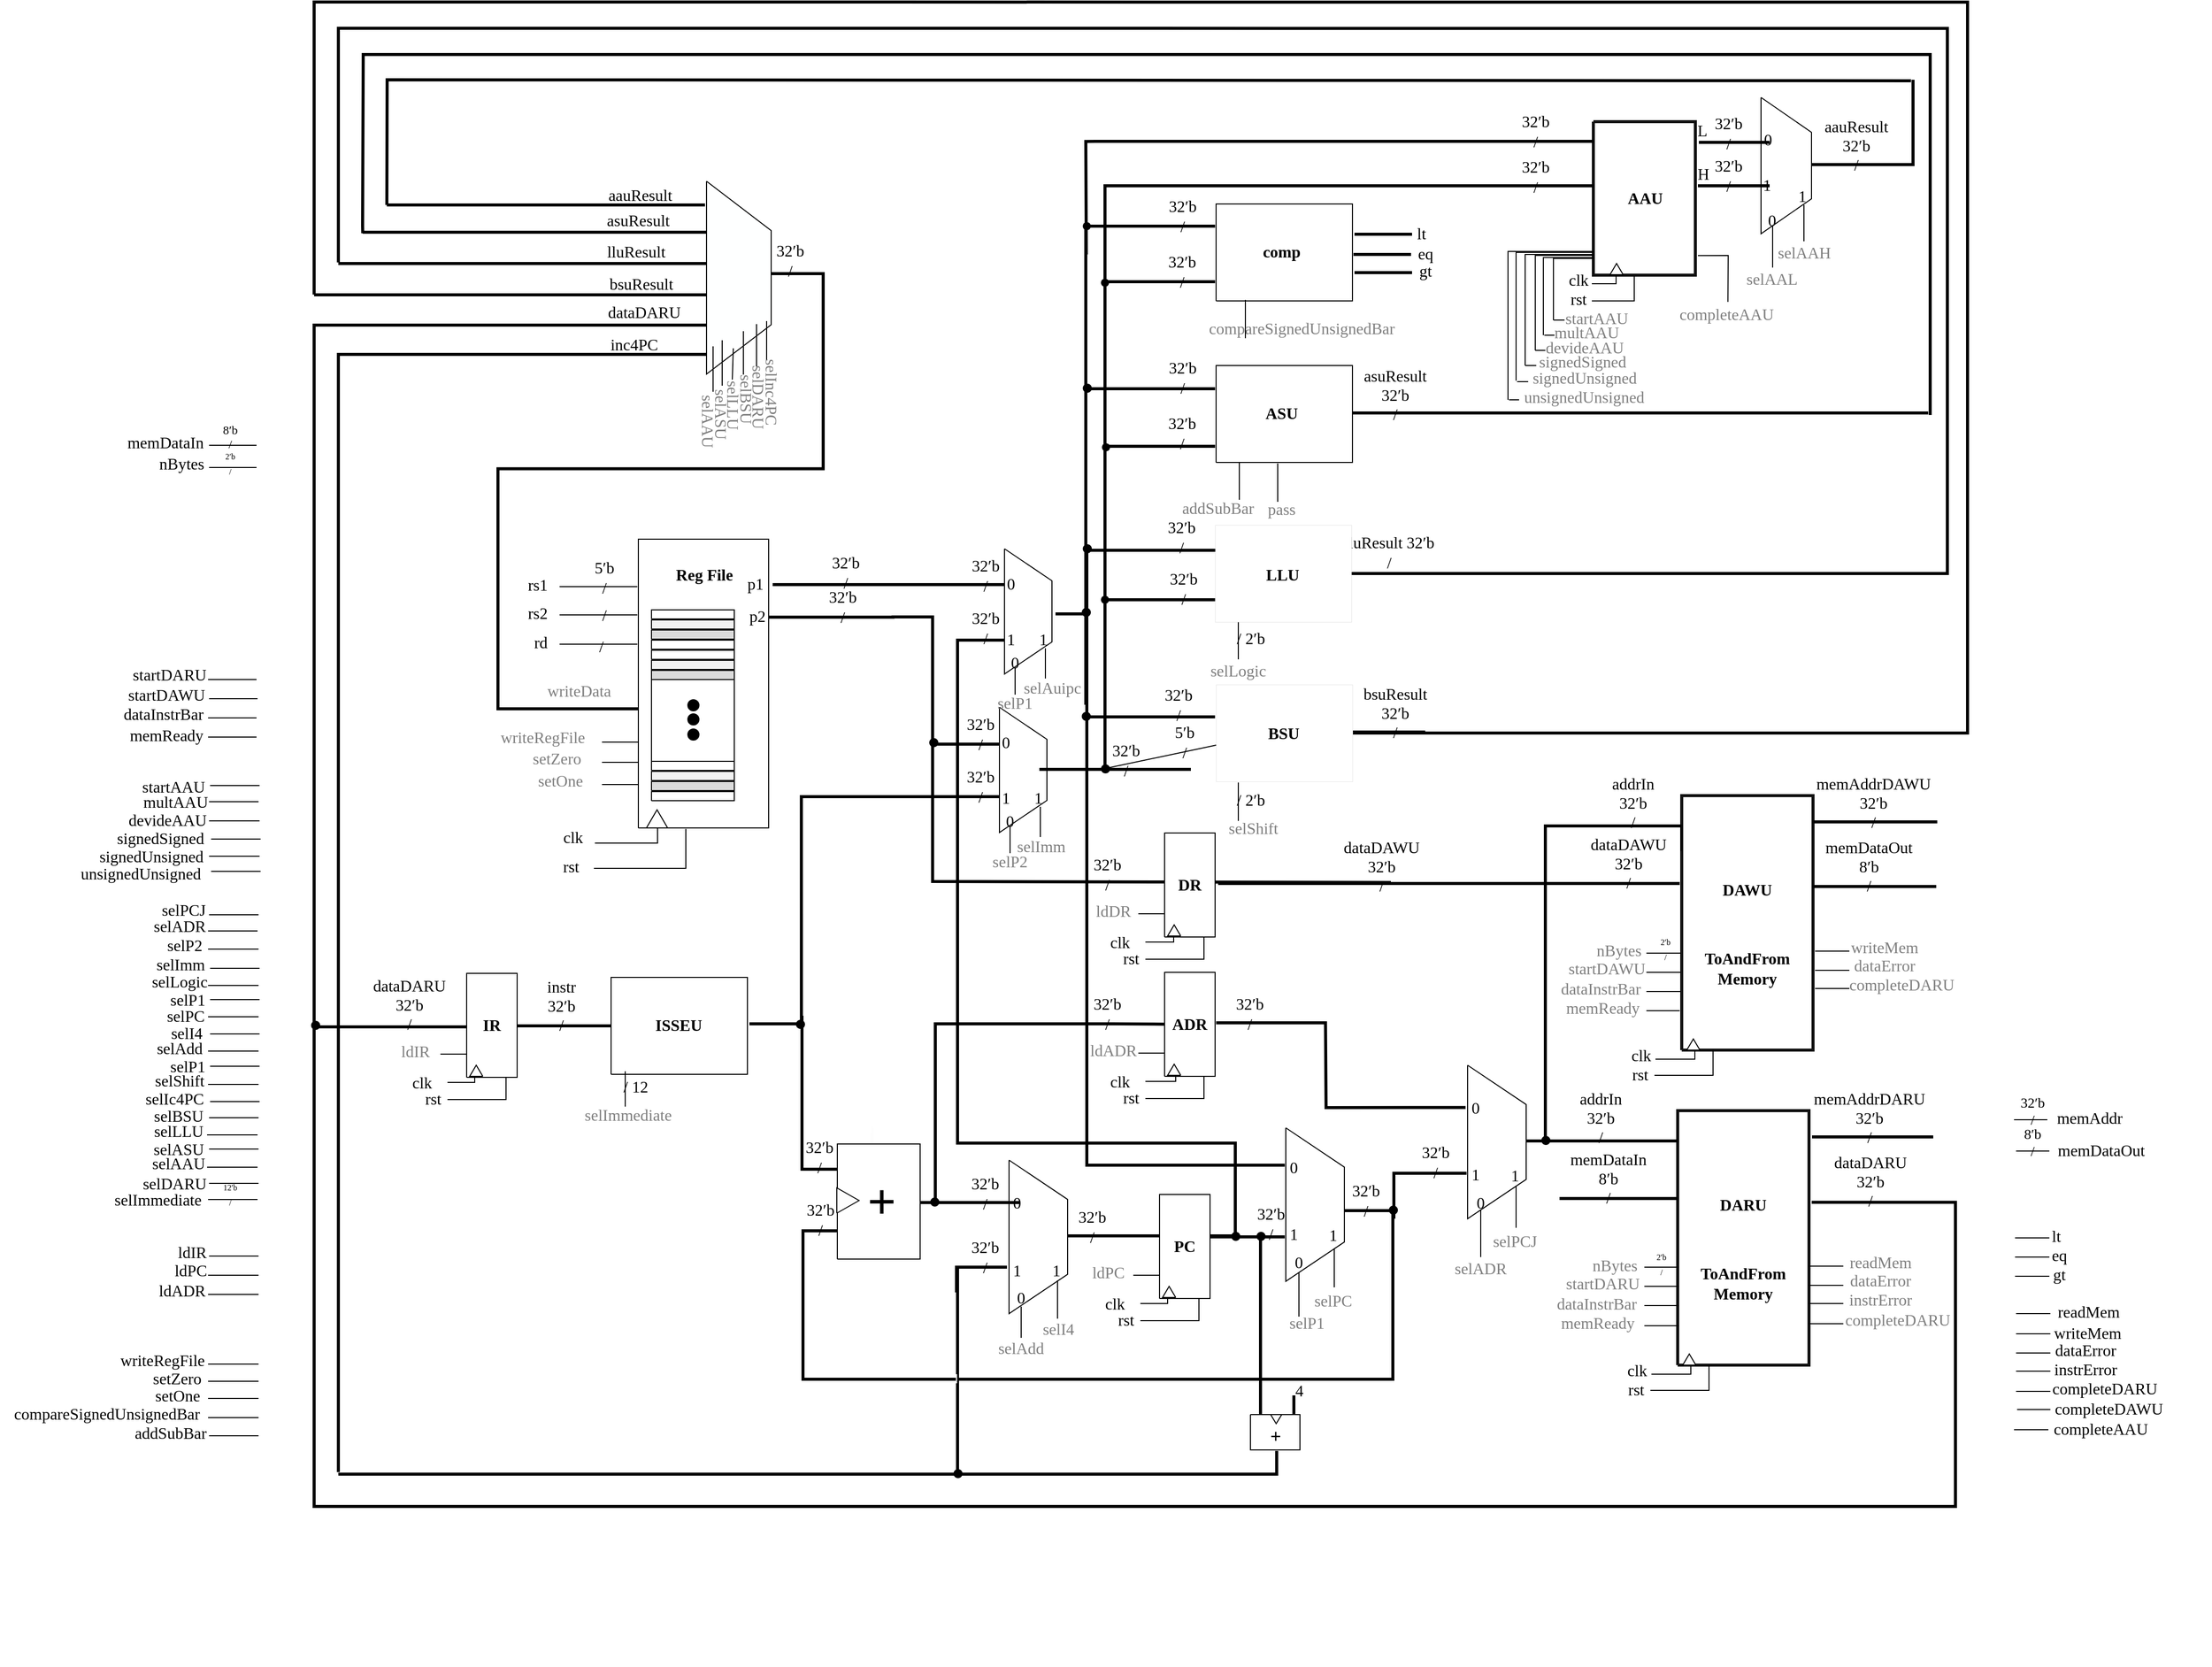 <mxfile pages="4">
    <diagram name="AFTAB Datapath" id="AFTAB_Datapath">
        <mxGraphModel dx="4109" dy="2109" grid="1" gridSize="10" guides="1" tooltips="1" connect="1" arrows="1" fold="1" page="1" pageScale="1" pageWidth="827" pageHeight="1169" math="0" shadow="0">
            <root>
                <mxCell id="0"/>
                <mxCell id="1" parent="0"/>
                <mxCell id="2" style="vsdxID=2;fillColor=#fdfdfd;gradientColor=none;shape=stencil(vVHLDsIgEPwajiQU4hfU+h8bu7RELM2CFv9eyMZYjCcP3mZ2Zh/ZEaaPM6wotIqJwgU3N6ZZmKPQ2i0zkksFCTMI09tAOFG4LSPzFaqzomu41wmZ+1Tt0OrB7MD0xE6gc5EoN5qi1vsa1Kmvo1SWkF2UFBIkF5ZmqweaUJY10nqYGiluiOuu3P182P/OKuD9Zuu855T2+mcspcSRmuEJ);strokeColor=none;labelBackgroundColor=none;rounded=0;html=1;whiteSpace=wrap;" parent="1" vertex="1">
                    <mxGeometry x="1009" y="1944" width="3" height="25" as="geometry"/>
                </mxCell>
                <mxCell id="3" value="&lt;font style=&quot;font-size:16px;font-family:Calibri;color:#000000;direction:ltr;letter-spacing:0px;line-height:120%;opacity:1&quot;&gt;ldADR&lt;br/&gt;&lt;/font&gt;" style="verticalAlign=middle;align=center;vsdxID=3;fillColor=none;gradientColor=none;shape=stencil(nZBLDoAgDERP0z3SIyjew0SURgSD+Lu9kMZoXLhwN9O+tukAlrNpJg1SzDH4QW/URgNYgZTkjA4UkwJUgGXng+6DX1zLfmoymdXo17xh5zmRJ6Q42BWCfc2oJfdAr+Yv+AP9Cb7OJ3H/2JG1HNGz/84klThPVCc=);strokeColor=none;labelBackgroundColor=none;rounded=0;html=1;whiteSpace=wrap;" parent="1" vertex="1">
                    <mxGeometry x="279" y="2085" width="97" height="44" as="geometry"/>
                </mxCell>
                <mxCell id="4" value="&lt;font style=&quot;font-size:16px;font-family:Calibri;color:#000000;direction:ltr;letter-spacing:0px;line-height:120%;opacity:1&quot;&gt;ldPC&lt;br/&gt;&lt;/font&gt;" style="verticalAlign=middle;align=center;vsdxID=4;fillColor=none;gradientColor=none;shape=stencil(nZBLDoAgDERP0z3SIyjew0SURgSD+Lu9kMZoXLhwN9O+tukAlrNpJg1SzDH4QW/URgNYgZTkjA4UkwJUgGXng+6DX1zLfmoymdXo17xh5zmRJ6Q42BWCfc2oJfdAr+Yv+AP9Cb7OJ3H/2JG1HNGz/84klThPVCc=);strokeColor=none;labelBackgroundColor=none;rounded=0;html=1;whiteSpace=wrap;" parent="1" vertex="1">
                    <mxGeometry x="285" y="2065" width="102" height="44" as="geometry"/>
                </mxCell>
                <mxCell id="409" style="vsdxID=10;edgeStyle=none;startArrow=none;endArrow=none;startSize=5;endSize=5;strokeColor=#000000;spacingTop=0;spacingBottom=0;spacingLeft=0;spacingRight=0;verticalAlign=middle;html=1;labelBackgroundColor=#ffffff;rounded=0;" parent="1" edge="1">
                    <mxGeometry relative="1" as="geometry">
                        <mxPoint x="-1" as="offset"/>
                        <Array as="points"/>
                        <mxPoint x="353" y="1769" as="sourcePoint"/>
                        <mxPoint x="403" y="1769" as="targetPoint"/>
                    </mxGeometry>
                </mxCell>
                <mxCell id="408" style="vsdxID=9;edgeStyle=none;startArrow=none;endArrow=none;startSize=5;endSize=5;strokeColor=#000000;spacingTop=0;spacingBottom=0;spacingLeft=0;spacingRight=0;verticalAlign=middle;html=1;labelBackgroundColor=#ffffff;rounded=0;" parent="1" edge="1">
                    <mxGeometry relative="1" as="geometry">
                        <mxPoint x="-1" as="offset"/>
                        <Array as="points"/>
                        <mxPoint x="353" y="2214" as="sourcePoint"/>
                        <mxPoint x="403" y="2214" as="targetPoint"/>
                    </mxGeometry>
                </mxCell>
                <mxCell id="410" style="vsdxID=13;edgeStyle=none;startArrow=none;endArrow=none;startSize=5;endSize=5;strokeColor=#000000;spacingTop=0;spacingBottom=0;spacingLeft=0;spacingRight=0;verticalAlign=middle;html=1;labelBackgroundColor=#ffffff;rounded=0;" parent="1" edge="1">
                    <mxGeometry relative="1" as="geometry">
                        <mxPoint x="-1" as="offset"/>
                        <Array as="points"/>
                        <mxPoint x="353" y="2233" as="sourcePoint"/>
                        <mxPoint x="403" y="2233" as="targetPoint"/>
                    </mxGeometry>
                </mxCell>
                <mxCell id="407" style="vsdxID=8;edgeStyle=none;startArrow=none;endArrow=none;startSize=5;endSize=5;strokeColor=#000000;spacingTop=0;spacingBottom=0;spacingLeft=0;spacingRight=0;verticalAlign=middle;html=1;labelBackgroundColor=#ffffff;rounded=0;" parent="1" edge="1">
                    <mxGeometry relative="1" as="geometry">
                        <mxPoint x="-1" as="offset"/>
                        <Array as="points"/>
                        <mxPoint x="353" y="2197" as="sourcePoint"/>
                        <mxPoint x="403" y="2197" as="targetPoint"/>
                    </mxGeometry>
                </mxCell>
                <mxCell id="406" style="vsdxID=7;edgeStyle=none;startArrow=none;endArrow=none;startSize=5;endSize=5;strokeColor=#000000;spacingTop=0;spacingBottom=0;spacingLeft=0;spacingRight=0;verticalAlign=middle;html=1;labelBackgroundColor=#ffffff;rounded=0;" parent="1" edge="1">
                    <mxGeometry relative="1" as="geometry">
                        <mxPoint x="-1" as="offset"/>
                        <Array as="points"/>
                        <mxPoint x="353" y="2180" as="sourcePoint"/>
                        <mxPoint x="403" y="2180" as="targetPoint"/>
                    </mxGeometry>
                </mxCell>
                <mxCell id="412" style="vsdxID=18;edgeStyle=none;startArrow=none;endArrow=none;startSize=5;endSize=5;strokeColor=#000000;spacingTop=0;spacingBottom=0;spacingLeft=0;spacingRight=0;verticalAlign=middle;html=1;labelBackgroundColor=#ffffff;rounded=0;" parent="1" edge="1">
                    <mxGeometry relative="1" as="geometry">
                        <mxPoint x="-1" as="offset"/>
                        <Array as="points"/>
                        <mxPoint x="353" y="1751" as="sourcePoint"/>
                        <mxPoint x="402" y="1751" as="targetPoint"/>
                    </mxGeometry>
                </mxCell>
                <mxCell id="414" style="vsdxID=21;edgeStyle=none;startArrow=none;endArrow=none;startSize=5;endSize=5;strokeColor=#000000;spacingTop=0;spacingBottom=0;spacingLeft=0;spacingRight=0;verticalAlign=middle;html=1;labelBackgroundColor=#ffffff;rounded=0;" parent="1" edge="1">
                    <mxGeometry relative="1" as="geometry">
                        <mxPoint x="-1" as="offset"/>
                        <Array as="points"/>
                        <mxPoint x="354" y="2073" as="sourcePoint"/>
                        <mxPoint x="403" y="2073" as="targetPoint"/>
                    </mxGeometry>
                </mxCell>
                <mxCell id="413" style="vsdxID=20;edgeStyle=none;startArrow=none;endArrow=none;startSize=5;endSize=5;strokeColor=#000000;spacingTop=0;spacingBottom=0;spacingLeft=0;spacingRight=0;verticalAlign=middle;html=1;labelBackgroundColor=#ffffff;rounded=0;" parent="1" edge="1">
                    <mxGeometry relative="1" as="geometry">
                        <mxPoint x="-1" as="offset"/>
                        <Array as="points"/>
                        <mxPoint x="355" y="1788" as="sourcePoint"/>
                        <mxPoint x="404" y="1788" as="targetPoint"/>
                    </mxGeometry>
                </mxCell>
                <mxCell id="411" style="vsdxID=17;edgeStyle=none;startArrow=none;endArrow=none;startSize=5;endSize=5;strokeColor=#000000;spacingTop=0;spacingBottom=0;spacingLeft=0;spacingRight=0;verticalAlign=middle;html=1;labelBackgroundColor=#ffffff;rounded=0;" parent="1" edge="1">
                    <mxGeometry relative="1" as="geometry">
                        <mxPoint x="-1" as="offset"/>
                        <Array as="points"/>
                        <mxPoint x="354" y="1735" as="sourcePoint"/>
                        <mxPoint x="403" y="1735" as="targetPoint"/>
                    </mxGeometry>
                </mxCell>
                <mxCell id="405" style="vsdxID=6;edgeStyle=none;startArrow=none;endArrow=none;startSize=5;endSize=5;strokeColor=#000000;spacingTop=0;spacingBottom=0;spacingLeft=0;spacingRight=0;verticalAlign=middle;html=1;labelBackgroundColor=#ffffff;rounded=0;" parent="1" edge="1">
                    <mxGeometry relative="1" as="geometry">
                        <mxPoint x="-1" as="offset"/>
                        <Array as="points"/>
                        <mxPoint x="353" y="2111" as="sourcePoint"/>
                        <mxPoint x="403" y="2111" as="targetPoint"/>
                    </mxGeometry>
                </mxCell>
                <mxCell id="404" style="vsdxID=5;edgeStyle=none;startArrow=none;endArrow=none;startSize=5;endSize=5;strokeColor=#000000;spacingTop=0;spacingBottom=0;spacingLeft=0;spacingRight=0;verticalAlign=middle;html=1;labelBackgroundColor=#ffffff;rounded=0;" parent="1" edge="1">
                    <mxGeometry relative="1" as="geometry">
                        <mxPoint x="-1" as="offset"/>
                        <Array as="points"/>
                        <mxPoint x="353" y="2092" as="sourcePoint"/>
                        <mxPoint x="403" y="2092" as="targetPoint"/>
                    </mxGeometry>
                </mxCell>
                <mxCell id="5" value="&lt;font style=&quot;font-size:16px;font-family:Calibri;color:#000000;direction:ltr;letter-spacing:0px;line-height:120%;opacity:1&quot;&gt;selP2&lt;br/&gt;&lt;/font&gt;" style="verticalAlign=middle;align=center;vsdxID=11;fillColor=none;gradientColor=none;shape=stencil(nZBLDoAgDERP0z3SIyjew0SURgSD+Lu9kMZoXLhwN9O+tukAlrNpJg1SzDH4QW/URgNYgZTkjA4UkwJUgGXng+6DX1zLfmoymdXo17xh5zmRJ6Q42BWCfc2oJfdAr+Yv+AP9Cb7OJ3H/2JG1HNGz/84klThPVCc=);strokeColor=none;labelBackgroundColor=none;rounded=0;html=1;whiteSpace=wrap;" parent="1" vertex="1">
                    <mxGeometry x="279" y="1743" width="102" height="44" as="geometry"/>
                </mxCell>
                <mxCell id="6" value="&lt;font style=&quot;font-size:16px;font-family:Calibri;color:#000000;direction:ltr;letter-spacing:0px;line-height:120%;opacity:1&quot;&gt;setOne&lt;br/&gt;&lt;/font&gt;" style="verticalAlign=middle;align=center;vsdxID=12;fillColor=none;gradientColor=none;shape=stencil(nZBLDoAgDERP0z3SIyjew0SURgSD+Lu9kMZoXLhwN9O+tukAlrNpJg1SzDH4QW/URgNYgZTkjA4UkwJUgGXng+6DX1zLfmoymdXo17xh5zmRJ6Q42BWCfc2oJfdAr+Yv+AP9Cb7OJ3H/2JG1HNGz/84klThPVCc=);strokeColor=none;labelBackgroundColor=none;rounded=0;html=1;whiteSpace=wrap;" parent="1" vertex="1">
                    <mxGeometry x="272" y="2189" width="102" height="44" as="geometry"/>
                </mxCell>
                <mxCell id="7" value="&lt;font style=&quot;font-size:16px;font-family:Calibri;color:#000000;direction:ltr;letter-spacing:0px;line-height:120%;opacity:1&quot;&gt;compareSignedUnsignedBar&lt;br/&gt;&lt;/font&gt;" style="verticalAlign=middle;align=center;vsdxID=14;fillColor=none;gradientColor=none;shape=stencil(nZBLDoAgDERP0z3SIyjew0SURgSD+Lu9kMZoXLhwN9O+tukAlrNpJg1SzDH4QW/URgNYgZTkjA4UkwJUgGXng+6DX1zLfmoymdXo17xh5zmRJ6Q42BWCfc2oJfdAr+Yv+AP9Cb7OJ3H/2JG1HNGz/84klThPVCc=);strokeColor=none;labelBackgroundColor=none;rounded=0;html=1;whiteSpace=wrap;" parent="1" vertex="1">
                    <mxGeometry x="147" y="2207" width="212" height="44" as="geometry"/>
                </mxCell>
                <mxCell id="416" style="vsdxID=34;edgeStyle=none;startArrow=none;endArrow=none;startSize=5;endSize=5;strokeColor=#000000;spacingTop=0;spacingBottom=0;spacingLeft=0;spacingRight=0;verticalAlign=middle;html=1;labelBackgroundColor=#ffffff;rounded=0;" parent="1" edge="1">
                    <mxGeometry relative="1" as="geometry">
                        <Array as="points"/>
                        <mxPoint x="1648" y="2045" as="sourcePoint"/>
                        <mxPoint x="1648" y="2004" as="targetPoint"/>
                    </mxGeometry>
                </mxCell>
                <mxCell id="415" style="vsdxID=33;edgeStyle=none;startArrow=none;endArrow=none;startSize=5;endSize=5;strokeColor=#000000;spacingTop=0;spacingBottom=0;spacingLeft=0;spacingRight=0;verticalAlign=middle;html=1;labelBackgroundColor=#ffffff;rounded=0;" parent="1" edge="1">
                    <mxGeometry relative="1" as="geometry">
                        <Array as="points"/>
                        <mxPoint x="1613" y="2074" as="sourcePoint"/>
                        <mxPoint x="1613" y="2026" as="targetPoint"/>
                    </mxGeometry>
                </mxCell>
                <mxCell id="8" value="&lt;font style=&quot;font-size:16px;font-family:Calibri;color:#000000;direction:ltr;letter-spacing:0px;line-height:120%;opacity:1&quot;&gt;selPCJ&lt;br/&gt;&lt;/font&gt;" style="verticalAlign=middle;align=center;vsdxID=15;fillColor=none;gradientColor=none;shape=stencil(nZBLDoAgDERP0z3SIyjew0SURgSD+Lu9kMZoXLhwN9O+tukAlrNpJg1SzDH4QW/URgNYgZTkjA4UkwJUgGXng+6DX1zLfmoymdXo17xh5zmRJ6Q42BWCfc2oJfdAr+Yv+AP9Cb7OJ3H/2JG1HNGz/84klThPVCc=);strokeColor=none;labelBackgroundColor=none;rounded=0;html=1;whiteSpace=wrap;" parent="1" vertex="1">
                    <mxGeometry x="278" y="1708" width="102" height="44" as="geometry"/>
                </mxCell>
                <mxCell id="9" value="&lt;font style=&quot;font-size:16px;font-family:Calibri;color:#000000;direction:ltr;letter-spacing:0px;line-height:120%;opacity:1&quot;&gt;selADR&lt;br/&gt;&lt;/font&gt;" style="verticalAlign=middle;align=center;vsdxID=16;fillColor=none;gradientColor=none;shape=stencil(nZBLDoAgDERP0z3SIyjew0SURgSD+Lu9kMZoXLhwN9O+tukAlrNpJg1SzDH4QW/URgNYgZTkjA4UkwJUgGXng+6DX1zLfmoymdXo17xh5zmRJ6Q42BWCfc2oJfdAr+Yv+AP9Cb7OJ3H/2JG1HNGz/84klThPVCc=);strokeColor=none;labelBackgroundColor=none;rounded=0;html=1;whiteSpace=wrap;" parent="1" vertex="1">
                    <mxGeometry x="274" y="1724" width="102" height="44" as="geometry"/>
                </mxCell>
                <mxCell id="10" value="&lt;font style=&quot;font-size:16px;font-family:Calibri;color:#000000;direction:ltr;letter-spacing:0px;line-height:120%;opacity:1&quot;&gt;selImm&lt;br/&gt;&lt;/font&gt;" style="verticalAlign=middle;align=center;vsdxID=19;fillColor=none;gradientColor=none;shape=stencil(nZBLDoAgDERP0z3SIyjew0SURgSD+Lu9kMZoXLhwN9O+tukAlrNpJg1SzDH4QW/URgNYgZTkjA4UkwJUgGXng+6DX1zLfmoymdXo17xh5zmRJ6Q42BWCfc2oJfdAr+Yv+AP9Cb7OJ3H/2JG1HNGz/84klThPVCc=);strokeColor=none;labelBackgroundColor=none;rounded=0;html=1;whiteSpace=wrap;" parent="1" vertex="1">
                    <mxGeometry x="275" y="1762" width="102" height="44" as="geometry"/>
                </mxCell>
                <mxCell id="11" value="&lt;font style=&quot;font-size:16px;font-family:Calibri;color:#000000;direction:ltr;letter-spacing:0px;line-height:120%;opacity:1&quot;&gt;writeRegFile&lt;br/&gt;&lt;/font&gt;" style="verticalAlign=middle;align=center;vsdxID=22;fillColor=none;gradientColor=none;shape=stencil(nZBLDoAgDERP0z3SIyjew0SURgSD+Lu9kMZoXLhwN9O+tukAlrNpJg1SzDH4QW/URgNYgZTkjA4UkwJUgGXng+6DX1zLfmoymdXo17xh5zmRJ6Q42BWCfc2oJfdAr+Yv+AP9Cb7OJ3H/2JG1HNGz/84klThPVCc=);strokeColor=none;labelBackgroundColor=none;rounded=0;html=1;whiteSpace=wrap;" parent="1" vertex="1">
                    <mxGeometry x="257" y="2154" width="102" height="44" as="geometry"/>
                </mxCell>
                <mxCell id="12" value="&lt;font style=&quot;font-size:16px;font-family:Calibri;color:#000000;direction:ltr;letter-spacing:0px;line-height:120%;opacity:1&quot;&gt;setZero&lt;br/&gt;&lt;/font&gt;" style="verticalAlign=middle;align=center;vsdxID=23;fillColor=none;gradientColor=none;shape=stencil(nZBLDoAgDERP0z3SIyjew0SURgSD+Lu9kMZoXLhwN9O+tukAlrNpJg1SzDH4QW/URgNYgZTkjA4UkwJUgGXng+6DX1zLfmoymdXo17xh5zmRJ6Q42BWCfc2oJfdAr+Yv+AP9Cb7OJ3H/2JG1HNGz/84klThPVCc=);strokeColor=none;labelBackgroundColor=none;rounded=0;html=1;whiteSpace=wrap;" parent="1" vertex="1">
                    <mxGeometry x="256" y="2172" width="133" height="44" as="geometry"/>
                </mxCell>
                <mxCell id="13" value="&lt;font style=&quot;font-size:16px;font-family:Calibri;color:#000000;direction:ltr;letter-spacing:0px;line-height:120%;opacity:1&quot;&gt;ldIR&lt;br/&gt;&lt;/font&gt;" style="verticalAlign=middle;align=center;vsdxID=24;fillColor=none;gradientColor=none;shape=stencil(nZBLDoAgDERP0z3SIyjew0SURgSD+Lu9kMZoXLhwN9O+tukAlrNpJg1SzDH4QW/URgNYgZTkjA4UkwJUgGXng+6DX1zLfmoymdXo17xh5zmRJ6Q42BWCfc2oJfdAr+Yv+AP9Cb7OJ3H/2JG1HNGz/84klThPVCc=);strokeColor=none;labelBackgroundColor=none;rounded=0;html=1;whiteSpace=wrap;" parent="1" vertex="1">
                    <mxGeometry x="289" y="2047" width="97" height="44" as="geometry"/>
                </mxCell>
                <mxCell id="14" value="&lt;font style=&quot;font-size:16px;font-family:Calibri;color:#000000;direction:ltr;letter-spacing:0px;line-height:120%;opacity:1&quot;&gt;32&amp;prime;b&lt;br/&gt;/&lt;br/&gt;&lt;/font&gt;" style="verticalAlign=middle;align=center;vsdxID=25;fillColor=none;gradientColor=none;shape=stencil(nZBLDoAgDERP0z3SIyjew0SURgSD+Lu9kMZoXLhwN9O+tukAlrNpJg1SzDH4QW/URgNYgZTkjA4UkwJUgGXng+6DX1zLfmoymdXo17xh5zmRJ6Q42BWCfc2oJfdAr+Yv+AP9Cb7OJ3H/2JG1HNGz/84klThPVCc=);strokeColor=none;labelBackgroundColor=none;rounded=0;html=1;whiteSpace=wrap;" parent="1" vertex="1">
                    <mxGeometry x="911" y="1953" width="95" height="44" as="geometry"/>
                </mxCell>
                <mxCell id="417" style="vsdxID=44;edgeStyle=none;startArrow=none;endArrow=none;startSize=5;endSize=5;strokeColor=#ffffff;spacingTop=0;spacingBottom=0;spacingLeft=0;spacingRight=0;verticalAlign=middle;html=1;labelBackgroundColor=#ffffff;rounded=0;" parent="1" edge="1">
                    <mxGeometry relative="1" as="geometry">
                        <Array as="points"/>
                        <mxPoint x="1391" y="2200" as="sourcePoint"/>
                        <mxPoint x="1391" y="2191" as="targetPoint"/>
                    </mxGeometry>
                </mxCell>
                <mxCell id="419" style="vsdxID=47;edgeStyle=none;startArrow=none;endArrow=none;startSize=5;endSize=5;strokeColor=#000000;spacingTop=0;spacingBottom=0;spacingLeft=0;spacingRight=0;verticalAlign=middle;html=1;labelBackgroundColor=#ffffff;rounded=0;" parent="1" edge="1">
                    <mxGeometry relative="1" as="geometry">
                        <Array as="points"/>
                        <mxPoint x="1468" y="2104" as="sourcePoint"/>
                        <mxPoint x="1468" y="2063" as="targetPoint"/>
                    </mxGeometry>
                </mxCell>
                <mxCell id="418" style="vsdxID=46;edgeStyle=none;startArrow=none;endArrow=none;startSize=5;endSize=5;strokeColor=#000000;spacingTop=0;spacingBottom=0;spacingLeft=0;spacingRight=0;verticalAlign=middle;html=1;labelBackgroundColor=#ffffff;rounded=0;" parent="1" edge="1">
                    <mxGeometry relative="1" as="geometry">
                        <Array as="points"/>
                        <mxPoint x="1433" y="2133" as="sourcePoint"/>
                        <mxPoint x="1433" y="2085" as="targetPoint"/>
                    </mxGeometry>
                </mxCell>
                <mxCell id="15" value="&lt;font style=&quot;font-size:16px;font-family:Calibri;color:#000000;direction:ltr;letter-spacing:0px;line-height:120%;opacity:1&quot;&gt;32&amp;prime;b&lt;br/&gt;/&lt;br/&gt;&lt;/font&gt;" style="verticalAlign=middle;align=center;vsdxID=26;fillColor=none;gradientColor=none;shape=stencil(nZBLDoAgDERP0z3SIyjew0SURgSD+Lu9kMZoXLhwN9O+tukAlrNpJg1SzDH4QW/URgNYgZTkjA4UkwJUgGXng+6DX1zLfmoymdXo17xh5zmRJ6Q42BWCfc2oJfdAr+Yv+AP9Cb7OJ3H/2JG1HNGz/84klThPVCc=);strokeColor=none;labelBackgroundColor=none;rounded=0;html=1;whiteSpace=wrap;" parent="1" vertex="1">
                    <mxGeometry x="912" y="2015" width="95" height="44" as="geometry"/>
                </mxCell>
                <mxCell id="16" style="vsdxID=30;fillColor=#ffffff;gradientColor=none;shape=stencil(fY9LDoAgDERP0z3SI/i5BwkoRAWC+Lu9kMZojLqbad9MWsBy0sIr4GyKwfVqNTJqwAo4N1arYGJSgDVg2bqguuBmK8l7kcmsRrfkho1yLCc428kVjHxD6GDsJ/oDni2vaBLXLfTGffe8O43oZ6wP);strokeColor=#000000;strokeWidth=3;labelBackgroundColor=#ffffff;rounded=0;html=1;whiteSpace=wrap;" parent="1" vertex="1">
                    <mxGeometry x="1095" y="2084" width="2" height="204" as="geometry"/>
                </mxCell>
                <mxCell id="17" style="vsdxID=31;fillColor=#ffffff;gradientColor=none;shape=stencil(nY9LDoAgDERP0z3SI/i5BwkoRAWC+Lu9kGokLt3NtK/NDGC9aOEVcLbE4Ea1Gxk1YAOcG6tVMDEpwBaw7l1QQ3CrleS9yGRWs9vyh4PuWL7g7CxdR+BkbAFW7Df6+BtO4k1DRcrdN3kaUWtsLw==);strokeColor=#000000;strokeWidth=3;labelBackgroundColor=#ffffff;rounded=0;html=1;whiteSpace=wrap;" parent="1" vertex="1">
                    <mxGeometry x="1628" y="1959" width="193" height="23" as="geometry"/>
                </mxCell>
                <mxCell id="18" style="vsdxID=32;fillColor=#ffffff;gradientColor=none;shape=stencil(fY9LDoAgDERP0z3SI/i5BwkoRAWC+Lu9kMZojLqbad9MWsBy0sIr4GyKwfVqNTJqwAo4N1arYGJSgDVg2bqguuBmK8l7kcmsRrfkho1yLCc428kVjHxD6GDsJ/oDni2vaBLXLfTGffe8O43oZ6wP);strokeColor=#000000;strokeWidth=3;labelBackgroundColor=#ffffff;rounded=0;html=1;whiteSpace=wrap;" parent="1" vertex="1">
                    <mxGeometry x="1527" y="1991" width="72" height="45" as="geometry"/>
                </mxCell>
                <mxCell id="19" value="&lt;font style=&quot;font-size:16px;font-family:Calibri;color:#000000;direction:ltr;letter-spacing:0px;line-height:120%;opacity:1&quot;&gt;32&amp;prime;b&lt;br/&gt;/&lt;br/&gt;&lt;/font&gt;" style="verticalAlign=middle;align=center;vsdxID=35;fillColor=none;gradientColor=none;shape=stencil(nZBLDoAgDERP0z3SIyjew0SURgSD+Lu9kMZoXLhwN9O+tukAlrNpJg1SzDH4QW/URgNYgZTkjA4UkwJUgGXng+6DX1zLfmoymdXo17xh5zmRJ6Q42BWCfc2oJfdAr+Yv+AP9Cb7OJ3H/2JG1HNGz/84klThPVCc=);strokeColor=none;labelBackgroundColor=none;rounded=0;html=1;whiteSpace=wrap;" parent="1" vertex="1">
                    <mxGeometry x="1521" y="1958" width="95" height="44" as="geometry"/>
                </mxCell>
                <mxCell id="20" style="vsdxID=36;rotation=90;fillColor=#ffffff;gradientColor=none;shape=stencil(UzV2Ls5ILEhVNTIoLinKz04tz0wpyVA1dlE1MsrMy0gtyiwBslSNXVWNndPyi1LTi/JL81Ig/IJEkEoQKze/DGRCBUSfAUiHkUElhGdoAOG7QZTmZOYhKYVJEqXY3ETP2BJFOR7FRqZ6ZobEKsbrCCAD4dO0zJwcSEAhy6OHDFAIEqrGrgA=);strokeColor=#000000;labelBackgroundColor=none;rounded=0;html=1;whiteSpace=wrap;" parent="1" vertex="1">
                    <mxGeometry x="1553" y="1931" width="152" height="58" as="geometry"/>
                </mxCell>
                <mxCell id="21" value="&lt;font style=&quot;font-size:16px;font-family:Calibri;color:#7f7f7f;direction:ltr;letter-spacing:0px;line-height:120%;opacity:1&quot;&gt;selPCJ&lt;br/&gt;&lt;/font&gt;" style="verticalAlign=middle;align=center;vsdxID=37;fillColor=none;gradientColor=none;shape=stencil(nZBLDoAgDERP0z3SIyjew0SURgSD+Lu9kMZoXLhwN9O+tukAlrNpJg1SzDH4QW/URgNYgZTkjA4UkwJUgGXng+6DX1zLfmoymdXo17xh5zmRJ6Q42BWCfc2oJfdAr+Yv+AP9Cb7OJ3H/2JG1HNGz/84klThPVCc=);strokeColor=none;labelBackgroundColor=none;rounded=0;html=1;whiteSpace=wrap;" parent="1" vertex="1">
                    <mxGeometry x="1596" y="2036" width="102" height="44" as="geometry"/>
                </mxCell>
                <mxCell id="421" style="vsdxID=58;edgeStyle=none;startArrow=none;endArrow=none;startSize=5;endSize=5;strokeColor=#000000;spacingTop=0;spacingBottom=0;spacingLeft=0;spacingRight=0;verticalAlign=middle;html=1;labelBackgroundColor=#ffffff;rounded=0;" parent="1" edge="1">
                    <mxGeometry relative="1" as="geometry">
                        <mxPoint x="-1" as="offset"/>
                        <Array as="points"/>
                        <mxPoint x="353" y="1502" as="sourcePoint"/>
                        <mxPoint x="401" y="1502" as="targetPoint"/>
                    </mxGeometry>
                </mxCell>
                <mxCell id="422" style="vsdxID=60;edgeStyle=none;startArrow=none;endArrow=none;startSize=5;endSize=5;strokeColor=#000000;spacingTop=0;spacingBottom=0;spacingLeft=0;spacingRight=0;verticalAlign=middle;html=1;labelBackgroundColor=#ffffff;rounded=0;" parent="1" edge="1">
                    <mxGeometry relative="1" as="geometry">
                        <mxPoint x="-1" as="offset"/>
                        <Array as="points"/>
                        <mxPoint x="353" y="1540" as="sourcePoint"/>
                        <mxPoint x="401" y="1540" as="targetPoint"/>
                    </mxGeometry>
                </mxCell>
                <mxCell id="423" style="vsdxID=62;edgeStyle=none;startArrow=none;endArrow=none;startSize=5;endSize=5;strokeColor=#000000;spacingTop=0;spacingBottom=0;spacingLeft=0;spacingRight=0;verticalAlign=middle;html=1;labelBackgroundColor=#ffffff;rounded=0;" parent="1" edge="1">
                    <mxGeometry relative="1" as="geometry">
                        <mxPoint x="-1" as="offset"/>
                        <Array as="points"/>
                        <mxPoint x="353" y="1559" as="sourcePoint"/>
                        <mxPoint x="401" y="1559" as="targetPoint"/>
                    </mxGeometry>
                </mxCell>
                <mxCell id="420" style="vsdxID=57;edgeStyle=none;startArrow=none;endArrow=none;startSize=5;endSize=5;strokeColor=#000000;spacingTop=0;spacingBottom=0;spacingLeft=0;spacingRight=0;verticalAlign=middle;html=1;labelBackgroundColor=#ffffff;rounded=0;" parent="1" edge="1">
                    <mxGeometry relative="1" as="geometry">
                        <mxPoint x="-1" as="offset"/>
                        <Array as="points"/>
                        <mxPoint x="354" y="1292" as="sourcePoint"/>
                        <mxPoint x="401" y="1292" as="targetPoint"/>
                    </mxGeometry>
                </mxCell>
                <mxCell id="22" value="&lt;font style=&quot;font-size:16px;font-family:Calibri;color:#7f7f7f;direction:ltr;letter-spacing:0px;line-height:120%;opacity:1&quot;&gt;selADR&lt;br/&gt;&lt;/font&gt;" style="verticalAlign=middle;align=center;vsdxID=38;fillColor=none;gradientColor=none;shape=stencil(nZBLDoAgDERP0z3SIyjew0SURgSD+Lu9kMZoXLhwN9O+tukAlrNpJg1SzDH4QW/URgNYgZTkjA4UkwJUgGXng+6DX1zLfmoymdXo17xh5zmRJ6Q42BWCfc2oJfdAr+Yv+AP9Cb7OJ3H/2JG1HNGz/84klThPVCc=);strokeColor=none;labelBackgroundColor=none;rounded=0;html=1;whiteSpace=wrap;" parent="1" vertex="1">
                    <mxGeometry x="1562" y="2063" width="102" height="44" as="geometry"/>
                </mxCell>
                <mxCell id="424" style="vsdxID=66;edgeStyle=none;startArrow=none;endArrow=none;startSize=5;endSize=5;strokeColor=#000000;spacingTop=0;spacingBottom=0;spacingLeft=0;spacingRight=0;verticalAlign=middle;html=1;labelBackgroundColor=#ffffff;rounded=0;" parent="1" edge="1">
                    <mxGeometry relative="1" as="geometry">
                        <mxPoint x="-1" as="offset"/>
                        <Array as="points"/>
                        <mxPoint x="2143" y="2207" as="sourcePoint"/>
                        <mxPoint x="2177" y="2207" as="targetPoint"/>
                    </mxGeometry>
                </mxCell>
                <mxCell id="426" style="vsdxID=69;edgeStyle=none;startArrow=none;endArrow=none;startSize=5;endSize=5;strokeColor=#000000;spacingTop=0;spacingBottom=0;spacingLeft=0;spacingRight=0;verticalAlign=middle;html=1;labelBackgroundColor=#ffffff;rounded=0;" parent="1" edge="1">
                    <mxGeometry relative="1" as="geometry">
                        <mxPoint x="-1" as="offset"/>
                        <Array as="points"/>
                        <mxPoint x="2143" y="2169" as="sourcePoint"/>
                        <mxPoint x="2177" y="2169" as="targetPoint"/>
                    </mxGeometry>
                </mxCell>
                <mxCell id="427" style="vsdxID=71;edgeStyle=none;startArrow=none;endArrow=none;startSize=5;endSize=5;strokeColor=#000000;spacingTop=0;spacingBottom=0;spacingLeft=0;spacingRight=0;verticalAlign=middle;html=1;labelBackgroundColor=#ffffff;rounded=0;" parent="1" edge="1">
                    <mxGeometry relative="1" as="geometry">
                        <mxPoint x="-1" as="offset"/>
                        <Array as="points"/>
                        <mxPoint x="2143" y="2187" as="sourcePoint"/>
                        <mxPoint x="2177" y="2187" as="targetPoint"/>
                    </mxGeometry>
                </mxCell>
                <mxCell id="425" style="vsdxID=68;edgeStyle=none;startArrow=none;endArrow=none;startSize=5;endSize=5;strokeColor=#000000;spacingTop=0;spacingBottom=0;spacingLeft=0;spacingRight=0;verticalAlign=middle;html=1;labelBackgroundColor=#ffffff;rounded=0;" parent="1" edge="1">
                    <mxGeometry relative="1" as="geometry">
                        <mxPoint x="-1" as="offset"/>
                        <Array as="points"/>
                        <mxPoint x="2143" y="2150" as="sourcePoint"/>
                        <mxPoint x="2177" y="2150" as="targetPoint"/>
                    </mxGeometry>
                </mxCell>
                <mxCell id="23" value="&lt;font style=&quot;font-size:16px;font-family:Calibri;color:#000000;direction:ltr;letter-spacing:0px;line-height:120%;opacity:1&quot;&gt;0&lt;br/&gt;&lt;/font&gt;" style="verticalAlign=middle;align=center;vsdxID=39;fillColor=none;gradientColor=none;shape=stencil(nZBLDoAgDERP0z3SIyjew0SURgSD+Lu9kMZoXLhwN9O+tukAlrNpJg1SzDH4QW/URgNYgZTkjA4UkwJUgGXng+6DX1zLfmoymdXo17xh5zmRJ6Q42BWCfc2oJfdAr+Yv+AP9Cb7OJ3H/2JG1HNGz/84klThPVCc=);strokeColor=none;labelBackgroundColor=none;rounded=0;html=1;whiteSpace=wrap;" parent="1" vertex="1">
                    <mxGeometry x="1597" y="1907" width="22" height="38" as="geometry"/>
                </mxCell>
                <mxCell id="24" value="&lt;font style=&quot;font-size:16px;font-family:Calibri;color:#000000;direction:ltr;letter-spacing:0px;line-height:120%;opacity:1&quot;&gt;1&lt;br/&gt;&lt;/font&gt;" style="verticalAlign=middle;align=center;vsdxID=40;fillColor=none;gradientColor=none;shape=stencil(nZBLDoAgDERP0z3SIyjew0SURgSD+Lu9kMZoXLhwN9O+tukAlrNpJg1SzDH4QW/URgNYgZTkjA4UkwJUgGXng+6DX1zLfmoymdXo17xh5zmRJ6Q42BWCfc2oJfdAr+Yv+AP9Cb7OJ3H/2JG1HNGz/84klThPVCc=);strokeColor=none;labelBackgroundColor=none;rounded=0;html=1;whiteSpace=wrap;" parent="1" vertex="1">
                    <mxGeometry x="1597" y="1973" width="22" height="38" as="geometry"/>
                </mxCell>
                <mxCell id="25" value="&lt;font style=&quot;font-size:16px;font-family:Calibri;color:#000000;direction:ltr;letter-spacing:0px;line-height:120%;opacity:1&quot;&gt;0&lt;br/&gt;&lt;/font&gt;" style="verticalAlign=middle;align=center;vsdxID=41;fillColor=none;gradientColor=none;shape=stencil(nZBLDoAgDERP0z3SIyjew0SURgSD+Lu9kMZoXLhwN9O+tukAlrNpJg1SzDH4QW/URgNYgZTkjA4UkwJUgGXng+6DX1zLfmoymdXo17xh5zmRJ6Q42BWCfc2oJfdAr+Yv+AP9Cb7OJ3H/2JG1HNGz/84klThPVCc=);strokeColor=none;labelBackgroundColor=none;rounded=0;html=1;whiteSpace=wrap;" parent="1" vertex="1">
                    <mxGeometry x="1602" y="2001" width="22" height="38" as="geometry"/>
                </mxCell>
                <mxCell id="26" value="&lt;font style=&quot;font-size:16px;font-family:Calibri;color:#000000;direction:ltr;letter-spacing:0px;line-height:120%;opacity:1&quot;&gt;1&lt;br/&gt;&lt;/font&gt;" style="verticalAlign=middle;align=center;vsdxID=42;fillColor=none;gradientColor=none;shape=stencil(nZBLDoAgDERP0z3SIyjew0SURgSD+Lu9kMZoXLhwN9O+tukAlrNpJg1SzDH4QW/URgNYgZTkjA4UkwJUgGXng+6DX1zLfmoymdXo17xh5zmRJ6Q42BWCfc2oJfdAr+Yv+AP9Cb7OJ3H/2JG1HNGz/84klThPVCc=);strokeColor=none;labelBackgroundColor=none;rounded=0;html=1;whiteSpace=wrap;" parent="1" vertex="1">
                    <mxGeometry x="1636" y="1974" width="22" height="38" as="geometry"/>
                </mxCell>
                <mxCell id="27" value="&lt;font style=&quot;font-size:16px;font-family:Calibri;color:#000000;direction:ltr;letter-spacing:0px;line-height:120%;opacity:1&quot;&gt;32&amp;prime;b&lt;br/&gt;/&lt;br/&gt;&lt;/font&gt;" style="verticalAlign=middle;align=center;vsdxID=43;fillColor=none;gradientColor=none;shape=stencil(nZBLDoAgDERP0z3SIyjew0SURgSD+Lu9kMZoXLhwN9O+tukAlrNpJg1SzDH4QW/URgNYgZTkjA4UkwJUgGXng+6DX1zLfmoymdXo17xh5zmRJ6Q42BWCfc2oJfdAr+Yv+AP9Cb7OJ3H/2JG1HNGz/84klThPVCc=);strokeColor=none;labelBackgroundColor=none;rounded=0;html=1;whiteSpace=wrap;" parent="1" vertex="1">
                    <mxGeometry x="1358" y="2019" width="95" height="44" as="geometry"/>
                </mxCell>
                <mxCell id="434" style="vsdxID=112;edgeStyle=none;startArrow=none;endArrow=none;startSize=5;endSize=5;strokeWidth=3;strokeColor=#000000;spacingTop=0;spacingBottom=0;spacingLeft=0;spacingRight=0;verticalAlign=middle;html=1;labelBackgroundColor=#ffffff;rounded=0;" parent="1" edge="1">
                    <mxGeometry relative="1" as="geometry">
                        <mxPoint as="offset"/>
                        <Array as="points"/>
                        <mxPoint x="634" y="1845" as="sourcePoint"/>
                        <mxPoint x="756" y="1845" as="targetPoint"/>
                    </mxGeometry>
                </mxCell>
                <mxCell id="28" style="vsdxID=45;fillColor=#ffffff;gradientColor=none;shape=stencil(nZJLDsIwDERP423kxKJt1qXco1IDiYCkSls+tyfBCyoWQNiN7eeRpTFQO9l+NKBwmmM4mqsbZgu0BaWctya6OSmgDqjdh2gOMSx+4HrsM5nVOVyyw433tBSVylsK79zBZ7Vj+OT8CpaI/6JSCt0U4PjBuxZ19TtdYFx08kZoKuEbQV/4JF4xccLr2XukqcXvQN0D);strokeColor=#000000;strokeWidth=3;labelBackgroundColor=#ffffff;rounded=0;html=1;whiteSpace=wrap;" parent="1" vertex="1">
                    <mxGeometry x="942" y="2028" width="584" height="167" as="geometry"/>
                </mxCell>
                <mxCell id="29" value="&lt;font style=&quot;font-size:16px;font-family:Calibri;color:#000000;direction:ltr;letter-spacing:0px;line-height:120%;opacity:1&quot;&gt;32&amp;prime;b&lt;br/&gt;/&lt;br/&gt;&lt;/font&gt;" style="verticalAlign=middle;align=center;vsdxID=48;fillColor=none;gradientColor=none;shape=stencil(nZBLDoAgDERP0z3SIyjew0SURgSD+Lu9kMZoXLhwN9O+tukAlrNpJg1SzDH4QW/URgNYgZTkjA4UkwJUgGXng+6DX1zLfmoymdXo17xh5zmRJ6Q42BWCfc2oJfdAr+Yv+AP9Cb7OJ3H/2JG1HNGz/84klThPVCc=);strokeColor=none;strokeWidth=3;labelBackgroundColor=none;rounded=0;html=1;whiteSpace=wrap;" parent="1" vertex="1">
                    <mxGeometry x="1452" y="1996" width="95" height="44" as="geometry"/>
                </mxCell>
                <mxCell id="447" style="vsdxID=169;edgeStyle=none;startArrow=none;endArrow=none;startSize=5;endSize=5;strokeColor=#000000;spacingTop=0;spacingBottom=0;spacingLeft=0;spacingRight=0;verticalAlign=middle;html=1;labelBackgroundColor=#ffffff;rounded=0;" parent="1" edge="1">
                    <mxGeometry relative="1" as="geometry">
                        <mxPoint x="-1" as="offset"/>
                        <Array as="points"/>
                        <mxPoint x="2143" y="2130" as="sourcePoint"/>
                        <mxPoint x="2177" y="2130" as="targetPoint"/>
                    </mxGeometry>
                </mxCell>
                <mxCell id="30" style="vsdxID=49;rotation=90;fillColor=#ffffff;gradientColor=none;shape=stencil(UzV2Ls5ILEhVNTIoLinKz04tz0wpyVA1dlE1MsrMy0gtyiwBslSNXVWNndPyi1LTi/JL81Ig/IJEkEoQKze/DGRCBUSfAUiHkUElhGdoAOG7QZTmZOYhKYVJEqXY3ETP2BJFOR7FRqZ6ZobEKsbrCCAD4dO0zJwcSEAhy6OHDFAIEqrGrgA=);strokeColor=#000000;labelBackgroundColor=none;rounded=0;html=1;whiteSpace=wrap;" parent="1" vertex="1">
                    <mxGeometry x="1373" y="1993" width="152" height="58" as="geometry"/>
                </mxCell>
                <mxCell id="31" value="&lt;font style=&quot;font-size:16px;font-family:Calibri;color:#7f7f7f;direction:ltr;letter-spacing:0px;line-height:120%;opacity:1&quot;&gt;selPC&lt;/font&gt;&lt;font style=&quot;font-size:16px;font-family:Themed;color:#7f7f7f;direction:ltr;letter-spacing:0px;line-height:120%;opacity:1&quot;&gt;&lt;br/&gt;&lt;/font&gt;" style="verticalAlign=middle;align=center;vsdxID=50;fillColor=none;gradientColor=none;shape=stencil(nZBLDoAgDERP0z3SIyjew0SURgSD+Lu9kMZoXLhwN9O+tukAlrNpJg1SzDH4QW/URgNYgZTkjA4UkwJUgGXng+6DX1zLfmoymdXo17xh5zmRJ6Q42BWCfc2oJfdAr+Yv+AP9Cb7OJ3H/2JG1HNGz/84klThPVCc=);strokeColor=none;labelBackgroundColor=none;rounded=0;html=1;whiteSpace=wrap;" parent="1" vertex="1">
                    <mxGeometry x="1416" y="2095" width="102" height="44" as="geometry"/>
                </mxCell>
                <mxCell id="32" value="&lt;font style=&quot;font-size:16px;font-family:Calibri;color:#7f7f7f;direction:ltr;letter-spacing:0px;line-height:120%;opacity:1&quot;&gt;selP1&lt;br/&gt;&lt;/font&gt;" style="verticalAlign=middle;align=center;vsdxID=51;fillColor=none;gradientColor=none;shape=stencil(nZBLDoAgDERP0z3SIyjew0SURgSD+Lu9kMZoXLhwN9O+tukAlrNpJg1SzDH4QW/URgNYgZTkjA4UkwJUgGXng+6DX1zLfmoymdXo17xh5zmRJ6Q42BWCfc2oJfdAr+Yv+AP9Cb7OJ3H/2JG1HNGz/84klThPVCc=);strokeColor=none;labelBackgroundColor=none;rounded=0;html=1;whiteSpace=wrap;" parent="1" vertex="1">
                    <mxGeometry x="1390" y="2117" width="102" height="44" as="geometry"/>
                </mxCell>
                <mxCell id="33" value="&lt;font style=&quot;font-size:16px;font-family:Calibri;color:#000000;direction:ltr;letter-spacing:0px;line-height:120%;opacity:1&quot;&gt;0&lt;br/&gt;&lt;/font&gt;" style="verticalAlign=middle;align=center;vsdxID=52;fillColor=none;gradientColor=none;shape=stencil(nZBLDoAgDERP0z3SIyjew0SURgSD+Lu9kMZoXLhwN9O+tukAlrNpJg1SzDH4QW/URgNYgZTkjA4UkwJUgGXng+6DX1zLfmoymdXo17xh5zmRJ6Q42BWCfc2oJfdAr+Yv+AP9Cb7OJ3H/2JG1HNGz/84klThPVCc=);strokeColor=none;labelBackgroundColor=none;rounded=0;html=1;whiteSpace=wrap;" parent="1" vertex="1">
                    <mxGeometry x="1417" y="1966" width="22" height="38" as="geometry"/>
                </mxCell>
                <mxCell id="34" value="&lt;font style=&quot;font-size:16px;font-family:Calibri;color:#000000;direction:ltr;letter-spacing:0px;line-height:120%;opacity:1&quot;&gt;1&lt;br/&gt;&lt;/font&gt;" style="verticalAlign=middle;align=center;vsdxID=53;fillColor=none;gradientColor=none;shape=stencil(nZBLDoAgDERP0z3SIyjew0SURgSD+Lu9kMZoXLhwN9O+tukAlrNpJg1SzDH4QW/URgNYgZTkjA4UkwJUgGXng+6DX1zLfmoymdXo17xh5zmRJ6Q42BWCfc2oJfdAr+Yv+AP9Cb7OJ3H/2JG1HNGz/84klThPVCc=);strokeColor=none;labelBackgroundColor=none;rounded=0;html=1;whiteSpace=wrap;" parent="1" vertex="1">
                    <mxGeometry x="1417" y="2032" width="22" height="38" as="geometry"/>
                </mxCell>
                <mxCell id="35" value="&lt;font style=&quot;font-size:16px;font-family:Calibri;color:#000000;direction:ltr;letter-spacing:0px;line-height:120%;opacity:1&quot;&gt;0&lt;br/&gt;&lt;/font&gt;" style="verticalAlign=middle;align=center;vsdxID=54;fillColor=none;gradientColor=none;shape=stencil(nZBLDoAgDERP0z3SIyjew0SURgSD+Lu9kMZoXLhwN9O+tukAlrNpJg1SzDH4QW/URgNYgZTkjA4UkwJUgGXng+6DX1zLfmoymdXo17xh5zmRJ6Q42BWCfc2oJfdAr+Yv+AP9Cb7OJ3H/2JG1HNGz/84klThPVCc=);strokeColor=none;labelBackgroundColor=none;rounded=0;html=1;whiteSpace=wrap;" parent="1" vertex="1">
                    <mxGeometry x="1422" y="2060" width="22" height="38" as="geometry"/>
                </mxCell>
                <mxCell id="36" value="&lt;font style=&quot;font-size:16px;font-family:Calibri;color:#000000;direction:ltr;letter-spacing:0px;line-height:120%;opacity:1&quot;&gt;1&lt;br/&gt;&lt;/font&gt;" style="verticalAlign=middle;align=center;vsdxID=55;fillColor=none;gradientColor=none;shape=stencil(nZBLDoAgDERP0z3SIyjew0SURgSD+Lu9kMZoXLhwN9O+tukAlrNpJg1SzDH4QW/URgNYgZTkjA4UkwJUgGXng+6DX1zLfmoymdXo17xh5zmRJ6Q42BWCfc2oJfdAr+Yv+AP9Cb7OJ3H/2JG1HNGz/84klThPVCc=);strokeColor=none;labelBackgroundColor=none;rounded=0;html=1;whiteSpace=wrap;" parent="1" vertex="1">
                    <mxGeometry x="1456" y="2033" width="22" height="38" as="geometry"/>
                </mxCell>
                <mxCell id="37" style="vsdxID=56;fillColor=#ffffff;gradientColor=none;shape=stencil(UzV2Ls5ILEhVNTIoLinKz04tz0wpyVA1dlE1MsrMy0gtyiwBslSNXVWNndPyi1LTi/JL81Ig/IJEkEoQKze/DGRCBUSfAUiHkUElhGdoAOG7QZTmZObhVIpHoZmJnimxas3N9EwsiFUMcx5cqZ6RIbJqIAPhT0gQIcuhhwlQCBKexq4A);strokeColor=#000000;strokeWidth=3;labelBackgroundColor=#ffffff;rounded=0;html=1;whiteSpace=wrap;" parent="1" vertex="1">
                    <mxGeometry x="1073" y="1843" width="228" height="178" as="geometry"/>
                </mxCell>
                <mxCell id="38" value="&lt;font style=&quot;font-size:16px;font-family:Calibri;color:#000000;direction:ltr;letter-spacing:0px;line-height:120%;opacity:1&quot;&gt;startDARU&lt;br/&gt;&lt;/font&gt;" style="verticalAlign=middle;align=center;vsdxID=59;fillColor=none;gradientColor=none;shape=stencil(nZBLDoAgDERP0z3SIyjew0SURgSD+Lu9kMZoXLhwN9O+tukAlrNpJg1SzDH4QW/URgNYgZTkjA4UkwJUgGXng+6DX1zLfmoymdXo17xh5zmRJ6Q42BWCfc2oJfdAr+Yv+AP9Cb7OJ3H/2JG1HNGz/84klThPVCc=);strokeColor=none;labelBackgroundColor=none;rounded=0;html=1;whiteSpace=wrap;" parent="1" vertex="1">
                    <mxGeometry x="264" y="1475" width="102" height="44" as="geometry"/>
                </mxCell>
                <mxCell id="488" style="vsdxID=515;edgeStyle=none;startArrow=none;endArrow=none;startSize=5;endSize=5;strokeWidth=3;strokeColor=#000000;spacingTop=0;spacingBottom=0;spacingLeft=0;spacingRight=0;verticalAlign=middle;html=1;labelBackgroundColor=#ffffff;rounded=0;" parent="1" edge="1">
                    <mxGeometry relative="1" as="geometry">
                        <mxPoint x="-1" as="offset"/>
                        <Array as="points"/>
                        <mxPoint x="530" y="1032" as="sourcePoint"/>
                        <mxPoint x="845" y="1032" as="targetPoint"/>
                    </mxGeometry>
                </mxCell>
                <mxCell id="489" style="vsdxID=385;edgeStyle=none;startArrow=none;endArrow=none;startSize=5;endSize=5;strokeColor=#000000;spacingTop=0;spacingBottom=0;spacingLeft=0;spacingRight=0;verticalAlign=middle;html=1;labelBackgroundColor=#ffffff;rounded=0;" parent="1" edge="1">
                    <mxGeometry relative="1" as="geometry">
                        <Array as="points"/>
                        <mxPoint x="1373" y="1604" as="sourcePoint"/>
                        <mxPoint x="1373" y="1642" as="targetPoint"/>
                    </mxGeometry>
                </mxCell>
                <mxCell id="500" style="vsdxID=427;edgeStyle=none;startArrow=none;endArrow=none;startSize=5;endSize=5;strokeWidth=3;strokeColor=#000000;spacingTop=0;spacingBottom=0;spacingLeft=0;spacingRight=0;verticalAlign=middle;html=1;labelBackgroundColor=#FFFFFF;rounded=0;" parent="1" edge="1">
                    <mxGeometry relative="1" as="geometry">
                        <Array as="points"/>
                        <mxPoint x="1428" y="2230" as="sourcePoint"/>
                        <mxPoint x="1428" y="2211" as="targetPoint"/>
                    </mxGeometry>
                </mxCell>
                <mxCell id="501" style="vsdxID=429;edgeStyle=none;startArrow=none;endArrow=none;startSize=5;endSize=5;strokeWidth=3;strokeColor=#000000;spacingTop=0;spacingBottom=0;spacingLeft=0;spacingRight=0;verticalAlign=middle;html=1;labelBackgroundColor=#FFFFFF;rounded=0;" parent="1" edge="1">
                    <mxGeometry relative="1" as="geometry">
                        <Array as="points"/>
                        <mxPoint x="1419" y="2054" as="sourcePoint"/>
                        <mxPoint x="1394" y="2054" as="targetPoint"/>
                    </mxGeometry>
                </mxCell>
                <mxCell id="499" style="vsdxID=420;edgeStyle=none;startArrow=none;endArrow=none;startSize=5;endSize=5;strokeWidth=3;strokeColor=#000000;spacingTop=0;spacingBottom=0;spacingLeft=0;spacingRight=0;verticalAlign=middle;html=1;labelBackgroundColor=#FFFFFF;rounded=0;" parent="1" edge="1">
                    <mxGeometry relative="1" as="geometry">
                        <mxPoint x="-1" as="offset"/>
                        <Array as="points"/>
                        <mxPoint x="1223" y="1539" as="sourcePoint"/>
                        <mxPoint x="1350" y="1539" as="targetPoint"/>
                    </mxGeometry>
                </mxCell>
                <mxCell id="487" style="vsdxID=383;edgeStyle=none;startArrow=none;endArrow=none;startSize=5;endSize=5;strokeWidth=3;strokeColor=#000000;spacingTop=0;spacingBottom=0;spacingLeft=0;spacingRight=0;verticalAlign=middle;html=1;labelBackgroundColor=#FFFFFF;rounded=0;" parent="1" edge="1">
                    <mxGeometry relative="1" as="geometry">
                        <mxPoint as="offset"/>
                        <Array as="points"/>
                        <mxPoint x="912" y="1408" as="sourcePoint"/>
                        <mxPoint x="1143" y="1408" as="targetPoint"/>
                    </mxGeometry>
                </mxCell>
                <mxCell id="39" value="&lt;font style=&quot;font-size:16px;font-family:Calibri;color:#000000;direction:ltr;letter-spacing:0px;line-height:120%;opacity:1&quot;&gt;dataInstrBar&lt;br/&gt;&lt;/font&gt;" style="verticalAlign=middle;align=center;vsdxID=61;fillColor=none;gradientColor=none;shape=stencil(nZBLDoAgDERP0z3SIyjew0SURgSD+Lu9kMZoXLhwN9O+tukAlrNpJg1SzDH4QW/URgNYgZTkjA4UkwJUgGXng+6DX1zLfmoymdXo17xh5zmRJ6Q42BWCfc2oJfdAr+Yv+AP9Cb7OJ3H/2JG1HNGz/84klThPVCc=);strokeColor=none;labelBackgroundColor=none;rounded=0;html=1;whiteSpace=wrap;" parent="1" vertex="1">
                    <mxGeometry x="258" y="1514" width="102" height="44" as="geometry"/>
                </mxCell>
                <mxCell id="40" value="&lt;font style=&quot;font-size:16px;font-family:Calibri;color:#000000;direction:ltr;letter-spacing:0px;line-height:120%;opacity:1&quot;&gt;memReady&lt;br/&gt;&lt;/font&gt;" style="verticalAlign=middle;align=center;vsdxID=63;fillColor=none;gradientColor=none;shape=stencil(nZBLDoAgDERP0z3SIyjew0SURgSD+Lu9kMZoXLhwN9O+tukAlrNpJg1SzDH4QW/URgNYgZTkjA4UkwJUgGXng+6DX1zLfmoymdXo17xh5zmRJ6Q42BWCfc2oJfdAr+Yv+AP9Cb7OJ3H/2JG1HNGz/84klThPVCc=);strokeColor=none;labelBackgroundColor=none;rounded=0;html=1;whiteSpace=wrap;" parent="1" vertex="1">
                    <mxGeometry x="261" y="1535" width="102" height="44" as="geometry"/>
                </mxCell>
                <mxCell id="41" value="&lt;font style=&quot;font-size:11px;font-family:Calibri;color:#7f7f7f;direction:ltr;letter-spacing:0px;line-height:120%;opacity:1&quot;&gt;&lt;br/&gt;&lt;/font&gt;&lt;font style=&quot;font-size:8px;font-family:Themed;color:#000000;direction:ltr;letter-spacing:0px;line-height:120%;opacity:1&quot;&gt;2&amp;prime;b&lt;br/&gt;/&lt;br/&gt;&lt;/font&gt;" style="verticalAlign=middle;align=center;vsdxID=64;fillColor=none;gradientColor=none;shape=stencil(nZBLDoAgDERP0z3SIyjew0SURgSD+Lu9kMZoXLhwN9O+tukAlrNpJg1SzDH4QW/URgNYgZTkjA4UkwJUgGXng+6DX1zLfmoymdXo17xh5zmRJ6Q42BWCfc2oJfdAr+Yv+AP9Cb7OJ3H/2JG1HNGz/84klThPVCc=);strokeColor=none;strokeWidth=3;labelBackgroundColor=none;rounded=0;html=1;whiteSpace=wrap;" parent="1" vertex="1">
                    <mxGeometry x="324" y="1258" width="102" height="44" as="geometry"/>
                </mxCell>
                <mxCell id="42" value="&lt;font style=&quot;font-size:16px;font-family:Calibri;color:#000000;direction:ltr;letter-spacing:0px;line-height:120%;opacity:1&quot;&gt;nBytes&lt;br/&gt;&lt;/font&gt;" style="verticalAlign=middle;align=center;vsdxID=65;fillColor=none;gradientColor=none;shape=stencil(nZBLDoAgDERP0z3SIyjew0SURgSD+Lu9kMZoXLhwN9O+tukAlrNpJg1SzDH4QW/URgNYgZTkjA4UkwJUgGXng+6DX1zLfmoymdXo17xh5zmRJ6Q42BWCfc2oJfdAr+Yv+AP9Cb7OJ3H/2JG1HNGz/84klThPVCc=);strokeColor=none;labelBackgroundColor=none;rounded=0;html=1;whiteSpace=wrap;" parent="1" vertex="1">
                    <mxGeometry x="276" y="1266" width="102" height="44" as="geometry"/>
                </mxCell>
                <mxCell id="43" value="&lt;font style=&quot;font-size:16px;font-family:Calibri;color:#000000;direction:ltr;letter-spacing:0px;line-height:120%;opacity:1&quot;&gt;completeDARU&lt;br/&gt;&lt;/font&gt;" style="verticalAlign=middle;align=center;vsdxID=67;fillColor=none;gradientColor=none;shape=stencil(nZBLDoAgDERP0z3SIyjew0SURgSD+Lu9kMZoXLhwN9O+tukAlrNpJg1SzDH4QW/URgNYgZTkjA4UkwJUgGXng+6DX1zLfmoymdXo17xh5zmRJ6Q42BWCfc2oJfdAr+Yv+AP9Cb7OJ3H/2JG1HNGz/84klThPVCc=);strokeColor=none;labelBackgroundColor=none;rounded=0;html=1;whiteSpace=wrap;" parent="1" vertex="1">
                    <mxGeometry x="2153" y="2182" width="156" height="44" as="geometry"/>
                </mxCell>
                <mxCell id="44" value="&lt;font style=&quot;font-size:16px;font-family:Calibri;color:#000000;direction:ltr;letter-spacing:0px;line-height:120%;opacity:1&quot;&gt;dataError&lt;br/&gt;&lt;/font&gt;" style="verticalAlign=middle;align=center;vsdxID=70;fillColor=none;gradientColor=none;shape=stencil(nZBLDoAgDERP0z3SIyjew0SURgSD+Lu9kMZoXLhwN9O+tukAlrNpJg1SzDH4QW/URgNYgZTkjA4UkwJUgGXng+6DX1zLfmoymdXo17xh5zmRJ6Q42BWCfc2oJfdAr+Yv+AP9Cb7OJ3H/2JG1HNGz/84klThPVCc=);strokeColor=none;labelBackgroundColor=none;rounded=0;html=1;whiteSpace=wrap;" parent="1" vertex="1">
                    <mxGeometry x="2134" y="2144" width="156" height="44" as="geometry"/>
                </mxCell>
                <mxCell id="45" value="&lt;font style=&quot;font-size:16px;font-family:Calibri;color:#000000;direction:ltr;letter-spacing:0px;line-height:120%;opacity:1&quot;&gt;instrError&lt;br/&gt;&lt;/font&gt;" style="verticalAlign=middle;align=center;vsdxID=72;fillColor=none;gradientColor=none;shape=stencil(nZBLDoAgDERP0z3SIyjew0SURgSD+Lu9kMZoXLhwN9O+tukAlrNpJg1SzDH4QW/URgNYgZTkjA4UkwJUgGXng+6DX1zLfmoymdXo17xh5zmRJ6Q42BWCfc2oJfdAr+Yv+AP9Cb7OJ3H/2JG1HNGz/84klThPVCc=);strokeColor=none;labelBackgroundColor=none;rounded=0;html=1;whiteSpace=wrap;" parent="1" vertex="1">
                    <mxGeometry x="2134" y="2163" width="156" height="44" as="geometry"/>
                </mxCell>
                <mxCell id="46" style="vsdxID=73;fillColor=none;gradientColor=none;strokeColor=none;labelBackgroundColor=none;rounded=0;html=1;whiteSpace=wrap;" parent="1" vertex="1">
                    <mxGeometry x="1072" y="1927" width="295" height="272" as="geometry"/>
                </mxCell>
                <mxCell id="47" value="&lt;font style=&quot;font-size:16px;font-family:Calibri;color:#000000;direction:ltr;letter-spacing:0px;line-height:120%;opacity:1&quot;&gt;32&amp;prime;b&lt;br/&gt;/&lt;br/&gt;&lt;/font&gt;" style="verticalAlign=middle;align=center;vsdxID=76;fillColor=none;gradientColor=none;shape=stencil(nZBLDoAgDERP0z3SIyjew0SURgSD+Lu9kMZoXLhwN9O+tukAlrNpJg1SzDH4QW/URgNYgZTkjA4UkwJUgGXng+6DX1zLfmoymdXo17xh5zmRJ6Q42BWCfc2oJfdAr+Yv+AP9Cb7OJ3H/2JG1HNGz/84klThPVCc=);strokeColor=none;strokeWidth=3;labelBackgroundColor=none;rounded=0;html=1;whiteSpace=wrap;" parent="46" vertex="1">
                    <mxGeometry x="109" y="95" width="95" height="44" as="geometry"/>
                </mxCell>
                <mxCell id="48" style="vsdxID=78;fillColor=none;gradientColor=none;strokeColor=none;labelBackgroundColor=none;rounded=0;html=1;whiteSpace=wrap;" parent="46" vertex="1">
                    <mxGeometry x="3" width="172" height="260" as="geometry"/>
                </mxCell>
                <mxCell id="49" value="&lt;font style=&quot;font-size:16px;font-family:Calibri;color:#000000;direction:ltr;letter-spacing:0px;line-height:120%;opacity:1&quot;&gt;32&amp;prime;b&lt;br/&gt;/&lt;br/&gt;&lt;/font&gt;" style="verticalAlign=middle;align=center;vsdxID=79;fillColor=none;gradientColor=none;shape=stencil(nZBLDoAgDERP0z3SIyjew0SURgSD+Lu9kMZoXLhwN9O+tukAlrNpJg1SzDH4QW/URgNYgZTkjA4UkwJUgGXng+6DX1zLfmoymdXo17xh5zmRJ6Q42BWCfc2oJfdAr+Yv+AP9Cb7OJ3H/2JG1HNGz/84klThPVCc=);strokeColor=none;labelBackgroundColor=none;rounded=0;html=1;whiteSpace=wrap;" parent="48" vertex="1">
                    <mxGeometry y="62" width="95" height="44" as="geometry"/>
                </mxCell>
                <mxCell id="50" value="&lt;font style=&quot;font-size:16px;font-family:Calibri;color:#000000;direction:ltr;letter-spacing:0px;line-height:120%;opacity:1&quot;&gt;32&amp;prime;b&lt;br/&gt;/&lt;br/&gt;&lt;/font&gt;" style="verticalAlign=middle;align=center;vsdxID=80;fillColor=none;gradientColor=none;shape=stencil(nZBLDoAgDERP0z3SIyjew0SURgSD+Lu9kMZoXLhwN9O+tukAlrNpJg1SzDH4QW/URgNYgZTkjA4UkwJUgGXng+6DX1zLfmoymdXo17xh5zmRJ6Q42BWCfc2oJfdAr+Yv+AP9Cb7OJ3H/2JG1HNGz/84klThPVCc=);strokeColor=none;labelBackgroundColor=none;rounded=0;html=1;whiteSpace=wrap;" parent="48" vertex="1">
                    <mxGeometry y="125" width="95" height="44" as="geometry"/>
                </mxCell>
                <mxCell id="51" value="&lt;font style=&quot;font-size:16px;font-family:Calibri;color:#7f7f7f;direction:ltr;letter-spacing:0px;line-height:120%;opacity:1&quot;&gt;selAdd&lt;br/&gt;&lt;/font&gt;" style="verticalAlign=middle;align=center;vsdxID=81;fillColor=none;gradientColor=none;shape=stencil(nZBLDoAgDERP0z3SIyjew0SURgSD+Lu9kMZoXLhwN9O+tukAlrNpJg1SzDH4QW/URgNYgZTkjA4UkwJUgGXng+6DX1zLfmoymdXo17xh5zmRJ6Q42BWCfc2oJfdAr+Yv+AP9Cb7OJ3H/2JG1HNGz/84klThPVCc=);strokeColor=none;labelBackgroundColor=none;rounded=0;html=1;whiteSpace=wrap;" parent="48" vertex="1">
                    <mxGeometry x="32" y="215" width="102" height="44" as="geometry"/>
                </mxCell>
                <mxCell id="52" style="vsdxID=82;rotation=90;fillColor=#ffffff;gradientColor=none;shape=stencil(UzV2Ls5ILEhVNTIoLinKz04tz0wpyVA1dlE1MsrMy0gtyiwBslSNXVWNndPyi1LTi/JL81Ig/IJEkEoQKze/DGRCBUSfAUiHkUElhGdoAOG7QZTmZOYhKYVJEqXY3ETP2BJFOR7FRqZ6ZobEKsbrCCAD4dO0zJwcSEAhy6OHDFAIEqrGrgA=);strokeColor=#000000;labelBackgroundColor=none;rounded=0;html=1;whiteSpace=wrap;" parent="48" vertex="1">
                    <mxGeometry x="24" y="98" width="152" height="58" as="geometry"/>
                </mxCell>
                <mxCell id="53" value="&lt;font style=&quot;font-size:16px;font-family:Calibri;color:#000000;direction:ltr;letter-spacing:0px;line-height:120%;opacity:1&quot;&gt;0&lt;br/&gt;&lt;/font&gt;" style="verticalAlign=middle;align=center;vsdxID=83;fillColor=none;gradientColor=none;shape=stencil(nZBLDoAgDERP0z3SIyjew0SURgSD+Lu9kMZoXLhwN9O+tukAlrNpJg1SzDH4QW/URgNYgZTkjA4UkwJUgGXng+6DX1zLfmoymdXo17xh5zmRJ6Q42BWCfc2oJfdAr+Yv+AP9Cb7OJ3H/2JG1HNGz/84klThPVCc=);strokeColor=none;labelBackgroundColor=none;rounded=0;html=1;whiteSpace=wrap;" parent="48" vertex="1">
                    <mxGeometry x="68" y="74" width="22" height="38" as="geometry"/>
                </mxCell>
                <mxCell id="54" value="&lt;font style=&quot;font-size:16px;font-family:Calibri;color:#000000;direction:ltr;letter-spacing:0px;line-height:120%;opacity:1&quot;&gt;1&lt;br/&gt;&lt;/font&gt;" style="verticalAlign=middle;align=center;vsdxID=84;fillColor=none;gradientColor=none;shape=stencil(nZBLDoAgDERP0z3SIyjew0SURgSD+Lu9kMZoXLhwN9O+tukAlrNpJg1SzDH4QW/URgNYgZTkjA4UkwJUgGXng+6DX1zLfmoymdXo17xh5zmRJ6Q42BWCfc2oJfdAr+Yv+AP9Cb7OJ3H/2JG1HNGz/84klThPVCc=);strokeColor=none;labelBackgroundColor=none;rounded=0;html=1;whiteSpace=wrap;" parent="48" vertex="1">
                    <mxGeometry x="68" y="141" width="22" height="38" as="geometry"/>
                </mxCell>
                <mxCell id="55" value="&lt;font style=&quot;font-size:16px;font-family:Calibri;color:#000000;direction:ltr;letter-spacing:0px;line-height:120%;opacity:1&quot;&gt;0&lt;br/&gt;&lt;/font&gt;" style="verticalAlign=middle;align=center;vsdxID=85;fillColor=none;gradientColor=none;shape=stencil(nZBLDoAgDERP0z3SIyjew0SURgSD+Lu9kMZoXLhwN9O+tukAlrNpJg1SzDH4QW/URgNYgZTkjA4UkwJUgGXng+6DX1zLfmoymdXo17xh5zmRJ6Q42BWCfc2oJfdAr+Yv+AP9Cb7OJ3H/2JG1HNGz/84klThPVCc=);strokeColor=none;labelBackgroundColor=none;rounded=0;html=1;whiteSpace=wrap;" parent="48" vertex="1">
                    <mxGeometry x="72" y="168" width="22" height="38" as="geometry"/>
                </mxCell>
                <mxCell id="56" value="&lt;font style=&quot;font-size:16px;font-family:Calibri;color:#000000;direction:ltr;letter-spacing:0px;line-height:120%;opacity:1&quot;&gt;1&lt;br/&gt;&lt;/font&gt;" style="verticalAlign=middle;align=center;vsdxID=86;fillColor=none;gradientColor=none;shape=stencil(nZBLDoAgDERP0z3SIyjew0SURgSD+Lu9kMZoXLhwN9O+tukAlrNpJg1SzDH4QW/URgNYgZTkjA4UkwJUgGXng+6DX1zLfmoymdXo17xh5zmRJ6Q42BWCfc2oJfdAr+Yv+AP9Cb7OJ3H/2JG1HNGz/84klThPVCc=);strokeColor=none;labelBackgroundColor=none;rounded=0;html=1;whiteSpace=wrap;" parent="48" vertex="1">
                    <mxGeometry x="107" y="141" width="22" height="38" as="geometry"/>
                </mxCell>
                <mxCell id="57" value="&lt;font style=&quot;font-size:16px;font-family:Calibri;color:#7f7f7f;direction:ltr;letter-spacing:0px;line-height:120%;opacity:1&quot;&gt;selI4&lt;br/&gt;&lt;/font&gt;" style="verticalAlign=middle;align=center;vsdxID=87;fillColor=none;gradientColor=none;shape=stencil(nZBLDoAgDERP0z3SIyjew0SURgSD+Lu9kMZoXLhwN9O+tukAlrNpJg1SzDH4QW/URgNYgZTkjA4UkwJUgGXng+6DX1zLfmoymdXo17xh5zmRJ6Q42BWCfc2oJfdAr+Yv+AP9Cb7OJ3H/2JG1HNGz/84klThPVCc=);strokeColor=none;labelBackgroundColor=none;rounded=0;html=1;whiteSpace=wrap;" parent="48" vertex="1">
                    <mxGeometry x="69" y="196" width="102" height="44" as="geometry"/>
                </mxCell>
                <mxCell id="58" style="vsdxID=90;fillColor=#FFFFFF;gradientColor=none;shape=stencil(rZBJDoAgDEVP0z3SIzjcgwQUogJBnG4vpDEaozt3/7evI2A5aeEVcDbF4Hq1Ghk1YAWcG6tVMDEpwBqwbF1QXXCzleS9yGRWo1tyh43qWK7gbCdXMPINoYOxn+gf4DnuFU3iWpruveeeB6YQPQfrAw==);strokeColor=#000000;strokeWidth=3;labelBackgroundColor=#ffffff;rounded=0;html=1;whiteSpace=wrap;" parent="48" vertex="1">
                    <mxGeometry x="19" y="157" width="50" height="25" as="geometry"/>
                </mxCell>
                <mxCell id="431" style="vsdxID=88;edgeStyle=none;startArrow=none;endArrow=none;startSize=5;endSize=5;strokeColor=#000000;spacingTop=0;spacingBottom=0;spacingLeft=0;spacingRight=0;verticalAlign=middle;html=1;labelBackgroundColor=#ffffff;rounded=0;" parent="48" edge="1">
                    <mxGeometry relative="1" as="geometry">
                        <Array as="points"/>
                        <mxPoint x="83" y="196" as="sourcePoint"/>
                        <mxPoint x="83" y="227" as="targetPoint"/>
                    </mxGeometry>
                </mxCell>
                <mxCell id="432" style="vsdxID=89;edgeStyle=none;startArrow=none;endArrow=none;startSize=5;endSize=5;strokeColor=#000000;spacingTop=0;spacingBottom=0;spacingLeft=0;spacingRight=0;verticalAlign=middle;html=1;labelBackgroundColor=#ffffff;rounded=0;" parent="48" edge="1">
                    <mxGeometry relative="1" as="geometry">
                        <Array as="points"/>
                        <mxPoint x="119" y="170" as="sourcePoint"/>
                        <mxPoint x="119" y="208" as="targetPoint"/>
                    </mxGeometry>
                </mxCell>
                <mxCell id="428" style="vsdxID=74;edgeStyle=none;startArrow=none;endArrow=none;startSize=5;endSize=5;strokeWidth=3;strokeColor=#000000;spacingTop=0;spacingBottom=0;spacingLeft=0;spacingRight=0;verticalAlign=middle;html=1;labelBackgroundColor=#ffffff;rounded=0;" parent="46" edge="1">
                    <mxGeometry relative="1" as="geometry">
                        <mxPoint x="-1" as="offset"/>
                        <Array as="points"/>
                        <mxPoint x="-14" y="93" as="sourcePoint"/>
                        <mxPoint x="85" y="93" as="targetPoint"/>
                    </mxGeometry>
                </mxCell>
                <mxCell id="429" style="vsdxID=75;edgeStyle=none;startArrow=none;endArrow=none;startSize=5;endSize=5;strokeWidth=3;strokeColor=#000000;spacingTop=0;spacingBottom=0;spacingLeft=0;spacingRight=0;verticalAlign=middle;html=1;labelBackgroundColor=#ffffff;rounded=0;" parent="46" edge="1">
                    <mxGeometry relative="1" as="geometry">
                        <mxPoint as="offset"/>
                        <Array as="points"/>
                        <mxPoint x="132" y="126" as="sourcePoint"/>
                        <mxPoint x="295" y="126" as="targetPoint"/>
                    </mxGeometry>
                </mxCell>
                <mxCell id="430" style="vsdxID=77;edgeStyle=none;startArrow=none;endArrow=none;startSize=5;endSize=5;strokeColor=#ffffff;spacingTop=0;spacingBottom=0;spacingLeft=0;spacingRight=0;verticalAlign=middle;html=1;labelBackgroundColor=#ffffff;rounded=0;" parent="46" edge="1">
                    <mxGeometry relative="1" as="geometry">
                        <Array as="points"/>
                        <mxPoint x="22" y="263" as="sourcePoint"/>
                        <mxPoint x="22" y="272" as="targetPoint"/>
                    </mxGeometry>
                </mxCell>
                <mxCell id="59" style="vsdxID=91;fillColor=#ffffff;gradientColor=none;shape=stencil(fY9LDoAgDERP0z3SI/i5B4kojQoE8Xd7IV34WbCbad80U8B6NcprkGKNwU36oD4awAakJGt0oJgUYAtYDy7oMbjN9uy9ymRWi9vzhZNzlRA5I8X19R3DM9kCXEALYBJPG37kvfs3TyP+Gtsb);strokeColor=#000000;strokeWidth=3;labelBackgroundColor=#FFFFFF;rounded=0;html=1;whiteSpace=wrap;" parent="1" vertex="1">
                    <mxGeometry x="1340" y="2054" width="55" height="176" as="geometry"/>
                </mxCell>
                <mxCell id="60" style="vsdxID=92;fillColor=#ffffff;gradientColor=none;shape=stencil(lZHNDsIgEISfZq8EWC1yrvU9mhSFqNBQ6s/bC9kYqfFQbzPwDdkdANvJ9qMByacUw9nc3ZAs4B6kdN6a6FJWgB1gewzRnGKY/UB+7AtZ1DXcygsPygnOS0byJ3lyB0IvzleoVEzgWlhott38AzcL+D3WT1yxRq2nl/tpzfSuhrP4dEO11nffPeYj+gPsXg==);strokeColor=#000000;strokeWidth=3;labelBackgroundColor=#FFFFFF;rounded=0;html=1;whiteSpace=wrap;" parent="1" vertex="1">
                    <mxGeometry x="889" y="1618" width="263" height="225" as="geometry"/>
                </mxCell>
                <mxCell id="61" style="vsdxID=93;fillColor=#ffffff;gradientColor=none;shape=stencil(nY9LDoAgDERP0z3SI/i5BwkoRAWC+Lu9kC4El+5m2jfNFLDdtPAKONticLM6jYwasAPOjdUqmJgUYA/Yji6oKbjdSvJeZDKr1R35wkW5hrGc4eyu/UDwYmwB/0YrMIm3DT1S7r7N04i+xv4B);strokeColor=#000000;strokeWidth=3;labelBackgroundColor=#FFFFFF;rounded=0;html=1;whiteSpace=wrap;" parent="1" vertex="1">
                    <mxGeometry x="941" y="1835" width="50" height="152" as="geometry"/>
                </mxCell>
                <mxCell id="62" style="vsdxID=94;fillColor=none;gradientColor=none;strokeColor=none;labelBackgroundColor=none;rounded=0;html=1;whiteSpace=wrap;" parent="1" vertex="1">
                    <mxGeometry x="1196" y="1792" width="294" height="146" as="geometry"/>
                </mxCell>
                <mxCell id="63" value="&lt;font style=&quot;font-size:16px;font-family:Calibri;color:#000000;direction:ltr;letter-spacing:0px;line-height:120%;opacity:1&quot;&gt;clk&lt;br/&gt;&lt;/font&gt;" style="verticalAlign=middle;align=center;vsdxID=95;fillColor=none;gradientColor=none;shape=stencil(nZBLDoAgDERP0z3SIyjew0SURgSD+Lu9kMZoXLhwN9O+tukAlrNpJg1SzDH4QW/URgNYgZTkjA4UkwJUgGXng+6DX1zLfmoymdXo17xh5zmRJ6Q42BWCfc2oJfdAr+Yv+AP9Cb7OJ3H/2JG1HNGz/84klThPVCc=);strokeColor=none;labelBackgroundColor=none;rounded=0;html=1;whiteSpace=wrap;" parent="62" vertex="1">
                    <mxGeometry x="9" y="86" width="102" height="44" as="geometry"/>
                </mxCell>
                <mxCell id="64" value="&lt;font style=&quot;font-size:16px;font-family:Calibri;color:#7f7f7f;direction:ltr;letter-spacing:0px;line-height:120%;opacity:1&quot;&gt;ldADR&lt;br/&gt;&lt;/font&gt;" style="verticalAlign=middle;align=center;vsdxID=96;fillColor=none;gradientColor=none;shape=stencil(nZBLDoAgDERP0z3SIyjew0SURgSD+Lu9kMZoXLhwN9O+tukAlrNpJg1SzDH4QW/URgNYgZTkjA4UkwJUgGXng+6DX1zLfmoymdXo17xh5zmRJ6Q42BWCfc2oJfdAr+Yv+AP9Cb7OJ3H/2JG1HNGz/84klThPVCc=);strokeColor=none;labelBackgroundColor=none;rounded=0;html=1;whiteSpace=wrap;" parent="62" vertex="1">
                    <mxGeometry x="5" y="55" width="97" height="44" as="geometry"/>
                </mxCell>
                <mxCell id="65" value="&lt;font style=&quot;font-size:16px;font-family:Calibri;color:#000000;direction:ltr;letter-spacing:0px;line-height:120%;opacity:1&quot;&gt;32&amp;prime;b&lt;br/&gt;/&lt;br/&gt;&lt;/font&gt;" style="verticalAlign=middle;align=center;vsdxID=97;fillColor=none;gradientColor=none;shape=stencil(nZBLDoAgDERP0z3SIyjew0SURgSD+Lu9kMZoXLhwN9O+tukAlrNpJg1SzDH4QW/URgNYgZTkjA4UkwJUgGXng+6DX1zLfmoymdXo17xh5zmRJ6Q42BWCfc2oJfdAr+Yv+AP9Cb7OJ3H/2JG1HNGz/84klThPVCc=);strokeColor=none;labelBackgroundColor=none;rounded=0;html=1;whiteSpace=wrap;" parent="62" vertex="1">
                    <mxGeometry y="19" width="95" height="44" as="geometry"/>
                </mxCell>
                <mxCell id="66" style="vsdxID=98;fillColor=none;gradientColor=none;strokeColor=none;labelBackgroundColor=none;rounded=0;html=1;whiteSpace=wrap;" parent="62" vertex="1">
                    <mxGeometry x="20" width="274" height="146" as="geometry"/>
                </mxCell>
                <mxCell id="67" style="vsdxID=99;fillColor=#FFFFFF;gradientColor=none;shape=stencil(UzV2Ls5ILEhVNTIoLinKz04tz0wpyVA1dlE1MsrMy0gtyiwBslSNXVWNndPyi1LTi/JL81Ig/IJEkEoQKze/DGRCBUSfAUiHkUElMs8NojAnMw9JoYmxnoUp0YpN9AwsUBQbGuBRDpOEKba01DO3QFYOZCA8APE7shy6Z4FCkIAydgUA);strokeColor=#000000;strokeWidth=3;labelBackgroundColor=#ffffff;rounded=0;html=1;whiteSpace=wrap;" parent="66" vertex="1">
                    <mxGeometry x="135" y="50" width="247" height="84" as="geometry"/>
                </mxCell>
                <mxCell id="68" value="&lt;font style=&quot;font-size:16px;font-family:Calibri;color:#000000;direction:ltr;letter-spacing:0px;line-height:120%;opacity:1&quot;&gt;32&amp;prime;b&lt;br/&gt;/&lt;br/&gt;&lt;/font&gt;" style="verticalAlign=middle;align=center;vsdxID=100;fillColor=none;gradientColor=none;shape=stencil(nZBLDoAgDERP0z3SIyjew0SURgSD+Lu9kMZoXLhwN9O+tukAlrNpJg1SzDH4QW/URgNYgZTkjA4UkwJUgGXng+6DX1zLfmoymdXo17xh5zmRJ6Q42BWCfc2oJfdAr+Yv+AP9Cb7OJ3H/2JG1HNGz/84klThPVCc=);strokeColor=none;labelBackgroundColor=none;rounded=0;html=1;whiteSpace=wrap;" parent="66" vertex="1">
                    <mxGeometry x="121" y="19" width="95" height="44" as="geometry"/>
                </mxCell>
                <mxCell id="69" style="vsdxID=101;fillColor=#FFFFFF;gradientColor=none;shape=stencil(fY9LDoAgDERP0z3SI/i5B4koRAWD+Lu9NI3RGMNupn1tZgDLxahZgxRLDH7Qu22jAaxASuuMDjYmBVgDlp0Pug9+dS37WRFJavIbfTj4rhCCbqQ42bNrGB2ty6C3/4WzaBJPHq7y3n2zpxH3xvoC);strokeColor=#000000;labelBackgroundColor=#ffffff;rounded=0;html=1;whiteSpace=wrap;" parent="66" vertex="1">
                    <mxGeometry x="65" y="93" width="30" height="15" as="geometry"/>
                </mxCell>
                <mxCell id="70" style="vsdxID=102;fillColor=#FFFFFF;gradientColor=none;shape=stencil(fY9LDoAgDERP0z3SI/i5B4koRAWD+Lu9NI3RGMNupn1tZgDLxahZgxRLDH7Qu22jAaxASuuMDjYmBVgDlp0Pug9+dS37WRFJavIbfTj4rhCCbqQ42bNrGB2ty6C3/4WzaBJPHq7y3n2zpxH3xvoC);strokeColor=#000000;labelBackgroundColor=#ffffff;rounded=0;html=1;whiteSpace=wrap;" parent="66" vertex="1">
                    <mxGeometry x="65" y="100" width="58" height="25" as="geometry"/>
                </mxCell>
                <mxCell id="71" value="&lt;font style=&quot;font-size:16px;font-family:Calibri;color:#000000;direction:ltr;letter-spacing:0px;line-height:120%;opacity:1&quot;&gt;rst&lt;br/&gt;&lt;/font&gt;" style="verticalAlign=middle;align=center;vsdxID=103;fillColor=none;gradientColor=none;shape=stencil(nZBLDoAgDERP0z3SIyjew0SURgSD+Lu9kMZoXLhwN9O+tukAlrNpJg1SzDH4QW/URgNYgZTkjA4UkwJUgGXng+6DX1zLfmoymdXo17xh5zmRJ6Q42BWCfc2oJfdAr+Yv+AP9Cb7OJ3H/2JG1HNGz/84klThPVCc=);strokeColor=none;labelBackgroundColor=none;rounded=0;html=1;whiteSpace=wrap;" parent="66" vertex="1">
                    <mxGeometry y="102" width="102" height="44" as="geometry"/>
                </mxCell>
                <mxCell id="72" style="vsdxID=104;fillColor=#ffffff;gradientColor=none;shape=stencil(nZBLDoAgDERP0z3SIyjew0SURgSD+Lu9kMZoXLhwN9O+tukAlrNpJg1SzDH4QW/URgNYgZTkjA4UkwJUgGXng+6DX1zLfmoymdXo17xh5zmRJ6Q42BWCfc2oJfdAr+Yv+AP9Cb7OJ3H/2JG1HNGz/84klThPVCc=);strokeColor=#000000;labelBackgroundColor=none;rounded=0;html=1;whiteSpace=wrap;" parent="66" vertex="1">
                    <mxGeometry x="84" width="50" height="103" as="geometry"/>
                </mxCell>
                <mxCell id="73" style="vsdxID=105;fillColor=#ffffff;gradientColor=none;shape=stencil(UzV2Ls5ILEhVNTIoLinKz04tz0wpyVA1dlE1MsrMy0gtyiwBslSNXVWNndPyi1LTi/JL81Ig/IJEkEoQKze/DGRCBUSfoYEBSI+RQSUq3w2iOCczD0mxKapaPCpJMJSAC4AMhNvTMnNyIF5Hlkf3K1AIEk7GrgA=);strokeColor=#000000;labelBackgroundColor=none;rounded=0;html=1;whiteSpace=wrap;" parent="66" vertex="1">
                    <mxGeometry x="87" y="91" width="13" height="11" as="geometry"/>
                </mxCell>
                <mxCell id="74" value="&lt;font style=&quot;font-size:16px;font-family:Bell MT;color:#000000;direction:ltr;letter-spacing:0px;line-height:120%;opacity:1&quot;&gt;&lt;b&gt;ADR&lt;br/&gt;&lt;/b&gt;&lt;/font&gt;" style="verticalAlign=middle;align=center;vsdxID=106;fillColor=none;gradientColor=none;shape=stencil(nZBLDoAgDERP0z3SIyjew0SURgSD+Lu9kMZoXLhwN9O+tukAlrNpJg1SzDH4QW/URgNYgZTkjA4UkwJUgGXng+6DX1zLfmoymdXo17xh5zmRJ6Q42BWCfc2oJfdAr+Yv+AP9Cb7OJ3H/2JG1HNGz/84klThPVCc=);strokeColor=none;labelBackgroundColor=none;rounded=0;html=1;whiteSpace=wrap;" parent="66" vertex="1">
                    <mxGeometry x="84" y="29" width="50" height="44" as="geometry"/>
                </mxCell>
                <mxCell id="433" style="vsdxID=107;edgeStyle=none;startArrow=none;endArrow=none;startSize=5;endSize=5;strokeColor=#000000;spacingTop=0;spacingBottom=0;spacingLeft=0;spacingRight=0;verticalAlign=middle;html=1;labelBackgroundColor=#ffffff;rounded=0;" parent="66" edge="1">
                    <mxGeometry relative="1" as="geometry">
                        <Array as="points"/>
                        <mxPoint x="58" y="80" as="sourcePoint"/>
                        <mxPoint x="84" y="80" as="targetPoint"/>
                    </mxGeometry>
                </mxCell>
                <mxCell id="75" value="&lt;font style=&quot;font-size:16px;font-family:Calibri;color:#000000;direction:ltr;letter-spacing:0px;line-height:120%;opacity:1&quot;&gt;instr&lt;br/&gt;32&amp;prime;b&lt;br/&gt;/&lt;br/&gt;&lt;/font&gt;" style="verticalAlign=middle;align=center;vsdxID=111;fillColor=none;gradientColor=none;shape=stencil(nZBLDoAgDERP0z3SIyjew0SURgSD+Lu9kMZoXLhwN9O+tukAlrNpJg1SzDH4QW/URgNYgZTkjA4UkwJUgGXng+6DX1zLfmoymdXo17xh5zmRJ6Q42BWCfc2oJfdAr+Yv+AP9Cb7OJ3H/2JG1HNGz/84klThPVCc=);strokeColor=none;labelBackgroundColor=none;rounded=0;html=1;whiteSpace=wrap;" parent="1" vertex="1">
                    <mxGeometry x="652" y="1803" width="102" height="44" as="geometry"/>
                </mxCell>
                <mxCell id="76" style="vsdxID=125;fillColor=#ffffff;gradientColor=none;shape=stencil(UzV2Ls5ILEhVNTIoLinKz04tz0wpyVA1dlE1MsrMy0gtyiwBslSNXVWNndPyi1LTi/JL81Ig/IJEkEoQKze/DGRCBUSfAUiHkUElhGdoAOG7QZTmZOYhKTW10DMwJF45TBKHYiAD4SaId5Dl0N0PFIL43dgVAA==);strokeColor=#000000;strokeWidth=3;labelBackgroundColor=#ffffff;rounded=0;html=1;whiteSpace=wrap;" parent="1" vertex="1">
                    <mxGeometry x="458" y="1845" width="152" height="1" as="geometry"/>
                </mxCell>
                <mxCell id="77" style="vsdxID=126;fillColor=none;gradientColor=none;strokeColor=none;labelBackgroundColor=none;rounded=0;html=1;whiteSpace=wrap;" parent="1" vertex="1">
                    <mxGeometry x="1659" y="1602" width="478" height="313" as="geometry"/>
                </mxCell>
                <mxCell id="78" style="vsdxID=127;fillColor=#ffffff;gradientColor=none;shape=stencil(UzV2Ls5ILEhVNTIoLinKz04tz0wpyVA1dlE1MsrMy0gtyiwBslSNXVWNndPyi1LTi/JL81Ig/IJEkEoQKze/DGRCBUSfAUiHkUElhGdoAOG7QZTmZObhVIpHIcwUMpRa6BmYIqsGMhAuh3gaWQ7dl0AhSAgZuwIA);strokeColor=#000000;strokeWidth=3;labelBackgroundColor=#ffffff;rounded=0;html=1;whiteSpace=wrap;" parent="77" vertex="1">
                    <mxGeometry x="18" y="45" width="135" height="310" as="geometry"/>
                </mxCell>
                <mxCell id="79" value="&lt;font style=&quot;font-size:16px;font-family:Calibri;color:#000000;direction:ltr;letter-spacing:0px;line-height:120%;opacity:1&quot;&gt;memAddrDAWU&lt;br/&gt;32&amp;prime;b&lt;br/&gt;/&lt;br/&gt;&lt;/font&gt;" style="verticalAlign=middle;align=center;vsdxID=129;fillColor=none;gradientColor=none;shape=stencil(nZBLDoAgDERP0z3SIyjew0SURgSD+Lu9kMZoXLhwN9O+tukAlrNpJg1SzDH4QW/URgNYgZTkjA4UkwJUgGXng+6DX1zLfmoymdXo17xh5zmRJ6Q42BWCfc2oJfdAr+Yv+AP9Cb7OJ3H/2JG1HNGz/84klThPVCc=);strokeColor=none;labelBackgroundColor=none;rounded=0;html=1;whiteSpace=wrap;" parent="77" vertex="1">
                    <mxGeometry x="276" width="134" height="44" as="geometry"/>
                </mxCell>
                <mxCell id="80" value="&lt;font style=&quot;font-size:16px;font-family:Calibri;color:#000000;direction:ltr;letter-spacing:0px;line-height:120%;opacity:1&quot;&gt;addrIn&lt;br/&gt;32&amp;prime;b&lt;br/&gt;/&lt;br/&gt;&lt;/font&gt;" style="verticalAlign=middle;align=center;vsdxID=130;fillColor=none;gradientColor=none;shape=stencil(nZBLDoAgDERP0z3SIyjew0SURgSD+Lu9kMZoXLhwN9O+tukAlrNpJg1SzDH4QW/URgNYgZTkjA4UkwJUgGXng+6DX1zLfmoymdXo17xh5zmRJ6Q42BWCfc2oJfdAr+Yv+AP9Cb7OJ3H/2JG1HNGz/84klThPVCc=);strokeColor=none;strokeWidth=3;labelBackgroundColor=none;rounded=0;html=1;whiteSpace=wrap;" parent="77" vertex="1">
                    <mxGeometry x="54" width="102" height="44" as="geometry"/>
                </mxCell>
                <mxCell id="81" style="vsdxID=131;fillColor=#ffffff;gradientColor=none;shape=stencil(fY9LDoAgDERP0z3SI/i5B4koRAWD+Lu9NI3RGMNupn1tZgDLxahZgxRLDH7Qu22jAaxASuuMDjYmBVgDlp0Pug9+dS37WRFJavIbfTj4rhCCbqQ42bNrGB2ty6C3/4WzaBJPHq7y3n2zpxH3xvoC);strokeColor=#000000;labelBackgroundColor=#ffffff;rounded=0;html=1;whiteSpace=wrap;" parent="77" vertex="1">
                    <mxGeometry x="127" y="261" width="39" height="15" as="geometry"/>
                </mxCell>
                <mxCell id="82" style="vsdxID=132;fillColor=#ffffff;gradientColor=none;shape=stencil(fY9LDoAgDERP0z3SI/i5B4koRAWD+Lu9NI3RGMNupn1tZgDLxahZgxRLDH7Qu22jAaxASuuMDjYmBVgDlp0Pug9+dS37WRFJavIbfTj4rhCCbqQ42bNrGB2ty6C3/4WzaBJPHq7y3n2zpxH3xvoC);strokeColor=#000000;labelBackgroundColor=#ffffff;rounded=0;html=1;whiteSpace=wrap;" parent="77" vertex="1">
                    <mxGeometry x="126" y="267" width="58" height="25" as="geometry"/>
                </mxCell>
                <mxCell id="83" value="&lt;font style=&quot;font-size:16px;font-family:Calibri;color:#000000;direction:ltr;letter-spacing:0px;line-height:120%;opacity:1&quot;&gt;clk&lt;br/&gt;&lt;/font&gt;" style="verticalAlign=middle;align=center;vsdxID=133;fillColor=none;gradientColor=none;shape=stencil(nZBLDoAgDERP0z3SIyjew0SURgSD+Lu9kMZoXLhwN9O+tukAlrNpJg1SzDH4QW/URgNYgZTkjA4UkwJUgGXng+6DX1zLfmoymdXo17xh5zmRJ6Q42BWCfc2oJfdAr+Yv+AP9Cb7OJ3H/2JG1HNGz/84klThPVCc=);strokeColor=none;labelBackgroundColor=none;rounded=0;html=1;whiteSpace=wrap;" parent="77" vertex="1">
                    <mxGeometry x="62" y="250" width="102" height="44" as="geometry"/>
                </mxCell>
                <mxCell id="84" value="&lt;font style=&quot;font-size:16px;font-family:Calibri;color:#000000;direction:ltr;letter-spacing:0px;line-height:120%;opacity:1&quot;&gt;rst&lt;br/&gt;&lt;/font&gt;" style="verticalAlign=middle;align=center;vsdxID=134;fillColor=none;gradientColor=none;shape=stencil(nZBLDoAgDERP0z3SIyjew0SURgSD+Lu9kMZoXLhwN9O+tukAlrNpJg1SzDH4QW/URgNYgZTkjA4UkwJUgGXng+6DX1zLfmoymdXo17xh5zmRJ6Q42BWCfc2oJfdAr+Yv+AP9Cb7OJ3H/2JG1HNGz/84klThPVCc=);strokeColor=none;labelBackgroundColor=none;rounded=0;html=1;whiteSpace=wrap;" parent="77" vertex="1">
                    <mxGeometry x="61" y="269" width="102" height="44" as="geometry"/>
                </mxCell>
                <mxCell id="85" style="vsdxID=135;fillColor=#ffffff;gradientColor=none;shape=stencil(UzV2Ls5ILEhVNTIoLinKz04tz0wpyVA1dlE1MsrMy0gtyiwBslSNXVWNndPyi1LTi/JL81Ig/IJEkEoQKze/DGRCBUSfoYEBSI+RQSUq3w2iOCczD0mxKapaPCpJMJSAC4AMhNvTMnNyIF5Hlkf3K1AIEk7GrgA=);strokeColor=#000000;labelBackgroundColor=none;rounded=0;html=1;whiteSpace=wrap;" parent="77" vertex="1">
                    <mxGeometry x="160" y="255" width="13" height="11" as="geometry"/>
                </mxCell>
                <mxCell id="86" value="&lt;font style=&quot;font-size:16px;font-family:Calibri;color:#000000;direction:ltr;letter-spacing:0px;line-height:120%;opacity:1&quot;&gt;dataDAWU&lt;br/&gt;32&amp;prime;b&lt;br/&gt;/&lt;br/&gt;&lt;/font&gt;" style="verticalAlign=middle;align=center;vsdxID=136;fillColor=none;gradientColor=none;shape=stencil(nZBLDoAgDERP0z3SIyjew0SURgSD+Lu9kMZoXLhwN9O+tukAlrNpJg1SzDH4QW/URgNYgZTkjA4UkwJUgGXng+6DX1zLfmoymdXo17xh5zmRJ6Q42BWCfc2oJfdAr+Yv+AP9Cb7OJ3H/2JG1HNGz/84klThPVCc=);strokeColor=none;strokeWidth=3;labelBackgroundColor=none;rounded=0;html=1;whiteSpace=wrap;" parent="77" vertex="1">
                    <mxGeometry x="44" y="60" width="113" height="44" as="geometry"/>
                </mxCell>
                <mxCell id="87" value="&lt;font style=&quot;font-size:16px;font-family:Calibri;color:#7f7f7f;direction:ltr;letter-spacing:0px;line-height:120%;opacity:1&quot;&gt;startDAWU&lt;br/&gt;&lt;/font&gt;" style="verticalAlign=middle;align=center;vsdxID=139;fillColor=none;gradientColor=none;shape=stencil(nZBLDoAgDERP0z3SIyjew0SURgSD+Lu9kMZoXLhwN9O+tukAlrNpJg1SzDH4QW/URgNYgZTkjA4UkwJUgGXng+6DX1zLfmoymdXo17xh5zmRJ6Q42BWCfc2oJfdAr+Yv+AP9Cb7OJ3H/2JG1HNGz/84klThPVCc=);strokeColor=none;labelBackgroundColor=none;rounded=0;html=1;whiteSpace=wrap;" parent="77" vertex="1">
                    <mxGeometry x="28" y="164" width="102" height="44" as="geometry"/>
                </mxCell>
                <mxCell id="88" value="&lt;font style=&quot;font-size:16px;font-family:Calibri;color:#7f7f7f;direction:ltr;letter-spacing:0px;line-height:120%;opacity:1&quot;&gt;dataInstrBar&lt;br/&gt;&lt;/font&gt;" style="verticalAlign=middle;align=center;vsdxID=141;fillColor=none;gradientColor=none;shape=stencil(nZBLDoAgDERP0z3SIyjew0SURgSD+Lu9kMZoXLhwN9O+tukAlrNpJg1SzDH4QW/URgNYgZTkjA4UkwJUgGXng+6DX1zLfmoymdXo17xh5zmRJ6Q42BWCfc2oJfdAr+Yv+AP9Cb7OJ3H/2JG1HNGz/84klThPVCc=);strokeColor=none;labelBackgroundColor=none;rounded=0;html=1;whiteSpace=wrap;" parent="77" vertex="1">
                    <mxGeometry x="22" y="184" width="102" height="44" as="geometry"/>
                </mxCell>
                <mxCell id="89" value="&lt;font style=&quot;font-size:16px;font-family:Calibri;color:#7f7f7f;direction:ltr;letter-spacing:0px;line-height:120%;opacity:1&quot;&gt;memReady&lt;br/&gt;&lt;/font&gt;" style="verticalAlign=middle;align=center;vsdxID=143;fillColor=none;gradientColor=none;shape=stencil(nZBLDoAgDERP0z3SIyjew0SURgSD+Lu9kMZoXLhwN9O+tukAlrNpJg1SzDH4QW/URgNYgZTkjA4UkwJUgGXng+6DX1zLfmoymdXo17xh5zmRJ6Q42BWCfc2oJfdAr+Yv+AP9Cb7OJ3H/2JG1HNGz/84klThPVCc=);strokeColor=none;labelBackgroundColor=none;rounded=0;html=1;whiteSpace=wrap;" parent="77" vertex="1">
                    <mxGeometry x="24" y="203" width="102" height="44" as="geometry"/>
                </mxCell>
                <mxCell id="90" value="&lt;font style=&quot;font-size:16px;font-family:Calibri;color:#7f7f7f;direction:ltr;letter-spacing:0px;line-height:120%;opacity:1&quot;&gt;completeDARU&lt;br/&gt;&lt;/font&gt;" style="verticalAlign=middle;align=center;vsdxID=145;fillColor=none;gradientColor=none;shape=stencil(nZBLDoAgDERP0z3SIyjew0SURgSD+Lu9kMZoXLhwN9O+tukAlrNpJg1SzDH4QW/URgNYgZTkjA4UkwJUgGXng+6DX1zLfmoymdXo17xh5zmRJ6Q42BWCfc2oJfdAr+Yv+AP9Cb7OJ3H/2JG1HNGz/84klThPVCc=);strokeColor=none;labelBackgroundColor=none;rounded=0;html=1;whiteSpace=wrap;" parent="77" vertex="1">
                    <mxGeometry x="293" y="180" width="156" height="44" as="geometry"/>
                </mxCell>
                <mxCell id="91" value="&lt;font style=&quot;font-size:16px;font-family:Calibri;color:#000000;direction:ltr;letter-spacing:0px;line-height:120%;opacity:1&quot;&gt;memDataOut&lt;br/&gt;8&amp;prime;b&lt;br/&gt;/&lt;br/&gt;&lt;/font&gt;" style="verticalAlign=middle;align=center;vsdxID=147;fillColor=none;gradientColor=none;shape=stencil(nZBLDoAgDERP0z3SIyjew0SURgSD+Lu9kMZoXLhwN9O+tukAlrNpJg1SzDH4QW/URgNYgZTkjA4UkwJUgGXng+6DX1zLfmoymdXo17xh5zmRJ6Q42BWCfc2oJfdAr+Yv+AP9Cb7OJ3H/2JG1HNGz/84klThPVCc=);strokeColor=none;strokeWidth=3;labelBackgroundColor=none;rounded=0;html=1;whiteSpace=wrap;" parent="77" vertex="1">
                    <mxGeometry x="271" y="63" width="135" height="44" as="geometry"/>
                </mxCell>
                <mxCell id="92" value="&lt;font style=&quot;font-size:16px;font-family:Calibri;color:#7f7f7f;direction:ltr;letter-spacing:0px;line-height:120%;opacity:1&quot;&gt;writeMem&lt;br/&gt;&lt;/font&gt;" style="verticalAlign=middle;align=center;vsdxID=149;fillColor=none;gradientColor=none;shape=stencil(nZBLDoAgDERP0z3SIyjew0SURgSD+Lu9kMZoXLhwN9O+tukAlrNpJg1SzDH4QW/URgNYgZTkjA4UkwJUgGXng+6DX1zLfmoymdXo17xh5zmRJ6Q42BWCfc2oJfdAr+Yv+AP9Cb7OJ3H/2JG1HNGz/84klThPVCc=);strokeColor=none;labelBackgroundColor=none;rounded=0;html=1;whiteSpace=wrap;" parent="77" vertex="1">
                    <mxGeometry x="276" y="143" width="156" height="44" as="geometry"/>
                </mxCell>
                <mxCell id="93" value="&lt;font style=&quot;font-size:16px;font-family:Calibri;color:#7f7f7f;direction:ltr;letter-spacing:0px;line-height:120%;opacity:1&quot;&gt;dataError&lt;br/&gt;&lt;/font&gt;" style="verticalAlign=middle;align=center;vsdxID=151;fillColor=none;gradientColor=none;shape=stencil(nZBLDoAgDERP0z3SIyjew0SURgSD+Lu9kMZoXLhwN9O+tukAlrNpJg1SzDH4QW/URgNYgZTkjA4UkwJUgGXng+6DX1zLfmoymdXo17xh5zmRJ6Q42BWCfc2oJfdAr+Yv+AP9Cb7OJ3H/2JG1HNGz/84klThPVCc=);strokeColor=none;labelBackgroundColor=none;rounded=0;html=1;whiteSpace=wrap;" parent="77" vertex="1">
                    <mxGeometry x="276" y="161" width="156" height="44" as="geometry"/>
                </mxCell>
                <mxCell id="94" style="vsdxID=152;fillColor=#ffffff;gradientColor=none;strokeOpacity=93;shape=stencil(nZBLDoAgDERP0z3SIyjew0SURgSD+Lu9kMZoXLhwN9O+tukAlrNpJg1SzDH4QW/URgNYgZTkjA4UkwJUgGXng+6DX1zLfmoymdXo17xh5zmRJ6Q42BWCfc2oJfdAr+Yv+AP9Cb7OJ3H/2JG1HNGz/84klThPVCc=);strokeColor=#000000;strokeWidth=3;labelBackgroundColor=none;rounded=0;html=1;whiteSpace=wrap;" parent="77" vertex="1">
                    <mxGeometry x="153" y="15" width="130" height="252" as="geometry"/>
                </mxCell>
                <mxCell id="95" value="&lt;font style=&quot;font-size:16px;font-family:Bell MT;color:#000000;direction:ltr;letter-spacing:0px;line-height:120%;opacity:1&quot;&gt;&lt;b&gt;ToAndFrom&lt;br/&gt;Memory&lt;br/&gt;&lt;/b&gt;&lt;/font&gt;" style="verticalAlign=middle;align=center;vsdxID=153;fillColor=none;gradientColor=none;shape=stencil(nZBLDoAgDERP0z3SIyjew0SURgSD+Lu9kMZoXLhwN9O+tukAlrNpJg1SzDH4QW/URgNYgZTkjA4UkwJUgGXng+6DX1zLfmoymdXo17xh5zmRJ6Q42BWCfc2oJfdAr+Yv+AP9Cb7OJ3H/2JG1HNGz/84klThPVCc=);strokeColor=none;labelBackgroundColor=none;rounded=0;html=1;whiteSpace=wrap;" parent="77" vertex="1">
                    <mxGeometry x="153" y="129" width="130" height="114" as="geometry"/>
                </mxCell>
                <mxCell id="96" value="&lt;font style=&quot;font-size:16px;font-family:Bell MT;color:#000000;direction:ltr;letter-spacing:0px;line-height:120%;opacity:1&quot;&gt;&lt;b&gt;DAWU&lt;br/&gt;&lt;/b&gt;&lt;/font&gt;" style="verticalAlign=middle;align=center;vsdxID=154;fillColor=none;gradientColor=none;shape=stencil(nZBLDoAgDERP0z3SIyjew0SURgSD+Lu9kMZoXLhwN9O+tukAlrNpJg1SzDH4QW/URgNYgZTkjA4UkwJUgGXng+6DX1zLfmoymdXo17xh5zmRJ6Q42BWCfc2oJfdAr+Yv+AP9Cb7OJ3H/2JG1HNGz/84klThPVCc=);strokeColor=none;labelBackgroundColor=none;rounded=0;html=1;whiteSpace=wrap;" parent="77" vertex="1">
                    <mxGeometry x="153" y="51" width="130" height="114" as="geometry"/>
                </mxCell>
                <mxCell id="97" value="&lt;font style=&quot;font-size:11px;font-family:Calibri;color:#7f7f7f;direction:ltr;letter-spacing:0px;line-height:120%;opacity:1&quot;&gt;&lt;br/&gt;&lt;/font&gt;&lt;font style=&quot;font-size:8px;font-family:Themed;color:#000000;direction:ltr;letter-spacing:0px;line-height:120%;opacity:1&quot;&gt;2&amp;prime;b&lt;br/&gt;/&lt;br/&gt;&lt;/font&gt;" style="verticalAlign=middle;align=center;vsdxID=155;fillColor=none;gradientColor=none;shape=stencil(nZBLDoAgDERP0z3SIyjew0SURgSD+Lu9kMZoXLhwN9O+tukAlrNpJg1SzDH4QW/URgNYgZTkjA4UkwJUgGXng+6DX1zLfmoymdXo17xh5zmRJ6Q42BWCfc2oJfdAr+Yv+AP9Cb7OJ3H/2JG1HNGz/84klThPVCc=);strokeColor=none;strokeWidth=3;labelBackgroundColor=none;rounded=0;html=1;whiteSpace=wrap;" parent="77" vertex="1">
                    <mxGeometry x="86" y="137" width="102" height="44" as="geometry"/>
                </mxCell>
                <mxCell id="98" style="vsdxID=156;fillColor=#ffffff;gradientColor=none;shape=stencil(UzV2Ls5ILEhVNTIoLinKz04tz0wpyVA1dlE1MsrMy0gtyiwBslSNXVWNndPyi1LTi/JL81Ig/IJEkEoQKze/DGRCBUSfoYEBSI+RQSUq3w2iOCczD0mxKapaPCpJMJSAC4AMhNvTMnNyIF5Hlkf3K1AIEk7GrgA=);strokeColor=#000000;labelBackgroundColor=none;rounded=0;html=1;whiteSpace=wrap;" parent="77" vertex="1">
                    <mxGeometry x="158" y="256" width="13" height="11" as="geometry"/>
                </mxCell>
                <mxCell id="99" value="&lt;font style=&quot;font-size:16px;font-family:Calibri;color:#7f7f7f;direction:ltr;letter-spacing:0px;line-height:120%;opacity:1&quot;&gt;nBytes&lt;br/&gt;&lt;/font&gt;" style="verticalAlign=middle;align=center;vsdxID=158;fillColor=none;gradientColor=none;shape=stencil(nZBLDoAgDERP0z3SIyjew0SURgSD+Lu9kMZoXLhwN9O+tukAlrNpJg1SzDH4QW/URgNYgZTkjA4UkwJUgGXng+6DX1zLfmoymdXo17xh5zmRJ6Q42BWCfc2oJfdAr+Yv+AP9Cb7OJ3H/2JG1HNGz/84klThPVCc=);strokeColor=none;labelBackgroundColor=none;rounded=0;html=1;whiteSpace=wrap;" parent="77" vertex="1">
                    <mxGeometry x="40" y="146" width="102" height="44" as="geometry"/>
                </mxCell>
                <mxCell id="435" style="vsdxID=137;edgeStyle=none;startArrow=none;endArrow=none;startSize=5;endSize=5;strokeColor=#000000;spacingTop=0;spacingBottom=0;spacingLeft=0;spacingRight=0;verticalAlign=middle;html=1;labelBackgroundColor=#ffffff;rounded=0;" parent="77" edge="1">
                    <mxGeometry relative="1" as="geometry">
                        <mxPoint x="-1" as="offset"/>
                        <Array as="points"/>
                        <mxPoint x="118" y="171" as="sourcePoint"/>
                        <mxPoint x="152" y="171" as="targetPoint"/>
                    </mxGeometry>
                </mxCell>
                <mxCell id="436" style="vsdxID=138;edgeStyle=none;startArrow=none;endArrow=none;startSize=5;endSize=5;strokeColor=#000000;spacingTop=0;spacingBottom=0;spacingLeft=0;spacingRight=0;verticalAlign=middle;html=1;labelBackgroundColor=#ffffff;rounded=0;" parent="77" edge="1">
                    <mxGeometry relative="1" as="geometry">
                        <mxPoint x="-1" as="offset"/>
                        <Array as="points"/>
                        <mxPoint x="118" y="190" as="sourcePoint"/>
                        <mxPoint x="152" y="190" as="targetPoint"/>
                    </mxGeometry>
                </mxCell>
                <mxCell id="437" style="vsdxID=140;edgeStyle=none;startArrow=none;endArrow=none;startSize=5;endSize=5;strokeColor=#000000;spacingTop=0;spacingBottom=0;spacingLeft=0;spacingRight=0;verticalAlign=middle;html=1;labelBackgroundColor=#ffffff;rounded=0;" parent="77" edge="1">
                    <mxGeometry relative="1" as="geometry">
                        <mxPoint x="-1" as="offset"/>
                        <Array as="points"/>
                        <mxPoint x="118" y="209" as="sourcePoint"/>
                        <mxPoint x="152" y="209" as="targetPoint"/>
                    </mxGeometry>
                </mxCell>
                <mxCell id="438" style="vsdxID=142;edgeStyle=none;startArrow=none;endArrow=none;startSize=5;endSize=5;strokeColor=#000000;spacingTop=0;spacingBottom=0;spacingLeft=0;spacingRight=0;verticalAlign=middle;html=1;labelBackgroundColor=#ffffff;rounded=0;" parent="77" edge="1">
                    <mxGeometry relative="1" as="geometry">
                        <mxPoint x="-1" as="offset"/>
                        <Array as="points"/>
                        <mxPoint x="118" y="228" as="sourcePoint"/>
                        <mxPoint x="151" y="228" as="targetPoint"/>
                    </mxGeometry>
                </mxCell>
                <mxCell id="439" style="vsdxID=144;edgeStyle=none;startArrow=none;endArrow=none;startSize=5;endSize=5;strokeColor=#000000;spacingTop=0;spacingBottom=0;spacingLeft=0;spacingRight=0;verticalAlign=middle;html=1;labelBackgroundColor=#ffffff;rounded=0;" parent="77" edge="1">
                    <mxGeometry relative="1" as="geometry">
                        <mxPoint x="-1" as="offset"/>
                        <Array as="points"/>
                        <mxPoint x="285" y="206" as="sourcePoint"/>
                        <mxPoint x="319" y="206" as="targetPoint"/>
                    </mxGeometry>
                </mxCell>
                <mxCell id="440" style="vsdxID=146;edgeStyle=none;startArrow=none;endArrow=none;startSize=5;endSize=5;strokeWidth=3;strokeColor=#000000;spacingTop=0;spacingBottom=0;spacingLeft=0;spacingRight=0;verticalAlign=middle;html=1;labelBackgroundColor=#ffffff;rounded=0;" parent="77" edge="1">
                    <mxGeometry relative="1" as="geometry">
                        <mxPoint x="-1" as="offset"/>
                        <Array as="points"/>
                        <mxPoint x="283" y="105" as="sourcePoint"/>
                        <mxPoint x="405" y="105" as="targetPoint"/>
                    </mxGeometry>
                </mxCell>
                <mxCell id="441" style="vsdxID=148;edgeStyle=none;startArrow=none;endArrow=none;startSize=5;endSize=5;strokeColor=#000000;spacingTop=0;spacingBottom=0;spacingLeft=0;spacingRight=0;verticalAlign=middle;html=1;labelBackgroundColor=#ffffff;rounded=0;" parent="77" edge="1">
                    <mxGeometry relative="1" as="geometry">
                        <mxPoint x="-1" as="offset"/>
                        <Array as="points"/>
                        <mxPoint x="285" y="169" as="sourcePoint"/>
                        <mxPoint x="319" y="169" as="targetPoint"/>
                    </mxGeometry>
                </mxCell>
                <mxCell id="442" style="vsdxID=150;edgeStyle=none;startArrow=none;endArrow=none;startSize=5;endSize=5;strokeColor=#000000;spacingTop=0;spacingBottom=0;spacingLeft=0;spacingRight=0;verticalAlign=middle;html=1;labelBackgroundColor=#ffffff;rounded=0;" parent="77" edge="1">
                    <mxGeometry relative="1" as="geometry">
                        <mxPoint x="-1" as="offset"/>
                        <Array as="points"/>
                        <mxPoint x="285" y="188" as="sourcePoint"/>
                        <mxPoint x="319" y="188" as="targetPoint"/>
                    </mxGeometry>
                </mxCell>
                <mxCell id="443" style="vsdxID=157;edgeStyle=none;startArrow=none;endArrow=none;startSize=5;endSize=5;strokeWidth=3;strokeColor=#000000;spacingTop=0;spacingBottom=0;spacingLeft=0;spacingRight=0;verticalAlign=middle;html=1;labelBackgroundColor=#ffffff;rounded=0;" parent="77" edge="1">
                    <mxGeometry relative="1" as="geometry">
                        <mxPoint as="offset"/>
                        <Array as="points"/>
                        <mxPoint x="283" y="41" as="sourcePoint"/>
                        <mxPoint x="406" y="41" as="targetPoint"/>
                    </mxGeometry>
                </mxCell>
                <mxCell id="502" style="vsdxID=448;edgeStyle=none;startArrow=none;endArrow=none;startSize=5;endSize=5;strokeColor=#000000;spacingTop=0;spacingBottom=0;spacingLeft=0;spacingRight=0;verticalAlign=middle;html=1;labelBackgroundColor=#ffffff;rounded=0;" parent="1" edge="1">
                    <mxGeometry relative="1" as="geometry">
                        <mxPoint x="-1" as="offset"/>
                        <Array as="points"/>
                        <mxPoint x="354" y="1270" as="sourcePoint"/>
                        <mxPoint x="401" y="1270" as="targetPoint"/>
                    </mxGeometry>
                </mxCell>
                <mxCell id="100" style="vsdxID=159;fillColor=none;gradientColor=none;strokeColor=none;labelBackgroundColor=none;rounded=0;html=1;whiteSpace=wrap;" parent="1" vertex="1">
                    <mxGeometry x="2135" y="2031" width="156" height="82" as="geometry"/>
                </mxCell>
                <mxCell id="101" style="vsdxID=160;fillColor=none;gradientColor=none;strokeColor=none;labelBackgroundColor=none;rounded=0;html=1;whiteSpace=wrap;" parent="100" vertex="1">
                    <mxGeometry y="38" width="156" height="44" as="geometry"/>
                </mxCell>
                <mxCell id="102" value="&lt;font style=&quot;font-size:16px;font-family:Calibri;color:#000000;direction:ltr;letter-spacing:0px;line-height:120%;opacity:1&quot;&gt;gt&lt;br/&gt;&lt;/font&gt;" style="verticalAlign=middle;align=center;vsdxID=162;fillColor=none;gradientColor=none;shape=stencil(nZBLDoAgDERP0z3SIyjew0SURgSD+Lu9kMZoXLhwN9O+tukAlrNpJg1SzDH4QW/URgNYgZTkjA4UkwJUgGXng+6DX1zLfmoymdXo17xh5zmRJ6Q42BWCfc2oJfdAr+Yv+AP9Cb7OJ3H/2JG1HNGz/84klThPVCc=);strokeColor=none;labelBackgroundColor=none;rounded=0;html=1;whiteSpace=wrap;" parent="101" vertex="1">
                    <mxGeometry x="-27" width="156" height="44" as="geometry"/>
                </mxCell>
                <mxCell id="444" style="vsdxID=161;edgeStyle=none;startArrow=none;endArrow=none;startSize=5;endSize=5;strokeColor=#000000;spacingTop=0;spacingBottom=0;spacingLeft=0;spacingRight=0;verticalAlign=middle;html=1;labelBackgroundColor=#ffffff;rounded=0;" parent="101" edge="1">
                    <mxGeometry relative="1" as="geometry">
                        <mxPoint x="-1" as="offset"/>
                        <Array as="points"/>
                        <mxPoint x="7" y="24" as="sourcePoint"/>
                        <mxPoint x="41" y="24" as="targetPoint"/>
                    </mxGeometry>
                </mxCell>
                <mxCell id="103" style="vsdxID=163;fillColor=none;gradientColor=none;strokeColor=none;labelBackgroundColor=none;rounded=0;html=1;whiteSpace=wrap;" parent="100" vertex="1">
                    <mxGeometry y="19" width="156" height="44" as="geometry"/>
                </mxCell>
                <mxCell id="104" value="&lt;font style=&quot;font-size:16px;font-family:Calibri;color:#000000;direction:ltr;letter-spacing:0px;line-height:120%;opacity:1&quot;&gt;eq&lt;br/&gt;&lt;/font&gt;" style="verticalAlign=middle;align=center;vsdxID=165;fillColor=none;gradientColor=none;shape=stencil(nZBLDoAgDERP0z3SIyjew0SURgSD+Lu9kMZoXLhwN9O+tukAlrNpJg1SzDH4QW/URgNYgZTkjA4UkwJUgGXng+6DX1zLfmoymdXo17xh5zmRJ6Q42BWCfc2oJfdAr+Yv+AP9Cb7OJ3H/2JG1HNGz/84klThPVCc=);strokeColor=none;labelBackgroundColor=none;rounded=0;html=1;whiteSpace=wrap;" parent="103" vertex="1">
                    <mxGeometry x="-27" width="156" height="44" as="geometry"/>
                </mxCell>
                <mxCell id="445" style="vsdxID=164;edgeStyle=none;startArrow=none;endArrow=none;startSize=5;endSize=5;strokeColor=#000000;spacingTop=0;spacingBottom=0;spacingLeft=0;spacingRight=0;verticalAlign=middle;html=1;labelBackgroundColor=#ffffff;rounded=0;" parent="103" edge="1">
                    <mxGeometry relative="1" as="geometry">
                        <mxPoint x="-1" as="offset"/>
                        <Array as="points"/>
                        <mxPoint x="7" y="24" as="sourcePoint"/>
                        <mxPoint x="41" y="24" as="targetPoint"/>
                    </mxGeometry>
                </mxCell>
                <mxCell id="105" style="vsdxID=166;fillColor=none;gradientColor=none;strokeColor=none;labelBackgroundColor=none;rounded=0;html=1;whiteSpace=wrap;" parent="100" vertex="1">
                    <mxGeometry width="156" height="44" as="geometry"/>
                </mxCell>
                <mxCell id="106" value="&lt;font style=&quot;font-size:16px;font-family:Calibri;color:#000000;direction:ltr;letter-spacing:0px;line-height:120%;opacity:1&quot;&gt;lt&lt;br/&gt;&lt;/font&gt;" style="verticalAlign=middle;align=center;vsdxID=168;fillColor=none;gradientColor=none;shape=stencil(nZBLDoAgDERP0z3SIyjew0SURgSD+Lu9kMZoXLhwN9O+tukAlrNpJg1SzDH4QW/URgNYgZTkjA4UkwJUgGXng+6DX1zLfmoymdXo17xh5zmRJ6Q42BWCfc2oJfdAr+Yv+AP9Cb7OJ3H/2JG1HNGz/84klThPVCc=);strokeColor=none;labelBackgroundColor=none;rounded=0;html=1;whiteSpace=wrap;" parent="105" vertex="1">
                    <mxGeometry x="-30" width="156" height="44" as="geometry"/>
                </mxCell>
                <mxCell id="446" style="vsdxID=167;edgeStyle=none;startArrow=none;endArrow=none;startSize=5;endSize=5;strokeColor=#000000;spacingTop=0;spacingBottom=0;spacingLeft=0;spacingRight=0;verticalAlign=middle;html=1;labelBackgroundColor=#ffffff;rounded=0;" parent="105" edge="1">
                    <mxGeometry relative="1" as="geometry">
                        <mxPoint x="-1" as="offset"/>
                        <Array as="points"/>
                        <mxPoint x="7" y="24" as="sourcePoint"/>
                        <mxPoint x="41" y="24" as="targetPoint"/>
                    </mxGeometry>
                </mxCell>
                <mxCell id="107" value="&lt;font style=&quot;font-size:16px;font-family:Calibri;color:#000000;direction:ltr;letter-spacing:0px;line-height:120%;opacity:1&quot;&gt;readMem&lt;br/&gt;&lt;/font&gt;" style="verticalAlign=middle;align=center;vsdxID=170;fillColor=none;gradientColor=none;shape=stencil(nZBLDoAgDERP0z3SIyjew0SURgSD+Lu9kMZoXLhwN9O+tukAlrNpJg1SzDH4QW/URgNYgZTkjA4UkwJUgGXng+6DX1zLfmoymdXo17xh5zmRJ6Q42BWCfc2oJfdAr+Yv+AP9Cb7OJ3H/2JG1HNGz/84klThPVCc=);strokeColor=none;labelBackgroundColor=none;rounded=0;html=1;whiteSpace=wrap;" parent="1" vertex="1">
                    <mxGeometry x="2137" y="2106" width="156" height="44" as="geometry"/>
                </mxCell>
                <mxCell id="503" style="vsdxID=452;edgeStyle=none;startArrow=none;endArrow=none;startSize=5;endSize=5;strokeColor=#000000;spacingTop=0;spacingBottom=0;spacingLeft=0;spacingRight=0;verticalAlign=middle;html=1;labelBackgroundColor=#ffffff;rounded=0;" parent="1" edge="1">
                    <mxGeometry relative="1" as="geometry">
                        <mxPoint x="-1" as="offset"/>
                        <Array as="points"/>
                        <mxPoint x="353" y="1805" as="sourcePoint"/>
                        <mxPoint x="403" y="1805" as="targetPoint"/>
                    </mxGeometry>
                </mxCell>
                <mxCell id="504" style="vsdxID=454;edgeStyle=none;startArrow=none;endArrow=none;startSize=5;endSize=5;strokeColor=#000000;spacingTop=0;spacingBottom=0;spacingLeft=0;spacingRight=0;verticalAlign=middle;html=1;labelBackgroundColor=#ffffff;rounded=0;" parent="1" edge="1">
                    <mxGeometry relative="1" as="geometry">
                        <mxPoint x="-1" as="offset"/>
                        <Array as="points"/>
                        <mxPoint x="355" y="1819" as="sourcePoint"/>
                        <mxPoint x="404" y="1819" as="targetPoint"/>
                    </mxGeometry>
                </mxCell>
                <mxCell id="506" style="vsdxID=457;edgeStyle=none;startArrow=none;endArrow=none;startSize=5;endSize=5;strokeColor=#000000;spacingTop=0;spacingBottom=0;spacingLeft=0;spacingRight=0;verticalAlign=middle;html=1;labelBackgroundColor=#ffffff;rounded=0;" parent="1" edge="1">
                    <mxGeometry relative="1" as="geometry">
                        <mxPoint x="-1" as="offset"/>
                        <Array as="points"/>
                        <mxPoint x="355" y="1853" as="sourcePoint"/>
                        <mxPoint x="404" y="1853" as="targetPoint"/>
                    </mxGeometry>
                </mxCell>
                <mxCell id="507" style="vsdxID=459;edgeStyle=none;startArrow=none;endArrow=none;startSize=5;endSize=5;strokeColor=#000000;spacingTop=0;spacingBottom=0;spacingLeft=0;spacingRight=0;verticalAlign=middle;html=1;labelBackgroundColor=#ffffff;rounded=0;" parent="1" edge="1">
                    <mxGeometry relative="1" as="geometry">
                        <mxPoint x="-1" as="offset"/>
                        <Array as="points"/>
                        <mxPoint x="353" y="1870" as="sourcePoint"/>
                        <mxPoint x="403" y="1870" as="targetPoint"/>
                    </mxGeometry>
                </mxCell>
                <mxCell id="508" style="vsdxID=461;edgeStyle=none;startArrow=none;endArrow=none;startSize=5;endSize=5;strokeColor=#000000;spacingTop=0;spacingBottom=0;spacingLeft=0;spacingRight=0;verticalAlign=middle;html=1;labelBackgroundColor=#ffffff;rounded=0;" parent="1" edge="1">
                    <mxGeometry relative="1" as="geometry">
                        <mxPoint x="-1" as="offset"/>
                        <Array as="points"/>
                        <mxPoint x="355" y="1885" as="sourcePoint"/>
                        <mxPoint x="404" y="1885" as="targetPoint"/>
                    </mxGeometry>
                </mxCell>
                <mxCell id="505" style="vsdxID=456;edgeStyle=none;startArrow=none;endArrow=none;startSize=5;endSize=5;strokeColor=#000000;spacingTop=0;spacingBottom=0;spacingLeft=0;spacingRight=0;verticalAlign=middle;html=1;labelBackgroundColor=#ffffff;rounded=0;" parent="1" edge="1">
                    <mxGeometry relative="1" as="geometry">
                        <mxPoint x="-1" as="offset"/>
                        <Array as="points"/>
                        <mxPoint x="353" y="1836" as="sourcePoint"/>
                        <mxPoint x="403" y="1836" as="targetPoint"/>
                    </mxGeometry>
                </mxCell>
                <mxCell id="509" style="vsdxID=464;edgeStyle=none;startArrow=none;endArrow=none;startSize=5;endSize=5;strokeColor=#000000;spacingTop=0;spacingBottom=0;spacingLeft=0;spacingRight=0;verticalAlign=middle;html=1;labelBackgroundColor=#ffffff;rounded=0;" parent="1" edge="1">
                    <mxGeometry relative="1" as="geometry">
                        <mxPoint x="-1" as="offset"/>
                        <Array as="points"/>
                        <mxPoint x="353" y="1903" as="sourcePoint"/>
                        <mxPoint x="403" y="1903" as="targetPoint"/>
                    </mxGeometry>
                </mxCell>
                <mxCell id="511" style="vsdxID=467;edgeStyle=none;startArrow=none;endArrow=none;startSize=5;endSize=5;strokeColor=#000000;spacingTop=0;spacingBottom=0;spacingLeft=0;spacingRight=0;verticalAlign=middle;html=1;labelBackgroundColor=#ffffff;rounded=0;" parent="1" edge="1">
                    <mxGeometry relative="1" as="geometry">
                        <mxPoint x="-1" as="offset"/>
                        <Array as="points"/>
                        <mxPoint x="354" y="1936" as="sourcePoint"/>
                        <mxPoint x="403" y="1936" as="targetPoint"/>
                    </mxGeometry>
                </mxCell>
                <mxCell id="512" style="vsdxID=469;edgeStyle=none;startArrow=none;endArrow=none;startSize=5;endSize=5;strokeColor=#000000;spacingTop=0;spacingBottom=0;spacingLeft=0;spacingRight=0;verticalAlign=middle;html=1;labelBackgroundColor=#ffffff;rounded=0;" parent="1" edge="1">
                    <mxGeometry relative="1" as="geometry">
                        <mxPoint x="-1" as="offset"/>
                        <Array as="points"/>
                        <mxPoint x="352" y="1953" as="sourcePoint"/>
                        <mxPoint x="402" y="1953" as="targetPoint"/>
                    </mxGeometry>
                </mxCell>
                <mxCell id="513" style="vsdxID=471;edgeStyle=none;startArrow=none;endArrow=none;startSize=5;endSize=5;strokeColor=#000000;spacingTop=0;spacingBottom=0;spacingLeft=0;spacingRight=0;verticalAlign=middle;html=1;labelBackgroundColor=#ffffff;rounded=0;" parent="1" edge="1">
                    <mxGeometry relative="1" as="geometry">
                        <mxPoint x="-1" as="offset"/>
                        <Array as="points"/>
                        <mxPoint x="354" y="1967" as="sourcePoint"/>
                        <mxPoint x="403" y="1967" as="targetPoint"/>
                    </mxGeometry>
                </mxCell>
                <mxCell id="514" style="vsdxID=473;edgeStyle=none;startArrow=none;endArrow=none;startSize=5;endSize=5;strokeColor=#000000;spacingTop=0;spacingBottom=0;spacingLeft=0;spacingRight=0;verticalAlign=middle;html=1;labelBackgroundColor=#ffffff;rounded=0;" parent="1" edge="1">
                    <mxGeometry relative="1" as="geometry">
                        <mxPoint x="-1" as="offset"/>
                        <Array as="points"/>
                        <mxPoint x="352" y="1985" as="sourcePoint"/>
                        <mxPoint x="402" y="1985" as="targetPoint"/>
                    </mxGeometry>
                </mxCell>
                <mxCell id="515" style="vsdxID=475;edgeStyle=none;startArrow=none;endArrow=none;startSize=5;endSize=5;strokeColor=#000000;spacingTop=0;spacingBottom=0;spacingLeft=0;spacingRight=0;verticalAlign=middle;html=1;labelBackgroundColor=#ffffff;rounded=0;" parent="1" edge="1">
                    <mxGeometry relative="1" as="geometry">
                        <mxPoint x="-1" as="offset"/>
                        <Array as="points"/>
                        <mxPoint x="354" y="2001" as="sourcePoint"/>
                        <mxPoint x="403" y="2001" as="targetPoint"/>
                    </mxGeometry>
                </mxCell>
                <mxCell id="510" style="vsdxID=466;edgeStyle=none;startArrow=none;endArrow=none;startSize=5;endSize=5;strokeColor=#000000;spacingTop=0;spacingBottom=0;spacingLeft=0;spacingRight=0;verticalAlign=middle;html=1;labelBackgroundColor=#ffffff;rounded=0;" parent="1" edge="1">
                    <mxGeometry relative="1" as="geometry">
                        <mxPoint x="-1" as="offset"/>
                        <Array as="points"/>
                        <mxPoint x="355" y="1920" as="sourcePoint"/>
                        <mxPoint x="404" y="1920" as="targetPoint"/>
                    </mxGeometry>
                </mxCell>
                <mxCell id="516" style="vsdxID=478;edgeStyle=none;startArrow=none;endArrow=none;startSize=5;endSize=5;strokeColor=#000000;spacingTop=0;spacingBottom=0;spacingLeft=0;spacingRight=0;verticalAlign=middle;html=1;labelBackgroundColor=#ffffff;rounded=0;" parent="1" edge="1">
                    <mxGeometry relative="1" as="geometry">
                        <mxPoint x="-1" as="offset"/>
                        <Array as="points"/>
                        <mxPoint x="353" y="2017" as="sourcePoint"/>
                        <mxPoint x="402" y="2017" as="targetPoint"/>
                    </mxGeometry>
                </mxCell>
                <mxCell id="108" value="&lt;font style=&quot;font-size:16px;font-family:Calibri;color:#000000;direction:ltr;letter-spacing:0px;line-height:120%;opacity:1&quot;&gt;writeMem&lt;br/&gt;&lt;/font&gt;" style="verticalAlign=middle;align=center;vsdxID=171;fillColor=none;gradientColor=none;shape=stencil(nZBLDoAgDERP0z3SIyjew0SURgSD+Lu9kMZoXLhwN9O+tukAlrNpJg1SzDH4QW/URgNYgZTkjA4UkwJUgGXng+6DX1zLfmoymdXo17xh5zmRJ6Q42BWCfc2oJfdAr+Yv+AP9Cb7OJ3H/2JG1HNGz/84klThPVCc=);strokeColor=none;labelBackgroundColor=none;rounded=0;html=1;whiteSpace=wrap;" parent="1" vertex="1">
                    <mxGeometry x="2136" y="2127" width="156" height="44" as="geometry"/>
                </mxCell>
                <mxCell id="109" style="vsdxID=174;fillColor=none;gradientColor=none;strokeColor=none;labelBackgroundColor=none;rounded=0;html=1;whiteSpace=wrap;" parent="1" vertex="1">
                    <mxGeometry x="1191" y="2012" width="294" height="146" as="geometry"/>
                </mxCell>
                <mxCell id="110" value="&lt;font style=&quot;font-size:16px;font-family:Calibri;color:#000000;direction:ltr;letter-spacing:0px;line-height:120%;opacity:1&quot;&gt;clk&lt;br/&gt;&lt;/font&gt;" style="verticalAlign=middle;align=center;vsdxID=175;fillColor=none;gradientColor=none;shape=stencil(nZBLDoAgDERP0z3SIyjew0SURgSD+Lu9kMZoXLhwN9O+tukAlrNpJg1SzDH4QW/URgNYgZTkjA4UkwJUgGXng+6DX1zLfmoymdXo17xh5zmRJ6Q42BWCfc2oJfdAr+Yv+AP9Cb7OJ3H/2JG1HNGz/84klThPVCc=);strokeColor=none;labelBackgroundColor=none;rounded=0;html=1;whiteSpace=wrap;" parent="109" vertex="1">
                    <mxGeometry x="9" y="86" width="102" height="44" as="geometry"/>
                </mxCell>
                <mxCell id="111" value="&lt;font style=&quot;font-size:16px;font-family:Calibri;color:#7f7f7f;direction:ltr;letter-spacing:0px;line-height:120%;opacity:1&quot;&gt;ldPC&lt;br/&gt;&lt;/font&gt;" style="verticalAlign=middle;align=center;vsdxID=176;fillColor=none;gradientColor=none;shape=stencil(nZBLDoAgDERP0z3SIyjew0SURgSD+Lu9kMZoXLhwN9O+tukAlrNpJg1SzDH4QW/URgNYgZTkjA4UkwJUgGXng+6DX1zLfmoymdXo17xh5zmRJ6Q42BWCfc2oJfdAr+Yv+AP9Cb7OJ3H/2JG1HNGz/84klThPVCc=);strokeColor=none;labelBackgroundColor=none;rounded=0;html=1;whiteSpace=wrap;" parent="109" vertex="1">
                    <mxGeometry x="5" y="55" width="97" height="44" as="geometry"/>
                </mxCell>
                <mxCell id="112" style="vsdxID=177;fillColor=none;gradientColor=none;strokeColor=none;labelBackgroundColor=none;rounded=0;html=1;whiteSpace=wrap;" parent="109" vertex="1">
                    <mxGeometry x="20" width="274" height="146" as="geometry"/>
                </mxCell>
                <mxCell id="113" style="vsdxID=178;fillColor=#FFFFFF;gradientColor=none;shape=stencil(fY9LDoAgDERP0z3SI/i5B4koRAWD+Lu9NI3RGMNupn1tZgDLxahZgxRLDH7Qu22jAaxASuuMDjYmBVgDlp0Pug9+dS37WRFJavIbfTj4rhCCbqQ42bNrGB2ty6C3/4WzaBJPHq7y3n2zpxH3xvoC);strokeColor=#000000;labelBackgroundColor=#ffffff;rounded=0;html=1;whiteSpace=wrap;" parent="112" vertex="1">
                    <mxGeometry x="65" y="93" width="27" height="15" as="geometry"/>
                </mxCell>
                <mxCell id="114" style="vsdxID=179;fillColor=#FFFFFF;gradientColor=none;shape=stencil(fY9LDoAgDERP0z3SI/i5B4koRAWD+Lu9NI3RGMNupn1tZgDLxahZgxRLDH7Qu22jAaxASuuMDjYmBVgDlp0Pug9+dS37WRFJavIbfTj4rhCCbqQ42bNrGB2ty6C3/4WzaBJPHq7y3n2zpxH3xvoC);strokeColor=#000000;labelBackgroundColor=#ffffff;rounded=0;html=1;whiteSpace=wrap;" parent="112" vertex="1">
                    <mxGeometry x="65" y="100" width="58" height="25" as="geometry"/>
                </mxCell>
                <mxCell id="115" value="&lt;font style=&quot;font-size:16px;font-family:Calibri;color:#000000;direction:ltr;letter-spacing:0px;line-height:120%;opacity:1&quot;&gt;rst&lt;br/&gt;&lt;/font&gt;" style="verticalAlign=middle;align=center;vsdxID=180;fillColor=none;gradientColor=none;shape=stencil(nZBLDoAgDERP0z3SIyjew0SURgSD+Lu9kMZoXLhwN9O+tukAlrNpJg1SzDH4QW/URgNYgZTkjA4UkwJUgGXng+6DX1zLfmoymdXo17xh5zmRJ6Q42BWCfc2oJfdAr+Yv+AP9Cb7OJ3H/2JG1HNGz/84klThPVCc=);strokeColor=none;labelBackgroundColor=none;rounded=0;html=1;whiteSpace=wrap;" parent="112" vertex="1">
                    <mxGeometry y="102" width="102" height="44" as="geometry"/>
                </mxCell>
                <mxCell id="116" style="vsdxID=181;fillColor=#ffffff;gradientColor=none;shape=stencil(nZBLDoAgDERP0z3SIyjew0SURgSD+Lu9kMZoXLhwN9O+tukAlrNpJg1SzDH4QW/URgNYgZTkjA4UkwJUgGXng+6DX1zLfmoymdXo17xh5zmRJ6Q42BWCfc2oJfdAr+Yv+AP9Cb7OJ3H/2JG1HNGz/84klThPVCc=);strokeColor=#000000;labelBackgroundColor=none;rounded=0;html=1;whiteSpace=wrap;" parent="112" vertex="1">
                    <mxGeometry x="84" width="50" height="103" as="geometry"/>
                </mxCell>
                <mxCell id="117" style="vsdxID=182;fillColor=#ffffff;gradientColor=none;shape=stencil(UzV2Ls5ILEhVNTIoLinKz04tz0wpyVA1dlE1MsrMy0gtyiwBslSNXVWNndPyi1LTi/JL81Ig/IJEkEoQKze/DGRCBUSfoYEBSI+RQSUq3w2iOCczD0mxKapaPCpJMJSAC4AMhNvTMnNyIF5Hlkf3K1AIEk7GrgA=);strokeColor=#000000;labelBackgroundColor=none;rounded=0;html=1;whiteSpace=wrap;" parent="112" vertex="1">
                    <mxGeometry x="87" y="91" width="13" height="11" as="geometry"/>
                </mxCell>
                <mxCell id="118" value="&lt;font style=&quot;font-size:16px;font-family:Bell MT;color:#000000;direction:ltr;letter-spacing:0px;line-height:120%;opacity:1&quot;&gt;&lt;b&gt;PC&lt;br/&gt;&lt;/b&gt;&lt;/font&gt;" style="verticalAlign=middle;align=center;vsdxID=183;fillColor=none;gradientColor=none;shape=stencil(nZBLDoAgDERP0z3SIyjew0SURgSD+Lu9kMZoXLhwN9O+tukAlrNpJg1SzDH4QW/URgNYgZTkjA4UkwJUgGXng+6DX1zLfmoymdXo17xh5zmRJ6Q42BWCfc2oJfdAr+Yv+AP9Cb7OJ3H/2JG1HNGz/84klThPVCc=);strokeColor=none;labelBackgroundColor=none;rounded=0;html=1;whiteSpace=wrap;" parent="112" vertex="1">
                    <mxGeometry x="84" y="29" width="50" height="44" as="geometry"/>
                </mxCell>
                <mxCell id="448" style="vsdxID=184;edgeStyle=none;startArrow=none;endArrow=none;startSize=5;endSize=5;strokeColor=#000000;spacingTop=0;spacingBottom=0;spacingLeft=0;spacingRight=0;verticalAlign=middle;html=1;labelBackgroundColor=#ffffff;rounded=0;" parent="112" edge="1">
                    <mxGeometry relative="1" as="geometry">
                        <Array as="points"/>
                        <mxPoint x="58" y="80" as="sourcePoint"/>
                        <mxPoint x="84" y="80" as="targetPoint"/>
                    </mxGeometry>
                </mxCell>
                <mxCell id="119" style="vsdxID=185;fillColor=none;gradientColor=none;strokeColor=none;labelBackgroundColor=none;rounded=0;html=1;whiteSpace=wrap;" parent="1" vertex="1">
                    <mxGeometry x="1620" y="934" width="426" height="295" as="geometry"/>
                </mxCell>
                <mxCell id="120" style="vsdxID=186;fillColor=none;gradientColor=none;strokeColor=none;labelBackgroundColor=none;rounded=0;html=1;whiteSpace=wrap;" parent="119" vertex="1">
                    <mxGeometry width="386" height="295" as="geometry"/>
                </mxCell>
                <mxCell id="121" style="vsdxID=187;fillColor=#FFFFFF;gradientColor=none;shape=stencil(jZBLDsMgDERP4y0yeBG6zucekUILagoRob/bF2pVTapE6m7GfrbsAapn208GFM4phrO5uyFZoAaUct6a6FJWQC1QfQzRnGK4+oH91BeyqEu4lQ0PnkMhy4zCJ3uJ+PYdw6PzS3iFosDDPiuF1mt8n620oOpf+HPhJprF91MOadn7TSWXOFFqXw==);strokeColor=#000000;strokeWidth=3;labelBackgroundColor=#ffffff;rounded=0;html=1;whiteSpace=wrap;" parent="120" vertex="1">
                    <mxGeometry x="-398" y="35" width="506" height="112" as="geometry"/>
                </mxCell>
                <mxCell id="122" style="vsdxID=188;fillColor=#FFFFFF;gradientColor=none;shape=stencil(UzV2Ls5ILEhVNTIoLinKz04tz0wpyVA1dlE1MsrMy0gtyiwBslSNXVWNndPyi1LTi/JL81Ig/IJEkEoQKze/DGRCBUSfAUiHkUElhGdoAOG7QZTmZObhVIpHobm5nimxamE2YlUKZCDcDfEyshy6H4FCkPAxdgUA);strokeColor=#000000;strokeWidth=3;labelBackgroundColor=#ffffff;rounded=0;html=1;whiteSpace=wrap;" parent="120" vertex="1">
                    <mxGeometry x="-379" y="79" width="486" height="117" as="geometry"/>
                </mxCell>
                <mxCell id="123" value="&lt;font style=&quot;font-size:16px;font-family:Calibri;color:#000000;direction:ltr;letter-spacing:0px;line-height:120%;opacity:1&quot;&gt;32&amp;prime;b&lt;br/&gt;/&lt;br/&gt;&lt;/font&gt;" style="verticalAlign=middle;align=center;vsdxID=189;fillColor=none;gradientColor=none;shape=stencil(nZBLDoAgDERP0z3SIyjew0SURgSD+Lu9kMZoXLhwN9O+tukAlrNpJg1SzDH4QW/URgNYgZTkjA4UkwJUgGXng+6DX1zLfmoymdXo17xh5zmRJ6Q42BWCfc2oJfdAr+Yv+AP9Cb7OJ3H/2JG1HNGz/84klThPVCc=);strokeColor=none;labelBackgroundColor=none;rounded=0;html=1;whiteSpace=wrap;" parent="120" vertex="1">
                    <mxGeometry y="3" width="95" height="44" as="geometry"/>
                </mxCell>
                <mxCell id="124" value="&lt;font style=&quot;font-size:16px;font-family:Calibri;color:#000000;direction:ltr;letter-spacing:0px;line-height:120%;opacity:1&quot;&gt;32&amp;prime;b&lt;br/&gt;/&lt;br/&gt;&lt;/font&gt;" style="verticalAlign=middle;align=center;vsdxID=190;fillColor=none;gradientColor=none;shape=stencil(nZBLDoAgDERP0z3SIyjew0SURgSD+Lu9kMZoXLhwN9O+tukAlrNpJg1SzDH4QW/URgNYgZTkjA4UkwJUgGXng+6DX1zLfmoymdXo17xh5zmRJ6Q42BWCfc2oJfdAr+Yv+AP9Cb7OJ3H/2JG1HNGz/84klThPVCc=);strokeColor=none;labelBackgroundColor=none;rounded=0;html=1;whiteSpace=wrap;" parent="120" vertex="1">
                    <mxGeometry y="48" width="95" height="44" as="geometry"/>
                </mxCell>
                <mxCell id="125" style="vsdxID=197;fillColor=#FFFFFF;gradientColor=none;shape=stencil(fY9LDoAgDERP0z3SI/i5B4koRAWD+Lu9NI3RGMNupn1tZgDLxahZgxRLDH7Qu22jAaxASuuMDjYmBVgDlp0Pug9+dS37WRFJavIbfTj4rhCCbqQ42bNrGB2ty6C3/4WzaBJPHq7y3n2zpxH3xvoC);strokeColor=#000000;labelBackgroundColor=#ffffff;rounded=0;html=1;whiteSpace=wrap;" parent="120" vertex="1">
                    <mxGeometry x="103" y="161" width="24" height="15" as="geometry"/>
                </mxCell>
                <mxCell id="126" style="vsdxID=198;fillColor=#FFFFFF;gradientColor=none;shape=stencil(fY9LDoAgDERP0z3SI/i5B4koRAWD+Lu9NI3RGMNupn1tZgDLxahZgxRLDH7Qu22jAaxASuuMDjYmBVgDlp0Pug9+dS37WRFJavIbfTj4rhCCbqQ42bNrGB2ty6C3/4WzaBJPHq7y3n2zpxH3xvoC);strokeColor=#000000;labelBackgroundColor=#ffffff;rounded=0;html=1;whiteSpace=wrap;" parent="120" vertex="1">
                    <mxGeometry x="103" y="168" width="42" height="25" as="geometry"/>
                </mxCell>
                <mxCell id="127" value="&lt;font style=&quot;font-size:16px;font-family:Calibri;color:#000000;direction:ltr;letter-spacing:0px;line-height:120%;opacity:1&quot;&gt;clk&lt;br/&gt;&lt;/font&gt;" style="verticalAlign=middle;align=center;vsdxID=199;fillColor=none;gradientColor=none;shape=stencil(nZBLDoAgDERP0z3SIyjew0SURgSD+Lu9kMZoXLhwN9O+tukAlrNpJg1SzDH4QW/URgNYgZTkjA4UkwJUgGXng+6DX1zLfmoymdXo17xh5zmRJ6Q42BWCfc2oJfdAr+Yv+AP9Cb7OJ3H/2JG1HNGz/84klThPVCc=);strokeColor=none;labelBackgroundColor=none;rounded=0;html=1;whiteSpace=wrap;" parent="120" vertex="1">
                    <mxGeometry x="39" y="150" width="102" height="44" as="geometry"/>
                </mxCell>
                <mxCell id="128" value="&lt;font style=&quot;font-size:16px;font-family:Calibri;color:#000000;direction:ltr;letter-spacing:0px;line-height:120%;opacity:1&quot;&gt;rst&lt;br/&gt;&lt;/font&gt;" style="verticalAlign=middle;align=center;vsdxID=200;fillColor=none;gradientColor=none;shape=stencil(nZBLDoAgDERP0z3SIyjew0SURgSD+Lu9kMZoXLhwN9O+tukAlrNpJg1SzDH4QW/URgNYgZTkjA4UkwJUgGXng+6DX1zLfmoymdXo17xh5zmRJ6Q42BWCfc2oJfdAr+Yv+AP9Cb7OJ3H/2JG1HNGz/84klThPVCc=);strokeColor=none;labelBackgroundColor=none;rounded=0;html=1;whiteSpace=wrap;" parent="120" vertex="1">
                    <mxGeometry x="39" y="169" width="102" height="44" as="geometry"/>
                </mxCell>
                <mxCell id="129" style="vsdxID=201;fillColor=#FFFFFF;gradientColor=none;shape=stencil(nY9LDoAgDERP0z3SI/i5BwkoRAUC+Lu9kGo0Lt3NtK/tFLCOWngFnMUU3Kg2I5MGbIBzY7UKJmUF2ALWvQtqCG6xkrwXhSxqdmvZsNNcxViZ4ewgT64jdDL2hf4E7wsXmsWThd549765c4l+xvYE);strokeColor=#000000;labelBackgroundColor=#ffffff;rounded=0;html=1;whiteSpace=wrap;" parent="120" vertex="1">
                    <mxGeometry x="47" y="148" width="94" height="94" as="geometry"/>
                </mxCell>
                <mxCell id="130" style="vsdxID=202;fillColor=#FFFFFF;gradientColor=none;shape=stencil(nY9LDoAgDERP0z3SI/i5BwkoRAUC+Lu9kGo0Lt3NtK/tFLCOWngFnMUU3Kg2I5MGbIBzY7UKJmUF2ALWvQtqCG6xkrwXhSxqdmvZsNNcxViZ4ewgT64jdDL2hf4E7wsXmsWThd549765c4l+xvYE);strokeColor=#000000;labelBackgroundColor=#ffffff;rounded=0;html=1;whiteSpace=wrap;" parent="120" vertex="1">
                    <mxGeometry x="20" y="144" width="94" height="147" as="geometry"/>
                </mxCell>
                <mxCell id="131" style="vsdxID=203;fillColor=#FFFFFF;gradientColor=none;shape=stencil(nY9LDoAgDERP0z3SI/i5BwkoRAUC+Lu9kGo0Lt3NtK/tFLCOWngFnMUU3Kg2I5MGbIBzY7UKJmUF2ALWvQtqCG6xkrwXhSxqdmvZsNNcxViZ4ewgT64jdDL2hf4E7wsXmsWThd549765c4l+xvYE);strokeColor=#000000;labelBackgroundColor=#ffffff;rounded=0;html=1;whiteSpace=wrap;" parent="120" vertex="1">
                    <mxGeometry x="28" y="145" width="94" height="127" as="geometry"/>
                </mxCell>
                <mxCell id="132" style="vsdxID=204;fillColor=#FFFFFF;gradientColor=none;shape=stencil(nY9LDoAgDERP0z3SI/i5BwkoRAUC+Lu9kGo0Lt3NtK/tFLCOWngFnMUU3Kg2I5MGbIBzY7UKJmUF2ALWvQtqCG6xkrwXhSxqdmvZsNNcxViZ4ewgT64jdDL2hf4E7wsXmsWThd549765c4l+xvYE);strokeColor=#000000;labelBackgroundColor=#ffffff;rounded=0;html=1;whiteSpace=wrap;" parent="120" vertex="1">
                    <mxGeometry x="37" y="147" width="94" height="110" as="geometry"/>
                </mxCell>
                <mxCell id="133" style="vsdxID=205;fillColor=#FFFFFF;gradientColor=none;shape=stencil(nY9LDoAgDERP0z3SI/i5BwkoRAUC+Lu9kGo0Lt3NtK/tFLCOWngFnMUU3Kg2I5MGbIBzY7UKJmUF2ALWvQtqCG6xkrwXhSxqdmvZsNNcxViZ4ewgT64jdDL2hf4E7wsXmsWThd549765c4l+xvYE);strokeColor=#000000;labelBackgroundColor=#ffffff;rounded=0;html=1;whiteSpace=wrap;" parent="120" vertex="1">
                    <mxGeometry x="65" y="151" width="94" height="61" as="geometry"/>
                </mxCell>
                <mxCell id="134" style="vsdxID=206;fillColor=#FFFFFF;gradientColor=none;shape=stencil(nY9LDoAgDERP0z3SI/i5BwkoRAUC+Lu9kGo0Lt3NtK/tFLCOWngFnMUU3Kg2I5MGbIBzY7UKJmUF2ALWvQtqCG6xkrwXhSxqdmvZsNNcxViZ4ewgT64jdDL2hf4E7wsXmsWThd549765c4l+xvYE);strokeColor=#000000;labelBackgroundColor=#ffffff;rounded=0;html=1;whiteSpace=wrap;" parent="120" vertex="1">
                    <mxGeometry x="55" y="150" width="94" height="77" as="geometry"/>
                </mxCell>
                <mxCell id="135" value="&lt;font style=&quot;font-size:16px;font-family:Calibri;color:#7f7f7f;direction:ltr;letter-spacing:0px;line-height:120%;opacity:1&quot;&gt;startAAU&lt;br/&gt;&lt;/font&gt;" style="verticalAlign=middle;align=center;vsdxID=209;fillColor=none;gradientColor=none;shape=stencil(nZBLDoAgDERP0z3SIyjew0SURgSD+Lu9kMZoXLhwN9O+tukAlrNpJg1SzDH4QW/URgNYgZTkjA4UkwJUgGXng+6DX1zLfmoymdXo17xh5zmRJ6Q42BWCfc2oJfdAr+Yv+AP9Cb7OJ3H/2JG1HNGz/84klThPVCc=);strokeColor=none;labelBackgroundColor=none;rounded=0;html=1;whiteSpace=wrap;" parent="120" vertex="1">
                    <mxGeometry x="57" y="202" width="102" height="15" as="geometry"/>
                </mxCell>
                <mxCell id="136" value="&lt;font style=&quot;font-size:16px;font-family:Calibri;color:#7f7f7f;direction:ltr;letter-spacing:0px;line-height:120%;opacity:1&quot;&gt;multAAU&lt;br/&gt;&lt;/font&gt;" style="verticalAlign=middle;align=center;vsdxID=210;fillColor=none;gradientColor=none;shape=stencil(nZBLDoAgDERP0z3SIyjew0SURgSD+Lu9kMZoXLhwN9O+tukAlrNpJg1SzDH4QW/URgNYgZTkjA4UkwJUgGXng+6DX1zLfmoymdXo17xh5zmRJ6Q42BWCfc2oJfdAr+Yv+AP9Cb7OJ3H/2JG1HNGz/84klThPVCc=);strokeColor=none;labelBackgroundColor=none;rounded=0;html=1;whiteSpace=wrap;" parent="120" vertex="1">
                    <mxGeometry x="47" y="216" width="102" height="15" as="geometry"/>
                </mxCell>
                <mxCell id="137" value="&lt;font style=&quot;font-size:16px;font-family:Calibri;color:#7f7f7f;direction:ltr;letter-spacing:0px;line-height:120%;opacity:1&quot;&gt;devideAAU&lt;br/&gt;&lt;/font&gt;" style="verticalAlign=middle;align=center;vsdxID=211;fillColor=none;gradientColor=none;shape=stencil(nZBLDoAgDERP0z3SIyjew0SURgSD+Lu9kMZoXLhwN9O+tukAlrNpJg1SzDH4QW/URgNYgZTkjA4UkwJUgGXng+6DX1zLfmoymdXo17xh5zmRJ6Q42BWCfc2oJfdAr+Yv+AP9Cb7OJ3H/2JG1HNGz/84klThPVCc=);strokeColor=none;labelBackgroundColor=none;rounded=0;html=1;whiteSpace=wrap;" parent="120" vertex="1">
                    <mxGeometry x="45" y="231" width="102" height="15" as="geometry"/>
                </mxCell>
                <mxCell id="138" value="&lt;font style=&quot;font-size:16px;font-family:Calibri;color:#7f7f7f;direction:ltr;letter-spacing:0px;line-height:120%;opacity:1&quot;&gt;signedSigned&lt;br/&gt;&lt;/font&gt;" style="verticalAlign=middle;align=center;vsdxID=212;fillColor=none;gradientColor=none;shape=stencil(nZBLDoAgDERP0z3SIyjew0SURgSD+Lu9kMZoXLhwN9O+tukAlrNpJg1SzDH4QW/URgNYgZTkjA4UkwJUgGXng+6DX1zLfmoymdXo17xh5zmRJ6Q42BWCfc2oJfdAr+Yv+AP9Cb7OJ3H/2JG1HNGz/84klThPVCc=);strokeColor=none;labelBackgroundColor=none;rounded=0;html=1;whiteSpace=wrap;" parent="120" vertex="1">
                    <mxGeometry x="43" y="245" width="102" height="15" as="geometry"/>
                </mxCell>
                <mxCell id="139" value="&lt;font style=&quot;font-size:16px;font-family:Calibri;color:#7f7f7f;direction:ltr;letter-spacing:0px;line-height:120%;opacity:1&quot;&gt;signedUnsigned&lt;br/&gt;&lt;/font&gt;" style="verticalAlign=middle;align=center;vsdxID=213;fillColor=none;gradientColor=none;shape=stencil(nZBLDoAgDERP0z3SIyjew0SURgSD+Lu9kMZoXLhwN9O+tukAlrNpJg1SzDH4QW/URgNYgZTkjA4UkwJUgGXng+6DX1zLfmoymdXo17xh5zmRJ6Q42BWCfc2oJfdAr+Yv+AP9Cb7OJ3H/2JG1HNGz/84klThPVCc=);strokeColor=none;labelBackgroundColor=none;rounded=0;html=1;whiteSpace=wrap;" parent="120" vertex="1">
                    <mxGeometry x="35" y="261" width="122" height="15" as="geometry"/>
                </mxCell>
                <mxCell id="140" value="&lt;font style=&quot;font-size:16px;font-family:Calibri;color:#7f7f7f;direction:ltr;letter-spacing:0px;line-height:120%;opacity:1&quot;&gt;unsignedUnsigned&lt;br/&gt;&lt;/font&gt;" style="verticalAlign=middle;align=center;vsdxID=214;fillColor=none;gradientColor=none;shape=stencil(nZBLDoAgDERP0z3SIyjew0SURgSD+Lu9kMZoXLhwN9O+tukAlrNpJg1SzDH4QW/URgNYgZTkjA4UkwJUgGXng+6DX1zLfmoymdXo17xh5zmRJ6Q42BWCfc2oJfdAr+Yv+AP9Cb7OJ3H/2JG1HNGz/84klThPVCc=);strokeColor=none;labelBackgroundColor=none;rounded=0;html=1;whiteSpace=wrap;" parent="120" vertex="1">
                    <mxGeometry x="24" y="280" width="143" height="15" as="geometry"/>
                </mxCell>
                <mxCell id="141" value="&lt;font style=&quot;font-size:16px;font-family:Calibri;color:#000000;direction:ltr;letter-spacing:0px;line-height:120%;opacity:1&quot;&gt;aauResult&lt;br/&gt;&lt;/font&gt;&lt;font style=&quot;font-size:16px;font-family:Themed;color:#000000;direction:ltr;letter-spacing:0px;line-height:120%;opacity:1&quot;&gt;32&amp;prime;b&lt;br/&gt;/&lt;br/&gt;&lt;/font&gt;" style="verticalAlign=middle;align=center;vsdxID=224;fillColor=none;gradientColor=none;shape=stencil(nZBLDoAgDERP0z3SIyjew0SURgSD+Lu9kMZoXLhwN9O+tukAlrNpJg1SzDH4QW/URgNYgZTkjA4UkwJUgGXng+6DX1zLfmoymdXo17xh5zmRJ6Q42BWCfc2oJfdAr+Yv+AP9Cb7OJ3H/2JG1HNGz/84klThPVCc=);strokeColor=none;strokeWidth=3;labelBackgroundColor=none;rounded=0;html=1;whiteSpace=wrap;" parent="120" vertex="1">
                    <mxGeometry x="323" y="19" width="84" height="39" as="geometry"/>
                </mxCell>
                <mxCell id="142" style="vsdxID=207;rotation=90;fillColor=#ffffff;gradientColor=none;strokeOpacity=93;shape=stencil(nZBLDoAgDERP0z3SIyjew0SURgSD+Lu9kMZoXLhwN9O+tukAlrNpJg1SzDH4QW/URgNYgZTkjA4UkwJUgGXng+6DX1zLfmoymdXo17xh5zmRJ6Q42BWCfc2oJfdAr+Yv+AP9Cb7OJ3H/2JG1HNGz/84klThPVCc=);strokeColor=#000000;strokeWidth=3;labelBackgroundColor=none;rounded=0;html=1;whiteSpace=wrap;" parent="120" vertex="1">
                    <mxGeometry x="79" y="41" width="152" height="101" as="geometry"/>
                </mxCell>
                <mxCell id="143" value="&lt;font style=&quot;font-size:16px;font-family:Bell MT;color:#000000;direction:ltr;letter-spacing:0px;line-height:120%;opacity:1&quot;&gt;&lt;b&gt;AAU&lt;br/&gt;&lt;/b&gt;&lt;/font&gt;" style="verticalAlign=middle;align=center;vsdxID=208;fillColor=none;gradientColor=none;shape=stencil(nZBLDoAgDERP0z3SIyjew0SURgSD+Lu9kMZoXLhwN9O+tukAlrNpJg1SzDH4QW/URgNYgZTkjA4UkwJUgGXng+6DX1zLfmoymdXo17xh5zmRJ6Q42BWCfc2oJfdAr+Yv+AP9Cb7OJ3H/2JG1HNGz/84klThPVCc=);strokeColor=none;labelBackgroundColor=none;rounded=0;html=1;whiteSpace=wrap;" parent="120" vertex="1">
                    <mxGeometry x="105" y="69" width="102" height="44" as="geometry"/>
                </mxCell>
                <mxCell id="144" style="vsdxID=221;fillColor=#ffffff;gradientColor=none;shape=stencil(UzV2Ls5ILEhVNTIoLinKz04tz0wpyVA1dlE1MsrMy0gtyiwBslSNXVWNndPyi1LTi/JL81Ig/IJEkEoQKze/DGRCBUSfoYEBSI+RQSUq3w2iOCczD0mxKapaPCpJMJSAC4AMhNvTMnNyIF5Hlkf3K1AIEk7GrgA=);strokeColor=#000000;labelBackgroundColor=none;rounded=0;html=1;whiteSpace=wrap;" parent="120" vertex="1">
                    <mxGeometry x="121" y="156" width="13" height="11" as="geometry"/>
                </mxCell>
                <mxCell id="449" style="vsdxID=215;edgeStyle=none;startArrow=none;endArrow=none;startSize=5;endSize=5;strokeColor=#000000;spacingTop=0;spacingBottom=0;spacingLeft=0;spacingRight=0;verticalAlign=middle;html=1;labelBackgroundColor=#ffffff;rounded=0;" parent="120" edge="1">
                    <mxGeometry relative="1" as="geometry">
                        <mxPoint as="offset"/>
                        <Array as="points"/>
                        <mxPoint x="65" y="212" as="sourcePoint"/>
                        <mxPoint x="76" y="212" as="targetPoint"/>
                    </mxGeometry>
                </mxCell>
                <mxCell id="450" style="vsdxID=216;edgeStyle=none;startArrow=none;endArrow=none;startSize=5;endSize=5;strokeColor=#000000;spacingTop=0;spacingBottom=0;spacingLeft=0;spacingRight=0;verticalAlign=middle;html=1;labelBackgroundColor=#ffffff;rounded=0;" parent="120" edge="1">
                    <mxGeometry relative="1" as="geometry">
                        <mxPoint as="offset"/>
                        <Array as="points"/>
                        <mxPoint x="21" y="291" as="sourcePoint"/>
                        <mxPoint x="31" y="291" as="targetPoint"/>
                    </mxGeometry>
                </mxCell>
                <mxCell id="451" style="vsdxID=217;edgeStyle=none;startArrow=none;endArrow=none;startSize=5;endSize=5;strokeColor=#000000;spacingTop=0;spacingBottom=0;spacingLeft=0;spacingRight=0;verticalAlign=middle;html=1;labelBackgroundColor=#ffffff;rounded=0;" parent="120" edge="1">
                    <mxGeometry relative="1" as="geometry">
                        <mxPoint as="offset"/>
                        <Array as="points"/>
                        <mxPoint x="29" y="273" as="sourcePoint"/>
                        <mxPoint x="40" y="273" as="targetPoint"/>
                    </mxGeometry>
                </mxCell>
                <mxCell id="452" style="vsdxID=218;edgeStyle=none;startArrow=none;endArrow=none;startSize=5;endSize=5;strokeColor=#000000;spacingTop=0;spacingBottom=0;spacingLeft=0;spacingRight=0;verticalAlign=middle;html=1;labelBackgroundColor=#ffffff;rounded=0;" parent="120" edge="1">
                    <mxGeometry relative="1" as="geometry">
                        <mxPoint as="offset"/>
                        <Array as="points"/>
                        <mxPoint x="37" y="257" as="sourcePoint"/>
                        <mxPoint x="48" y="257" as="targetPoint"/>
                    </mxGeometry>
                </mxCell>
                <mxCell id="453" style="vsdxID=219;edgeStyle=none;startArrow=none;endArrow=none;startSize=5;endSize=5;strokeColor=#000000;spacingTop=0;spacingBottom=0;spacingLeft=0;spacingRight=0;verticalAlign=middle;html=1;labelBackgroundColor=#ffffff;rounded=0;" parent="120" edge="1">
                    <mxGeometry relative="1" as="geometry">
                        <mxPoint as="offset"/>
                        <Array as="points"/>
                        <mxPoint x="47" y="242" as="sourcePoint"/>
                        <mxPoint x="57" y="242" as="targetPoint"/>
                    </mxGeometry>
                </mxCell>
                <mxCell id="454" style="vsdxID=220;edgeStyle=none;startArrow=none;endArrow=none;startSize=5;endSize=5;strokeColor=#000000;spacingTop=0;spacingBottom=0;spacingLeft=0;spacingRight=0;verticalAlign=middle;html=1;labelBackgroundColor=#ffffff;rounded=0;" parent="120" edge="1">
                    <mxGeometry relative="1" as="geometry">
                        <mxPoint as="offset"/>
                        <Array as="points"/>
                        <mxPoint x="56" y="227" as="sourcePoint"/>
                        <mxPoint x="66" y="227" as="targetPoint"/>
                    </mxGeometry>
                </mxCell>
                <mxCell id="145" style="vsdxID=232;fillColor=#ffffff;gradientColor=none;shape=stencil(nY9LDoAgDERP0z3SI/i5B4koRAWC+Lu9NI3xs3Q3075ppoDlbFTQIMWcoh/0ZttkACuQ0jqjo01ZAdaAZeej7qNfXMs+KCJJTX6lCzvnBCWkONgVgn3D6GjdA72Wv+AXmsXdh1957r7d84j/xvoE);strokeColor=#000000;strokeWidth=3;labelBackgroundColor=none;rounded=0;html=1;whiteSpace=wrap;" parent="119" vertex="1">
                    <mxGeometry x="321" y="-26" width="100" height="84" as="geometry"/>
                </mxCell>
                <mxCell id="146" style="vsdxID=233;fillColor=none;gradientColor=none;strokeColor=none;labelBackgroundColor=none;rounded=0;html=1;whiteSpace=wrap;" parent="1" vertex="1">
                    <mxGeometry x="538" y="999" width="521" height="724" as="geometry"/>
                </mxCell>
                <mxCell id="147" style="vsdxID=234;fillColor=#ffffff;gradientColor=none;shape=stencil(pZHdCsIwDIWfJrclbVrU6znfY7Bqi9qOrv69va1BHKKCendO8p0EEqBmdN1gQeGYU9zak++zA1qCUj44m3wuCqgFatYx2U2Kh9CzH7pKVrWPxzrhzLmZEdLUlMILV/DmVgzvfJjAEvFXVEuxkF/gWszNe/wP+L7pJWpIkP6EF/G4JD9h2nu+einxx6i9Ag==);strokeColor=#000000;strokeWidth=3;labelBackgroundColor=#FFFFFF;rounded=0;html=1;whiteSpace=wrap;" parent="146" vertex="1">
                    <mxGeometry x="102" y="101" width="322" height="431" as="geometry"/>
                </mxCell>
                <mxCell id="148" style="vsdxID=235;fillColor=none;gradientColor=none;strokeColor=none;labelBackgroundColor=none;rounded=0;html=1;whiteSpace=wrap;" parent="146" vertex="1">
                    <mxGeometry x="21" y="362" width="500" height="361" as="geometry"/>
                </mxCell>
                <mxCell id="149" style="vsdxID=236;fillColor=#FFFFFF;gradientColor=none;shape=stencil(rZLNDsIgEISfhusG2JaWc63v0aRoiQoNxb+3F6TGqtGk6m1m9xuSDUOwGrqmV4TTwTu7UUfd+o7ggnCuTaec9kERrAlWK+vU2tm9aZPvm0hGtbOH+MIp5WhMcHoeHdDyOlgmdqvNhC2A5jPwsGb8N/5fsICs+B5mAgSfE8gE5J8OfQmUEpDNCUgJAt8HGH3815sf4SDufUhVmu6euxNGqXdYXwA=);strokeColor=#000000;strokeWidth=3;labelBackgroundColor=#ffffff;rounded=0;html=1;whiteSpace=wrap;" parent="148" vertex="1">
                    <mxGeometry x="348" y="79" width="617" height="263" as="geometry"/>
                </mxCell>
                <mxCell id="150" value="&lt;font style=&quot;font-size:16px;font-family:Calibri;color:#000000;direction:ltr;letter-spacing:0px;line-height:120%;opacity:1&quot;&gt;32&amp;prime;b&lt;br/&gt;/&lt;br/&gt;&lt;/font&gt;" style="verticalAlign=middle;align=center;vsdxID=237;fillColor=none;gradientColor=none;shape=stencil(nZBLDoAgDERP0z3SIyjew0SURgSD+Lu9kMZoXLhwN9O+tukAlrNpJg1SzDH4QW/URgNYgZTkjA4UkwJUgGXng+6DX1zLfmoymdXo17xh5zmRJ6Q42BWCfc2oJfdAr+Yv+AP9Cb7OJ3H/2JG1HNGz/84klThPVCc=);strokeColor=none;labelBackgroundColor=none;rounded=0;html=1;whiteSpace=wrap;" parent="148" vertex="1">
                    <mxGeometry x="348" y="34" width="149" height="69" as="geometry"/>
                </mxCell>
                <mxCell id="151" style="vsdxID=238;fillColor=#FFFFFF;gradientColor=none;shape=stencil(fY9LDoAgDERP0z3SI/i5B4koRAWD+Lu9NI3RGMNupn1tZgDLxahZgxRLDH7Qu22jAaxASuuMDjYmBVgDlp0Pug9+dS37WRFJavIbfTj4rhCCbqQ42bNrGB2ty6C3/4WzaBJPHq7y3n2zpxH3xvoC);strokeColor=#000000;labelBackgroundColor=#ffffff;rounded=0;html=1;whiteSpace=wrap;" parent="148" vertex="1">
                    <mxGeometry x="177" y="279" width="62" height="24" as="geometry"/>
                </mxCell>
                <mxCell id="152" style="vsdxID=239;fillColor=#FFFFFF;gradientColor=none;shape=stencil(fY9LDoAgDERP0z3SI/i5B4koRAWD+Lu9NI3RGMNupn1tZgDLxahZgxRLDH7Qu22jAaxASuuMDjYmBVgDlp0Pug9+dS37WRFJavIbfTj4rhCCbqQ42bNrGB2ty6C3/4WzaBJPHq7y3n2zpxH3xvoC);strokeColor=#000000;labelBackgroundColor=#ffffff;rounded=0;html=1;whiteSpace=wrap;" parent="148" vertex="1">
                    <mxGeometry x="176" y="289" width="91" height="39" as="geometry"/>
                </mxCell>
                <mxCell id="153" value="&lt;font style=&quot;font-size:16px;font-family:Calibri;color:#7f7f7f;direction:ltr;letter-spacing:0px;line-height:120%;opacity:1&quot;&gt;writeRegFile&lt;br/&gt;&lt;/font&gt;" style="verticalAlign=middle;align=center;vsdxID=240;fillColor=none;gradientColor=none;shape=stencil(nZBLDoAgDERP0z3SIyjew0SURgSD+Lu9kMZoXLhwN9O+tukAlrNpJg1SzDH4QW/URgNYgZTkjA4UkwJUgGXng+6DX1zLfmoymdXo17xh5zmRJ6Q42BWCfc2oJfdAr+Yv+AP9Cb7OJ3H/2JG1HNGz/84klThPVCc=);strokeColor=none;labelBackgroundColor=none;rounded=0;html=1;whiteSpace=wrap;" parent="148" vertex="1">
                    <mxGeometry x="45" y="163" width="161" height="69" as="geometry"/>
                </mxCell>
                <mxCell id="154" value="&lt;font style=&quot;font-size:16px;font-family:Calibri;color:#7f7f7f;direction:ltr;letter-spacing:0px;line-height:120%;opacity:1&quot;&gt;setOne&lt;br/&gt;&lt;/font&gt;" style="verticalAlign=middle;align=center;vsdxID=241;fillColor=none;gradientColor=none;shape=stencil(nZBLDoAgDERP0z3SIyjew0SURgSD+Lu9kMZoXLhwN9O+tukAlrNpJg1SzDH4QW/URgNYgZTkjA4UkwJUgGXng+6DX1zLfmoymdXo17xh5zmRJ6Q42BWCfc2oJfdAr+Yv+AP9Cb7OJ3H/2JG1HNGz/84klThPVCc=);strokeColor=none;labelBackgroundColor=none;rounded=0;html=1;whiteSpace=wrap;" parent="148" vertex="1">
                    <mxGeometry x="38" y="206" width="210" height="69" as="geometry"/>
                </mxCell>
                <mxCell id="155" value="&lt;font style=&quot;font-size:16px;font-family:Calibri;color:#000000;direction:ltr;letter-spacing:0px;line-height:120%;opacity:1&quot;&gt;clk&lt;br/&gt;&lt;/font&gt;" style="verticalAlign=middle;align=center;vsdxID=244;fillColor=none;gradientColor=none;shape=stencil(nZBLDoAgDERP0z3SIyjew0SURgSD+Lu9kMZoXLhwN9O+tukAlrNpJg1SzDH4QW/URgNYgZTkjA4UkwJUgGXng+6DX1zLfmoymdXo17xh5zmRJ6Q42BWCfc2oJfdAr+Yv+AP9Cb7OJ3H/2JG1HNGz/84klThPVCc=);strokeColor=none;labelBackgroundColor=none;rounded=0;html=1;whiteSpace=wrap;" parent="148" vertex="1">
                    <mxGeometry x="75" y="262" width="161" height="69" as="geometry"/>
                </mxCell>
                <mxCell id="156" value="&lt;font style=&quot;font-size:16px;font-family:Calibri;color:#000000;direction:ltr;letter-spacing:0px;line-height:120%;opacity:1&quot;&gt;rst&lt;br/&gt;&lt;/font&gt;" style="verticalAlign=middle;align=center;vsdxID=245;fillColor=none;gradientColor=none;shape=stencil(nZBLDoAgDERP0z3SIyjew0SURgSD+Lu9kMZoXLhwN9O+tukAlrNpJg1SzDH4QW/URgNYgZTkjA4UkwJUgGXng+6DX1zLfmoymdXo17xh5zmRJ6Q42BWCfc2oJfdAr+Yv+AP9Cb7OJ3H/2JG1HNGz/84klThPVCc=);strokeColor=none;labelBackgroundColor=none;rounded=0;html=1;whiteSpace=wrap;" parent="148" vertex="1">
                    <mxGeometry x="73" y="291" width="161" height="69" as="geometry"/>
                </mxCell>
                <mxCell id="157" value="&lt;font style=&quot;font-size:16px;font-family:Calibri;color:#000000;direction:ltr;letter-spacing:0px;line-height:120%;opacity:1&quot;&gt;rs1&lt;br/&gt;&lt;/font&gt;" style="verticalAlign=middle;align=center;vsdxID=249;fillColor=none;gradientColor=none;shape=stencil(nZBLDoAgDERP0z3SIyjew0SURgSD+Lu9kMZoXLhwN9O+tukAlrNpJg1SzDH4QW/URgNYgZTkjA4UkwJUgGXng+6DX1zLfmoymdXo17xh5zmRJ6Q42BWCfc2oJfdAr+Yv+AP9Cb7OJ3H/2JG1HNGz/84klThPVCc=);strokeColor=none;labelBackgroundColor=none;rounded=0;html=1;whiteSpace=wrap;" parent="148" vertex="1">
                    <mxGeometry x="40" y="12" width="161" height="69" as="geometry"/>
                </mxCell>
                <mxCell id="158" value="&lt;font style=&quot;font-size:16px;font-family:Calibri;color:#000000;direction:ltr;letter-spacing:0px;line-height:120%;opacity:1&quot;&gt;rs2&lt;br/&gt;&lt;/font&gt;" style="verticalAlign=middle;align=center;vsdxID=250;fillColor=none;gradientColor=none;shape=stencil(nZBLDoAgDERP0z3SIyjew0SURgSD+Lu9kMZoXLhwN9O+tukAlrNpJg1SzDH4QW/URgNYgZTkjA4UkwJUgGXng+6DX1zLfmoymdXo17xh5zmRJ6Q42BWCfc2oJfdAr+Yv+AP9Cb7OJ3H/2JG1HNGz/84klThPVCc=);strokeColor=none;labelBackgroundColor=none;rounded=0;html=1;whiteSpace=wrap;" parent="148" vertex="1">
                    <mxGeometry x="40" y="40" width="161" height="69" as="geometry"/>
                </mxCell>
                <mxCell id="159" value="&lt;font style=&quot;font-size:16px;font-family:Calibri;color:#000000;direction:ltr;letter-spacing:0px;line-height:120%;opacity:1&quot;&gt;rd&lt;br/&gt;&lt;/font&gt;" style="verticalAlign=middle;align=center;vsdxID=251;fillColor=none;gradientColor=none;shape=stencil(nZBLDoAgDERP0z3SIyjew0SURgSD+Lu9kMZoXLhwN9O+tukAlrNpJg1SzDH4QW/URgNYgZTkjA4UkwJUgGXng+6DX1zLfmoymdXo17xh5zmRJ6Q42BWCfc2oJfdAr+Yv+AP9Cb7OJ3H/2JG1HNGz/84klThPVCc=);strokeColor=none;labelBackgroundColor=none;rounded=0;html=1;whiteSpace=wrap;" parent="148" vertex="1">
                    <mxGeometry x="43" y="69" width="161" height="69" as="geometry"/>
                </mxCell>
                <mxCell id="160" value="&lt;font style=&quot;font-size:16px;font-family:Calibri;color:#000000;direction:ltr;letter-spacing:0px;line-height:120%;opacity:1&quot;&gt;5&amp;prime;b&lt;br/&gt;/&lt;br/&gt;&lt;/font&gt;" style="verticalAlign=middle;align=center;vsdxID=252;fillColor=none;gradientColor=none;shape=stencil(nZBLDoAgDERP0z3SIyjew0SURgSD+Lu9kMZoXLhwN9O+tukAlrNpJg1SzDH4QW/URgNYgZTkjA4UkwJUgGXng+6DX1zLfmoymdXo17xh5zmRJ6Q42BWCfc2oJfdAr+Yv+AP9Cb7OJ3H/2JG1HNGz/84klThPVCc=);strokeColor=none;labelBackgroundColor=none;rounded=0;html=1;whiteSpace=wrap;" parent="148" vertex="1">
                    <mxGeometry x="112" y="5" width="149" height="69" as="geometry"/>
                </mxCell>
                <mxCell id="161" value="&lt;font style=&quot;font-size:16px;font-family:Calibri;color:#000000;direction:ltr;letter-spacing:0px;line-height:120%;opacity:1&quot;&gt;&lt;br/&gt;/&lt;br/&gt;&lt;/font&gt;" style="verticalAlign=middle;align=center;vsdxID=253;fillColor=none;gradientColor=none;shape=stencil(nZBLDoAgDERP0z3SIyjew0SURgSD+Lu9kMZoXLhwN9O+tukAlrNpJg1SzDH4QW/URgNYgZTkjA4UkwJUgGXng+6DX1zLfmoymdXo17xh5zmRJ6Q42BWCfc2oJfdAr+Yv+AP9Cb7OJ3H/2JG1HNGz/84klThPVCc=);strokeColor=none;labelBackgroundColor=none;rounded=0;html=1;whiteSpace=wrap;" parent="148" vertex="1">
                    <mxGeometry x="112" y="32" width="149" height="69" as="geometry"/>
                </mxCell>
                <mxCell id="162" value="&lt;font style=&quot;font-size:16px;font-family:Calibri;color:#000000;direction:ltr;letter-spacing:0px;line-height:120%;opacity:1&quot;&gt;&lt;br/&gt;/&lt;br/&gt;&lt;br/&gt;&lt;/font&gt;" style="verticalAlign=middle;align=center;vsdxID=254;fillColor=none;gradientColor=none;shape=stencil(nZBLDoAgDERP0z3SIyjew0SURgSD+Lu9kMZoXLhwN9O+tukAlrNpJg1SzDH4QW/URgNYgZTkjA4UkwJUgGXng+6DX1zLfmoymdXo17xh5zmRJ6Q42BWCfc2oJfdAr+Yv+AP9Cb7OJ3H/2JG1HNGz/84klThPVCc=);strokeColor=none;labelBackgroundColor=none;rounded=0;html=1;whiteSpace=wrap;" parent="148" vertex="1">
                    <mxGeometry x="109" y="73" width="149" height="69" as="geometry"/>
                </mxCell>
                <mxCell id="163" style="vsdxID=255;fillColor=#ffffff;gradientColor=none;shape=stencil(nZBLDoAgDERP0z3SIyjew0SURgSD+Lu9kMZoXLhwN9O+tukAlrNpJg1SzDH4QW/URgNYgZTkjA4UkwJUgGXng+6DX1zLfmoymdXo17xh5zmRJ6Q42BWCfc2oJfdAr+Yv+AP9Cb7OJ3H/2JG1HNGz/84klThPVCc=);strokeColor=#000000;labelBackgroundColor=none;rounded=0;html=1;whiteSpace=wrap;" parent="148" vertex="1">
                    <mxGeometry x="220" y="2" width="129" height="286" as="geometry"/>
                </mxCell>
                <mxCell id="164" value="&lt;font style=&quot;font-size:16px;font-family:Bell MT;color:#000000;direction:ltr;letter-spacing:0px;line-height:120%;opacity:1&quot;&gt;&lt;b&gt;Reg File&lt;br/&gt;&lt;/b&gt;&lt;/font&gt;" style="verticalAlign=middle;align=center;vsdxID=256;fillColor=none;gradientColor=none;shape=stencil(nZBLDoAgDERP0z3SIyjew0SURgSD+Lu9kMZoXLhwN9O+tukAlrNpJg1SzDH4QW/URgNYgZTkjA4UkwJUgGXng+6DX1zLfmoymdXo17xh5zmRJ6Q42BWCfc2oJfdAr+Yv+AP9Cb7OJ3H/2JG1HNGz/84klThPVCc=);strokeColor=none;labelBackgroundColor=none;rounded=0;html=1;whiteSpace=wrap;" parent="148" vertex="1">
                    <mxGeometry x="205" y="2" width="161" height="69" as="geometry"/>
                </mxCell>
                <mxCell id="165" style="vsdxID=257;fillColor=#ffffff;gradientColor=none;shape=stencil(UzV2Ls5ILEhVNTIoLinKz04tz0wpyVA1dlE1MsrMy0gtyiwBslSNXVWNndPyi1LTi/JL81Ig/IJEkEoQKze/DGRCBUSfoYEBSI+RQSUq3w2iOCczD0mxKapaPCpJMJSAC4AMhNvTMnNyIF5Hlkf3K1AIEk7GrgA=);strokeColor=#000000;labelBackgroundColor=none;rounded=0;html=1;whiteSpace=wrap;" parent="148" vertex="1">
                    <mxGeometry x="228" y="270" width="21" height="18" as="geometry"/>
                </mxCell>
                <mxCell id="166" style="vsdxID=258;fillColor=#ffffff;gradientColor=none;shape=stencil(nZBLDoAgDERP0z3SIyjew0SURgSD+Lu9kMZoXLhwN9O+tukAlrNpJg1SzDH4QW/URgNYgZTkjA4UkwJUgGXng+6DX1zLfmoymdXo17xh5zmRJ6Q42BWCfc2oJfdAr+Yv+AP9Cb7OJ3H/2JG1HNGz/84klThPVCc=);strokeColor=#000000;labelBackgroundColor=none;rounded=0;html=1;whiteSpace=wrap;" parent="148" vertex="1">
                    <mxGeometry x="233" y="72" width="82" height="9" as="geometry"/>
                </mxCell>
                <mxCell id="167" style="vsdxID=259;fillColor=#f2f2f2;gradientColor=none;shape=stencil(nZBLDoAgDERP0z3SIyjew0SURgSD+Lu9kMZoXLhwN9O+tukAlrNpJg1SzDH4QW/URgNYgZTkjA4UkwJUgGXng+6DX1zLfmoymdXo17xh5zmRJ6Q42BWCfc2oJfdAr+Yv+AP9Cb7OJ3H/2JG1HNGz/84klThPVCc=);strokeColor=#000000;labelBackgroundColor=none;rounded=0;html=1;whiteSpace=wrap;" parent="148" vertex="1">
                    <mxGeometry x="233" y="82" width="82" height="9" as="geometry"/>
                </mxCell>
                <mxCell id="168" style="vsdxID=260;fillColor=#dbdbdb;gradientColor=none;shape=stencil(nZBLDoAgDERP0z3SIyjew0SURgSD+Lu9kMZoXLhwN9O+tukAlrNpJg1SzDH4QW/URgNYgZTkjA4UkwJUgGXng+6DX1zLfmoymdXo17xh5zmRJ6Q42BWCfc2oJfdAr+Yv+AP9Cb7OJ3H/2JG1HNGz/84klThPVCc=);strokeColor=#000000;labelBackgroundColor=none;rounded=0;html=1;whiteSpace=wrap;" parent="148" vertex="1">
                    <mxGeometry x="233" y="92" width="82" height="9" as="geometry"/>
                </mxCell>
                <mxCell id="169" style="vsdxID=261;fillColor=#ffffff;gradientColor=none;shape=stencil(nZBLDoAgDERP0z3SIyjew0SURgSD+Lu9kMZoXLhwN9O+tukAlrNpJg1SzDH4QW/URgNYgZTkjA4UkwJUgGXng+6DX1zLfmoymdXo17xh5zmRJ6Q42BWCfc2oJfdAr+Yv+AP9Cb7OJ3H/2JG1HNGz/84klThPVCc=);strokeColor=#000000;labelBackgroundColor=none;rounded=0;html=1;whiteSpace=wrap;" parent="148" vertex="1">
                    <mxGeometry x="233" y="102" width="82" height="9" as="geometry"/>
                </mxCell>
                <mxCell id="170" style="vsdxID=262;fillColor=#ffffff;gradientColor=none;shape=stencil(nZBLDoAgDERP0z3SIyjew0SURgSD+Lu9kMZoXLhwN9O+tukAlrNpJg1SzDH4QW/URgNYgZTkjA4UkwJUgGXng+6DX1zLfmoymdXo17xh5zmRJ6Q42BWCfc2oJfdAr+Yv+AP9Cb7OJ3H/2JG1HNGz/84klThPVCc=);strokeColor=#000000;labelBackgroundColor=none;rounded=0;html=1;whiteSpace=wrap;" parent="148" vertex="1">
                    <mxGeometry x="233" y="112" width="82" height="9" as="geometry"/>
                </mxCell>
                <mxCell id="171" style="vsdxID=263;fillColor=#ffffff;gradientColor=none;shape=stencil(nZBLDoAgDERP0z3SIyjew0SURgSD+Lu9kMZoXLhwN9O+tukAlrNpJg1SzDH4QW/URgNYgZTkjA4UkwJUgGXng+6DX1zLfmoymdXo17xh5zmRJ6Q42BWCfc2oJfdAr+Yv+AP9Cb7OJ3H/2JG1HNGz/84klThPVCc=);strokeColor=#000000;labelBackgroundColor=none;rounded=0;html=1;whiteSpace=wrap;" parent="148" vertex="1">
                    <mxGeometry x="233" y="122" width="82" height="109" as="geometry"/>
                </mxCell>
                <mxCell id="172" style="vsdxID=264;fillColor=#f2f2f2;gradientColor=none;shape=stencil(nZBLDoAgDERP0z3SIyjew0SURgSD+Lu9kMZoXLhwN9O+tukAlrNpJg1SzDH4QW/URgNYgZTkjA4UkwJUgGXng+6DX1zLfmoymdXo17xh5zmRJ6Q42BWCfc2oJfdAr+Yv+AP9Cb7OJ3H/2JG1HNGz/84klThPVCc=);strokeColor=#000000;labelBackgroundColor=none;rounded=0;html=1;whiteSpace=wrap;" parent="148" vertex="1">
                    <mxGeometry x="233" y="232" width="82" height="9" as="geometry"/>
                </mxCell>
                <mxCell id="173" style="vsdxID=265;fillColor=#dbdbdb;gradientColor=none;shape=stencil(nZBLDoAgDERP0z3SIyjew0SURgSD+Lu9kMZoXLhwN9O+tukAlrNpJg1SzDH4QW/URgNYgZTkjA4UkwJUgGXng+6DX1zLfmoymdXo17xh5zmRJ6Q42BWCfc2oJfdAr+Yv+AP9Cb7OJ3H/2JG1HNGz/84klThPVCc=);strokeColor=#000000;labelBackgroundColor=none;rounded=0;html=1;whiteSpace=wrap;" parent="148" vertex="1">
                    <mxGeometry x="233" y="242" width="82" height="9" as="geometry"/>
                </mxCell>
                <mxCell id="174" style="vsdxID=266;fillColor=#ffffff;gradientColor=none;shape=stencil(nZBLDoAgDERP0z3SIyjew0SURgSD+Lu9kMZoXLhwN9O+tukAlrNpJg1SzDH4QW/URgNYgZTkjA4UkwJUgGXng+6DX1zLfmoymdXo17xh5zmRJ6Q42BWCfc2oJfdAr+Yv+AP9Cb7OJ3H/2JG1HNGz/84klThPVCc=);strokeColor=#000000;labelBackgroundColor=none;rounded=0;html=1;whiteSpace=wrap;" parent="148" vertex="1">
                    <mxGeometry x="233" y="252" width="82" height="9" as="geometry"/>
                </mxCell>
                <mxCell id="175" style="vsdxID=267;fillColor=#000000;gradientColor=none;shape=stencil(vVHLDsIgEPwajiQU4hfU+h8bu7RELM2CFv9eyMZYjCcP3mZ2Zh/ZEaaPM6wotIqJwgU3N6ZZmKPQ2i0zkksFCTMI09tAOFG4LSPzFaqzomu41wmZ+1Tt0OrB7MD0xE6gc5EoN5qi1vsa1Kmvo1SWkF2UFBIkF5ZmqweaUJY10nqYGiluiOuu3P182P/OKuD9Zuu855T2+mcspcSRmuEJ);strokeColor=#ffffff;labelBackgroundColor=none;rounded=0;html=1;whiteSpace=wrap;" parent="148" vertex="1">
                    <mxGeometry x="268" y="160" width="13" height="13" as="geometry"/>
                </mxCell>
                <mxCell id="176" style="vsdxID=268;fillColor=#000000;gradientColor=none;shape=stencil(vVHLDsIgEPwajiQU4hfU+h8bu7RELM2CFv9eyMZYjCcP3mZ2Zh/ZEaaPM6wotIqJwgU3N6ZZmKPQ2i0zkksFCTMI09tAOFG4LSPzFaqzomu41wmZ+1Tt0OrB7MD0xE6gc5EoN5qi1vsa1Kmvo1SWkF2UFBIkF5ZmqweaUJY10nqYGiluiOuu3P182P/OKuD9Zuu855T2+mcspcSRmuEJ);strokeColor=#ffffff;labelBackgroundColor=none;rounded=0;html=1;whiteSpace=wrap;" parent="148" vertex="1">
                    <mxGeometry x="268" y="189" width="13" height="13" as="geometry"/>
                </mxCell>
                <mxCell id="177" style="vsdxID=269;fillColor=#000000;gradientColor=none;shape=stencil(vVHLDsIgEPwajiQU4hfU+h8bu7RELM2CFv9eyMZYjCcP3mZ2Zh/ZEaaPM6wotIqJwgU3N6ZZmKPQ2i0zkksFCTMI09tAOFG4LSPzFaqzomu41wmZ+1Tt0OrB7MD0xE6gc5EoN5qi1vsa1Kmvo1SWkF2UFBIkF5ZmqweaUJY10nqYGiluiOuu3P182P/OKuD9Zuu855T2+mcspcSRmuEJ);strokeColor=#ffffff;labelBackgroundColor=none;rounded=0;html=1;whiteSpace=wrap;" parent="148" vertex="1">
                    <mxGeometry x="268" y="174" width="13" height="13" as="geometry"/>
                </mxCell>
                <mxCell id="178" style="vsdxID=270;fillColor=#f2f2f2;gradientColor=none;shape=stencil(nZBLDoAgDERP0z3SIyjew0SURgSD+Lu9kMZoXLhwN9O+tukAlrNpJg1SzDH4QW/URgNYgZTkjA4UkwJUgGXng+6DX1zLfmoymdXo17xh5zmRJ6Q42BWCfc2oJfdAr+Yv+AP9Cb7OJ3H/2JG1HNGz/84klThPVCc=);strokeColor=#000000;labelBackgroundColor=none;rounded=0;html=1;whiteSpace=wrap;" parent="148" vertex="1">
                    <mxGeometry x="233" y="122" width="82" height="9" as="geometry"/>
                </mxCell>
                <mxCell id="179" style="vsdxID=271;fillColor=#dbdbdb;gradientColor=none;shape=stencil(nZBLDoAgDERP0z3SIyjew0SURgSD+Lu9kMZoXLhwN9O+tukAlrNpJg1SzDH4QW/URgNYgZTkjA4UkwJUgGXng+6DX1zLfmoymdXo17xh5zmRJ6Q42BWCfc2oJfdAr+Yv+AP9Cb7OJ3H/2JG1HNGz/84klThPVCc=);strokeColor=#000000;labelBackgroundColor=none;rounded=0;html=1;whiteSpace=wrap;" parent="148" vertex="1">
                    <mxGeometry x="233" y="132" width="82" height="9" as="geometry"/>
                </mxCell>
                <mxCell id="180" style="vsdxID=272;fillColor=#ffffff;gradientColor=none;shape=stencil(nZBLDoAgDERP0z3SIyjew0SURgSD+Lu9kMZoXLhwN9O+tukAlrNpJg1SzDH4QW/URgNYgZTkjA4UkwJUgGXng+6DX1zLfmoymdXo17xh5zmRJ6Q42BWCfc2oJfdAr+Yv+AP9Cb7OJ3H/2JG1HNGz/84klThPVCc=);strokeColor=#000000;labelBackgroundColor=none;rounded=0;html=1;whiteSpace=wrap;" parent="148" vertex="1">
                    <mxGeometry x="233" y="222" width="82" height="9" as="geometry"/>
                </mxCell>
                <mxCell id="181" value="&lt;font style=&quot;font-size:16px;font-family:Calibri;color:#000000;direction:ltr;letter-spacing:0px;line-height:120%;opacity:1&quot;&gt;p1&lt;br/&gt;&lt;/font&gt;" style="verticalAlign=middle;align=center;vsdxID=273;fillColor=none;gradientColor=none;shape=stencil(nZBLDoAgDERP0z3SIyjew0SURgSD+Lu9kMZoXLhwN9O+tukAlrNpJg1SzDH4QW/URgNYgZTkjA4UkwJUgGXng+6DX1zLfmoymdXo17xh5zmRJ6Q42BWCfc2oJfdAr+Yv+AP9Cb7OJ3H/2JG1HNGz/84klThPVCc=);strokeColor=none;labelBackgroundColor=none;rounded=0;html=1;whiteSpace=wrap;" parent="148" vertex="1">
                    <mxGeometry x="305" y="11" width="62" height="69" as="geometry"/>
                </mxCell>
                <mxCell id="182" value="&lt;font style=&quot;font-size:16px;font-family:Calibri;color:#000000;direction:ltr;letter-spacing:0px;line-height:120%;opacity:1&quot;&gt;p2&lt;br/&gt;&lt;/font&gt;" style="verticalAlign=middle;align=center;vsdxID=274;fillColor=none;gradientColor=none;shape=stencil(nZBLDoAgDERP0z3SIyjew0SURgSD+Lu9kMZoXLhwN9O+tukAlrNpJg1SzDH4QW/URgNYgZTkjA4UkwJUgGXng+6DX1zLfmoymdXo17xh5zmRJ6Q42BWCfc2oJfdAr+Yv+AP9Cb7OJ3H/2JG1HNGz/84klThPVCc=);strokeColor=none;labelBackgroundColor=none;rounded=0;html=1;whiteSpace=wrap;" parent="148" vertex="1">
                    <mxGeometry x="307" y="43" width="62" height="69" as="geometry"/>
                </mxCell>
                <mxCell id="183" value="&lt;font style=&quot;font-size:16px;font-family:Calibri;color:#7f7f7f;direction:ltr;letter-spacing:0px;line-height:120%;opacity:1&quot;&gt;writeData&lt;br/&gt;&lt;/font&gt;" style="verticalAlign=middle;align=center;vsdxID=275;fillColor=none;gradientColor=none;shape=stencil(nZBLDoAgDERP0z3SIyjew0SURgSD+Lu9kMZoXLhwN9O+tukAlrNpJg1SzDH4QW/URgNYgZTkjA4UkwJUgGXng+6DX1zLfmoymdXo17xh5zmRJ6Q42BWCfc2oJfdAr+Yv+AP9Cb7OJ3H/2JG1HNGz/84klThPVCc=);strokeColor=none;labelBackgroundColor=none;rounded=0;html=1;whiteSpace=wrap;" parent="148" vertex="1">
                    <mxGeometry x="81" y="117" width="161" height="69" as="geometry"/>
                </mxCell>
                <mxCell id="184" value="&lt;font style=&quot;font-size:16px;font-family:Calibri;color:#7f7f7f;direction:ltr;letter-spacing:0px;line-height:120%;opacity:1&quot;&gt;setZero&lt;br/&gt;&lt;/font&gt;" style="verticalAlign=middle;align=center;vsdxID=276;fillColor=none;gradientColor=none;shape=stencil(nZBLDoAgDERP0z3SIyjew0SURgSD+Lu9kMZoXLhwN9O+tukAlrNpJg1SzDH4QW/URgNYgZTkjA4UkwJUgGXng+6DX1zLfmoymdXo17xh5zmRJ6Q42BWCfc2oJfdAr+Yv+AP9Cb7OJ3H/2JG1HNGz/84klThPVCc=);strokeColor=none;labelBackgroundColor=none;rounded=0;html=1;whiteSpace=wrap;" parent="148" vertex="1">
                    <mxGeometry x="59" y="184" width="161" height="69" as="geometry"/>
                </mxCell>
                <mxCell id="455" style="vsdxID=242;edgeStyle=none;startArrow=none;endArrow=none;startSize=5;endSize=5;strokeColor=#000000;spacingTop=0;spacingBottom=0;spacingLeft=0;spacingRight=0;verticalAlign=middle;html=1;labelBackgroundColor=#ffffff;rounded=0;" parent="148" edge="1">
                    <mxGeometry relative="1" as="geometry">
                        <mxPoint as="offset"/>
                        <Array as="points"/>
                        <mxPoint x="184" y="203" as="sourcePoint"/>
                        <mxPoint x="220" y="203" as="targetPoint"/>
                    </mxGeometry>
                </mxCell>
                <mxCell id="456" style="vsdxID=243;edgeStyle=none;startArrow=none;endArrow=none;startSize=5;endSize=5;strokeColor=#000000;spacingTop=0;spacingBottom=0;spacingLeft=0;spacingRight=0;verticalAlign=middle;html=1;labelBackgroundColor=#ffffff;rounded=0;" parent="148" edge="1">
                    <mxGeometry relative="1" as="geometry">
                        <mxPoint as="offset"/>
                        <Array as="points"/>
                        <mxPoint x="184" y="245" as="sourcePoint"/>
                        <mxPoint x="220" y="245" as="targetPoint"/>
                    </mxGeometry>
                </mxCell>
                <mxCell id="457" style="vsdxID=246;edgeStyle=none;startArrow=none;endArrow=none;startSize=5;endSize=5;strokeColor=#000000;spacingTop=0;spacingBottom=0;spacingLeft=0;spacingRight=0;verticalAlign=middle;html=1;labelBackgroundColor=#ffffff;rounded=0;" parent="148" edge="1">
                    <mxGeometry relative="1" as="geometry">
                        <mxPoint x="-1" as="offset"/>
                        <Array as="points"/>
                        <mxPoint x="142" y="49" as="sourcePoint"/>
                        <mxPoint x="219" y="49" as="targetPoint"/>
                    </mxGeometry>
                </mxCell>
                <mxCell id="458" style="vsdxID=247;edgeStyle=none;startArrow=none;endArrow=none;startSize=5;endSize=5;strokeColor=#000000;spacingTop=0;spacingBottom=0;spacingLeft=0;spacingRight=0;verticalAlign=middle;html=1;labelBackgroundColor=#ffffff;rounded=0;" parent="148" edge="1">
                    <mxGeometry relative="1" as="geometry">
                        <mxPoint x="-1" as="offset"/>
                        <Array as="points"/>
                        <mxPoint x="142" y="77" as="sourcePoint"/>
                        <mxPoint x="219" y="77" as="targetPoint"/>
                    </mxGeometry>
                </mxCell>
                <mxCell id="459" style="vsdxID=248;edgeStyle=none;startArrow=none;endArrow=none;startSize=5;endSize=5;strokeColor=#000000;spacingTop=0;spacingBottom=0;spacingLeft=0;spacingRight=0;verticalAlign=middle;html=1;labelBackgroundColor=#ffffff;rounded=0;" parent="148" edge="1">
                    <mxGeometry relative="1" as="geometry">
                        <mxPoint x="-1" as="offset"/>
                        <Array as="points"/>
                        <mxPoint x="142" y="106" as="sourcePoint"/>
                        <mxPoint x="219" y="106" as="targetPoint"/>
                    </mxGeometry>
                </mxCell>
                <mxCell id="460" style="vsdxID=277;edgeStyle=none;startArrow=none;endArrow=none;startSize=5;endSize=5;strokeColor=#000000;spacingTop=0;spacingBottom=0;spacingLeft=0;spacingRight=0;verticalAlign=middle;html=1;labelBackgroundColor=#ffffff;rounded=0;" parent="148" edge="1">
                    <mxGeometry relative="1" as="geometry">
                        <mxPoint as="offset"/>
                        <Array as="points"/>
                        <mxPoint x="184" y="223" as="sourcePoint"/>
                        <mxPoint x="220" y="223" as="targetPoint"/>
                    </mxGeometry>
                </mxCell>
                <mxCell id="185" style="vsdxID=278;fillColor=none;gradientColor=none;strokeColor=none;labelBackgroundColor=none;rounded=0;html=1;whiteSpace=wrap;" parent="146" vertex="1">
                    <mxGeometry x="39" width="427" height="257" as="geometry"/>
                </mxCell>
                <mxCell id="186" value="&lt;font style=&quot;font-size:16px;font-family:Calibri;color:#000000;direction:ltr;letter-spacing:0px;line-height:120%;opacity:1&quot;&gt;32&amp;prime;b&lt;br/&gt;/&lt;br/&gt;&lt;/font&gt;" style="verticalAlign=middle;align=center;vsdxID=279;fillColor=none;gradientColor=none;shape=stencil(nZBLDoAgDERP0z3SIyjew0SURgSD+Lu9kMZoXLhwN9O+tukAlrNpJg1SzDH4QW/URgNYgZTkjA4UkwJUgGXng+6DX1zLfmoymdXo17xh5zmRJ6Q42BWCfc2oJfdAr+Yv+AP9Cb7OJ3H/2JG1HNGz/84klThPVCc=);strokeColor=none;labelBackgroundColor=none;rounded=0;html=1;whiteSpace=wrap;" parent="185" vertex="1">
                    <mxGeometry x="278" y="53" width="149" height="69" as="geometry"/>
                </mxCell>
                <mxCell id="187" style="vsdxID=280;fillColor=#FFFFFF;gradientColor=none;shape=stencil(jZLdDsIgDIWfhlsC7X7Y9ZzvsWToiAoLY/68vSPNojFqendO+do0nAps57GfrAA1pxhO9uaGNArcCQDnRxtdWpXATmB7CNEeY1j8QH7qM5nVJVzzhDv1qdwB6kFOK/J7Qs/O/0RNI43hwrWSWHDhspKV5sLYSFVzYQAJJRfWWmrkwn++rai2DRnwFsBXdBWvGOkC3t8+I19LdC7YPQE=);strokeColor=#000000;strokeWidth=3;labelBackgroundColor=#ffffff;rounded=0;html=1;whiteSpace=wrap;" parent="185" vertex="1">
                    <mxGeometry x="-95" y="181" width="364" height="1107" as="geometry"/>
                </mxCell>
                <mxCell id="188" style="vsdxID=284;fillColor=#FFFFFF;gradientColor=none;shape=stencil(UzV2Ls5ILEhVNTIoLinKz04tz0wpyVA1dlE1MsrMy0gtyiwBslSNXVWNndPyi1LTi/JL81Ig/IJEkEoQKze/DGRCBUSfAUiHkUElhGdoAOG7QZTmZObhVIpHobGJnpkpsYrNTfSMTIhVDHMfVqVABsKXkABClkMPEaAQJDSNXQE=);strokeColor=#000000;strokeWidth=3;labelBackgroundColor=#ffffff;rounded=0;html=1;whiteSpace=wrap;" parent="185" vertex="1">
                    <mxGeometry x="-119" y="152" width="388" height="77" as="geometry"/>
                </mxCell>
                <mxCell id="189" value="&lt;font style=&quot;font-size:16px;font-family:Calibri;color:#000000;direction:ltr;letter-spacing:0px;line-height:120%;opacity:1&quot;&gt;bsuResult&lt;br/&gt;&lt;/font&gt;" style="verticalAlign=middle;align=center;vsdxID=292;fillColor=none;gradientColor=none;shape=stencil(nZBLDoAgDERP0z3SIyjew0SURgSD+Lu9kMZoXLhwN9O+tukAlrNpJg1SzDH4QW/URgNYgZTkjA4UkwJUgGXng+6DX1zLfmoymdXo17xh5zmRJ6Q42BWCfc2oJfdAr+Yv+AP9Cb7OJ3H/2JG1HNGz/84klThPVCc=);strokeColor=none;labelBackgroundColor=none;rounded=0;html=1;whiteSpace=wrap;" parent="185" vertex="1">
                    <mxGeometry x="154" y="89" width="102" height="44" as="geometry"/>
                </mxCell>
                <mxCell id="190" value="&lt;font style=&quot;font-size:16px;font-family:Calibri;color:#000000;direction:ltr;letter-spacing:0px;line-height:120%;opacity:1&quot;&gt;lluResult&lt;br/&gt;&lt;/font&gt;" style="verticalAlign=middle;align=center;vsdxID=293;fillColor=none;gradientColor=none;shape=stencil(nZBLDoAgDERP0z3SIyjew0SURgSD+Lu9kMZoXLhwN9O+tukAlrNpJg1SzDH4QW/URgNYgZTkjA4UkwJUgGXng+6DX1zLfmoymdXo17xh5zmRJ6Q42BWCfc2oJfdAr+Yv+AP9Cb7OJ3H/2JG1HNGz/84klThPVCc=);strokeColor=none;labelBackgroundColor=none;rounded=0;html=1;whiteSpace=wrap;" parent="185" vertex="1">
                    <mxGeometry x="149" y="57" width="102" height="44" as="geometry"/>
                </mxCell>
                <mxCell id="191" value="&lt;font style=&quot;font-size:16px;font-family:Calibri;color:#000000;direction:ltr;letter-spacing:0px;line-height:120%;opacity:1&quot;&gt;asuResult&lt;br/&gt;&lt;/font&gt;" style="verticalAlign=middle;align=center;vsdxID=294;fillColor=none;gradientColor=none;shape=stencil(nZBLDoAgDERP0z3SIyjew0SURgSD+Lu9kMZoXLhwN9O+tukAlrNpJg1SzDH4QW/URgNYgZTkjA4UkwJUgGXng+6DX1zLfmoymdXo17xh5zmRJ6Q42BWCfc2oJfdAr+Yv+AP9Cb7OJ3H/2JG1HNGz/84klThPVCc=);strokeColor=none;labelBackgroundColor=none;rounded=0;html=1;whiteSpace=wrap;" parent="185" vertex="1">
                    <mxGeometry x="151" y="26" width="102" height="44" as="geometry"/>
                </mxCell>
                <mxCell id="192" value="&lt;font style=&quot;font-size:16px;font-family:Calibri;color:#000000;direction:ltr;letter-spacing:0px;line-height:120%;opacity:1&quot;&gt;aauResult&lt;br/&gt;&lt;/font&gt;" style="verticalAlign=middle;align=center;vsdxID=295;fillColor=none;gradientColor=none;shape=stencil(nZBLDoAgDERP0z3SIyjew0SURgSD+Lu9kMZoXLhwN9O+tukAlrNpJg1SzDH4QW/URgNYgZTkjA4UkwJUgGXng+6DX1zLfmoymdXo17xh5zmRJ6Q42BWCfc2oJfdAr+Yv+AP9Cb7OJ3H/2JG1HNGz/84klThPVCc=);strokeColor=none;labelBackgroundColor=none;rounded=0;html=1;whiteSpace=wrap;" parent="185" vertex="1">
                    <mxGeometry x="153" y="1" width="102" height="44" as="geometry"/>
                </mxCell>
                <mxCell id="193" value="&lt;font style=&quot;font-size:16px;font-family:Calibri;color:#000000;direction:ltr;letter-spacing:0px;line-height:120%;opacity:1&quot;&gt;dataDARU&lt;br/&gt;&lt;/font&gt;" style="verticalAlign=middle;align=center;vsdxID=296;fillColor=none;gradientColor=none;shape=stencil(nZBLDoAgDERP0z3SIyjew0SURgSD+Lu9kMZoXLhwN9O+tukAlrNpJg1SzDH4QW/URgNYgZTkjA4UkwJUgGXng+6DX1zLfmoymdXo17xh5zmRJ6Q42BWCfc2oJfdAr+Yv+AP9Cb7OJ3H/2JG1HNGz/84klThPVCc=);strokeColor=none;labelBackgroundColor=none;rounded=0;html=1;whiteSpace=wrap;" parent="185" vertex="1">
                    <mxGeometry x="157" y="117" width="102" height="44" as="geometry"/>
                </mxCell>
                <mxCell id="194" value="&lt;font style=&quot;font-size:16px;font-family:Calibri;color:#000000;direction:ltr;letter-spacing:0px;line-height:120%;opacity:1&quot;&gt;inc4PC&lt;br/&gt;&lt;/font&gt;" style="verticalAlign=middle;align=center;vsdxID=297;fillColor=none;gradientColor=none;shape=stencil(nZBLDoAgDERP0z3SIyjew0SURgSD+Lu9kMZoXLhwN9O+tukAlrNpJg1SzDH4QW/URgNYgZTkjA4UkwJUgGXng+6DX1zLfmoymdXo17xh5zmRJ6Q42BWCfc2oJfdAr+Yv+AP9Cb7OJ3H/2JG1HNGz/84klThPVCc=);strokeColor=none;labelBackgroundColor=none;rounded=0;html=1;whiteSpace=wrap;" parent="185" vertex="1">
                    <mxGeometry x="147" y="149" width="102" height="44" as="geometry"/>
                </mxCell>
                <mxCell id="195" style="vsdxID=298;rotation=90;fillColor=#feffff;gradientColor=none;shape=stencil(UzV2Ls5ILEhVNTIoLinKz04tz0wpyVA1dlE1MsrMy0gtyiwBslSNXVWNndPyi1LTi/JL81Ig/IJEkEoQKze/DGRCBUSfAUiHkUElhGdoAOG7QZTmZOYhKYVJEqXY3ETP2BJFOR7FRqZ6ZobEKsbrCCAD4dO0zJwcSEAhy6OHDFAIEqrGrgA=);strokeColor=#000000;labelBackgroundColor=none;rounded=0;html=1;whiteSpace=wrap;" parent="185" vertex="1">
                    <mxGeometry x="206" y="73" width="191" height="64" as="geometry"/>
                </mxCell>
                <mxCell id="461" style="vsdxID=281;edgeStyle=none;startArrow=none;endArrow=none;startSize=5;endSize=5;strokeWidth=3;strokeColor=#000000;spacingTop=0;spacingBottom=0;spacingLeft=0;spacingRight=0;verticalAlign=middle;html=1;labelBackgroundColor=#ffffff;rounded=0;" parent="185" edge="1">
                    <mxGeometry relative="1" as="geometry">
                        <mxPoint as="offset"/>
                        <Array as="points"/>
                        <mxPoint x="-71" y="60" as="sourcePoint"/>
                        <mxPoint x="269" y="60" as="targetPoint"/>
                    </mxGeometry>
                </mxCell>
                <mxCell id="462" style="vsdxID=282;edgeStyle=none;startArrow=none;endArrow=none;startSize=5;endSize=5;strokeWidth=3;strokeColor=#000000;spacingTop=0;spacingBottom=0;spacingLeft=0;spacingRight=0;verticalAlign=middle;html=1;labelBackgroundColor=#ffffff;rounded=0;" parent="185" edge="1">
                    <mxGeometry relative="1" as="geometry">
                        <mxPoint as="offset"/>
                        <Array as="points"/>
                        <mxPoint x="-95" y="91" as="sourcePoint"/>
                        <mxPoint x="269" y="91" as="targetPoint"/>
                    </mxGeometry>
                </mxCell>
                <mxCell id="463" style="vsdxID=283;edgeStyle=none;startArrow=none;endArrow=none;startSize=5;endSize=5;strokeWidth=3;strokeColor=#000000;spacingTop=0;spacingBottom=0;spacingLeft=0;spacingRight=0;verticalAlign=middle;html=1;labelBackgroundColor=#ffffff;rounded=0;" parent="185" edge="1">
                    <mxGeometry relative="1" as="geometry">
                        <mxPoint x="-1" as="offset"/>
                        <Array as="points"/>
                        <mxPoint x="-119" y="122" as="sourcePoint"/>
                        <mxPoint x="269" y="122" as="targetPoint"/>
                    </mxGeometry>
                </mxCell>
                <mxCell id="464" style="vsdxID=285;edgeStyle=none;startArrow=none;endArrow=none;startSize=5;endSize=5;strokeWidth=3;strokeColor=#000000;spacingTop=0;spacingBottom=0;spacingLeft=0;spacingRight=0;verticalAlign=middle;html=1;labelBackgroundColor=#ffffff;rounded=0;" parent="185" edge="1">
                    <mxGeometry relative="1" as="geometry">
                        <mxPoint as="offset"/>
                        <Array as="points"/>
                        <mxPoint x="151" y="181" as="sourcePoint"/>
                        <mxPoint x="269" y="181" as="targetPoint"/>
                    </mxGeometry>
                </mxCell>
                <mxCell id="465" style="vsdxID=286;edgeStyle=none;startArrow=none;endArrow=none;startSize=5;endSize=5;strokeColor=#000000;spacingTop=0;spacingBottom=0;spacingLeft=0;spacingRight=0;verticalAlign=middle;html=1;labelBackgroundColor=#FFFFFF;rounded=0;" parent="185" edge="1">
                    <mxGeometry relative="1" as="geometry">
                        <Array as="points"/>
                        <mxPoint x="276" y="218" as="sourcePoint"/>
                        <mxPoint x="276" y="173" as="targetPoint"/>
                    </mxGeometry>
                </mxCell>
                <mxCell id="466" style="vsdxID=287;edgeStyle=none;startArrow=none;endArrow=none;startSize=5;endSize=5;strokeColor=#000000;spacingTop=0;spacingBottom=0;spacingLeft=0;spacingRight=0;verticalAlign=middle;html=1;labelBackgroundColor=#FFFFFF;rounded=0;" parent="185" edge="1">
                    <mxGeometry relative="1" as="geometry">
                        <Array as="points"/>
                        <mxPoint x="285" y="212" as="sourcePoint"/>
                        <mxPoint x="285" y="167" as="targetPoint"/>
                    </mxGeometry>
                </mxCell>
                <mxCell id="467" style="vsdxID=288;edgeStyle=none;startArrow=none;endArrow=none;startSize=5;endSize=5;strokeColor=#000000;spacingTop=0;spacingBottom=0;spacingLeft=0;spacingRight=0;verticalAlign=middle;html=1;labelBackgroundColor=#FFFFFF;rounded=0;" parent="185" edge="1">
                    <mxGeometry relative="1" as="geometry">
                        <Array as="points"/>
                        <mxPoint x="295" y="206" as="sourcePoint"/>
                        <mxPoint x="296" y="175" as="targetPoint"/>
                    </mxGeometry>
                </mxCell>
                <mxCell id="468" style="vsdxID=289;edgeStyle=none;startArrow=none;endArrow=none;startSize=5;endSize=5;strokeColor=#000000;spacingTop=0;spacingBottom=0;spacingLeft=0;spacingRight=0;verticalAlign=middle;html=1;labelBackgroundColor=#FFFFFF;rounded=0;" parent="185" edge="1">
                    <mxGeometry relative="1" as="geometry">
                        <Array as="points"/>
                        <mxPoint x="306" y="201" as="sourcePoint"/>
                        <mxPoint x="306" y="158" as="targetPoint"/>
                    </mxGeometry>
                </mxCell>
                <mxCell id="469" style="vsdxID=290;edgeStyle=none;startArrow=none;endArrow=none;startSize=5;endSize=5;strokeColor=#000000;spacingTop=0;spacingBottom=0;spacingLeft=0;spacingRight=0;verticalAlign=middle;html=1;labelBackgroundColor=#FFFFFF;rounded=0;" parent="185" edge="1">
                    <mxGeometry relative="1" as="geometry">
                        <Array as="points"/>
                        <mxPoint x="319" y="193" as="sourcePoint"/>
                        <mxPoint x="319" y="151" as="targetPoint"/>
                    </mxGeometry>
                </mxCell>
                <mxCell id="470" style="vsdxID=291;edgeStyle=none;startArrow=none;endArrow=none;startSize=5;endSize=5;strokeColor=#000000;spacingTop=0;spacingBottom=0;spacingLeft=0;spacingRight=0;verticalAlign=middle;html=1;labelBackgroundColor=#FFFFFF;rounded=0;" parent="185" edge="1">
                    <mxGeometry relative="1" as="geometry">
                        <Array as="points"/>
                        <mxPoint x="329" y="187" as="sourcePoint"/>
                        <mxPoint x="329" y="148" as="targetPoint"/>
                    </mxGeometry>
                </mxCell>
                <mxCell id="196" style="vsdxID=299;fillColor=none;gradientColor=none;strokeColor=none;labelBackgroundColor=none;rounded=0;html=1;whiteSpace=wrap;" parent="1" vertex="1">
                    <mxGeometry x="907" y="1654" width="838" height="825" as="geometry"/>
                </mxCell>
                <mxCell id="197" style="vsdxID=300;fillColor=none;gradientColor=none;strokeColor=none;labelBackgroundColor=none;rounded=0;html=1;whiteSpace=wrap;" parent="196" vertex="1">
                    <mxGeometry x="289" width="294" height="146" as="geometry"/>
                </mxCell>
                <mxCell id="198" value="&lt;font style=&quot;font-size:16px;font-family:Calibri;color:#000000;direction:ltr;letter-spacing:0px;line-height:120%;opacity:1&quot;&gt;clk&lt;br/&gt;&lt;/font&gt;" style="verticalAlign=middle;align=center;vsdxID=301;fillColor=none;gradientColor=none;shape=stencil(nZBLDoAgDERP0z3SIyjew0SURgSD+Lu9kMZoXLhwN9O+tukAlrNpJg1SzDH4QW/URgNYgZTkjA4UkwJUgGXng+6DX1zLfmoymdXo17xh5zmRJ6Q42BWCfc2oJfdAr+Yv+AP9Cb7OJ3H/2JG1HNGz/84klThPVCc=);strokeColor=none;labelBackgroundColor=none;rounded=0;html=1;whiteSpace=wrap;" parent="197" vertex="1">
                    <mxGeometry x="9" y="86" width="102" height="44" as="geometry"/>
                </mxCell>
                <mxCell id="199" value="&lt;font style=&quot;font-size:16px;font-family:Calibri;color:#7f7f7f;direction:ltr;letter-spacing:0px;line-height:120%;opacity:1&quot;&gt;ldDR&lt;br/&gt;&lt;/font&gt;" style="verticalAlign=middle;align=center;vsdxID=302;fillColor=none;gradientColor=none;shape=stencil(nZBLDoAgDERP0z3SIyjew0SURgSD+Lu9kMZoXLhwN9O+tukAlrNpJg1SzDH4QW/URgNYgZTkjA4UkwJUgGXng+6DX1zLfmoymdXo17xh5zmRJ6Q42BWCfc2oJfdAr+Yv+AP9Cb7OJ3H/2JG1HNGz/84klThPVCc=);strokeColor=none;labelBackgroundColor=none;rounded=0;html=1;whiteSpace=wrap;" parent="197" vertex="1">
                    <mxGeometry x="5" y="55" width="97" height="44" as="geometry"/>
                </mxCell>
                <mxCell id="200" value="&lt;font style=&quot;font-size:16px;font-family:Calibri;color:#000000;direction:ltr;letter-spacing:0px;line-height:120%;opacity:1&quot;&gt;32&amp;prime;b&lt;br/&gt;/&lt;br/&gt;&lt;/font&gt;" style="verticalAlign=middle;align=center;vsdxID=303;fillColor=none;gradientColor=none;shape=stencil(nZBLDoAgDERP0z3SIyjew0SURgSD+Lu9kMZoXLhwN9O+tukAlrNpJg1SzDH4QW/URgNYgZTkjA4UkwJUgGXng+6DX1zLfmoymdXo17xh5zmRJ6Q42BWCfc2oJfdAr+Yv+AP9Cb7OJ3H/2JG1HNGz/84klThPVCc=);strokeColor=none;labelBackgroundColor=none;rounded=0;html=1;whiteSpace=wrap;" parent="197" vertex="1">
                    <mxGeometry y="19" width="95" height="44" as="geometry"/>
                </mxCell>
                <mxCell id="201" style="vsdxID=304;fillColor=none;gradientColor=none;labelBackgroundColor=none;rounded=0;strokeColor=none;html=1;whiteSpace=wrap;" parent="197" vertex="1">
                    <mxGeometry x="20" width="274" height="146" as="geometry"/>
                </mxCell>
                <mxCell id="202" value="&lt;font style=&quot;font-size:16px;font-family:Calibri;color:#000000;direction:ltr;letter-spacing:0px;line-height:120%;opacity:1&quot;&gt;dataDAWU&lt;br/&gt;32&amp;prime;b&lt;br/&gt;/&lt;br/&gt;&lt;/font&gt;" style="verticalAlign=middle;align=center;vsdxID=305;fillColor=none;gradientColor=none;shape=stencil(nZBLDoAgDERP0z3SIyjew0SURgSD+Lu9kMZoXLhwN9O+tukAlrNpJg1SzDH4QW/URgNYgZTkjA4UkwJUgGXng+6DX1zLfmoymdXo17xh5zmRJ6Q42BWCfc2oJfdAr+Yv+AP9Cb7OJ3H/2JG1HNGz/84klThPVCc=);strokeColor=none;labelBackgroundColor=none;rounded=0;html=1;whiteSpace=wrap;" parent="201" vertex="1">
                    <mxGeometry x="208" y="11" width="182" height="44" as="geometry"/>
                </mxCell>
                <mxCell id="203" style="vsdxID=306;fillColor=#FFFFFF;gradientColor=none;shape=stencil(fY9LDoAgDERP0z3SI/i5B4koRAWD+Lu9NI3RGMNupn1tZgDLxahZgxRLDH7Qu22jAaxASuuMDjYmBVgDlp0Pug9+dS37WRFJavIbfTj4rhCCbqQ42bNrGB2ty6C3/4WzaBJPHq7y3n2zpxH3xvoC);strokeColor=#000000;labelBackgroundColor=#ffffff;rounded=0;html=1;whiteSpace=wrap;" parent="201" vertex="1">
                    <mxGeometry x="65" y="93" width="28" height="15" as="geometry"/>
                </mxCell>
                <mxCell id="204" style="vsdxID=307;fillColor=#FFFFFF;gradientColor=none;shape=stencil(fY9LDoAgDERP0z3SI/i5B4koRAWD+Lu9NI3RGMNupn1tZgDLxahZgxRLDH7Qu22jAaxASuuMDjYmBVgDlp0Pug9+dS37WRFJavIbfTj4rhCCbqQ42bNrGB2ty6C3/4WzaBJPHq7y3n2zpxH3xvoC);strokeColor=#000000;labelBackgroundColor=#ffffff;rounded=0;html=1;whiteSpace=wrap;" parent="201" vertex="1">
                    <mxGeometry x="65" y="100" width="58" height="25" as="geometry"/>
                </mxCell>
                <mxCell id="205" value="&lt;font style=&quot;font-size:16px;font-family:Calibri;color:#000000;direction:ltr;letter-spacing:0px;line-height:120%;opacity:1&quot;&gt;rst&lt;br/&gt;&lt;/font&gt;" style="verticalAlign=middle;align=center;vsdxID=308;fillColor=none;gradientColor=none;shape=stencil(nZBLDoAgDERP0z3SIyjew0SURgSD+Lu9kMZoXLhwN9O+tukAlrNpJg1SzDH4QW/URgNYgZTkjA4UkwJUgGXng+6DX1zLfmoymdXo17xh5zmRJ6Q42BWCfc2oJfdAr+Yv+AP9Cb7OJ3H/2JG1HNGz/84klThPVCc=);strokeColor=none;labelBackgroundColor=none;rounded=0;html=1;whiteSpace=wrap;" parent="201" vertex="1">
                    <mxGeometry y="102" width="102" height="44" as="geometry"/>
                </mxCell>
                <mxCell id="206" style="vsdxID=309;fillColor=#ffffff;gradientColor=none;shape=stencil(nZBLDoAgDERP0z3SIyjew0SURgSD+Lu9kMZoXLhwN9O+tukAlrNpJg1SzDH4QW/URgNYgZTkjA4UkwJUgGXng+6DX1zLfmoymdXo17xh5zmRJ6Q42BWCfc2oJfdAr+Yv+AP9Cb7OJ3H/2JG1HNGz/84klThPVCc=);strokeColor=#000000;labelBackgroundColor=none;rounded=0;html=1;whiteSpace=wrap;" parent="201" vertex="1">
                    <mxGeometry x="84" width="50" height="103" as="geometry"/>
                </mxCell>
                <mxCell id="207" value="&lt;font style=&quot;font-size:16px;font-family:Bell MT;color:#000000;direction:ltr;letter-spacing:0px;line-height:120%;opacity:1&quot;&gt;&lt;b&gt;DR&lt;br/&gt;&lt;/b&gt;&lt;/font&gt;" style="verticalAlign=middle;align=center;vsdxID=311;fillColor=none;gradientColor=none;shape=stencil(nZBLDoAgDERP0z3SIyjew0SURgSD+Lu9kMZoXLhwN9O+tukAlrNpJg1SzDH4QW/URgNYgZTkjA4UkwJUgGXng+6DX1zLfmoymdXo17xh5zmRJ6Q42BWCfc2oJfdAr+Yv+AP9Cb7OJ3H/2JG1HNGz/84klThPVCc=);strokeColor=none;labelBackgroundColor=none;rounded=0;html=1;whiteSpace=wrap;" parent="201" vertex="1">
                    <mxGeometry x="84" y="29" width="50" height="44" as="geometry"/>
                </mxCell>
                <mxCell id="208" style="vsdxID=310;fillColor=#ffffff;gradientColor=none;shape=stencil(UzV2Ls5ILEhVNTIoLinKz04tz0wpyVA1dlE1MsrMy0gtyiwBslSNXVWNndPyi1LTi/JL81Ig/IJEkEoQKze/DGRCBUSfoYEBSI+RQSUq3w2iOCczD0mxKapaPCpJMJSAC4AMhNvTMnNyIF5Hlkf3K1AIEk7GrgA=);strokeColor=#000000;labelBackgroundColor=none;rounded=0;html=1;whiteSpace=wrap;" parent="201" vertex="1">
                    <mxGeometry x="87" y="91" width="13" height="11" as="geometry"/>
                </mxCell>
                <mxCell id="471" style="vsdxID=312;edgeStyle=none;startArrow=none;endArrow=none;startSize=5;endSize=5;strokeColor=#000000;spacingTop=0;spacingBottom=0;spacingLeft=0;spacingRight=0;verticalAlign=middle;html=1;labelBackgroundColor=#ffffff;rounded=0;" parent="201" edge="1">
                    <mxGeometry relative="1" as="geometry">
                        <Array as="points"/>
                        <mxPoint x="58" y="80" as="sourcePoint"/>
                        <mxPoint x="84" y="80" as="targetPoint"/>
                    </mxGeometry>
                </mxCell>
                <mxCell id="472" style="vsdxID=313;edgeStyle=none;startArrow=none;endArrow=none;startSize=5;endSize=5;strokeWidth=3;strokeColor=#000000;spacingTop=0;spacingBottom=0;spacingLeft=0;spacingRight=0;verticalAlign=middle;html=1;labelBackgroundColor=#FFFFFF;rounded=0;" parent="196" edge="1">
                    <mxGeometry relative="1" as="geometry">
                        <mxPoint as="offset"/>
                        <Array as="points"/>
                        <mxPoint x="446" y="50" as="sourcePoint"/>
                        <mxPoint x="903" y="50" as="targetPoint"/>
                    </mxGeometry>
                </mxCell>
                <mxCell id="209" style="vsdxID=314;fillColor=none;gradientColor=none;strokeColor=none;labelBackgroundColor=none;rounded=0;html=1;whiteSpace=wrap;" parent="1" vertex="1">
                    <mxGeometry x="1000" y="1015" width="719" height="777" as="geometry"/>
                </mxCell>
                <mxCell id="210" style="vsdxID=315;fillColor=none;gradientColor=none;strokeColor=none;labelBackgroundColor=none;rounded=0;html=1;whiteSpace=wrap;" parent="209" vertex="1">
                    <mxGeometry width="719" height="666" as="geometry"/>
                </mxCell>
                <mxCell id="211" style="vsdxID=316;fillColor=#FFFFFF;gradientColor=none;shape=stencil(UzV2Ls5ILEhVNTIoLinKz04tz0wpyVA1dlE1MsrMy0gtyiwBslSNXVWNndPyi1LTi/JL81Ig/IJEkEoQKze/DGRCBUSfAUiHkUElhGdoAOG7QZTmZOYhKTXSM7UkXjVMEodiIAPhJIhvkOXQnQ8Ugnjd2BUA);strokeColor=#000000;strokeWidth=3;labelBackgroundColor=#ffffff;rounded=0;html=1;whiteSpace=wrap;" parent="210" vertex="1">
                    <mxGeometry x="71" y="550" width="74" height="1" as="geometry"/>
                </mxCell>
                <mxCell id="212" style="vsdxID=319;fillColor=none;gradientColor=none;labelBackgroundColor=none;rounded=0;strokeColor=none;html=1;whiteSpace=wrap;" parent="210" vertex="1">
                    <mxGeometry x="79" y="473" width="141" height="213" as="geometry"/>
                </mxCell>
                <mxCell id="213" value="&lt;font style=&quot;font-size:16px;font-family:Calibri;color:#000000;direction:ltr;letter-spacing:0px;line-height:120%;opacity:1&quot;&gt;32&amp;prime;b&lt;br/&gt;/&lt;br/&gt;&lt;/font&gt;" style="verticalAlign=middle;align=center;vsdxID=320;fillColor=none;gradientColor=none;shape=stencil(nZBLDoAgDERP0z3SIyjew0SURgSD+Lu9kMZoXLhwN9O+tukAlrNpJg1SzDH4QW/URgNYgZTkjA4UkwJUgGXng+6DX1zLfmoymdXo17xh5zmRJ6Q42BWCfc2oJfdAr+Yv+AP9Cb7OJ3H/2JG1HNGz/84klThPVCc=);strokeColor=none;labelBackgroundColor=none;rounded=0;html=1;whiteSpace=wrap;" parent="212" vertex="1">
                    <mxGeometry y="50" width="78" height="36" as="geometry"/>
                </mxCell>
                <mxCell id="214" value="&lt;font style=&quot;font-size:16px;font-family:Calibri;color:#000000;direction:ltr;letter-spacing:0px;line-height:120%;opacity:1&quot;&gt;32&amp;prime;b&lt;br/&gt;/&lt;br/&gt;&lt;/font&gt;" style="verticalAlign=middle;align=center;vsdxID=321;fillColor=none;gradientColor=none;shape=stencil(nZBLDoAgDERP0z3SIyjew0SURgSD+Lu9kMZoXLhwN9O+tukAlrNpJg1SzDH4QW/URgNYgZTkjA4UkwJUgGXng+6DX1zLfmoymdXo17xh5zmRJ6Q42BWCfc2oJfdAr+Yv+AP9Cb7OJ3H/2JG1HNGz/84klThPVCc=);strokeColor=none;labelBackgroundColor=none;rounded=0;html=1;whiteSpace=wrap;" parent="212" vertex="1">
                    <mxGeometry y="102" width="78" height="36" as="geometry"/>
                </mxCell>
                <mxCell id="215" value="&lt;font style=&quot;font-size:16px;font-family:Calibri;color:#7f7f7f;direction:ltr;letter-spacing:0px;line-height:120%;opacity:1&quot;&gt;selP2&lt;br/&gt;&lt;/font&gt;" style="verticalAlign=middle;align=center;vsdxID=322;fillColor=none;gradientColor=none;shape=stencil(nZBLDoAgDERP0z3SIyjew0SURgSD+Lu9kMZoXLhwN9O+tukAlrNpJg1SzDH4QW/URgNYgZTkjA4UkwJUgGXng+6DX1zLfmoymdXo17xh5zmRJ6Q42BWCfc2oJfdAr+Yv+AP9Cb7OJ3H/2JG1HNGz/84klThPVCc=);strokeColor=none;labelBackgroundColor=none;rounded=0;html=1;whiteSpace=wrap;" parent="212" vertex="1">
                    <mxGeometry x="26" y="176" width="84" height="36" as="geometry"/>
                </mxCell>
                <mxCell id="216" style="vsdxID=323;rotation=90;fillColor=#ffffff;gradientColor=none;shape=stencil(UzV2Ls5ILEhVNTIoLinKz04tz0wpyVA1dlE1MsrMy0gtyiwBslSNXVWNndPyi1LTi/JL81Ig/IJEkEoQKze/DGRCBUSfAUiHkUElhGdoAOG7QZTmZOYhKYVJEqXY3ETP2BJFOR7FRqZ6ZobEKsbrCCAD4dO0zJwcSEAhy6OHDFAIEqrGrgA=);strokeColor=#000000;labelBackgroundColor=none;rounded=0;html=1;whiteSpace=wrap;" parent="212" vertex="1">
                    <mxGeometry x="19" y="80" width="124" height="47" as="geometry"/>
                </mxCell>
                <mxCell id="217" value="&lt;font style=&quot;font-size:16px;font-family:Calibri;color:#000000;direction:ltr;letter-spacing:0px;line-height:120%;opacity:1&quot;&gt;0&lt;br/&gt;&lt;/font&gt;" style="verticalAlign=middle;align=center;vsdxID=324;fillColor=none;gradientColor=none;shape=stencil(nZBLDoAgDERP0z3SIyjew0SURgSD+Lu9kMZoXLhwN9O+tukAlrNpJg1SzDH4QW/URgNYgZTkjA4UkwJUgGXng+6DX1zLfmoymdXo17xh5zmRJ6Q42BWCfc2oJfdAr+Yv+AP9Cb7OJ3H/2JG1HNGz/84klThPVCc=);strokeColor=none;labelBackgroundColor=none;rounded=0;html=1;whiteSpace=wrap;" parent="212" vertex="1">
                    <mxGeometry x="55" y="60" width="18" height="31" as="geometry"/>
                </mxCell>
                <mxCell id="218" value="&lt;font style=&quot;font-size:16px;font-family:Calibri;color:#000000;direction:ltr;letter-spacing:0px;line-height:120%;opacity:1&quot;&gt;1&lt;br/&gt;&lt;/font&gt;" style="verticalAlign=middle;align=center;vsdxID=325;fillColor=none;gradientColor=none;shape=stencil(nZBLDoAgDERP0z3SIyjew0SURgSD+Lu9kMZoXLhwN9O+tukAlrNpJg1SzDH4QW/URgNYgZTkjA4UkwJUgGXng+6DX1zLfmoymdXo17xh5zmRJ6Q42BWCfc2oJfdAr+Yv+AP9Cb7OJ3H/2JG1HNGz/84klThPVCc=);strokeColor=none;labelBackgroundColor=none;rounded=0;html=1;whiteSpace=wrap;" parent="212" vertex="1">
                    <mxGeometry x="55" y="115" width="18" height="31" as="geometry"/>
                </mxCell>
                <mxCell id="219" value="&lt;font style=&quot;font-size:16px;font-family:Calibri;color:#000000;direction:ltr;letter-spacing:0px;line-height:120%;opacity:1&quot;&gt;0&lt;br/&gt;&lt;/font&gt;" style="verticalAlign=middle;align=center;vsdxID=326;fillColor=none;gradientColor=none;shape=stencil(nZBLDoAgDERP0z3SIyjew0SURgSD+Lu9kMZoXLhwN9O+tukAlrNpJg1SzDH4QW/URgNYgZTkjA4UkwJUgGXng+6DX1zLfmoymdXo17xh5zmRJ6Q42BWCfc2oJfdAr+Yv+AP9Cb7OJ3H/2JG1HNGz/84klThPVCc=);strokeColor=none;labelBackgroundColor=none;rounded=0;html=1;whiteSpace=wrap;" parent="212" vertex="1">
                    <mxGeometry x="59" y="138" width="18" height="31" as="geometry"/>
                </mxCell>
                <mxCell id="220" value="&lt;font style=&quot;font-size:16px;font-family:Calibri;color:#000000;direction:ltr;letter-spacing:0px;line-height:120%;opacity:1&quot;&gt;1&lt;br/&gt;&lt;/font&gt;" style="verticalAlign=middle;align=center;vsdxID=327;fillColor=none;gradientColor=none;shape=stencil(nZBLDoAgDERP0z3SIyjew0SURgSD+Lu9kMZoXLhwN9O+tukAlrNpJg1SzDH4QW/URgNYgZTkjA4UkwJUgGXng+6DX1zLfmoymdXo17xh5zmRJ6Q42BWCfc2oJfdAr+Yv+AP9Cb7OJ3H/2JG1HNGz/84klThPVCc=);strokeColor=none;labelBackgroundColor=none;rounded=0;html=1;whiteSpace=wrap;" parent="212" vertex="1">
                    <mxGeometry x="87" y="115" width="18" height="31" as="geometry"/>
                </mxCell>
                <mxCell id="221" value="&lt;font style=&quot;font-size:16px;font-family:Calibri;color:#7f7f7f;direction:ltr;letter-spacing:0px;line-height:120%;opacity:1&quot;&gt;selImm&lt;br/&gt;&lt;/font&gt;" style="verticalAlign=middle;align=center;vsdxID=328;fillColor=none;gradientColor=none;shape=stencil(nZBLDoAgDERP0z3SIyjew0SURgSD+Lu9kMZoXLhwN9O+tukAlrNpJg1SzDH4QW/URgNYgZTkjA4UkwJUgGXng+6DX1zLfmoymdXo17xh5zmRJ6Q42BWCfc2oJfdAr+Yv+AP9Cb7OJ3H/2JG1HNGz/84klThPVCc=);strokeColor=none;labelBackgroundColor=none;rounded=0;html=1;whiteSpace=wrap;" parent="212" vertex="1">
                    <mxGeometry x="57" y="161" width="84" height="36" as="geometry"/>
                </mxCell>
                <mxCell id="477" style="vsdxID=329;edgeStyle=none;startArrow=none;endArrow=none;startSize=5;endSize=5;strokeColor=#000000;spacingTop=0;spacingBottom=0;spacingLeft=0;spacingRight=0;verticalAlign=middle;html=1;labelBackgroundColor=#ffffff;rounded=0;" parent="212" edge="1">
                    <mxGeometry relative="1" as="geometry">
                        <Array as="points"/>
                        <mxPoint x="68" y="159" as="sourcePoint"/>
                        <mxPoint x="68" y="186" as="targetPoint"/>
                    </mxGeometry>
                </mxCell>
                <mxCell id="478" style="vsdxID=330;edgeStyle=none;startArrow=none;endArrow=none;startSize=5;endSize=5;strokeColor=#000000;spacingTop=0;spacingBottom=0;spacingLeft=0;spacingRight=0;verticalAlign=middle;html=1;labelBackgroundColor=#ffffff;rounded=0;" parent="212" edge="1">
                    <mxGeometry relative="1" as="geometry">
                        <Array as="points"/>
                        <mxPoint x="98" y="140" as="sourcePoint"/>
                        <mxPoint x="98" y="170" as="targetPoint"/>
                    </mxGeometry>
                </mxCell>
                <mxCell id="479" style="vsdxID=331;edgeStyle=none;startArrow=none;endArrow=none;startSize=5;endSize=5;strokeColor=#ffffff;spacingTop=0;spacingBottom=0;spacingLeft=0;spacingRight=0;verticalAlign=middle;html=1;labelBackgroundColor=#ffffff;rounded=0;" parent="212" edge="1">
                    <mxGeometry relative="1" as="geometry">
                        <mxPoint x="-1" as="offset"/>
                        <Array as="points"/>
                        <mxPoint x="18" y="-1" as="sourcePoint"/>
                        <mxPoint x="25" y="-1" as="targetPoint"/>
                    </mxGeometry>
                </mxCell>
                <mxCell id="222" style="vsdxID=342;fillColor=none;gradientColor=none;labelBackgroundColor=none;rounded=0;strokeColor=none;html=1;whiteSpace=wrap;" parent="210" vertex="1">
                    <mxGeometry x="270" y="160" width="448" height="182" as="geometry"/>
                </mxCell>
                <mxCell id="223" style="vsdxID=343;fillColor=none;gradientColor=none;labelBackgroundColor=none;rounded=0;strokeColor=none;html=1;whiteSpace=wrap;" parent="222" vertex="1">
                    <mxGeometry x="81" width="135" height="123" as="geometry"/>
                </mxCell>
                <mxCell id="224" style="vsdxID=344;fillColor=#ffffff;gradientColor=none;shape=stencil(nZBLDoAgDERP0z3SIyjew0SURgSD+Lu9kMZoXLhwN9O+tukAlrNpJg1SzDH4QW/URgNYgZTkjA4UkwJUgGXng+6DX1zLfmoymdXo17xh5zmRJ6Q42BWCfc2oJfdAr+Yv+AP9Cb7OJ3H/2JG1HNGz/84klThPVCc=);strokeColor=#000000;labelBackgroundColor=none;rounded=0;html=1;whiteSpace=wrap;" parent="223" vertex="1">
                    <mxGeometry y="16" width="135" height="96" as="geometry"/>
                </mxCell>
                <mxCell id="225" value="&lt;font style=&quot;font-size:16px;font-family:Bell MT;color:#000000;direction:ltr;letter-spacing:0px;line-height:120%;opacity:1&quot;&gt;&lt;b&gt;ASU&lt;br/&gt;&lt;/b&gt;&lt;/font&gt;" style="verticalAlign=middle;align=center;vsdxID=345;fillColor=none;gradientColor=none;shape=stencil(nZBLDoAgDERP0z3SIyjew0SURgSD+Lu9kMZoXLhwN9O+tukAlrNpJg1SzDH4QW/URgNYgZTkjA4UkwJUgGXng+6DX1zLfmoymdXo17xh5zmRJ6Q42BWCfc2oJfdAr+Yv+AP9Cb7OJ3H/2JG1HNGz/84klThPVCc=);strokeColor=none;labelBackgroundColor=none;rounded=0;html=1;whiteSpace=wrap;" parent="223" vertex="1">
                    <mxGeometry x="2" y="41" width="126" height="43" as="geometry"/>
                </mxCell>
                <mxCell id="226" value="&lt;font style=&quot;font-size:16px;font-family:Calibri;color:#000000;direction:ltr;letter-spacing:0px;line-height:120%;opacity:1&quot;&gt;asuResult 32&amp;prime;b&lt;br/&gt;/&lt;br/&gt;&lt;/font&gt;" style="verticalAlign=middle;align=center;vsdxID=347;fillColor=none;gradientColor=none;shape=stencil(nZBLDoAgDERP0z3SIyjew0SURgSD+Lu9kMZoXLhwN9O+tukAlrNpJg1SzDH4QW/URgNYgZTkjA4UkwJUgGXng+6DX1zLfmoymdXo17xh5zmRJ6Q42BWCfc2oJfdAr+Yv+AP9Cb7OJ3H/2JG1HNGz/84klThPVCc=);strokeColor=none;strokeWidth=3;labelBackgroundColor=none;rounded=0;html=1;whiteSpace=wrap;" parent="222" vertex="1">
                    <mxGeometry x="211" y="23" width="95" height="44" as="geometry"/>
                </mxCell>
                <mxCell id="227" value="&lt;font style=&quot;font-size:16px;font-family:Calibri;color:#000000;direction:ltr;letter-spacing:0px;line-height:120%;opacity:1&quot;&gt;32&amp;prime;b&lt;br/&gt;/&lt;br/&gt;&lt;/font&gt;" style="verticalAlign=middle;align=center;vsdxID=348;fillColor=none;gradientColor=none;shape=stencil(nZBLDoAgDERP0z3SIyjew0SURgSD+Lu9kMZoXLhwN9O+tukAlrNpJg1SzDH4QW/URgNYgZTkjA4UkwJUgGXng+6DX1zLfmoymdXo17xh5zmRJ6Q42BWCfc2oJfdAr+Yv+AP9Cb7OJ3H/2JG1HNGz/84klThPVCc=);strokeColor=none;strokeWidth=3;labelBackgroundColor=none;rounded=0;html=1;whiteSpace=wrap;" parent="222" vertex="1">
                    <mxGeometry y="61" width="95" height="44" as="geometry"/>
                </mxCell>
                <mxCell id="228" value="&lt;font style=&quot;font-size:16px;font-family:Calibri;color:#7f7f7f;direction:ltr;letter-spacing:0px;line-height:120%;opacity:1&quot;&gt;addSubBar&lt;br/&gt;&lt;/font&gt;" style="verticalAlign=middle;align=center;vsdxID=349;fillColor=none;gradientColor=none;shape=stencil(nZBLDoAgDERP0z3SIyjew0SURgSD+Lu9kMZoXLhwN9O+tukAlrNpJg1SzDH4QW/URgNYgZTkjA4UkwJUgGXng+6DX1zLfmoymdXo17xh5zmRJ6Q42BWCfc2oJfdAr+Yv+AP9Cb7OJ3H/2JG1HNGz/84klThPVCc=);strokeColor=none;labelBackgroundColor=none;rounded=0;html=1;whiteSpace=wrap;" parent="222" vertex="1">
                    <mxGeometry x="32" y="135" width="102" height="44" as="geometry"/>
                </mxCell>
                <mxCell id="229" value="&lt;font style=&quot;font-size:16px;font-family:Calibri;color:#000000;direction:ltr;letter-spacing:0px;line-height:120%;opacity:1&quot;&gt;32&amp;prime;b&lt;br/&gt;/&lt;br/&gt;&lt;/font&gt;" style="verticalAlign=middle;align=center;vsdxID=351;fillColor=none;gradientColor=none;shape=stencil(nZBLDoAgDERP0z3SIyjew0SURgSD+Lu9kMZoXLhwN9O+tukAlrNpJg1SzDH4QW/URgNYgZTkjA4UkwJUgGXng+6DX1zLfmoymdXo17xh5zmRJ6Q42BWCfc2oJfdAr+Yv+AP9Cb7OJ3H/2JG1HNGz/84klThPVCc=);strokeColor=none;strokeWidth=3;labelBackgroundColor=none;rounded=0;html=1;whiteSpace=wrap;" parent="222" vertex="1">
                    <mxGeometry x="9" y="10" width="78" height="36" as="geometry"/>
                </mxCell>
                <mxCell id="480" style="vsdxID=346;edgeStyle=none;startArrow=none;endArrow=none;startSize=5;endSize=5;strokeWidth=3;strokeColor=#000000;spacingTop=0;spacingBottom=0;spacingLeft=0;spacingRight=0;verticalAlign=middle;html=1;labelBackgroundColor=#ffffff;rounded=0;" parent="222" edge="1">
                    <mxGeometry relative="1" as="geometry">
                        <Array as="points"/>
                        <mxPoint x="216" y="63" as="sourcePoint"/>
                        <mxPoint x="786" y="63" as="targetPoint"/>
                    </mxGeometry>
                </mxCell>
                <mxCell id="481" style="vsdxID=350;edgeStyle=none;startArrow=none;endArrow=none;startSize=5;endSize=5;strokeColor=#000000;spacingTop=0;spacingBottom=0;spacingLeft=0;spacingRight=0;verticalAlign=middle;html=1;labelBackgroundColor=#ffffff;rounded=0;" parent="222" edge="1">
                    <mxGeometry relative="1" as="geometry">
                        <Array as="points"/>
                        <mxPoint x="104" y="112" as="sourcePoint"/>
                        <mxPoint x="104" y="149" as="targetPoint"/>
                    </mxGeometry>
                </mxCell>
                <mxCell id="230" style="vsdxID=352;fillColor=#FFFFFF;gradientColor=none;shape=stencil(fY9LDoAgDERP0z3SI/i5BwkoRAWC+Lu9kMZojLqbad9MWsBy0sIr4GyKwfVqNTJqwAo4N1arYGJSgDVg2bqguuBmK8l7kcmsRrfkho1yLCc428kVjHxD6GDsJ/oDni2vaBLXLfTGffe8O43oZ6wP);strokeColor=#000000;strokeWidth=3;labelBackgroundColor=#FFFFFF;rounded=0;html=1;whiteSpace=wrap;" parent="210" vertex="1">
                    <mxGeometry x="222" y="199" width="128" height="313" as="geometry"/>
                </mxCell>
                <mxCell id="231" style="vsdxID=353;fillColor=#FFFFFF;gradientColor=none;shape=stencil(fY9LDoAgDERP0z3SI/i5BwkoRAWC+Lu9kMZojLqbad9MWsBy0sIr4GyKwfVqNTJqwAo4N1arYGJSgDVg2bqguuBmK8l7kcmsRrfkho1yLCc428kVjHxD6GDsJ/oDni2vaBLXLfTGffe8O43oZ6wP);strokeColor=#000000;strokeWidth=3;labelBackgroundColor=#FFFFFF;rounded=0;html=1;whiteSpace=wrap;" parent="210" vertex="1">
                    <mxGeometry x="241" y="256" width="109" height="255" as="geometry"/>
                </mxCell>
                <mxCell id="232" style="vsdxID=354;fillColor=none;gradientColor=none;labelBackgroundColor=none;rounded=0;strokeColor=none;html=1;whiteSpace=wrap;" parent="210" vertex="1">
                    <mxGeometry x="270" width="448" height="182" as="geometry"/>
                </mxCell>
                <mxCell id="233" value="&lt;font style=&quot;font-size:16px;font-family:Calibri;color:#000000;direction:ltr;letter-spacing:0px;line-height:120%;opacity:1&quot;&gt;lt&lt;br/&gt;&lt;/font&gt;" style="verticalAlign=middle;align=center;vsdxID=359;fillColor=none;gradientColor=none;shape=stencil(nZBLDoAgDERP0z3SIyjew0SURgSD+Lu9kMZoXLhwN9O+tukAlrNpJg1SzDH4QW/URgNYgZTkjA4UkwJUgGXng+6DX1zLfmoymdXo17xh5zmRJ6Q42BWCfc2oJfdAr+Yv+AP9Cb7OJ3H/2JG1HNGz/84klThPVCc=);strokeColor=none;strokeWidth=3;labelBackgroundColor=none;rounded=0;html=1;whiteSpace=wrap;" parent="232" vertex="1">
                    <mxGeometry x="237" y="23" width="95" height="44" as="geometry"/>
                </mxCell>
                <mxCell id="234" value="&lt;font style=&quot;font-size:16px;font-family:Calibri;color:#000000;direction:ltr;letter-spacing:0px;line-height:120%;opacity:1&quot;&gt;32&amp;prime;b&lt;br/&gt;/&lt;br/&gt;&lt;/font&gt;" style="verticalAlign=middle;align=center;vsdxID=360;fillColor=none;gradientColor=none;shape=stencil(nZBLDoAgDERP0z3SIyjew0SURgSD+Lu9kMZoXLhwN9O+tukAlrNpJg1SzDH4QW/URgNYgZTkjA4UkwJUgGXng+6DX1zLfmoymdXo17xh5zmRJ6Q42BWCfc2oJfdAr+Yv+AP9Cb7OJ3H/2JG1HNGz/84klThPVCc=);strokeColor=none;strokeWidth=3;labelBackgroundColor=none;rounded=0;html=1;whiteSpace=wrap;" parent="232" vertex="1">
                    <mxGeometry y="61" width="95" height="44" as="geometry"/>
                </mxCell>
                <mxCell id="235" value="&lt;font style=&quot;font-size:16px;font-family:Calibri;color:#000000;direction:ltr;letter-spacing:0px;line-height:120%;opacity:1&quot;&gt;32&amp;prime;b&lt;br/&gt;/&lt;br/&gt;&lt;/font&gt;" style="verticalAlign=middle;align=center;vsdxID=361;fillColor=none;gradientColor=none;shape=stencil(nZBLDoAgDERP0z3SIyjew0SURgSD+Lu9kMZoXLhwN9O+tukAlrNpJg1SzDH4QW/URgNYgZTkjA4UkwJUgGXng+6DX1zLfmoymdXo17xh5zmRJ6Q42BWCfc2oJfdAr+Yv+AP9Cb7OJ3H/2JG1HNGz/84klThPVCc=);strokeColor=none;strokeWidth=3;labelBackgroundColor=none;rounded=0;html=1;whiteSpace=wrap;" parent="232" vertex="1">
                    <mxGeometry x="9" y="10" width="78" height="36" as="geometry"/>
                </mxCell>
                <mxCell id="236" style="vsdxID=355;fillColor=none;gradientColor=none;labelBackgroundColor=none;rounded=0;strokeColor=none;html=1;whiteSpace=wrap;" parent="232" vertex="1">
                    <mxGeometry x="81" width="135" height="123" as="geometry"/>
                </mxCell>
                <mxCell id="237" style="vsdxID=356;fillColor=#ffffff;gradientColor=none;shape=stencil(nZBLDoAgDERP0z3SIyjew0SURgSD+Lu9kMZoXLhwN9O+tukAlrNpJg1SzDH4QW/URgNYgZTkjA4UkwJUgGXng+6DX1zLfmoymdXo17xh5zmRJ6Q42BWCfc2oJfdAr+Yv+AP9Cb7OJ3H/2JG1HNGz/84klThPVCc=);strokeColor=#000000;labelBackgroundColor=none;rounded=0;html=1;whiteSpace=wrap;" parent="236" vertex="1">
                    <mxGeometry y="16" width="135" height="96" as="geometry"/>
                </mxCell>
                <mxCell id="238" value="&lt;font style=&quot;font-size:16px;font-family:Bell MT;color:#000000;direction:ltr;letter-spacing:0px;line-height:120%;opacity:1&quot;&gt;&lt;b&gt;comp&lt;br/&gt;&lt;/b&gt;&lt;/font&gt;" style="verticalAlign=middle;align=center;vsdxID=357;fillColor=none;gradientColor=none;shape=stencil(nZBLDoAgDERP0z3SIyjew0SURgSD+Lu9kMZoXLhwN9O+tukAlrNpJg1SzDH4QW/URgNYgZTkjA4UkwJUgGXng+6DX1zLfmoymdXo17xh5zmRJ6Q42BWCfc2oJfdAr+Yv+AP9Cb7OJ3H/2JG1HNGz/84klThPVCc=);strokeColor=none;labelBackgroundColor=none;rounded=0;html=1;whiteSpace=wrap;" parent="236" vertex="1">
                    <mxGeometry x="2" y="41" width="126" height="43" as="geometry"/>
                </mxCell>
                <mxCell id="482" style="vsdxID=358;edgeStyle=none;startArrow=none;endArrow=none;startSize=5;endSize=5;strokeWidth=3;strokeColor=#000000;spacingTop=0;spacingBottom=0;spacingLeft=0;spacingRight=0;verticalAlign=middle;html=1;labelBackgroundColor=#ffffff;rounded=0;" parent="232" edge="1">
                    <mxGeometry relative="1" as="geometry">
                        <mxPoint x="-1" as="offset"/>
                        <Array as="points"/>
                        <mxPoint x="217" y="66" as="sourcePoint"/>
                        <mxPoint x="274" y="66" as="targetPoint"/>
                    </mxGeometry>
                </mxCell>
                <mxCell id="239" style="vsdxID=362;fillColor=#FFFFFF;gradientColor=none;shape=stencil(fY9LDoAgDERP0z3SI/i5BwkoRAWC+Lu9kMZojLqbad9MWsBy0sIr4GyKwfVqNTJqwAo4N1arYGJSgDVg2bqguuBmK8l7kcmsRrfkho1yLCc428kVjHxD6GDsJ/oDni2vaBLXLfTGffe8O43oZ6wP);strokeColor=#000000;strokeWidth=3;labelBackgroundColor=#FFFFFF;rounded=0;html=1;whiteSpace=wrap;" parent="210" vertex="1">
                    <mxGeometry x="222" y="38" width="128" height="263" as="geometry"/>
                </mxCell>
                <mxCell id="240" style="vsdxID=363;fillColor=#FFFFFF;gradientColor=none;shape=stencil(fY9LDoAgDERP0z3SI/i5BwkoRAWC+Lu9kMZojLqbad9MWsBy0sIr4GyKwfVqNTJqwAo4N1arYGJSgDVg2bqguuBmK8l7kcmsRrfkho1yLCc428kVjHxD6GDsJ/oDni2vaBLXLfTGffe8O43oZ6wP);strokeColor=#000000;strokeWidth=3;labelBackgroundColor=#FFFFFF;rounded=0;html=1;whiteSpace=wrap;" parent="210" vertex="1">
                    <mxGeometry x="241" y="93" width="109" height="263" as="geometry"/>
                </mxCell>
                <mxCell id="241" value="&lt;font style=&quot;font-size:16px;font-family:Calibri;color:#7f7f7f;direction:ltr;letter-spacing:0px;line-height:120%;opacity:1&quot;&gt;compareSignedUnsignedBar&lt;br/&gt;&lt;/font&gt;" style="verticalAlign=middle;align=center;vsdxID=364;fillColor=none;gradientColor=none;shape=stencil(nZBLDoAgDERP0z3SIyjew0SURgSD+Lu9kMZoXLhwN9O+tukAlrNpJg1SzDH4QW/URgNYgZTkjA4UkwJUgGXng+6DX1zLfmoymdXo17xh5zmRJ6Q42BWCfc2oJfdAr+Yv+AP9Cb7OJ3H/2JG1HNGz/84klThPVCc=);strokeColor=none;labelBackgroundColor=none;rounded=0;html=1;whiteSpace=wrap;" parent="210" vertex="1">
                    <mxGeometry x="372" y="117" width="128" height="44" as="geometry"/>
                </mxCell>
                <mxCell id="242" value="&lt;font style=&quot;font-size:16px;font-family:Calibri;color:#000000;direction:ltr;letter-spacing:0px;line-height:120%;opacity:1&quot;&gt;eq&lt;br/&gt;&lt;/font&gt;" style="verticalAlign=middle;align=center;vsdxID=368;fillColor=none;gradientColor=none;shape=stencil(nZBLDoAgDERP0z3SIyjew0SURgSD+Lu9kMZoXLhwN9O+tukAlrNpJg1SzDH4QW/URgNYgZTkjA4UkwJUgGXng+6DX1zLfmoymdXo17xh5zmRJ6Q42BWCfc2oJfdAr+Yv+AP9Cb7OJ3H/2JG1HNGz/84klThPVCc=);strokeColor=none;strokeWidth=3;labelBackgroundColor=none;rounded=0;html=1;whiteSpace=wrap;" parent="210" vertex="1">
                    <mxGeometry x="511" y="43" width="95" height="44" as="geometry"/>
                </mxCell>
                <mxCell id="243" value="&lt;font style=&quot;font-size:16px;font-family:Calibri;color:#000000;direction:ltr;letter-spacing:0px;line-height:120%;opacity:1&quot;&gt;gt&lt;br/&gt;&lt;/font&gt;" style="verticalAlign=middle;align=center;vsdxID=369;fillColor=none;gradientColor=none;shape=stencil(nZBLDoAgDERP0z3SIyjew0SURgSD+Lu9kMZoXLhwN9O+tukAlrNpJg1SzDH4QW/URgNYgZTkjA4UkwJUgGXng+6DX1zLfmoymdXo17xh5zmRJ6Q42BWCfc2oJfdAr+Yv+AP9Cb7OJ3H/2JG1HNGz/84klThPVCc=);strokeColor=none;strokeWidth=3;labelBackgroundColor=none;rounded=0;html=1;whiteSpace=wrap;" parent="210" vertex="1">
                    <mxGeometry x="511" y="60" width="95" height="44" as="geometry"/>
                </mxCell>
                <mxCell id="244" style="vsdxID=332;fillColor=none;gradientColor=none;labelBackgroundColor=none;rounded=0;strokeColor=none;html=1;whiteSpace=wrap;" parent="210" vertex="1">
                    <mxGeometry x="269" y="318" width="448" height="182" as="geometry"/>
                </mxCell>
                <mxCell id="245" value="&lt;font style=&quot;font-size:16px;font-family:Calibri;color:#000000;direction:ltr;letter-spacing:0px;line-height:120%;opacity:1&quot;&gt;lluResult 32&amp;prime;b&lt;br/&gt;/&lt;br/&gt;&lt;/font&gt;" style="verticalAlign=middle;align=center;vsdxID=337;fillColor=none;gradientColor=none;shape=stencil(nZBLDoAgDERP0z3SIyjew0SURgSD+Lu9kMZoXLhwN9O+tukAlrNpJg1SzDH4QW/URgNYgZTkjA4UkwJUgGXng+6DX1zLfmoymdXo17xh5zmRJ6Q42BWCfc2oJfdAr+Yv+AP9Cb7OJ3H/2JG1HNGz/84klThPVCc=);strokeColor=none;strokeWidth=3;labelBackgroundColor=none;rounded=0;html=1;whiteSpace=wrap;" parent="244" vertex="1">
                    <mxGeometry x="206" y="21" width="95" height="44" as="geometry"/>
                </mxCell>
                <mxCell id="246" value="&lt;font style=&quot;font-size:16px;font-family:Calibri;color:#7f7f7f;direction:ltr;letter-spacing:0px;line-height:120%;opacity:1&quot;&gt;selLogic&lt;br/&gt;&lt;/font&gt;" style="verticalAlign=middle;align=center;vsdxID=338;fillColor=none;gradientColor=none;shape=stencil(nZBLDoAgDERP0z3SIyjew0SURgSD+Lu9kMZoXLhwN9O+tukAlrNpJg1SzDH4QW/URgNYgZTkjA4UkwJUgGXng+6DX1zLfmoymdXo17xh5zmRJ6Q42BWCfc2oJfdAr+Yv+AP9Cb7OJ3H/2JG1HNGz/84klThPVCc=);strokeColor=none;labelBackgroundColor=none;rounded=0;html=1;whiteSpace=wrap;" parent="244" vertex="1">
                    <mxGeometry x="53" y="138" width="102" height="44" as="geometry"/>
                </mxCell>
                <mxCell id="247" value="&lt;font style=&quot;font-size:16px;font-family:Calibri;color:#000000;direction:ltr;letter-spacing:0px;line-height:120%;opacity:1&quot;&gt;&lt;br/&gt;&lt;br/&gt;/ 2&amp;prime;b&lt;br/&gt;&lt;/font&gt;" style="verticalAlign=middle;align=center;vsdxID=340;fillColor=none;gradientColor=none;shape=stencil(nZBLDoAgDERP0z3SIyjew0SURgSD+Lu9kMZoXLhwN9O+tukAlrNpJg1SzDH4QW/URgNYgZTkjA4UkwJUgGXng+6DX1zLfmoymdXo17xh5zmRJ6Q42BWCfc2oJfdAr+Yv+AP9Cb7OJ3H/2JG1HNGz/84klThPVCc=);strokeColor=none;strokeWidth=3;labelBackgroundColor=none;rounded=0;html=1;whiteSpace=wrap;" parent="244" vertex="1">
                    <mxGeometry x="69" y="87" width="95" height="44" as="geometry"/>
                </mxCell>
                <mxCell id="248" value="&lt;font style=&quot;font-size:16px;font-family:Calibri;color:#000000;direction:ltr;letter-spacing:0px;line-height:120%;opacity:1&quot;&gt;32&amp;prime;b&lt;br/&gt;/&lt;br/&gt;&lt;/font&gt;" style="verticalAlign=middle;align=center;vsdxID=341;fillColor=none;gradientColor=none;shape=stencil(nZBLDoAgDERP0z3SIyjew0SURgSD+Lu9kMZoXLhwN9O+tukAlrNpJg1SzDH4QW/URgNYgZTkjA4UkwJUgGXng+6DX1zLfmoymdXo17xh5zmRJ6Q42BWCfc2oJfdAr+Yv+AP9Cb7OJ3H/2JG1HNGz/84klThPVCc=);strokeColor=none;strokeWidth=3;labelBackgroundColor=none;rounded=0;html=1;whiteSpace=wrap;" parent="244" vertex="1">
                    <mxGeometry x="9" y="10" width="78" height="36" as="geometry"/>
                </mxCell>
                <mxCell id="249" style="vsdxID=333;fillColor=none;gradientColor=none;labelBackgroundColor=none;rounded=0;strokeColor=none;html=1;whiteSpace=wrap;" parent="244" vertex="1">
                    <mxGeometry x="81" width="135" height="123" as="geometry"/>
                </mxCell>
                <mxCell id="250" value="&lt;font style=&quot;font-size:16px;font-family:Bell MT;color:#000000;direction:ltr;letter-spacing:0px;line-height:120%;opacity:1&quot;&gt;&lt;b&gt;LLU&lt;br/&gt;&lt;/b&gt;&lt;/font&gt;" style="verticalAlign=middle;align=center;vsdxID=335;fillColor=#feffff;gradientColor=none;shape=stencil(nZBLDoAgDERP0z3SIyjew0SURgSD+Lu9kMZoXLhwN9O+tukAlrNpJg1SzDH4QW/URgNYgZTkjA4UkwJUgGXng+6DX1zLfmoymdXo17xh5zmRJ6Q42BWCfc2oJfdAr+Yv+AP9Cb7OJ3H/2JG1HNGz/84klThPVCc=);strokeColor=none;labelBackgroundColor=none;rounded=0;html=1;whiteSpace=wrap;" parent="249" vertex="1">
                    <mxGeometry x="2" y="41" width="126" height="43" as="geometry"/>
                </mxCell>
                <mxCell id="484" style="vsdxID=336;edgeStyle=none;startArrow=none;endArrow=none;startSize=5;endSize=5;strokeWidth=3;strokeColor=#000000;spacingTop=0;spacingBottom=0;spacingLeft=0;spacingRight=0;verticalAlign=middle;html=1;labelBackgroundColor=#ffffff;rounded=0;" parent="244" edge="1">
                    <mxGeometry relative="1" as="geometry">
                        <Array as="points"/>
                        <mxPoint x="217" y="221" as="sourcePoint"/>
                        <mxPoint x="289" y="221" as="targetPoint"/>
                    </mxGeometry>
                </mxCell>
                <mxCell id="485" style="vsdxID=339;edgeStyle=none;startArrow=none;endArrow=none;startSize=5;endSize=5;strokeColor=#000000;spacingTop=0;spacingBottom=0;spacingLeft=0;spacingRight=0;verticalAlign=middle;html=1;labelBackgroundColor=#ffffff;rounded=0;" parent="244" edge="1">
                    <mxGeometry relative="1" as="geometry">
                        <Array as="points"/>
                        <mxPoint x="104" y="112" as="sourcePoint"/>
                        <mxPoint x="104" y="149" as="targetPoint"/>
                    </mxGeometry>
                </mxCell>
                <mxCell id="473" style="vsdxID=367;edgeStyle=none;startArrow=none;endArrow=none;startSize=5;endSize=5;strokeWidth=3;strokeColor=#000000;spacingTop=0;spacingBottom=0;spacingLeft=0;spacingRight=0;verticalAlign=middle;html=1;labelBackgroundColor=#ffffff;rounded=0;" parent="210" edge="1">
                    <mxGeometry relative="1" as="geometry">
                        <mxPoint x="-1" as="offset"/>
                        <Array as="points"/>
                        <mxPoint x="488" y="84" as="sourcePoint"/>
                        <mxPoint x="545" y="84" as="targetPoint"/>
                    </mxGeometry>
                </mxCell>
                <mxCell id="474" style="vsdxID=366;edgeStyle=none;startArrow=none;endArrow=none;startSize=5;endSize=5;strokeWidth=3;strokeColor=#000000;spacingTop=0;spacingBottom=0;spacingLeft=0;spacingRight=0;verticalAlign=middle;html=1;labelBackgroundColor=#ffffff;rounded=0;" parent="210" edge="1">
                    <mxGeometry relative="1" as="geometry">
                        <mxPoint x="-1" as="offset"/>
                        <Array as="points"/>
                        <mxPoint x="488" y="46" as="sourcePoint"/>
                        <mxPoint x="545" y="46" as="targetPoint"/>
                    </mxGeometry>
                </mxCell>
                <mxCell id="475" style="vsdxID=317;edgeStyle=none;startArrow=none;endArrow=none;startSize=5;endSize=5;strokeWidth=3;strokeColor=#000000;spacingTop=0;spacingBottom=0;spacingLeft=0;spacingRight=0;verticalAlign=middle;html=1;labelBackgroundColor=#ffffff;rounded=0;" parent="210" edge="1">
                    <mxGeometry relative="1" as="geometry">
                        <mxPoint x="-1" as="offset"/>
                        <Array as="points"/>
                        <mxPoint x="176" y="576" as="sourcePoint"/>
                        <mxPoint x="326" y="576" as="targetPoint"/>
                    </mxGeometry>
                </mxCell>
                <mxCell id="476" style="vsdxID=318;edgeStyle=none;startArrow=none;endArrow=none;startSize=5;endSize=5;strokeColor=#ffffff;spacingTop=0;spacingBottom=0;spacingLeft=0;spacingRight=0;verticalAlign=middle;html=1;labelBackgroundColor=#ffffff;rounded=0;" parent="210" edge="1">
                    <mxGeometry relative="1" as="geometry">
                        <Array as="points"/>
                        <mxPoint x="18" y="688" as="sourcePoint"/>
                        <mxPoint x="18" y="695" as="targetPoint"/>
                    </mxGeometry>
                </mxCell>
                <mxCell id="483" style="vsdxID=365;edgeStyle=none;startArrow=none;endArrow=none;startSize=5;endSize=5;strokeColor=#000000;spacingTop=0;spacingBottom=0;spacingLeft=0;spacingRight=0;verticalAlign=middle;html=1;labelBackgroundColor=#ffffff;rounded=0;" parent="210" edge="1">
                    <mxGeometry relative="1" as="geometry">
                        <Array as="points"/>
                        <mxPoint x="380" y="111" as="sourcePoint"/>
                        <mxPoint x="380" y="149" as="targetPoint"/>
                    </mxGeometry>
                </mxCell>
                <mxCell id="251" value="&lt;font style=&quot;font-size:16px;font-family:Calibri;color:#000000;direction:ltr;letter-spacing:0px;line-height:120%;opacity:1&quot;&gt;5&lt;/font&gt;&lt;font style=&quot;font-size:16px;font-family:Themed;color:#000000;direction:ltr;letter-spacing:0px;line-height:120%;opacity:1&quot;&gt;&amp;prime;b&lt;br/&gt;/&lt;br/&gt;&lt;/font&gt;" style="verticalAlign=middle;align=center;vsdxID=371;fillColor=none;gradientColor=none;shape=stencil(nZBLDoAgDERP0z3SIyjew0SURgSD+Lu9kMZoXLhwN9O+tukAlrNpJg1SzDH4QW/URgNYgZTkjA4UkwJUgGXng+6DX1zLfmoymdXo17xh5zmRJ6Q42BWCfc2oJfdAr+Yv+AP9Cb7OJ3H/2JG1HNGz/84klThPVCc=);strokeColor=none;strokeWidth=3;labelBackgroundColor=none;rounded=0;html=1;whiteSpace=wrap;" parent="209" vertex="1">
                    <mxGeometry x="281" y="531" width="78" height="36" as="geometry"/>
                </mxCell>
                <mxCell id="252" value="&lt;font style=&quot;font-size:16px;font-family:Calibri;color:#000000;direction:ltr;letter-spacing:0px;line-height:120%;opacity:1&quot;&gt;32&amp;prime;b&lt;br/&gt;/&lt;br/&gt;&lt;/font&gt;" style="verticalAlign=middle;align=center;vsdxID=376;fillColor=none;gradientColor=none;shape=stencil(nZBLDoAgDERP0z3SIyjew0SURgSD+Lu9kMZoXLhwN9O+tukAlrNpJg1SzDH4QW/URgNYgZTkjA4UkwJUgGXng+6DX1zLfmoymdXo17xh5zmRJ6Q42BWCfc2oJfdAr+Yv+AP9Cb7OJ3H/2JG1HNGz/84klThPVCc=);strokeColor=none;strokeWidth=3;labelBackgroundColor=none;rounded=0;html=1;whiteSpace=wrap;" parent="209" vertex="1">
                    <mxGeometry x="223" y="549" width="78" height="36" as="geometry"/>
                </mxCell>
                <mxCell id="253" value="&lt;font style=&quot;font-size:16px;font-family:Calibri;color:#000000;direction:ltr;letter-spacing:0px;line-height:120%;opacity:1&quot;&gt;bsuResult 32&amp;prime;b&lt;br/&gt;/&lt;br/&gt;&lt;/font&gt;" style="verticalAlign=middle;align=center;vsdxID=377;fillColor=none;gradientColor=none;shape=stencil(nZBLDoAgDERP0z3SIyjew0SURgSD+Lu9kMZoXLhwN9O+tukAlrNpJg1SzDH4QW/URgNYgZTkjA4UkwJUgGXng+6DX1zLfmoymdXo17xh5zmRJ6Q42BWCfc2oJfdAr+Yv+AP9Cb7OJ3H/2JG1HNGz/84klThPVCc=);strokeColor=none;strokeWidth=3;labelBackgroundColor=none;rounded=0;html=1;whiteSpace=wrap;" parent="209" vertex="1">
                    <mxGeometry x="481" y="498" width="95" height="44" as="geometry"/>
                </mxCell>
                <mxCell id="254" value="&lt;font style=&quot;font-size:16px;font-family:Calibri;color:#7f7f7f;direction:ltr;letter-spacing:0px;line-height:120%;opacity:1&quot;&gt;selShift&lt;br/&gt;&lt;/font&gt;" style="verticalAlign=middle;align=center;vsdxID=378;fillColor=none;gradientColor=none;shape=stencil(nZBLDoAgDERP0z3SIyjew0SURgSD+Lu9kMZoXLhwN9O+tukAlrNpJg1SzDH4QW/URgNYgZTkjA4UkwJUgGXng+6DX1zLfmoymdXo17xh5zmRJ6Q42BWCfc2oJfdAr+Yv+AP9Cb7OJ3H/2JG1HNGz/84klThPVCc=);strokeColor=none;labelBackgroundColor=none;rounded=0;html=1;whiteSpace=wrap;" parent="209" vertex="1">
                    <mxGeometry x="337" y="612" width="102" height="44" as="geometry"/>
                </mxCell>
                <mxCell id="255" value="&lt;font style=&quot;font-size:16px;font-family:Calibri;color:#000000;direction:ltr;letter-spacing:0px;line-height:120%;opacity:1&quot;&gt;&lt;br/&gt;&lt;br/&gt;/ 2&amp;prime;b&lt;br/&gt;&lt;/font&gt;" style="verticalAlign=middle;align=center;vsdxID=379;fillColor=none;gradientColor=none;shape=stencil(nZBLDoAgDERP0z3SIyjew0SURgSD+Lu9kMZoXLhwN9O+tukAlrNpJg1SzDH4QW/URgNYgZTkjA4UkwJUgGXng+6DX1zLfmoymdXo17xh5zmRJ6Q42BWCfc2oJfdAr+Yv+AP9Cb7OJ3H/2JG1HNGz/84klThPVCc=);strokeColor=none;strokeWidth=3;labelBackgroundColor=none;rounded=0;html=1;whiteSpace=wrap;" parent="209" vertex="1">
                    <mxGeometry x="338" y="565" width="95" height="44" as="geometry"/>
                </mxCell>
                <mxCell id="486" style="vsdxID=375;edgeStyle=none;startArrow=none;endArrow=none;startSize=5;endSize=5;strokeColor=#000000;spacingTop=0;spacingBottom=0;spacingLeft=0;spacingRight=0;verticalAlign=middle;html=1;labelBackgroundColor=#FFFFFF;rounded=0;" parent="209" edge="1">
                    <mxGeometry relative="1" as="geometry">
                        <Array as="points"/>
                        <mxPoint x="237" y="576" as="sourcePoint"/>
                        <mxPoint x="351" y="552" as="targetPoint"/>
                    </mxGeometry>
                </mxCell>
                <mxCell id="523" style="vsdxID=492;edgeStyle=none;startArrow=none;endArrow=none;startSize=5;endSize=5;strokeColor=#000000;spacingTop=0;spacingBottom=0;spacingLeft=0;spacingRight=0;verticalAlign=middle;html=1;labelBackgroundColor=#ffffff;rounded=0;" parent="1" edge="1">
                    <mxGeometry relative="1" as="geometry">
                        <mxPoint x="-1" as="offset"/>
                        <Array as="points"/>
                        <mxPoint x="354" y="1521" as="sourcePoint"/>
                        <mxPoint x="402" y="1521" as="targetPoint"/>
                    </mxGeometry>
                </mxCell>
                <mxCell id="522" style="vsdxID=491;edgeStyle=none;startArrow=none;endArrow=none;startSize=5;endSize=5;strokeColor=#000000;spacingTop=0;spacingBottom=0;spacingLeft=0;spacingRight=0;verticalAlign=middle;html=1;labelBackgroundColor=#ffffff;rounded=0;" parent="1" edge="1">
                    <mxGeometry relative="1" as="geometry">
                        <mxPoint x="-1" as="offset"/>
                        <Array as="points"/>
                        <mxPoint x="356" y="1692" as="sourcePoint"/>
                        <mxPoint x="405" y="1692" as="targetPoint"/>
                    </mxGeometry>
                </mxCell>
                <mxCell id="524" style="vsdxID=495;edgeStyle=none;startArrow=none;endArrow=none;startSize=5;endSize=5;strokeColor=#000000;spacingTop=0;spacingBottom=0;spacingLeft=0;spacingRight=0;verticalAlign=middle;html=1;labelBackgroundColor=#ffffff;rounded=0;" parent="1" edge="1">
                    <mxGeometry relative="1" as="geometry">
                        <mxPoint x="-1" as="offset"/>
                        <Array as="points"/>
                        <mxPoint x="354" y="2251" as="sourcePoint"/>
                        <mxPoint x="403" y="2251" as="targetPoint"/>
                    </mxGeometry>
                </mxCell>
                <mxCell id="525" style="vsdxID=497;edgeStyle=none;startArrow=none;endArrow=none;startSize=5;endSize=5;strokeColor=#000000;spacingTop=0;spacingBottom=0;spacingLeft=0;spacingRight=0;verticalAlign=middle;html=1;labelBackgroundColor=#ffffff;rounded=0;" parent="1" edge="1">
                    <mxGeometry relative="1" as="geometry">
                        <mxPoint x="-1" as="offset"/>
                        <Array as="points"/>
                        <mxPoint x="2144" y="2225" as="sourcePoint"/>
                        <mxPoint x="2177" y="2225" as="targetPoint"/>
                    </mxGeometry>
                </mxCell>
                <mxCell id="521" style="vsdxID=490;edgeStyle=none;startArrow=none;endArrow=none;startSize=5;endSize=5;strokeColor=#000000;spacingTop=0;spacingBottom=0;spacingLeft=0;spacingRight=0;verticalAlign=middle;html=1;labelBackgroundColor=#ffffff;rounded=0;" parent="1" edge="1">
                    <mxGeometry relative="1" as="geometry">
                        <mxPoint x="-1" as="offset"/>
                        <Array as="points"/>
                        <mxPoint x="354" y="1677" as="sourcePoint"/>
                        <mxPoint x="404" y="1677" as="targetPoint"/>
                    </mxGeometry>
                </mxCell>
                <mxCell id="520" style="vsdxID=489;edgeStyle=none;startArrow=none;endArrow=none;startSize=5;endSize=5;strokeColor=#000000;spacingTop=0;spacingBottom=0;spacingLeft=0;spacingRight=0;verticalAlign=middle;html=1;labelBackgroundColor=#ffffff;rounded=0;" parent="1" edge="1">
                    <mxGeometry relative="1" as="geometry">
                        <mxPoint x="-1" as="offset"/>
                        <Array as="points"/>
                        <mxPoint x="356" y="1660" as="sourcePoint"/>
                        <mxPoint x="405" y="1660" as="targetPoint"/>
                    </mxGeometry>
                </mxCell>
                <mxCell id="527" style="vsdxID=502;edgeStyle=none;startArrow=none;endArrow=none;startSize=5;endSize=5;strokeColor=#000000;spacingTop=0;spacingBottom=0;spacingLeft=0;spacingRight=0;verticalAlign=middle;html=1;labelBackgroundColor=#ffffff;rounded=0;" parent="1" edge="1">
                    <mxGeometry relative="1" as="geometry">
                        <mxPoint x="-1" as="offset"/>
                        <Array as="points"/>
                        <mxPoint x="2141" y="1938" as="sourcePoint"/>
                        <mxPoint x="2174" y="1938" as="targetPoint"/>
                    </mxGeometry>
                </mxCell>
                <mxCell id="526" style="vsdxID=501;edgeStyle=none;startArrow=none;endArrow=none;startSize=5;endSize=5;strokeColor=#000000;spacingTop=0;spacingBottom=0;spacingLeft=0;spacingRight=0;verticalAlign=middle;html=1;labelBackgroundColor=#ffffff;rounded=0;" parent="1" edge="1">
                    <mxGeometry relative="1" as="geometry">
                        <mxPoint x="-1" as="offset"/>
                        <Array as="points"/>
                        <mxPoint x="2141" y="2245" as="sourcePoint"/>
                        <mxPoint x="2175" y="2245" as="targetPoint"/>
                    </mxGeometry>
                </mxCell>
                <mxCell id="528" style="vsdxID=505;edgeStyle=none;startArrow=none;endArrow=none;startSize=5;endSize=5;strokeColor=#000000;spacingTop=0;spacingBottom=0;spacingLeft=0;spacingRight=0;verticalAlign=middle;html=1;labelBackgroundColor=#ffffff;rounded=0;" parent="1" edge="1">
                    <mxGeometry relative="1" as="geometry">
                        <mxPoint x="-1" as="offset"/>
                        <Array as="points"/>
                        <mxPoint x="2143" y="1969" as="sourcePoint"/>
                        <mxPoint x="2176" y="1969" as="targetPoint"/>
                    </mxGeometry>
                </mxCell>
                <mxCell id="519" style="vsdxID=488;edgeStyle=none;startArrow=none;endArrow=none;startSize=5;endSize=5;strokeColor=#000000;spacingTop=0;spacingBottom=0;spacingLeft=0;spacingRight=0;verticalAlign=middle;html=1;labelBackgroundColor=#ffffff;rounded=0;" parent="1" edge="1">
                    <mxGeometry relative="1" as="geometry">
                        <mxPoint x="-1" as="offset"/>
                        <Array as="points"/>
                        <mxPoint x="354" y="1623" as="sourcePoint"/>
                        <mxPoint x="403" y="1623" as="targetPoint"/>
                    </mxGeometry>
                </mxCell>
                <mxCell id="518" style="vsdxID=487;edgeStyle=none;startArrow=none;endArrow=none;startSize=5;endSize=5;strokeColor=#000000;spacingTop=0;spacingBottom=0;spacingLeft=0;spacingRight=0;verticalAlign=middle;html=1;labelBackgroundColor=#ffffff;rounded=0;" parent="1" edge="1">
                    <mxGeometry relative="1" as="geometry">
                        <mxPoint x="-1" as="offset"/>
                        <Array as="points"/>
                        <mxPoint x="355" y="1607" as="sourcePoint"/>
                        <mxPoint x="404" y="1607" as="targetPoint"/>
                    </mxGeometry>
                </mxCell>
                <mxCell id="517" style="vsdxID=486;edgeStyle=none;startArrow=none;endArrow=none;startSize=5;endSize=5;strokeColor=#000000;spacingTop=0;spacingBottom=0;spacingLeft=0;spacingRight=0;verticalAlign=middle;html=1;labelBackgroundColor=#ffffff;rounded=0;" parent="1" edge="1">
                    <mxGeometry relative="1" as="geometry">
                        <mxPoint x="-1" as="offset"/>
                        <Array as="points"/>
                        <mxPoint x="354" y="1642" as="sourcePoint"/>
                        <mxPoint x="404" y="1642" as="targetPoint"/>
                    </mxGeometry>
                </mxCell>
                <mxCell id="256" style="vsdxID=380;fillColor=#ffffff;gradientColor=none;shape=stencil(fY9LDoAgDERP0z3SI/i5BwkoRAWC+Lu9kMZojLqbad9MWsBy0sIr4GyKwfVqNTJqwAo4N1arYGJSgDVg2bqguuBmK8l7kcmsRrfkho1yLCc428kVjHxD6GDsJ/oDni2vaBLXLfTGffe8O43oZ6wP);strokeColor=#000000;strokeWidth=3;labelBackgroundColor=#FFFFFF;rounded=0;html=1;whiteSpace=wrap;" parent="1" vertex="1">
                    <mxGeometry x="1241" y="1423" width="109" height="170" as="geometry"/>
                </mxCell>
                <mxCell id="257" style="vsdxID=381;fillColor=#ffffff;gradientColor=none;shape=stencil(UzV2Ls5ILEhVNTIoLinKz04tz0wpyVA1dlE1MsrMy0gtyiwBslSNXVWNndPyi1LTi/JL81Ig/IJEkEoQKze/DGRCBUSfoYEBSI+RQSUq3w2iOCczD0mxpaWesTHxykkwGVUpHoVmJnqWlrgVAxkIn0ICCVkOPVSAQpAQNXYFAA==);strokeColor=#000000;strokeWidth=3;labelBackgroundColor=#FFFFFF;rounded=0;html=1;whiteSpace=wrap;" parent="1" vertex="1">
                    <mxGeometry x="1223" y="1374" width="196" height="609" as="geometry"/>
                </mxCell>
                <mxCell id="258" value="&lt;font style=&quot;font-size:16px;font-family:Calibri;color:#000000;direction:ltr;letter-spacing:0px;line-height:120%;opacity:1&quot;&gt;32&amp;prime;b&lt;br/&gt;/&lt;br/&gt;&lt;/font&gt;" style="verticalAlign=middle;align=center;vsdxID=382;fillColor=none;gradientColor=none;shape=stencil(nZBLDoAgDERP0z3SIyjew0SURgSD+Lu9kMZoXLhwN9O+tukAlrNpJg1SzDH4QW/URgNYgZTkjA4UkwJUgGXng+6DX1zLfmoymdXo17xh5zmRJ6Q42BWCfc2oJfdAr+Yv+AP9Cb7OJ3H/2JG1HNGz/84klThPVCc=);strokeColor=none;strokeWidth=3;labelBackgroundColor=none;rounded=0;html=1;whiteSpace=wrap;" parent="1" vertex="1">
                    <mxGeometry x="1280" y="1394" width="78" height="36" as="geometry"/>
                </mxCell>
                <mxCell id="259" style="vsdxID=384;fillColor=#ffffff;gradientColor=none;shape=stencil(ndLNDoIwDADgp9m16box4Yz4HiRMWdSNjOHP28tcjITEZHjrz9deWibqsW8HzQjH4N1Z300Xeib2jMjYXnsT5oiJhon66Lw+eTfZLuVDG2WMru4WNzzSXKGgpDhF+EwVjvjOD4lfjF1wRSA38BJB7fJ5pUDxfP5p/oURkH7rlc2FcstWyaHi2ZigKpZ4Dr43Te+w7K3vP5fS74jmBQ==);strokeColor=#000000;strokeWidth=3;labelBackgroundColor=#ffffff;rounded=0;html=1;whiteSpace=wrap;" parent="1" vertex="1">
                    <mxGeometry x="482" y="857" width="1593" height="540" as="geometry"/>
                </mxCell>
                <mxCell id="260" style="vsdxID=386;fillColor=none;gradientColor=none;strokeColor=none;labelBackgroundColor=none;rounded=0;html=1;whiteSpace=wrap;" parent="1" vertex="1">
                    <mxGeometry x="1677" y="1914" width="427" height="313" as="geometry"/>
                </mxCell>
                <mxCell id="261" style="vsdxID=387;fillColor=#ffffff;gradientColor=none;shape=stencil(nY9LDoAgDERP0z3SI/i5BwkoRAWC+Lu9kGokLt3NtK/NDGC9aOEVcLbE4Ea1Gxk1YAOcG6tVMDEpwBaw7l1QQ3CrleS9yGRWs9vyh4PuWL7g7CxdR+BkbAFW7Df6+BtO4k1DRcrdN3kaUWtsLw==);strokeColor=#000000;strokeWidth=3;labelBackgroundColor=#ffffff;rounded=0;html=1;whiteSpace=wrap;" parent="260" vertex="1">
                    <mxGeometry x="14" y="102" width="119" height="23" as="geometry"/>
                </mxCell>
                <mxCell id="262" value="&lt;font style=&quot;font-size:16px;font-family:Calibri;color:#000000;direction:ltr;letter-spacing:0px;line-height:120%;opacity:1&quot;&gt;memAddrDARU&lt;br/&gt;32&amp;prime;b&lt;br/&gt;/&lt;br/&gt;&lt;/font&gt;" style="verticalAlign=middle;align=center;vsdxID=388;fillColor=none;gradientColor=none;shape=stencil(nZBLDoAgDERP0z3SIyjew0SURgSD+Lu9kMZoXLhwN9O+tukAlrNpJg1SzDH4QW/URgNYgZTkjA4UkwJUgGXng+6DX1zLfmoymdXo17xh5zmRJ6Q42BWCfc2oJfdAr+Yv+AP9Cb7OJ3H/2JG1HNGz/84klThPVCc=);strokeColor=none;labelBackgroundColor=none;rounded=0;html=1;whiteSpace=wrap;" parent="260" vertex="1">
                    <mxGeometry x="254" width="134" height="44" as="geometry"/>
                </mxCell>
                <mxCell id="263" value="&lt;font style=&quot;font-size:16px;font-family:Calibri;color:#000000;direction:ltr;letter-spacing:0px;line-height:120%;opacity:1&quot;&gt;addrIn&lt;br/&gt;32&amp;prime;b&lt;br/&gt;/&lt;br/&gt;&lt;/font&gt;" style="verticalAlign=middle;align=center;vsdxID=389;fillColor=none;gradientColor=none;shape=stencil(nZBLDoAgDERP0z3SIyjew0SURgSD+Lu9kMZoXLhwN9O+tukAlrNpJg1SzDH4QW/URgNYgZTkjA4UkwJUgGXng+6DX1zLfmoymdXo17xh5zmRJ6Q42BWCfc2oJfdAr+Yv+AP9Cb7OJ3H/2JG1HNGz/84klThPVCc=);strokeColor=none;strokeWidth=3;labelBackgroundColor=none;rounded=0;html=1;whiteSpace=wrap;" parent="260" vertex="1">
                    <mxGeometry x="4" width="102" height="44" as="geometry"/>
                </mxCell>
                <mxCell id="264" style="vsdxID=390;fillColor=#ffffff;gradientColor=none;shape=stencil(fY9LDoAgDERP0z3SI/i5B4koRAWD+Lu9NI3RGMNupn1tZgDLxahZgxRLDH7Qu22jAaxASuuMDjYmBVgDlp0Pug9+dS37WRFJavIbfTj4rhCCbqQ42bNrGB2ty6C3/4WzaBJPHq7y3n2zpxH3xvoC);strokeColor=#000000;labelBackgroundColor=#ffffff;rounded=0;html=1;whiteSpace=wrap;" parent="260" vertex="1">
                    <mxGeometry x="105" y="261" width="39" height="15" as="geometry"/>
                </mxCell>
                <mxCell id="265" style="vsdxID=391;fillColor=#ffffff;gradientColor=none;shape=stencil(fY9LDoAgDERP0z3SI/i5B4koRAWD+Lu9NI3RGMNupn1tZgDLxahZgxRLDH7Qu22jAaxASuuMDjYmBVgDlp0Pug9+dS37WRFJavIbfTj4rhCCbqQ42bNrGB2ty6C3/4WzaBJPHq7y3n2zpxH3xvoC);strokeColor=#000000;labelBackgroundColor=#ffffff;rounded=0;html=1;whiteSpace=wrap;" parent="260" vertex="1">
                    <mxGeometry x="104" y="267" width="58" height="25" as="geometry"/>
                </mxCell>
                <mxCell id="266" value="&lt;font style=&quot;font-size:16px;font-family:Calibri;color:#000000;direction:ltr;letter-spacing:0px;line-height:120%;opacity:1&quot;&gt;clk&lt;br/&gt;&lt;/font&gt;" style="verticalAlign=middle;align=center;vsdxID=392;fillColor=none;gradientColor=none;shape=stencil(nZBLDoAgDERP0z3SIyjew0SURgSD+Lu9kMZoXLhwN9O+tukAlrNpJg1SzDH4QW/URgNYgZTkjA4UkwJUgGXng+6DX1zLfmoymdXo17xh5zmRJ6Q42BWCfc2oJfdAr+Yv+AP9Cb7OJ3H/2JG1HNGz/84klThPVCc=);strokeColor=none;labelBackgroundColor=none;rounded=0;html=1;whiteSpace=wrap;" parent="260" vertex="1">
                    <mxGeometry x="40" y="250" width="102" height="44" as="geometry"/>
                </mxCell>
                <mxCell id="267" value="&lt;font style=&quot;font-size:16px;font-family:Calibri;color:#000000;direction:ltr;letter-spacing:0px;line-height:120%;opacity:1&quot;&gt;rst&lt;br/&gt;&lt;/font&gt;" style="verticalAlign=middle;align=center;vsdxID=393;fillColor=none;gradientColor=none;shape=stencil(nZBLDoAgDERP0z3SIyjew0SURgSD+Lu9kMZoXLhwN9O+tukAlrNpJg1SzDH4QW/URgNYgZTkjA4UkwJUgGXng+6DX1zLfmoymdXo17xh5zmRJ6Q42BWCfc2oJfdAr+Yv+AP9Cb7OJ3H/2JG1HNGz/84klThPVCc=);strokeColor=none;labelBackgroundColor=none;rounded=0;html=1;whiteSpace=wrap;" parent="260" vertex="1">
                    <mxGeometry x="39" y="269" width="102" height="44" as="geometry"/>
                </mxCell>
                <mxCell id="268" style="vsdxID=394;fillColor=#ffffff;gradientColor=none;shape=stencil(UzV2Ls5ILEhVNTIoLinKz04tz0wpyVA1dlE1MsrMy0gtyiwBslSNXVWNndPyi1LTi/JL81Ig/IJEkEoQKze/DGRCBUSfoYEBSI+RQSUq3w2iOCczD0mxKapaPCpJMJSAC4AMhNvTMnNyIF5Hlkf3K1AIEk7GrgA=);strokeColor=#000000;labelBackgroundColor=none;rounded=0;html=1;whiteSpace=wrap;" parent="260" vertex="1">
                    <mxGeometry x="138" y="255" width="13" height="11" as="geometry"/>
                </mxCell>
                <mxCell id="269" value="&lt;font style=&quot;font-size:16px;font-family:Calibri;color:#000000;direction:ltr;letter-spacing:0px;line-height:120%;opacity:1&quot;&gt;memDataIn&lt;br/&gt;8&amp;prime;b&lt;br/&gt;/&lt;br/&gt;&lt;/font&gt;" style="verticalAlign=middle;align=center;vsdxID=395;fillColor=none;gradientColor=none;shape=stencil(nZBLDoAgDERP0z3SIyjew0SURgSD+Lu9kMZoXLhwN9O+tukAlrNpJg1SzDH4QW/URgNYgZTkjA4UkwJUgGXng+6DX1zLfmoymdXo17xh5zmRJ6Q42BWCfc2oJfdAr+Yv+AP9Cb7OJ3H/2JG1HNGz/84klThPVCc=);strokeColor=none;strokeWidth=3;labelBackgroundColor=none;rounded=0;html=1;whiteSpace=wrap;" parent="260" vertex="1">
                    <mxGeometry x="6" y="60" width="113" height="44" as="geometry"/>
                </mxCell>
                <mxCell id="270" value="&lt;font style=&quot;font-size:16px;font-family:Calibri;color:#7f7f7f;direction:ltr;letter-spacing:0px;line-height:120%;opacity:1&quot;&gt;startDARU&lt;br/&gt;&lt;/font&gt;" style="verticalAlign=middle;align=center;vsdxID=398;fillColor=none;gradientColor=none;shape=stencil(nZBLDoAgDERP0z3SIyjew0SURgSD+Lu9kMZoXLhwN9O+tukAlrNpJg1SzDH4QW/URgNYgZTkjA4UkwJUgGXng+6DX1zLfmoymdXo17xh5zmRJ6Q42BWCfc2oJfdAr+Yv+AP9Cb7OJ3H/2JG1HNGz/84klThPVCc=);strokeColor=none;labelBackgroundColor=none;rounded=0;html=1;whiteSpace=wrap;" parent="260" vertex="1">
                    <mxGeometry x="6" y="164" width="102" height="44" as="geometry"/>
                </mxCell>
                <mxCell id="271" value="&lt;font style=&quot;font-size:16px;font-family:Calibri;color:#7f7f7f;direction:ltr;letter-spacing:0px;line-height:120%;opacity:1&quot;&gt;dataInstrBar&lt;br/&gt;&lt;/font&gt;" style="verticalAlign=middle;align=center;vsdxID=400;fillColor=none;gradientColor=none;shape=stencil(nZBLDoAgDERP0z3SIyjew0SURgSD+Lu9kMZoXLhwN9O+tukAlrNpJg1SzDH4QW/URgNYgZTkjA4UkwJUgGXng+6DX1zLfmoymdXo17xh5zmRJ6Q42BWCfc2oJfdAr+Yv+AP9Cb7OJ3H/2JG1HNGz/84klThPVCc=);strokeColor=none;labelBackgroundColor=none;rounded=0;html=1;whiteSpace=wrap;" parent="260" vertex="1">
                    <mxGeometry y="184" width="102" height="44" as="geometry"/>
                </mxCell>
                <mxCell id="272" value="&lt;font style=&quot;font-size:16px;font-family:Calibri;color:#7f7f7f;direction:ltr;letter-spacing:0px;line-height:120%;opacity:1&quot;&gt;memReady&lt;br/&gt;&lt;/font&gt;" style="verticalAlign=middle;align=center;vsdxID=402;fillColor=none;gradientColor=none;shape=stencil(nZBLDoAgDERP0z3SIyjew0SURgSD+Lu9kMZoXLhwN9O+tukAlrNpJg1SzDH4QW/URgNYgZTkjA4UkwJUgGXng+6DX1zLfmoymdXo17xh5zmRJ6Q42BWCfc2oJfdAr+Yv+AP9Cb7OJ3H/2JG1HNGz/84klThPVCc=);strokeColor=none;labelBackgroundColor=none;rounded=0;html=1;whiteSpace=wrap;" parent="260" vertex="1">
                    <mxGeometry x="1" y="203" width="102" height="44" as="geometry"/>
                </mxCell>
                <mxCell id="273" value="&lt;font style=&quot;font-size:16px;font-family:Calibri;color:#7f7f7f;direction:ltr;letter-spacing:0px;line-height:120%;opacity:1&quot;&gt;completeDARU&lt;br/&gt;&lt;/font&gt;" style="verticalAlign=middle;align=center;vsdxID=404;fillColor=none;gradientColor=none;shape=stencil(nZBLDoAgDERP0z3SIyjew0SURgSD+Lu9kMZoXLhwN9O+tukAlrNpJg1SzDH4QW/URgNYgZTkjA4UkwJUgGXng+6DX1zLfmoymdXo17xh5zmRJ6Q42BWCfc2oJfdAr+Yv+AP9Cb7OJ3H/2JG1HNGz/84klThPVCc=);strokeColor=none;labelBackgroundColor=none;rounded=0;html=1;whiteSpace=wrap;" parent="260" vertex="1">
                    <mxGeometry x="271" y="200" width="156" height="44" as="geometry"/>
                </mxCell>
                <mxCell id="274" style="vsdxID=405;fillColor=#ffffff;gradientColor=none;shape=stencil(pZLdDsIgDIWfhtsGWtzP9ZzvsWToiDoWxvx5e0Fi3IwxLN6dlu80LTmMqrFrBsWQj86ao7rq1nWMtgxR952y2nnFqGZU7Y1VB2umvo310AQyqLO5hAm36CsFoAwu5PfYyRFy8ezsouGk+7mhAMzWGATn/+Cv+ivsZ0mZjmMBHNPxFYss0YJSyY0AIVNhLIGy5HUBf/zykl0c5sU7LDFn87fPYPlWDCXVDw==);strokeColor=#000000;strokeWidth=3;labelBackgroundColor=#ffffff;rounded=0;html=1;whiteSpace=wrap;" parent="260" vertex="1">
                    <mxGeometry x="-1219" y="-697" width="1625" height="1104" as="geometry"/>
                </mxCell>
                <mxCell id="275" value="&lt;font style=&quot;font-size:16px;font-family:Calibri;color:#000000;direction:ltr;letter-spacing:0px;line-height:120%;opacity:1&quot;&gt;dataDARU&lt;br/&gt;32&amp;prime;b&lt;br/&gt;/&lt;br/&gt;&lt;/font&gt;" style="verticalAlign=middle;align=center;vsdxID=406;fillColor=none;gradientColor=none;shape=stencil(nZBLDoAgDERP0z3SIyjew0SURgSD+Lu9kMZoXLhwN9O+tukAlrNpJg1SzDH4QW/URgNYgZTkjA4UkwJUgGXng+6DX1zLfmoymdXo17xh5zmRJ6Q42BWCfc2oJfdAr+Yv+AP9Cb7OJ3H/2JG1HNGz/84klThPVCc=);strokeColor=none;strokeWidth=3;labelBackgroundColor=none;rounded=0;html=1;whiteSpace=wrap;" parent="260" vertex="1">
                    <mxGeometry x="271" y="63" width="102" height="44" as="geometry"/>
                </mxCell>
                <mxCell id="276" value="&lt;font style=&quot;font-size:16px;font-family:Calibri;color:#7f7f7f;direction:ltr;letter-spacing:0px;line-height:120%;opacity:1&quot;&gt;readMem&lt;br/&gt;&lt;/font&gt;" style="verticalAlign=middle;align=center;vsdxID=408;fillColor=none;gradientColor=none;shape=stencil(nZBLDoAgDERP0z3SIyjew0SURgSD+Lu9kMZoXLhwN9O+tukAlrNpJg1SzDH4QW/URgNYgZTkjA4UkwJUgGXng+6DX1zLfmoymdXo17xh5zmRJ6Q42BWCfc2oJfdAr+Yv+AP9Cb7OJ3H/2JG1HNGz/84klThPVCc=);strokeColor=none;labelBackgroundColor=none;rounded=0;html=1;whiteSpace=wrap;" parent="260" vertex="1">
                    <mxGeometry x="254" y="143" width="156" height="44" as="geometry"/>
                </mxCell>
                <mxCell id="277" value="&lt;font style=&quot;font-size:16px;font-family:Calibri;color:#7f7f7f;direction:ltr;letter-spacing:0px;line-height:120%;opacity:1&quot;&gt;dataError&lt;br/&gt;&lt;/font&gt;" style="verticalAlign=middle;align=center;vsdxID=410;fillColor=none;gradientColor=none;shape=stencil(nZBLDoAgDERP0z3SIyjew0SURgSD+Lu9kMZoXLhwN9O+tukAlrNpJg1SzDH4QW/URgNYgZTkjA4UkwJUgGXng+6DX1zLfmoymdXo17xh5zmRJ6Q42BWCfc2oJfdAr+Yv+AP9Cb7OJ3H/2JG1HNGz/84klThPVCc=);strokeColor=none;labelBackgroundColor=none;rounded=0;html=1;whiteSpace=wrap;" parent="260" vertex="1">
                    <mxGeometry x="254" y="161" width="156" height="44" as="geometry"/>
                </mxCell>
                <mxCell id="278" value="&lt;font style=&quot;font-size:16px;font-family:Calibri;color:#7f7f7f;direction:ltr;letter-spacing:0px;line-height:120%;opacity:1&quot;&gt;instrError&lt;br/&gt;&lt;/font&gt;" style="verticalAlign=middle;align=center;vsdxID=412;fillColor=none;gradientColor=none;shape=stencil(nZBLDoAgDERP0z3SIyjew0SURgSD+Lu9kMZoXLhwN9O+tukAlrNpJg1SzDH4QW/URgNYgZTkjA4UkwJUgGXng+6DX1zLfmoymdXo17xh5zmRJ6Q42BWCfc2oJfdAr+Yv+AP9Cb7OJ3H/2JG1HNGz/84klThPVCc=);strokeColor=none;labelBackgroundColor=none;rounded=0;html=1;whiteSpace=wrap;" parent="260" vertex="1">
                    <mxGeometry x="254" y="180" width="156" height="44" as="geometry"/>
                </mxCell>
                <mxCell id="279" style="vsdxID=413;fillColor=#ffffff;gradientColor=none;strokeOpacity=93;shape=stencil(nZBLDoAgDERP0z3SIyjew0SURgSD+Lu9kMZoXLhwN9O+tukAlrNpJg1SzDH4QW/URgNYgZTkjA4UkwJUgGXng+6DX1zLfmoymdXo17xh5zmRJ6Q42BWCfc2oJfdAr+Yv+AP9Cb7OJ3H/2JG1HNGz/84klThPVCc=);strokeColor=#000000;strokeWidth=3;labelBackgroundColor=none;rounded=0;html=1;whiteSpace=wrap;" parent="260" vertex="1">
                    <mxGeometry x="131" y="15" width="130" height="252" as="geometry"/>
                </mxCell>
                <mxCell id="280" value="&lt;font style=&quot;font-size:16px;font-family:Bell MT;color:#000000;direction:ltr;letter-spacing:0px;line-height:120%;opacity:1&quot;&gt;&lt;b&gt;ToAndFrom&lt;br/&gt;Memory&lt;br/&gt;&lt;/b&gt;&lt;/font&gt;" style="verticalAlign=middle;align=center;vsdxID=414;fillColor=none;gradientColor=none;shape=stencil(nZBLDoAgDERP0z3SIyjew0SURgSD+Lu9kMZoXLhwN9O+tukAlrNpJg1SzDH4QW/URgNYgZTkjA4UkwJUgGXng+6DX1zLfmoymdXo17xh5zmRJ6Q42BWCfc2oJfdAr+Yv+AP9Cb7OJ3H/2JG1HNGz/84klThPVCc=);strokeColor=none;labelBackgroundColor=none;rounded=0;html=1;whiteSpace=wrap;" parent="260" vertex="1">
                    <mxGeometry x="131" y="129" width="130" height="114" as="geometry"/>
                </mxCell>
                <mxCell id="281" value="&lt;font style=&quot;font-size:16px;font-family:Bell MT;color:#000000;direction:ltr;letter-spacing:0px;line-height:120%;opacity:1&quot;&gt;&lt;b&gt;DARU&lt;br/&gt;&lt;/b&gt;&lt;/font&gt;" style="verticalAlign=middle;align=center;vsdxID=415;fillColor=none;gradientColor=none;shape=stencil(nZBLDoAgDERP0z3SIyjew0SURgSD+Lu9kMZoXLhwN9O+tukAlrNpJg1SzDH4QW/URgNYgZTkjA4UkwJUgGXng+6DX1zLfmoymdXo17xh5zmRJ6Q42BWCfc2oJfdAr+Yv+AP9Cb7OJ3H/2JG1HNGz/84klThPVCc=);strokeColor=none;labelBackgroundColor=none;rounded=0;html=1;whiteSpace=wrap;" parent="260" vertex="1">
                    <mxGeometry x="131" y="51" width="130" height="114" as="geometry"/>
                </mxCell>
                <mxCell id="282" value="&lt;font style=&quot;font-size:11px;font-family:Calibri;color:#7f7f7f;direction:ltr;letter-spacing:0px;line-height:120%;opacity:1&quot;&gt;&lt;br/&gt;&lt;/font&gt;&lt;font style=&quot;font-size:8px;font-family:Themed;color:#000000;direction:ltr;letter-spacing:0px;line-height:120%;opacity:1&quot;&gt;2&amp;prime;b&lt;br/&gt;/&lt;br/&gt;&lt;/font&gt;" style="verticalAlign=middle;align=center;vsdxID=416;fillColor=none;gradientColor=none;shape=stencil(nZBLDoAgDERP0z3SIyjew0SURgSD+Lu9kMZoXLhwN9O+tukAlrNpJg1SzDH4QW/URgNYgZTkjA4UkwJUgGXng+6DX1zLfmoymdXo17xh5zmRJ6Q42BWCfc2oJfdAr+Yv+AP9Cb7OJ3H/2JG1HNGz/84klThPVCc=);strokeColor=none;strokeWidth=3;labelBackgroundColor=none;rounded=0;html=1;whiteSpace=wrap;" parent="260" vertex="1">
                    <mxGeometry x="64" y="137" width="102" height="44" as="geometry"/>
                </mxCell>
                <mxCell id="283" style="vsdxID=417;fillColor=#ffffff;gradientColor=none;shape=stencil(UzV2Ls5ILEhVNTIoLinKz04tz0wpyVA1dlE1MsrMy0gtyiwBslSNXVWNndPyi1LTi/JL81Ig/IJEkEoQKze/DGRCBUSfoYEBSI+RQSUq3w2iOCczD0mxKapaPCpJMJSAC4AMhNvTMnNyIF5Hlkf3K1AIEk7GrgA=);strokeColor=#000000;labelBackgroundColor=none;rounded=0;html=1;whiteSpace=wrap;" parent="260" vertex="1">
                    <mxGeometry x="136" y="256" width="13" height="11" as="geometry"/>
                </mxCell>
                <mxCell id="284" value="&lt;font style=&quot;font-size:16px;font-family:Calibri;color:#7f7f7f;direction:ltr;letter-spacing:0px;line-height:120%;opacity:1&quot;&gt;nBytes&lt;br/&gt;&lt;/font&gt;" style="verticalAlign=middle;align=center;vsdxID=419;fillColor=none;gradientColor=none;shape=stencil(nZBLDoAgDERP0z3SIyjew0SURgSD+Lu9kMZoXLhwN9O+tukAlrNpJg1SzDH4QW/URgNYgZTkjA4UkwJUgGXng+6DX1zLfmoymdXo17xh5zmRJ6Q42BWCfc2oJfdAr+Yv+AP9Cb7OJ3H/2JG1HNGz/84klThPVCc=);strokeColor=none;labelBackgroundColor=none;rounded=0;html=1;whiteSpace=wrap;" parent="260" vertex="1">
                    <mxGeometry x="18" y="146" width="102" height="44" as="geometry"/>
                </mxCell>
                <mxCell id="490" style="vsdxID=396;edgeStyle=none;startArrow=none;endArrow=none;startSize=5;endSize=5;strokeColor=#000000;spacingTop=0;spacingBottom=0;spacingLeft=0;spacingRight=0;verticalAlign=middle;html=1;labelBackgroundColor=#ffffff;rounded=0;" parent="260" edge="1">
                    <mxGeometry relative="1" as="geometry">
                        <mxPoint x="-1" as="offset"/>
                        <Array as="points"/>
                        <mxPoint x="98" y="170" as="sourcePoint"/>
                        <mxPoint x="132" y="170" as="targetPoint"/>
                    </mxGeometry>
                </mxCell>
                <mxCell id="491" style="vsdxID=397;edgeStyle=none;startArrow=none;endArrow=none;startSize=5;endSize=5;strokeColor=#000000;spacingTop=0;spacingBottom=0;spacingLeft=0;spacingRight=0;verticalAlign=middle;html=1;labelBackgroundColor=#ffffff;rounded=0;" parent="260" edge="1">
                    <mxGeometry relative="1" as="geometry">
                        <mxPoint x="-1" as="offset"/>
                        <Array as="points"/>
                        <mxPoint x="98" y="189" as="sourcePoint"/>
                        <mxPoint x="132" y="189" as="targetPoint"/>
                    </mxGeometry>
                </mxCell>
                <mxCell id="492" style="vsdxID=399;edgeStyle=none;startArrow=none;endArrow=none;startSize=5;endSize=5;strokeColor=#000000;spacingTop=0;spacingBottom=0;spacingLeft=0;spacingRight=0;verticalAlign=middle;html=1;labelBackgroundColor=#ffffff;rounded=0;" parent="260" edge="1">
                    <mxGeometry relative="1" as="geometry">
                        <mxPoint x="-1" as="offset"/>
                        <Array as="points"/>
                        <mxPoint x="98" y="208" as="sourcePoint"/>
                        <mxPoint x="132" y="208" as="targetPoint"/>
                    </mxGeometry>
                </mxCell>
                <mxCell id="493" style="vsdxID=401;edgeStyle=none;startArrow=none;endArrow=none;startSize=5;endSize=5;strokeColor=#000000;spacingTop=0;spacingBottom=0;spacingLeft=0;spacingRight=0;verticalAlign=middle;html=1;labelBackgroundColor=#ffffff;rounded=0;" parent="260" edge="1">
                    <mxGeometry relative="1" as="geometry">
                        <mxPoint x="-1" as="offset"/>
                        <Array as="points"/>
                        <mxPoint x="98" y="228" as="sourcePoint"/>
                        <mxPoint x="132" y="228" as="targetPoint"/>
                    </mxGeometry>
                </mxCell>
                <mxCell id="494" style="vsdxID=403;edgeStyle=none;startArrow=none;endArrow=none;startSize=5;endSize=5;strokeColor=#000000;spacingTop=0;spacingBottom=0;spacingLeft=0;spacingRight=0;verticalAlign=middle;html=1;labelBackgroundColor=#ffffff;rounded=0;" parent="260" edge="1">
                    <mxGeometry relative="1" as="geometry">
                        <mxPoint x="-1" as="offset"/>
                        <Array as="points"/>
                        <mxPoint x="261" y="226" as="sourcePoint"/>
                        <mxPoint x="295" y="226" as="targetPoint"/>
                    </mxGeometry>
                </mxCell>
                <mxCell id="495" style="vsdxID=407;edgeStyle=none;startArrow=none;endArrow=none;startSize=5;endSize=5;strokeColor=#000000;spacingTop=0;spacingBottom=0;spacingLeft=0;spacingRight=0;verticalAlign=middle;html=1;labelBackgroundColor=#ffffff;rounded=0;" parent="260" edge="1">
                    <mxGeometry relative="1" as="geometry">
                        <mxPoint x="-1" as="offset"/>
                        <Array as="points"/>
                        <mxPoint x="261" y="169" as="sourcePoint"/>
                        <mxPoint x="295" y="169" as="targetPoint"/>
                    </mxGeometry>
                </mxCell>
                <mxCell id="496" style="vsdxID=409;edgeStyle=none;startArrow=none;endArrow=none;startSize=5;endSize=5;strokeColor=#000000;spacingTop=0;spacingBottom=0;spacingLeft=0;spacingRight=0;verticalAlign=middle;html=1;labelBackgroundColor=#ffffff;rounded=0;" parent="260" edge="1">
                    <mxGeometry relative="1" as="geometry">
                        <mxPoint x="-1" as="offset"/>
                        <Array as="points"/>
                        <mxPoint x="261" y="188" as="sourcePoint"/>
                        <mxPoint x="295" y="188" as="targetPoint"/>
                    </mxGeometry>
                </mxCell>
                <mxCell id="497" style="vsdxID=411;edgeStyle=none;startArrow=none;endArrow=none;startSize=5;endSize=5;strokeColor=#000000;spacingTop=0;spacingBottom=0;spacingLeft=0;spacingRight=0;verticalAlign=middle;html=1;labelBackgroundColor=#ffffff;rounded=0;" parent="260" edge="1">
                    <mxGeometry relative="1" as="geometry">
                        <mxPoint x="-1" as="offset"/>
                        <Array as="points"/>
                        <mxPoint x="261" y="206" as="sourcePoint"/>
                        <mxPoint x="295" y="206" as="targetPoint"/>
                    </mxGeometry>
                </mxCell>
                <mxCell id="498" style="vsdxID=418;edgeStyle=none;startArrow=none;endArrow=none;startSize=5;endSize=5;strokeWidth=3;strokeColor=#000000;spacingTop=0;spacingBottom=0;spacingLeft=0;spacingRight=0;verticalAlign=middle;html=1;labelBackgroundColor=#ffffff;rounded=0;" parent="260" edge="1">
                    <mxGeometry relative="1" as="geometry">
                        <mxPoint as="offset"/>
                        <Array as="points"/>
                        <mxPoint x="264" y="41" as="sourcePoint"/>
                        <mxPoint x="384" y="41" as="targetPoint"/>
                    </mxGeometry>
                </mxCell>
                <mxCell id="285" value="&lt;font style=&quot;font-size:16px;font-family:Calibri;color:#000000;direction:ltr;letter-spacing:0px;line-height:120%;opacity:1&quot;&gt;4&lt;br/&gt;&lt;/font&gt;" style="verticalAlign=middle;align=center;vsdxID=428;fillColor=none;gradientColor=none;shape=stencil(nZBLDoAgDERP0z3SIyjew0SURgSD+Lu9kMZoXLhwN9O+tukAlrNpJg1SzDH4QW/URgNYgZTkjA4UkwJUgGXng+6DX1zLfmoymdXo17xh5zmRJ6Q42BWCfc2oJfdAr+Yv+AP9Cb7OJ3H/2JG1HNGz/84klThPVCc=);strokeColor=none;labelBackgroundColor=none;rounded=0;html=1;whiteSpace=wrap;" parent="1" vertex="1">
                    <mxGeometry x="1386" y="2184" width="95" height="44" as="geometry"/>
                </mxCell>
                <mxCell id="286" style="vsdxID=430;fillColor=#ffffff;gradientColor=none;shape=stencil(fY9LDoAgDERP0z3SI/i5B4koRAWD+Lu9NI3RGMNupn1tZgDLxahZgxRLDH7Qu22jAaxASuuMDjYmBVgDlp0Pug9+dS37WRFJavIbfTj4rhCCbqQ42bNrGB2ty6C3/4WzaBJPHq7y3n2zpxH3xvoC);strokeColor=#000000;strokeWidth=3;labelBackgroundColor=#FFFFFF;rounded=0;html=1;whiteSpace=wrap;" parent="1" vertex="1">
                    <mxGeometry x="482" y="2266" width="929" height="23" as="geometry"/>
                </mxCell>
                <mxCell id="287" value="&lt;font style=&quot;font-size:16px;font-family:Calibri;color:#000000;direction:ltr;letter-spacing:0px;line-height:120%;opacity:1&quot;&gt;32&amp;prime;b&lt;br/&gt;/&lt;br/&gt;&lt;/font&gt;" style="verticalAlign=middle;align=center;vsdxID=431;fillColor=none;gradientColor=none;shape=stencil(nZBLDoAgDERP0z3SIyjew0SURgSD+Lu9kMZoXLhwN9O+tukAlrNpJg1SzDH4QW/URgNYgZTkjA4UkwJUgGXng+6DX1zLfmoymdXo17xh5zmRJ6Q42BWCfc2oJfdAr+Yv+AP9Cb7OJ3H/2JG1HNGz/84klThPVCc=);strokeColor=none;labelBackgroundColor=none;rounded=0;html=1;whiteSpace=wrap;" parent="1" vertex="1">
                    <mxGeometry x="910" y="1361" width="149" height="69" as="geometry"/>
                </mxCell>
                <mxCell id="288" style="vsdxID=432;fillColor=#000000;gradientColor=none;shape=stencil(vVHLDsIgEPwajiQI6RfU+h8bu22JCGRB2/69kG1iazx58DazM/vIjjBtmiCi0CplCjecbZ8nYc5Ca+snJJsLEqYTph0C4Ujh4XvmEaqzont41gkL96naodXKrGF6YSfQtUi0OXXDVlqPfJNP6usotUhYbJIUMmQb/GGrAxpRljVycDBuc1hKM2LclX8/7H9nFfB+82Cd45T2+mcspcSRmu4F);strokeColor=none;labelBackgroundColor=none;rounded=0;html=1;whiteSpace=wrap;" parent="1" vertex="1">
                    <mxGeometry x="1237" y="1419" width="8" height="8" as="geometry"/>
                </mxCell>
                <mxCell id="289" style="vsdxID=433;fillColor=#000000;gradientColor=none;shape=stencil(vVHLDsIgEPwajiQI6RfU+h8bu22JCGRB2/69kG1iazx58DazM/vIjjBtmiCi0CplCjecbZ8nYc5Ca+snJJsLEqYTph0C4Ujh4XvmEaqzont41gkL96naodXKrGF6YSfQtUi0OXXDVlqPfJNP6usotUhYbJIUMmQb/GGrAxpRljVycDBuc1hKM2LclX8/7H9nFfB+82Cd45T2+mcspcSRmu4F);strokeColor=none;labelBackgroundColor=none;rounded=0;html=1;whiteSpace=wrap;" parent="1" vertex="1">
                    <mxGeometry x="1218" y="1534" width="9" height="9" as="geometry"/>
                </mxCell>
                <mxCell id="290" style="vsdxID=434;fillColor=#000000;gradientColor=none;shape=stencil(vVHLDsIgEPwajiQI6RfU+h8bu22JCGRB2/69kG1iazx58DazM/vIjjBtmiCi0CplCjecbZ8nYc5Ca+snJJsLEqYTph0C4Ujh4XvmEaqzont41gkL96naodXKrGF6YSfQtUi0OXXDVlqPfJNP6usotUhYbJIUMmQb/GGrAxpRljVycDBuc1hKM2LclX8/7H9nFfB+82Cd45T2+mcspcSRmu4F);strokeColor=none;labelBackgroundColor=none;rounded=0;html=1;whiteSpace=wrap;" parent="1" vertex="1">
                    <mxGeometry x="1238" y="1268" width="8" height="8" as="geometry"/>
                </mxCell>
                <mxCell id="530" style="vsdxID=421;edgeStyle=none;startArrow=none;endArrow=none;startSize=5;endSize=5;strokeColor=#ffffff;spacingTop=0;spacingBottom=0;spacingLeft=0;spacingRight=0;verticalAlign=middle;html=1;labelBackgroundColor=#ffffff;rounded=0;" parent="1" edge="1">
                    <mxGeometry relative="1" as="geometry">
                        <Array as="points"/>
                        <mxPoint x="991" y="2007" as="sourcePoint"/>
                        <mxPoint x="991" y="2031" as="targetPoint"/>
                    </mxGeometry>
                </mxCell>
                <mxCell id="291" style="vsdxID=435;fillColor=#000000;gradientColor=none;shape=stencil(vVHLDsIgEPwajiQI6RfU+h8bu22JCGRB2/69kG1iazx58DazM/vIjjBtmiCi0CplCjecbZ8nYc5Ca+snJJsLEqYTph0C4Ujh4XvmEaqzont41gkL96naodXKrGF6YSfQtUi0OXXDVlqPfJNP6usotUhYbJIUMmQb/GGrAxpRljVycDBuc1hKM2LclX8/7H9nFfB+82Cd45T2+mcspcSRmu4F);strokeColor=none;labelBackgroundColor=none;rounded=0;html=1;whiteSpace=wrap;" parent="1" vertex="1">
                    <mxGeometry x="1237" y="1105" width="8" height="8" as="geometry"/>
                </mxCell>
                <mxCell id="292" style="vsdxID=436;fillColor=#000000;gradientColor=none;shape=stencil(vVHLDsIgEPwajiQI6RfU+h8bu22JCGRB2/69kG1iazx58DazM/vIjjBtmiCi0CplCjecbZ8nYc5Ca+snJJsLEqYTph0C4Ujh4XvmEaqzont41gkL96naodXKrGF6YSfQtUi0OXXDVlqPfJNP6usotUhYbJIUMmQb/GGrAxpRljVycDBuc1hKM2LclX8/7H9nFfB+82Cd45T2+mcspcSRmu4F);strokeColor=none;labelBackgroundColor=none;rounded=0;html=1;whiteSpace=wrap;" parent="1" vertex="1">
                    <mxGeometry x="1219" y="1049" width="8" height="8" as="geometry"/>
                </mxCell>
                <mxCell id="293" style="vsdxID=437;fillColor=#000000;gradientColor=none;shape=stencil(vVHLDsIgEPwajiQI6RfU+h8bu22JCGRB2/69kG1iazx58DazM/vIjjBtmiCi0CplCjecbZ8nYc5Ca+snJJsLEqYTph0C4Ujh4XvmEaqzont41gkL96naodXKrGF6YSfQtUi0OXXDVlqPfJNP6usotUhYbJIUMmQb/GGrAxpRljVycDBuc1hKM2LclX8/7H9nFfB+82Cd45T2+mcspcSRmu4F);strokeColor=none;labelBackgroundColor=none;rounded=0;html=1;whiteSpace=wrap;" parent="1" vertex="1">
                    <mxGeometry x="1067" y="1560" width="9" height="9" as="geometry"/>
                </mxCell>
                <mxCell id="294" style="vsdxID=438;fillColor=#000000;gradientColor=none;shape=stencil(vVHLDsIgEPwajiQI6RfU+h8bu22JCGRB2/69kG1iazx58DazM/vIjjBtmiCi0CplCjecbZ8nYc5Ca+snJJsLEqYTph0C4Ujh4XvmEaqzont41gkL96naodXKrGF6YSfQtUi0OXXDVlqPfJNP6usotUhYbJIUMmQb/GGrAxpRljVycDBuc1hKM2LclX8/7H9nFfB+82Cd45T2+mcspcSRmu4F);strokeColor=none;labelBackgroundColor=none;rounded=0;html=1;whiteSpace=wrap;" parent="1" vertex="1">
                    <mxGeometry x="1219" y="1368" width="9" height="9" as="geometry"/>
                </mxCell>
                <mxCell id="295" style="vsdxID=439;fillColor=#000000;gradientColor=none;shape=stencil(vVHLDsIgEPwajiQI6RfU+h8bu22JCGRB2/69kG1iazx58DazM/vIjjBtmiCi0CplCjecbZ8nYc5Ca+snJJsLEqYTph0C4Ujh4XvmEaqzont41gkL96naodXKrGF6YSfQtUi0OXXDVlqPfJNP6usotUhYbJIUMmQb/GGrAxpRljVycDBuc1hKM2LclX8/7H9nFfB+82Cd45T2+mcspcSRmu4F);strokeColor=none;labelBackgroundColor=none;rounded=0;html=1;whiteSpace=wrap;" parent="1" vertex="1">
                    <mxGeometry x="1219" y="1209" width="9" height="9" as="geometry"/>
                </mxCell>
                <mxCell id="537" style="vsdxID=594;edgeStyle=none;startArrow=none;endArrow=none;startSize=5;endSize=5;strokeColor=#000000;spacingTop=0;spacingBottom=0;spacingLeft=0;spacingRight=0;verticalAlign=middle;html=1;labelBackgroundColor=#ffffff;rounded=0;" parent="1" edge="1">
                    <mxGeometry relative="1" as="geometry">
                        <Array as="points"/>
                        <mxPoint x="1412" y="1288" as="sourcePoint"/>
                        <mxPoint x="1412" y="1326" as="targetPoint"/>
                    </mxGeometry>
                </mxCell>
                <mxCell id="296" style="vsdxID=440;fillColor=#000000;gradientColor=none;shape=stencil(vVHLDsIgEPwajiQI6RfU+h8bu22JCGRB2/69kG1iazx58DazM/vIjjBtmiCi0CplCjecbZ8nYc5Ca+snJJsLEqYTph0C4Ujh4XvmEaqzont41gkL96naodXKrGF6YSfQtUi0OXXDVlqPfJNP6usotUhYbJIUMmQb/GGrAxpRljVycDBuc1hKM2LclX8/7H9nFfB+82Cd45T2+mcspcSRmu4F);strokeColor=none;labelBackgroundColor=none;rounded=0;html=1;whiteSpace=wrap;" parent="1" vertex="1">
                    <mxGeometry x="1218" y="1431" width="9" height="9" as="geometry"/>
                </mxCell>
                <mxCell id="297" style="vsdxID=441;fillColor=#000000;gradientColor=none;shape=stencil(vVHLDsIgEPwajiQI6RfU+h8bu22JCGRB2/69kG1iazx58DazM/vIjjBtmiCi0CplCjecbZ8nYc5Ca+snJJsLEqYTph0C4Ujh4XvmEaqzont41gkL96naodXKrGF6YSfQtUi0OXXDVlqPfJNP6usotUhYbJIUMmQb/GGrAxpRljVycDBuc1hKM2LclX8/7H9nFfB+82Cd45T2+mcspcSRmu4F);strokeColor=none;labelBackgroundColor=none;rounded=0;html=1;whiteSpace=wrap;" parent="1" vertex="1">
                    <mxGeometry x="1237" y="1586" width="9" height="9" as="geometry"/>
                </mxCell>
                <mxCell id="298" style="vsdxID=442;fillColor=#000000;gradientColor=none;shape=stencil(vVHLDsIgEPwajiQI6RfU+h8bu22JCGRB2/69kG1iazx58DazM/vIjjBtmiCi0CplCjecbZ8nYc5Ca+snJJsLEqYTph0C4Ujh4XvmEaqzont41gkL96naodXKrGF6YSfQtUi0OXXDVlqPfJNP6usotUhYbJIUMmQb/GGrAxpRljVycDBuc1hKM2LclX8/7H9nFfB+82Cd45T2+mcspcSRmu4F);strokeColor=none;labelBackgroundColor=none;rounded=0;html=1;whiteSpace=wrap;" parent="1" vertex="1">
                    <mxGeometry x="1673" y="1954" width="9" height="9" as="geometry"/>
                </mxCell>
                <mxCell id="299" style="vsdxID=443;fillColor=#000000;gradientColor=none;shape=stencil(vVHLDsIgEPwajiQI6RfU+h8bu22JCGRB2/69kG1iazx58DazM/vIjjBtmiCi0CplCjecbZ8nYc5Ca+snJJsLEqYTph0C4Ujh4XvmEaqzont41gkL96naodXKrGF6YSfQtUi0OXXDVlqPfJNP6usotUhYbJIUMmQb/GGrAxpRljVycDBuc1hKM2LclX8/7H9nFfB+82Cd45T2+mcspcSRmu4F);strokeColor=none;labelBackgroundColor=none;rounded=0;html=1;whiteSpace=wrap;" parent="1" vertex="1">
                    <mxGeometry x="1522" y="2023" width="9" height="9" as="geometry"/>
                </mxCell>
                <mxCell id="300" style="vsdxID=444;fillColor=#000000;gradientColor=none;shape=stencil(vVHLDsIgEPwajiQI6RfU+h8bu22JCGRB2/69kG1iazx58DazM/vIjjBtmiCi0CplCjecbZ8nYc5Ca+snJJsLEqYTph0C4Ujh4XvmEaqzont41gkL96naodXKrGF6YSfQtUi0OXXDVlqPfJNP6usotUhYbJIUMmQb/GGrAxpRljVycDBuc1hKM2LclX8/7H9nFfB+82Cd45T2+mcspcSRmu4F);strokeColor=none;labelBackgroundColor=none;rounded=0;html=1;whiteSpace=wrap;" parent="1" vertex="1">
                    <mxGeometry x="1366" y="2049" width="9" height="9" as="geometry"/>
                </mxCell>
                <mxCell id="301" style="vsdxID=445;fillColor=#000000;gradientColor=none;shape=stencil(vVHLDsIgEPwajiQI6RfU+h8bu22JCGRB2/69kG1iazx58DazM/vIjjBtmiCi0CplCjecbZ8nYc5Ca+snJJsLEqYTph0C4Ujh4XvmEaqzont41gkL96naodXKrGF6YSfQtUi0OXXDVlqPfJNP6usotUhYbJIUMmQb/GGrAxpRljVycDBuc1hKM2LclX8/7H9nFfB+82Cd45T2+mcspcSRmu4F);strokeColor=none;labelBackgroundColor=none;rounded=0;html=1;whiteSpace=wrap;" parent="1" vertex="1">
                    <mxGeometry x="1068" y="2015" width="9" height="9" as="geometry"/>
                </mxCell>
                <mxCell id="302" style="vsdxID=446;fillColor=#000000;gradientColor=none;shape=stencil(vVHLDsIgEPwajiQI6RfU+h8bu22JCGRB2/69kG1iazx58DazM/vIjjBtmiCi0CplCjecbZ8nYc5Ca+snJJsLEqYTph0C4Ujh4XvmEaqzont41gkL96naodXKrGF6YSfQtUi0OXXDVlqPfJNP6usotUhYbJIUMmQb/GGrAxpRljVycDBuc1hKM2LclX8/7H9nFfB+82Cd45T2+mcspcSRmu4F);strokeColor=none;labelBackgroundColor=none;rounded=0;html=1;whiteSpace=wrap;" parent="1" vertex="1">
                    <mxGeometry x="935" y="1839" width="9" height="9" as="geometry"/>
                </mxCell>
                <mxCell id="303" style="vsdxID=447;fillColor=#000000;gradientColor=none;shape=stencil(vVHLDsIgEPwajiQI6RfU+h8bu22JCGRB2/69kG1iazx58DazM/vIjjBtmiCi0CplCjecbZ8nYc5Ca+snJJsLEqYTph0C4Ujh4XvmEaqzont41gkL96naodXKrGF6YSfQtUi0OXXDVlqPfJNP6usotUhYbJIUMmQb/GGrAxpRljVycDBuc1hKM2LclX8/7H9nFfB+82Cd45T2+mcspcSRmu4F);strokeColor=none;labelBackgroundColor=none;rounded=0;html=1;whiteSpace=wrap;" parent="1" vertex="1">
                    <mxGeometry x="1091" y="2284" width="9" height="9" as="geometry"/>
                </mxCell>
                <mxCell id="304" value="&lt;font style=&quot;font-size:14px;font-family:Calibri;color:#7f7f7f;direction:ltr;letter-spacing:0px;line-height:120%;opacity:1&quot;&gt;&lt;br/&gt;&lt;/font&gt;&lt;font style=&quot;font-size:12px;font-family:Themed;color:#000000;direction:ltr;letter-spacing:0px;line-height:120%;opacity:1&quot;&gt;8&lt;/font&gt;&lt;font style=&quot;font-size:12px;font-family:Themed;color:#000000;direction:ltr;letter-spacing:0px;line-height:120%;opacity:1&quot;&gt;&amp;prime;b&lt;br/&gt;/&lt;br/&gt;&lt;/font&gt;" style="verticalAlign=middle;align=center;vsdxID=449;fillColor=none;gradientColor=none;shape=stencil(nZBLDoAgDERP0z3SIyjew0SURgSD+Lu9kMZoXLhwN9O+tukAlrNpJg1SzDH4QW/URgNYgZTkjA4UkwJUgGXng+6DX1zLfmoymdXo17xh5zmRJ6Q42BWCfc2oJfdAr+Yv+AP9Cb7OJ3H/2JG1HNGz/84klThPVCc=);strokeColor=none;strokeWidth=3;labelBackgroundColor=none;rounded=0;html=1;whiteSpace=wrap;" parent="1" vertex="1">
                    <mxGeometry x="324" y="1231" width="102" height="44" as="geometry"/>
                </mxCell>
                <mxCell id="305" value="&lt;font style=&quot;font-size:16px;font-family:Calibri;color:#000000;direction:ltr;letter-spacing:0px;line-height:120%;opacity:1&quot;&gt;memDataIn&lt;br/&gt;&lt;/font&gt;" style="verticalAlign=middle;align=center;vsdxID=450;fillColor=none;gradientColor=none;shape=stencil(nZBLDoAgDERP0z3SIyjew0SURgSD+Lu9kMZoXLhwN9O+tukAlrNpJg1SzDH4QW/URgNYgZTkjA4UkwJUgGXng+6DX1zLfmoymdXo17xh5zmRJ6Q42BWCfc2oJfdAr+Yv+AP9Cb7OJ3H/2JG1HNGz/84klThPVCc=);strokeColor=none;labelBackgroundColor=none;rounded=0;html=1;whiteSpace=wrap;" parent="1" vertex="1">
                    <mxGeometry x="260" y="1245" width="102" height="44" as="geometry"/>
                </mxCell>
                <mxCell id="306" value="&lt;font style=&quot;font-size:16px;font-family:Calibri;color:#000000;direction:ltr;letter-spacing:0px;line-height:120%;opacity:1&quot;&gt;selLogic&lt;br/&gt;&lt;/font&gt;" style="verticalAlign=middle;align=center;vsdxID=451;fillColor=none;gradientColor=none;shape=stencil(nZBLDoAgDERP0z3SIyjew0SURgSD+Lu9kMZoXLhwN9O+tukAlrNpJg1SzDH4QW/URgNYgZTkjA4UkwJUgGXng+6DX1zLfmoymdXo17xh5zmRJ6Q42BWCfc2oJfdAr+Yv+AP9Cb7OJ3H/2JG1HNGz/84klThPVCc=);strokeColor=none;labelBackgroundColor=none;rounded=0;html=1;whiteSpace=wrap;" parent="1" vertex="1">
                    <mxGeometry x="274" y="1779" width="102" height="44" as="geometry"/>
                </mxCell>
                <mxCell id="307" value="&lt;font style=&quot;font-size:16px;font-family:Calibri;color:#000000;direction:ltr;letter-spacing:0px;line-height:120%;opacity:1&quot;&gt;selP1&lt;br/&gt;&lt;/font&gt;" style="verticalAlign=middle;align=center;vsdxID=453;fillColor=none;gradientColor=none;shape=stencil(nZBLDoAgDERP0z3SIyjew0SURgSD+Lu9kMZoXLhwN9O+tukAlrNpJg1SzDH4QW/URgNYgZTkjA4UkwJUgGXng+6DX1zLfmoymdXo17xh5zmRJ6Q42BWCfc2oJfdAr+Yv+AP9Cb7OJ3H/2JG1HNGz/84klThPVCc=);strokeColor=none;labelBackgroundColor=none;rounded=0;html=1;whiteSpace=wrap;" parent="1" vertex="1">
                    <mxGeometry x="282" y="1797" width="102" height="44" as="geometry"/>
                </mxCell>
                <mxCell id="308" value="&lt;font style=&quot;font-size:16px;font-family:Calibri;color:#000000;direction:ltr;letter-spacing:0px;line-height:120%;opacity:1&quot;&gt;selPC&lt;br/&gt;&lt;/font&gt;" style="verticalAlign=middle;align=center;vsdxID=455;fillColor=none;gradientColor=none;shape=stencil(nZBLDoAgDERP0z3SIyjew0SURgSD+Lu9kMZoXLhwN9O+tukAlrNpJg1SzDH4QW/URgNYgZTkjA4UkwJUgGXng+6DX1zLfmoymdXo17xh5zmRJ6Q42BWCfc2oJfdAr+Yv+AP9Cb7OJ3H/2JG1HNGz/84klThPVCc=);strokeColor=none;labelBackgroundColor=none;rounded=0;html=1;whiteSpace=wrap;" parent="1" vertex="1">
                    <mxGeometry x="280" y="1813" width="102" height="44" as="geometry"/>
                </mxCell>
                <mxCell id="309" value="&lt;font style=&quot;font-size:16px;font-family:Calibri;color:#000000;direction:ltr;letter-spacing:0px;line-height:120%;opacity:1&quot;&gt;selAdd&lt;br/&gt;&lt;/font&gt;" style="verticalAlign=middle;align=center;vsdxID=458;fillColor=none;gradientColor=none;shape=stencil(nZBLDoAgDERP0z3SIyjew0SURgSD+Lu9kMZoXLhwN9O+tukAlrNpJg1SzDH4QW/URgNYgZTkjA4UkwJUgGXng+6DX1zLfmoymdXo17xh5zmRJ6Q42BWCfc2oJfdAr+Yv+AP9Cb7OJ3H/2JG1HNGz/84klThPVCc=);strokeColor=none;labelBackgroundColor=none;rounded=0;html=1;whiteSpace=wrap;" parent="1" vertex="1">
                    <mxGeometry x="274" y="1845" width="102" height="44" as="geometry"/>
                </mxCell>
                <mxCell id="310" value="&lt;font style=&quot;font-size:16px;font-family:Calibri;color:#000000;direction:ltr;letter-spacing:0px;line-height:120%;opacity:1&quot;&gt;selP1&lt;br/&gt;&lt;/font&gt;" style="verticalAlign=middle;align=center;vsdxID=460;fillColor=none;gradientColor=none;shape=stencil(nZBLDoAgDERP0z3SIyjew0SURgSD+Lu9kMZoXLhwN9O+tukAlrNpJg1SzDH4QW/URgNYgZTkjA4UkwJUgGXng+6DX1zLfmoymdXo17xh5zmRJ6Q42BWCfc2oJfdAr+Yv+AP9Cb7OJ3H/2JG1HNGz/84klThPVCc=);strokeColor=none;labelBackgroundColor=none;rounded=0;html=1;whiteSpace=wrap;" parent="1" vertex="1">
                    <mxGeometry x="282" y="1863" width="102" height="44" as="geometry"/>
                </mxCell>
                <mxCell id="311" value="&lt;font style=&quot;font-size:16px;font-family:Calibri;color:#000000;direction:ltr;letter-spacing:0px;line-height:120%;opacity:1&quot;&gt;selI4&lt;br/&gt;&lt;/font&gt;" style="verticalAlign=middle;align=center;vsdxID=462;fillColor=none;gradientColor=none;shape=stencil(nZBLDoAgDERP0z3SIyjew0SURgSD+Lu9kMZoXLhwN9O+tukAlrNpJg1SzDH4QW/URgNYgZTkjA4UkwJUgGXng+6DX1zLfmoymdXo17xh5zmRJ6Q42BWCfc2oJfdAr+Yv+AP9Cb7OJ3H/2JG1HNGz/84klThPVCc=);strokeColor=none;labelBackgroundColor=none;rounded=0;html=1;whiteSpace=wrap;" parent="1" vertex="1">
                    <mxGeometry x="281" y="1830" width="102" height="44" as="geometry"/>
                </mxCell>
                <mxCell id="312" value="&lt;font style=&quot;font-size:16px;font-family:Calibri;color:#000000;direction:ltr;letter-spacing:0px;line-height:120%;opacity:1&quot;&gt;selShift&lt;br/&gt;&lt;/font&gt;" style="verticalAlign=middle;align=center;vsdxID=463;fillColor=none;gradientColor=none;shape=stencil(nZBLDoAgDERP0z3SIyjew0SURgSD+Lu9kMZoXLhwN9O+tukAlrNpJg1SzDH4QW/URgNYgZTkjA4UkwJUgGXng+6DX1zLfmoymdXo17xh5zmRJ6Q42BWCfc2oJfdAr+Yv+AP9Cb7OJ3H/2JG1HNGz/84klThPVCc=);strokeColor=none;labelBackgroundColor=none;rounded=0;html=1;whiteSpace=wrap;" parent="1" vertex="1">
                    <mxGeometry x="274" y="1877" width="102" height="44" as="geometry"/>
                </mxCell>
                <mxCell id="313" value="&lt;font style=&quot;font-size:16px;font-family:Calibri;color:#000000;direction:ltr;letter-spacing:0px;line-height:120%;opacity:1&quot;&gt;selIc4PC&lt;br/&gt;&lt;/font&gt;" style="verticalAlign=middle;align=center;vsdxID=465;fillColor=none;gradientColor=none;shape=stencil(nZBLDoAgDERP0z3SIyjew0SURgSD+Lu9kMZoXLhwN9O+tukAlrNpJg1SzDH4QW/URgNYgZTkjA4UkwJUgGXng+6DX1zLfmoymdXo17xh5zmRJ6Q42BWCfc2oJfdAr+Yv+AP9Cb7OJ3H/2JG1HNGz/84klThPVCc=);strokeColor=none;labelBackgroundColor=none;rounded=0;html=1;whiteSpace=wrap;" parent="1" vertex="1">
                    <mxGeometry x="269" y="1895" width="102" height="44" as="geometry"/>
                </mxCell>
                <mxCell id="314" value="&lt;font style=&quot;font-size:16px;font-family:Calibri;color:#000000;direction:ltr;letter-spacing:0px;line-height:120%;opacity:1&quot;&gt;selLLU&lt;br/&gt;&lt;/font&gt;" style="verticalAlign=middle;align=center;vsdxID=468;fillColor=none;gradientColor=none;shape=stencil(nZBLDoAgDERP0z3SIyjew0SURgSD+Lu9kMZoXLhwN9O+tukAlrNpJg1SzDH4QW/URgNYgZTkjA4UkwJUgGXng+6DX1zLfmoymdXo17xh5zmRJ6Q42BWCfc2oJfdAr+Yv+AP9Cb7OJ3H/2JG1HNGz/84klThPVCc=);strokeColor=none;labelBackgroundColor=none;rounded=0;html=1;whiteSpace=wrap;" parent="1" vertex="1">
                    <mxGeometry x="273" y="1927" width="102" height="44" as="geometry"/>
                </mxCell>
                <mxCell id="315" value="&lt;font style=&quot;font-size:16px;font-family:Calibri;color:#000000;direction:ltr;letter-spacing:0px;line-height:120%;opacity:1&quot;&gt;selASU&lt;br/&gt;&lt;/font&gt;" style="verticalAlign=middle;align=center;vsdxID=470;fillColor=none;gradientColor=none;shape=stencil(nZBLDoAgDERP0z3SIyjew0SURgSD+Lu9kMZoXLhwN9O+tukAlrNpJg1SzDH4QW/URgNYgZTkjA4UkwJUgGXng+6DX1zLfmoymdXo17xh5zmRJ6Q42BWCfc2oJfdAr+Yv+AP9Cb7OJ3H/2JG1HNGz/84klThPVCc=);strokeColor=none;labelBackgroundColor=none;rounded=0;html=1;whiteSpace=wrap;" parent="1" vertex="1">
                    <mxGeometry x="273" y="1945" width="102" height="44" as="geometry"/>
                </mxCell>
                <mxCell id="316" value="&lt;font style=&quot;font-size:16px;font-family:Calibri;color:#000000;direction:ltr;letter-spacing:0px;line-height:120%;opacity:1&quot;&gt;selAAU&lt;br/&gt;&lt;/font&gt;" style="verticalAlign=middle;align=center;vsdxID=472;fillColor=none;gradientColor=none;shape=stencil(nZBLDoAgDERP0z3SIyjew0SURgSD+Lu9kMZoXLhwN9O+tukAlrNpJg1SzDH4QW/URgNYgZTkjA4UkwJUgGXng+6DX1zLfmoymdXo17xh5zmRJ6Q42BWCfc2oJfdAr+Yv+AP9Cb7OJ3H/2JG1HNGz/84klThPVCc=);strokeColor=none;labelBackgroundColor=none;rounded=0;html=1;whiteSpace=wrap;" parent="1" vertex="1">
                    <mxGeometry x="273" y="1959" width="102" height="44" as="geometry"/>
                </mxCell>
                <mxCell id="317" value="&lt;font style=&quot;font-size:16px;font-family:Calibri;color:#000000;direction:ltr;letter-spacing:0px;line-height:120%;opacity:1&quot;&gt;selDARU&lt;br/&gt;&lt;/font&gt;" style="verticalAlign=middle;align=center;vsdxID=474;fillColor=none;gradientColor=none;shape=stencil(nZBLDoAgDERP0z3SIyjew0SURgSD+Lu9kMZoXLhwN9O+tukAlrNpJg1SzDH4QW/URgNYgZTkjA4UkwJUgGXng+6DX1zLfmoymdXo17xh5zmRJ6Q42BWCfc2oJfdAr+Yv+AP9Cb7OJ3H/2JG1HNGz/84klThPVCc=);strokeColor=none;labelBackgroundColor=none;rounded=0;html=1;whiteSpace=wrap;" parent="1" vertex="1">
                    <mxGeometry x="269" y="1979" width="102" height="44" as="geometry"/>
                </mxCell>
                <mxCell id="318" value="&lt;font style=&quot;font-size:16px;font-family:Calibri;color:#000000;direction:ltr;letter-spacing:0px;line-height:120%;opacity:1&quot;&gt;selBSU&lt;br/&gt;&lt;/font&gt;" style="verticalAlign=middle;align=center;vsdxID=476;fillColor=none;gradientColor=none;shape=stencil(nZBLDoAgDERP0z3SIyjew0SURgSD+Lu9kMZoXLhwN9O+tukAlrNpJg1SzDH4QW/URgNYgZTkjA4UkwJUgGXng+6DX1zLfmoymdXo17xh5zmRJ6Q42BWCfc2oJfdAr+Yv+AP9Cb7OJ3H/2JG1HNGz/84klThPVCc=);strokeColor=none;labelBackgroundColor=none;rounded=0;html=1;whiteSpace=wrap;" parent="1" vertex="1">
                    <mxGeometry x="273" y="1912" width="102" height="44" as="geometry"/>
                </mxCell>
                <mxCell id="319" value="&lt;font style=&quot;font-size:16px;font-family:Calibri;color:#000000;direction:ltr;letter-spacing:0px;line-height:120%;opacity:1&quot;&gt;selImmediate&lt;br/&gt;&lt;/font&gt;" style="verticalAlign=middle;align=center;vsdxID=477;fillColor=none;gradientColor=none;shape=stencil(nZBLDoAgDERP0z3SIyjew0SURgSD+Lu9kMZoXLhwN9O+tukAlrNpJg1SzDH4QW/URgNYgZTkjA4UkwJUgGXng+6DX1zLfmoymdXo17xh5zmRJ6Q42BWCfc2oJfdAr+Yv+AP9Cb7OJ3H/2JG1HNGz/84klThPVCc=);strokeColor=none;labelBackgroundColor=none;rounded=0;html=1;whiteSpace=wrap;" parent="1" vertex="1">
                    <mxGeometry x="237" y="1995" width="133" height="44" as="geometry"/>
                </mxCell>
                <mxCell id="320" value="&lt;font style=&quot;font-size:11px;font-family:Calibri;color:#7f7f7f;direction:ltr;letter-spacing:0px;line-height:120%;opacity:1&quot;&gt;&lt;br/&gt;&lt;/font&gt;&lt;font style=&quot;font-size:8px;font-family:Themed;color:#000000;direction:ltr;letter-spacing:0px;line-height:120%;opacity:1&quot;&gt;12&amp;prime;b&lt;br/&gt;/&lt;br/&gt;&lt;/font&gt;" style="verticalAlign=middle;align=center;vsdxID=479;fillColor=none;gradientColor=none;shape=stencil(nZBLDoAgDERP0z3SIyjew0SURgSD+Lu9kMZoXLhwN9O+tukAlrNpJg1SzDH4QW/URgNYgZTkjA4UkwJUgGXng+6DX1zLfmoymdXo17xh5zmRJ6Q42BWCfc2oJfdAr+Yv+AP9Cb7OJ3H/2JG1HNGz/84klThPVCc=);strokeColor=none;strokeWidth=3;labelBackgroundColor=none;rounded=0;html=1;whiteSpace=wrap;" parent="1" vertex="1">
                    <mxGeometry x="324" y="1982" width="102" height="44" as="geometry"/>
                </mxCell>
                <mxCell id="321" value="&lt;font style=&quot;font-size:16px;font-family:Calibri;color:#000000;direction:ltr;letter-spacing:0px;line-height:120%;opacity:1&quot;&gt;startAAU&lt;br/&gt;&lt;/font&gt;" style="verticalAlign=middle;align=center;vsdxID=480;fillColor=none;gradientColor=none;shape=stencil(nZBLDoAgDERP0z3SIyjew0SURgSD+Lu9kMZoXLhwN9O+tukAlrNpJg1SzDH4QW/URgNYgZTkjA4UkwJUgGXng+6DX1zLfmoymdXo17xh5zmRJ6Q42BWCfc2oJfdAr+Yv+AP9Cb7OJ3H/2JG1HNGz/84klThPVCc=);strokeColor=none;labelBackgroundColor=none;rounded=0;html=1;whiteSpace=wrap;" parent="1" vertex="1">
                    <mxGeometry x="268" y="1600" width="102" height="15" as="geometry"/>
                </mxCell>
                <mxCell id="322" value="&lt;font style=&quot;font-size:16px;font-family:Calibri;color:#000000;direction:ltr;letter-spacing:0px;line-height:120%;opacity:1&quot;&gt;multAAU&lt;br/&gt;&lt;/font&gt;" style="verticalAlign=middle;align=center;vsdxID=481;fillColor=none;gradientColor=none;shape=stencil(nZBLDoAgDERP0z3SIyjew0SURgSD+Lu9kMZoXLhwN9O+tukAlrNpJg1SzDH4QW/URgNYgZTkjA4UkwJUgGXng+6DX1zLfmoymdXo17xh5zmRJ6Q42BWCfc2oJfdAr+Yv+AP9Cb7OJ3H/2JG1HNGz/84klThPVCc=);strokeColor=none;labelBackgroundColor=none;rounded=0;html=1;whiteSpace=wrap;" parent="1" vertex="1">
                    <mxGeometry x="270" y="1615" width="102" height="15" as="geometry"/>
                </mxCell>
                <mxCell id="323" value="&lt;font style=&quot;font-size:16px;font-family:Calibri;color:#000000;direction:ltr;letter-spacing:0px;line-height:120%;opacity:1&quot;&gt;devideAAU&lt;br/&gt;&lt;/font&gt;" style="verticalAlign=middle;align=center;vsdxID=482;fillColor=none;gradientColor=none;shape=stencil(nZBLDoAgDERP0z3SIyjew0SURgSD+Lu9kMZoXLhwN9O+tukAlrNpJg1SzDH4QW/URgNYgZTkjA4UkwJUgGXng+6DX1zLfmoymdXo17xh5zmRJ6Q42BWCfc2oJfdAr+Yv+AP9Cb7OJ3H/2JG1HNGz/84klThPVCc=);strokeColor=none;labelBackgroundColor=none;rounded=0;html=1;whiteSpace=wrap;" parent="1" vertex="1">
                    <mxGeometry x="262" y="1633" width="102" height="15" as="geometry"/>
                </mxCell>
                <mxCell id="324" value="&lt;font style=&quot;font-size:16px;font-family:Calibri;color:#000000;direction:ltr;letter-spacing:0px;line-height:120%;opacity:1&quot;&gt;signedSigned&lt;br/&gt;&lt;/font&gt;" style="verticalAlign=middle;align=center;vsdxID=483;fillColor=none;gradientColor=none;shape=stencil(nZBLDoAgDERP0z3SIyjew0SURgSD+Lu9kMZoXLhwN9O+tukAlrNpJg1SzDH4QW/URgNYgZTkjA4UkwJUgGXng+6DX1zLfmoymdXo17xh5zmRJ6Q42BWCfc2oJfdAr+Yv+AP9Cb7OJ3H/2JG1HNGz/84klThPVCc=);strokeColor=none;labelBackgroundColor=none;rounded=0;html=1;whiteSpace=wrap;" parent="1" vertex="1">
                    <mxGeometry x="255" y="1651" width="102" height="15" as="geometry"/>
                </mxCell>
                <mxCell id="325" value="&lt;font style=&quot;font-size:16px;font-family:Calibri;color:#000000;direction:ltr;letter-spacing:0px;line-height:120%;opacity:1&quot;&gt;signedUnsigned&lt;br/&gt;&lt;/font&gt;" style="verticalAlign=middle;align=center;vsdxID=484;fillColor=none;gradientColor=none;shape=stencil(nZBLDoAgDERP0z3SIyjew0SURgSD+Lu9kMZoXLhwN9O+tukAlrNpJg1SzDH4QW/URgNYgZTkjA4UkwJUgGXng+6DX1zLfmoymdXo17xh5zmRJ6Q42BWCfc2oJfdAr+Yv+AP9Cb7OJ3H/2JG1HNGz/84klThPVCc=);strokeColor=none;labelBackgroundColor=none;rounded=0;html=1;whiteSpace=wrap;" parent="1" vertex="1">
                    <mxGeometry x="236" y="1669" width="122" height="15" as="geometry"/>
                </mxCell>
                <mxCell id="326" value="&lt;font style=&quot;font-size:16px;font-family:Calibri;color:#000000;direction:ltr;letter-spacing:0px;line-height:120%;opacity:1&quot;&gt;unsignedUnsigned&lt;br/&gt;&lt;/font&gt;" style="verticalAlign=middle;align=center;vsdxID=485;fillColor=none;gradientColor=none;shape=stencil(nZBLDoAgDERP0z3SIyjew0SURgSD+Lu9kMZoXLhwN9O+tukAlrNpJg1SzDH4QW/URgNYgZTkjA4UkwJUgGXng+6DX1zLfmoymdXo17xh5zmRJ6Q42BWCfc2oJfdAr+Yv+AP9Cb7OJ3H/2JG1HNGz/84klThPVCc=);strokeColor=none;labelBackgroundColor=none;rounded=0;html=1;whiteSpace=wrap;" parent="1" vertex="1">
                    <mxGeometry x="215" y="1686" width="143" height="15" as="geometry"/>
                </mxCell>
                <mxCell id="327" value="&lt;font style=&quot;font-size:16px;font-family:Calibri;color:#000000;direction:ltr;letter-spacing:0px;line-height:120%;opacity:1&quot;&gt;startDAWU&lt;br/&gt;&lt;/font&gt;" style="verticalAlign=middle;align=center;vsdxID=493;fillColor=none;gradientColor=none;shape=stencil(nZBLDoAgDERP0z3SIyjew0SURgSD+Lu9kMZoXLhwN9O+tukAlrNpJg1SzDH4QW/URgNYgZTkjA4UkwJUgGXng+6DX1zLfmoymdXo17xh5zmRJ6Q42BWCfc2oJfdAr+Yv+AP9Cb7OJ3H/2JG1HNGz/84klThPVCc=);strokeColor=none;labelBackgroundColor=none;rounded=0;html=1;whiteSpace=wrap;" parent="1" vertex="1">
                    <mxGeometry x="261" y="1495" width="102" height="44" as="geometry"/>
                </mxCell>
                <mxCell id="328" value="&lt;font style=&quot;font-size:16px;font-family:Calibri;color:#000000;direction:ltr;letter-spacing:0px;line-height:120%;opacity:1&quot;&gt;addSubBar&lt;br/&gt;&lt;/font&gt;" style="verticalAlign=middle;align=center;vsdxID=494;fillColor=none;gradientColor=none;shape=stencil(nZBLDoAgDERP0z3SIyjew0SURgSD+Lu9kMZoXLhwN9O+tukAlrNpJg1SzDH4QW/URgNYgZTkjA4UkwJUgGXng+6DX1zLfmoymdXo17xh5zmRJ6Q42BWCfc2oJfdAr+Yv+AP9Cb7OJ3H/2JG1HNGz/84klThPVCc=);strokeColor=none;labelBackgroundColor=none;rounded=0;html=1;whiteSpace=wrap;" parent="1" vertex="1">
                    <mxGeometry x="265" y="2226" width="102" height="44" as="geometry"/>
                </mxCell>
                <mxCell id="329" value="&lt;font style=&quot;font-size:16px;font-family:Calibri;color:#000000;direction:ltr;letter-spacing:0px;line-height:120%;opacity:1&quot;&gt;completeDAWU&lt;br/&gt;&lt;/font&gt;" style="verticalAlign=middle;align=center;vsdxID=496;fillColor=none;gradientColor=none;shape=stencil(nZBLDoAgDERP0z3SIyjew0SURgSD+Lu9kMZoXLhwN9O+tukAlrNpJg1SzDH4QW/URgNYgZTkjA4UkwJUgGXng+6DX1zLfmoymdXo17xh5zmRJ6Q42BWCfc2oJfdAr+Yv+AP9Cb7OJ3H/2JG1HNGz/84klThPVCc=);strokeColor=none;labelBackgroundColor=none;rounded=0;html=1;whiteSpace=wrap;" parent="1" vertex="1">
                    <mxGeometry x="2157" y="2202" width="156" height="44" as="geometry"/>
                </mxCell>
                <mxCell id="330" value="&lt;font style=&quot;font-size:16px;font-family:Calibri;color:#7f7f7f;direction:ltr;letter-spacing:0px;line-height:120%;opacity:1&quot;&gt;completeAAU&lt;br/&gt;&lt;/font&gt;" style="verticalAlign=middle;align=center;vsdxID=498;fillColor=none;gradientColor=none;shape=stencil(nZBLDoAgDERP0z3SIyjew0SURgSD+Lu9kMZoXLhwN9O+tukAlrNpJg1SzDH4QW/URgNYgZTkjA4UkwJUgGXng+6DX1zLfmoymdXo17xh5zmRJ6Q42BWCfc2oJfdAr+Yv+AP9Cb7OJ3H/2JG1HNGz/84klThPVCc=);strokeColor=none;labelBackgroundColor=none;rounded=0;html=1;whiteSpace=wrap;" parent="1" vertex="1">
                    <mxGeometry x="1785" y="1132" width="143" height="15" as="geometry"/>
                </mxCell>
                <mxCell id="331" style="vsdxID=499;fillColor=#ffffff;gradientColor=none;shape=stencil(dY85DoUwDERP4xaZWL+gZrkHEoFEQIJC/nZ7Egxikehm7DfWGCifVT1JEDh7Z3v51Y1XQAUIoY2STvuggEqgvLVOds6+TcN+qiMZ1Wg/8cKPcxgTAv+bS2j1FaODNic0xRv8jGZZgq8LvIc3PIijET9z3t3bhxF/TuUC);strokeColor=#000000;labelBackgroundColor=#FFFFFF;rounded=0;html=1;whiteSpace=wrap;" parent="1" vertex="1">
                    <mxGeometry x="1828" y="1082" width="30" height="46" as="geometry"/>
                </mxCell>
                <mxCell id="332" value="&lt;font style=&quot;font-size:16px;font-family:Calibri;color:#000000;direction:ltr;letter-spacing:0px;line-height:120%;opacity:1&quot;&gt;completeAAU&lt;br/&gt;&lt;/font&gt;" style="verticalAlign=middle;align=center;vsdxID=500;fillColor=none;gradientColor=none;shape=stencil(nZBLDoAgDERP0z3SIyjew0SURgSD+Lu9kMZoXLhwN9O+tukAlrNpJg1SzDH4QW/URgNYgZTkjA4UkwJUgGXng+6DX1zLfmoymdXo17xh5zmRJ6Q42BWCfc2oJfdAr+Yv+AP9Cb7OJ3H/2JG1HNGz/84klThPVCc=);strokeColor=none;labelBackgroundColor=none;rounded=0;html=1;whiteSpace=wrap;" parent="1" vertex="1">
                    <mxGeometry x="2149" y="2222" width="156" height="44" as="geometry"/>
                </mxCell>
                <mxCell id="333" value="&lt;font style=&quot;font-size:16px;font-family:Calibri;color:#000000;direction:ltr;letter-spacing:0px;line-height:120%;opacity:1&quot;&gt;memAddr&lt;br/&gt;&lt;/font&gt;" style="verticalAlign=middle;align=center;vsdxID=503;fillColor=none;gradientColor=none;shape=stencil(nZBLDoAgDERP0z3SIyjew0SURgSD+Lu9kMZoXLhwN9O+tukAlrNpJg1SzDH4QW/URgNYgZTkjA4UkwJUgGXng+6DX1zLfmoymdXo17xh5zmRJ6Q42BWCfc2oJfdAr+Yv+AP9Cb7OJ3H/2JG1HNGz/84klThPVCc=);strokeColor=none;labelBackgroundColor=none;rounded=0;html=1;whiteSpace=wrap;" parent="1" vertex="1">
                    <mxGeometry x="2138" y="1914" width="156" height="44" as="geometry"/>
                </mxCell>
                <mxCell id="334" value="&lt;font style=&quot;font-size:14px;font-family:Calibri;color:#000000;direction:ltr;letter-spacing:0px;line-height:120%;opacity:1&quot;&gt;8&amp;prime;b&lt;br/&gt;/&lt;br/&gt;&lt;/font&gt;" style="verticalAlign=middle;align=center;vsdxID=504;fillColor=none;gradientColor=none;shape=stencil(nZBLDoAgDERP0z3SIyjew0SURgSD+Lu9kMZoXLhwN9O+tukAlrNpJg1SzDH4QW/URgNYgZTkjA4UkwJUgGXng+6DX1zLfmoymdXo17xh5zmRJ6Q42BWCfc2oJfdAr+Yv+AP9Cb7OJ3H/2JG1HNGz/84klThPVCc=);strokeColor=none;strokeWidth=3;labelBackgroundColor=none;rounded=0;html=1;whiteSpace=wrap;" parent="1" vertex="1">
                    <mxGeometry x="2051" y="1939" width="217" height="44" as="geometry"/>
                </mxCell>
                <mxCell id="335" value="&lt;font style=&quot;font-size:16px;font-family:Calibri;color:#000000;direction:ltr;letter-spacing:0px;line-height:120%;opacity:1&quot;&gt;memDataOut&lt;br/&gt;&lt;/font&gt;" style="verticalAlign=middle;align=center;vsdxID=506;fillColor=none;gradientColor=none;shape=stencil(nZBLDoAgDERP0z3SIyjew0SURgSD+Lu9kMZoXLhwN9O+tukAlrNpJg1SzDH4QW/URgNYgZTkjA4UkwJUgGXng+6DX1zLfmoymdXo17xh5zmRJ6Q42BWCfc2oJfdAr+Yv+AP9Cb7OJ3H/2JG1HNGz/84klThPVCc=);strokeColor=none;strokeWidth=3;labelBackgroundColor=none;rounded=0;html=1;whiteSpace=wrap;" parent="1" vertex="1">
                    <mxGeometry x="2119" y="1946" width="217" height="44" as="geometry"/>
                </mxCell>
                <mxCell id="336" value="&lt;font style=&quot;font-size:14px;font-family:Calibri;color:#000000;direction:ltr;letter-spacing:0px;line-height:120%;opacity:1&quot;&gt;32&amp;prime;b&lt;br/&gt;/&lt;br/&gt;&lt;/font&gt;" style="verticalAlign=middle;align=center;vsdxID=507;fillColor=none;gradientColor=none;shape=stencil(nZBLDoAgDERP0z3SIyjew0SURgSD+Lu9kMZoXLhwN9O+tukAlrNpJg1SzDH4QW/URgNYgZTkjA4UkwJUgGXng+6DX1zLfmoymdXo17xh5zmRJ6Q42BWCfc2oJfdAr+Yv+AP9Cb7OJ3H/2JG1HNGz/84klThPVCc=);strokeColor=none;strokeWidth=3;labelBackgroundColor=none;rounded=0;html=1;whiteSpace=wrap;" parent="1" vertex="1">
                    <mxGeometry x="2051" y="1908" width="217" height="44" as="geometry"/>
                </mxCell>
                <mxCell id="337" value="&lt;font style=&quot;font-size:16px;font-family:Calibri;color:#7f7f7f;direction:ltr;letter-spacing:0px;line-height:120%;opacity:1&quot;&gt;selInc4PC&lt;br/&gt;&lt;/font&gt;" style="verticalAlign=middle;align=center;vsdxID=509;rotation=90;fillColor=none;gradientColor=none;shape=stencil(nZBLDoAgDERP0z3SIyjew0SURgSD+Lu9kMZoXLhwN9O+tukAlrNpJg1SzDH4QW/URgNYgZTkjA4UkwJUgGXng+6DX1zLfmoymdXo17xh5zmRJ6Q42BWCfc2oJfdAr+Yv+AP9Cb7OJ3H/2JG1HNGz/84klThPVCc=);strokeColor=none;labelBackgroundColor=none;rounded=0;html=1;whiteSpace=wrap;" parent="1" vertex="1">
                    <mxGeometry x="831" y="1183" width="161" height="69" as="geometry"/>
                </mxCell>
                <mxCell id="338" value="&lt;font style=&quot;font-size:16px;font-family:Calibri;color:#7f7f7f;direction:ltr;letter-spacing:0px;line-height:120%;opacity:1&quot;&gt;selBSU&lt;br/&gt;&lt;/font&gt;" style="verticalAlign=middle;align=center;vsdxID=510;rotation=90;fillColor=none;gradientColor=none;shape=stencil(nZBLDoAgDERP0z3SIyjew0SURgSD+Lu9kMZoXLhwN9O+tukAlrNpJg1SzDH4QW/URgNYgZTkjA4UkwJUgGXng+6DX1zLfmoymdXo17xh5zmRJ6Q42BWCfc2oJfdAr+Yv+AP9Cb7OJ3H/2JG1HNGz/84klThPVCc=);strokeColor=none;labelBackgroundColor=none;rounded=0;html=1;whiteSpace=wrap;" parent="1" vertex="1">
                    <mxGeometry x="806" y="1190" width="161" height="69" as="geometry"/>
                </mxCell>
                <mxCell id="339" value="&lt;font style=&quot;font-size:16px;font-family:Calibri;color:#7f7f7f;direction:ltr;letter-spacing:0px;line-height:120%;opacity:1&quot;&gt;selLLU&lt;br/&gt;&lt;/font&gt;" style="verticalAlign=middle;align=center;vsdxID=511;rotation=90;fillColor=none;gradientColor=none;shape=stencil(nZBLDoAgDERP0z3SIyjew0SURgSD+Lu9kMZoXLhwN9O+tukAlrNpJg1SzDH4QW/URgNYgZTkjA4UkwJUgGXng+6DX1zLfmoymdXo17xh5zmRJ6Q42BWCfc2oJfdAr+Yv+AP9Cb7OJ3H/2JG1HNGz/84klThPVCc=);strokeColor=none;labelBackgroundColor=none;rounded=0;html=1;whiteSpace=wrap;" parent="1" vertex="1">
                    <mxGeometry x="793" y="1196" width="161" height="69" as="geometry"/>
                </mxCell>
                <mxCell id="340" value="&lt;font style=&quot;font-size:16px;font-family:Calibri;color:#7f7f7f;direction:ltr;letter-spacing:0px;line-height:120%;opacity:1&quot;&gt;selASU&lt;br/&gt;&lt;/font&gt;" style="verticalAlign=middle;align=center;vsdxID=512;rotation=90;fillColor=none;gradientColor=none;shape=stencil(nZBLDoAgDERP0z3SIyjew0SURgSD+Lu9kMZoXLhwN9O+tukAlrNpJg1SzDH4QW/URgNYgZTkjA4UkwJUgGXng+6DX1zLfmoymdXo17xh5zmRJ6Q42BWCfc2oJfdAr+Yv+AP9Cb7OJ3H/2JG1HNGz/84klThPVCc=);strokeColor=none;labelBackgroundColor=none;rounded=0;html=1;whiteSpace=wrap;" parent="1" vertex="1">
                    <mxGeometry x="781" y="1205" width="161" height="69" as="geometry"/>
                </mxCell>
                <mxCell id="341" value="&lt;font style=&quot;font-size:16px;font-family:Calibri;color:#7f7f7f;direction:ltr;letter-spacing:0px;line-height:120%;opacity:1&quot;&gt;selAAU&lt;br/&gt;&lt;/font&gt;" style="verticalAlign=middle;align=center;vsdxID=513;rotation=90;fillColor=none;gradientColor=none;shape=stencil(nZBLDoAgDERP0z3SIyjew0SURgSD+Lu9kMZoXLhwN9O+tukAlrNpJg1SzDH4QW/URgNYgZTkjA4UkwJUgGXng+6DX1zLfmoymdXo17xh5zmRJ6Q42BWCfc2oJfdAr+Yv+AP9Cb7OJ3H/2JG1HNGz/84klThPVCc=);strokeColor=none;labelBackgroundColor=none;rounded=0;html=1;whiteSpace=wrap;" parent="1" vertex="1">
                    <mxGeometry x="768" y="1212" width="161" height="69" as="geometry"/>
                </mxCell>
                <mxCell id="342" value="&lt;font style=&quot;font-size:16px;font-family:Calibri;color:#7f7f7f;direction:ltr;letter-spacing:0px;line-height:120%;opacity:1&quot;&gt;selDARU&lt;br/&gt;&lt;/font&gt;" style="verticalAlign=middle;align=center;vsdxID=514;rotation=90;fillColor=none;gradientColor=none;shape=stencil(nZBLDoAgDERP0z3SIyjew0SURgSD+Lu9kMZoXLhwN9O+tukAlrNpJg1SzDH4QW/URgNYgZTkjA4UkwJUgGXng+6DX1zLfmoymdXo17xh5zmRJ6Q42BWCfc2oJfdAr+Yv+AP9Cb7OJ3H/2JG1HNGz/84klThPVCc=);strokeColor=none;labelBackgroundColor=none;rounded=0;html=1;whiteSpace=wrap;" parent="1" vertex="1">
                    <mxGeometry x="818" y="1188" width="161" height="69" as="geometry"/>
                </mxCell>
                <mxCell id="343" style="vsdxID=516;fillColor=#FFFFFF;gradientColor=none;shape=stencil(UzV2Ls5ILEhVNTIoLinKz04tz0wpyVA1dlE1MsrMy0gtyiwBslSNXVWNndPyi1LTi/JL81Ig/IJEkEoQKze/DGRCBUSfoYEBSI+RQSWEb6BnbgkWcIOozsnMQ1JtoGdghKocj1oUhTB7oEqBDISLIJ5BlkN3PVAI4nNjVwA=);strokeColor=#000000;strokeWidth=3;labelBackgroundColor=#FFFFFF;rounded=0;html=1;whiteSpace=wrap;" parent="1" vertex="1">
                    <mxGeometry x="530" y="908" width="1509" height="124" as="geometry"/>
                </mxCell>
                <mxCell id="344" style="vsdxID=517;fillColor=#FFFFFF;gradientColor=none;shape=stencil(UzV2Ls5ILEhVNTIoLinKz04tz0wpyVA1dlE1MsrMy0gtyiwBslSNXVWNndPyi1LTi/JL81Ig/IJEkEoQKze/DGRCBUSfoYEBSI+RQSUq3w2iOCczD49iPEoN9AxMiFaLotDEXM8Ur7mGqMot9UwtkNUDGQjPQsIJWQ49YIBCkEA1dgUA);strokeColor=#000000;strokeWidth=3;labelBackgroundColor=#FFFFFF;rounded=0;html=1;whiteSpace=wrap;" parent="1" vertex="1">
                    <mxGeometry x="506" y="883" width="1552" height="357" as="geometry"/>
                </mxCell>
                <mxCell id="345" style="vsdxID=518;fillColor=#ffffff;gradientColor=none;shape=stencil(nZFLDsIwDERP423kOiWUdSn3qNRAIiCp0vC7PQkWooqEVNiN7Tez8IBsJ9OPGginGPxR3+wQDcgtEFlndLAxKZAdyHbvgz4Ef3EDz2OfyazO/poT7uxbKdFQdhE+eFMhvuYd4yfrZrgiUf+ANyjUejm+UUJVy/H38S8YBdJ3umCXgnWZmsTn81za/Fa2lFbcsOye);strokeColor=#000000;strokeWidth=3;labelBackgroundColor=#ffffff;rounded=0;html=1;whiteSpace=wrap;" parent="1" vertex="1">
                    <mxGeometry x="458" y="831" width="1637" height="724" as="geometry"/>
                </mxCell>
                <mxCell id="346" style="vsdxID=519;fillColor=#000000;gradientColor=none;shape=stencil(vVHLDsIgEPwajiQI6RfU+h8bu22JCGRB2/69kG1iazx58DazM/vIjjBtmiCi0CplCjecbZ8nYc5Ca+snJJsLEqYTph0C4Ujh4XvmEaqzont41gkL96naodXKrGF6YSfQtUi0OXXDVlqPfJNP6usotUhYbJIUMmQb/GGrAxpRljVycDBuc1hKM2LclX8/7H9nFfB+82Cd45T2+mcspcSRmu4F);strokeColor=none;labelBackgroundColor=none;rounded=0;html=1;whiteSpace=wrap;" parent="1" vertex="1">
                    <mxGeometry x="455" y="1840" width="9" height="9" as="geometry"/>
                </mxCell>
                <mxCell id="347" value="&lt;font style=&quot;font-size:16px;font-family:Calibri;color:#000000;direction:ltr;letter-spacing:0px;line-height:120%;opacity:1&quot;&gt;32&amp;prime;b&lt;br/&gt;/&lt;br/&gt;&lt;/font&gt;" style="verticalAlign=middle;align=center;vsdxID=520;fillColor=none;gradientColor=none;shape=stencil(nZBLDoAgDERP0z3SIyjew0SURgSD+Lu9kMZoXLhwN9O+tukAlrNpJg1SzDH4QW/URgNYgZTkjA4UkwJUgGXng+6DX1zLfmoymdXo17xh5zmRJ6Q42BWCfc2oJfdAr+Yv+AP9Cb7OJ3H/2JG1HNGz/84klThPVCc=);strokeColor=none;strokeWidth=3;labelBackgroundColor=none;rounded=0;html=1;whiteSpace=wrap;" parent="1" vertex="1">
                    <mxGeometry x="1275" y="1509" width="78" height="36" as="geometry"/>
                </mxCell>
                <mxCell id="348" style="vsdxID=522;fillColor=#FFFFFF;gradientColor=none;shape=stencil(nZBLDoAgDERP0z3SIyjew0SURgSD+Lu9kMZoXLhwN9O+tukAlrNpJg1SzDH4QW/URgNYgZTkjA4UkwJUgGXng+6DX1zLfmoymdXo17xh5zmRJ6Q42BWCfc2oJfdAr+Yv+AP9Cb7OJ3H/2JG1HNGz/84klThPVCc=);strokeColor=#ffffff;labelBackgroundColor=none;rounded=0;html=1;whiteSpace=wrap;" parent="1" vertex="1">
                    <mxGeometry x="1466" y="1544" width="20" height="19" as="geometry"/>
                </mxCell>
                <mxCell id="349" style="vsdxID=422;fillColor=none;gradientColor=none;strokeColor=none;labelBackgroundColor=none;rounded=0;html=1;whiteSpace=wrap;" parent="1" vertex="1">
                    <mxGeometry x="1386" y="2230" width="49" height="35" as="geometry"/>
                </mxCell>
                <mxCell id="350" style="vsdxID=423;rotation=90;fillColor=#ffffff;gradientColor=none;shape=stencil(nZBLDoAgDERP0z3SIyjew0SURgSD+Lu9kMZoXLhwN9O+tukAlrNpJg1SzDH4QW/URgNYgZTkjA4UkwJUgGXng+6DX1zLfmoymdXo17xh5zmRJ6Q42BWCfc2oJfdAr+Yv+AP9Cb7OJ3H/2JG1HNGz/84klThPVCc=);strokeColor=#000000;labelBackgroundColor=none;rounded=0;html=1;whiteSpace=wrap;" parent="349" vertex="1">
                    <mxGeometry x="6" y="-7" width="35" height="49" as="geometry"/>
                </mxCell>
                <mxCell id="351" style="vsdxID=424;rotation=180;fillColor=#fdfdfd;gradientColor=none;shape=stencil(UzV2Ls5ILEhVNTIoLinKz04tz0wpyVA1dlE1MsrMy0gtyiwBslSNXVWNndPyi1LTi/JL81Ig/IJEkEoQKze/DGRCBUSfoYEBSI+RQSUq3w2iOCczD0mxKapaPCpJMJSAC4AMhNvTMnNyIF5Hlkf3K1AIEk7GrgA=);strokeColor=#000000;labelBackgroundColor=none;rounded=0;html=1;whiteSpace=wrap;" parent="349" vertex="1">
                    <mxGeometry x="19" width="11" height="9" as="geometry"/>
                </mxCell>
                <mxCell id="352" value="&lt;font style=&quot;font-size:19px;font-family:Bell MT;color:#000000;direction:ltr;letter-spacing:0px;line-height:120%;opacity:1&quot;&gt;&lt;b&gt;+&lt;br/&gt;&lt;/b&gt;&lt;/font&gt;" style="verticalAlign=middle;align=center;vsdxID=425;fillColor=none;gradientColor=none;shape=stencil(nZBLDoAgDERP0z3SIyjew0SURgSD+Lu9kMZoXLhwN9O+tukAlrNpJg1SzDH4QW/URgNYgZTkjA4UkwJUgGXng+6DX1zLfmoymdXo17xh5zmRJ6Q42BWCfc2oJfdAr+Yv+AP9Cb7OJ3H/2JG1HNGz/84klThPVCc=);strokeColor=none;labelBackgroundColor=none;rounded=0;html=1;whiteSpace=wrap;" parent="349" vertex="1">
                    <mxGeometry x="5" y="12" width="38" height="19" as="geometry"/>
                </mxCell>
                <mxCell id="529" style="vsdxID=426;edgeStyle=none;startArrow=none;endArrow=none;startSize=5;endSize=5;strokeColor=#ffffff;spacingTop=0;spacingBottom=0;spacingLeft=0;spacingRight=0;verticalAlign=middle;html=1;labelBackgroundColor=#ffffff;rounded=0;" parent="349" edge="1">
                    <mxGeometry relative="1" as="geometry">
                        <Array as="points"/>
                        <mxPoint x="20" y="-1" as="sourcePoint"/>
                        <mxPoint x="29" y="-1" as="targetPoint"/>
                    </mxGeometry>
                </mxCell>
                <mxCell id="353" style="vsdxID=113;fillColor=none;gradientColor=none;strokeColor=none;labelBackgroundColor=none;rounded=0;html=1;whiteSpace=wrap;" parent="1" vertex="1">
                    <mxGeometry x="505" y="1793" width="294" height="146" as="geometry"/>
                </mxCell>
                <mxCell id="354" value="&lt;font style=&quot;font-size:16px;font-family:Calibri;color:#000000;direction:ltr;letter-spacing:0px;line-height:120%;opacity:1&quot;&gt;clk&lt;br/&gt;&lt;/font&gt;" style="verticalAlign=middle;align=center;vsdxID=114;fillColor=none;gradientColor=none;shape=stencil(nZBLDoAgDERP0z3SIyjew0SURgSD+Lu9kMZoXLhwN9O+tukAlrNpJg1SzDH4QW/URgNYgZTkjA4UkwJUgGXng+6DX1zLfmoymdXo17xh5zmRJ6Q42BWCfc2oJfdAr+Yv+AP9Cb7OJ3H/2JG1HNGz/84klThPVCc=);strokeColor=none;labelBackgroundColor=none;rounded=0;html=1;whiteSpace=wrap;" parent="353" vertex="1">
                    <mxGeometry x="9" y="86" width="102" height="44" as="geometry"/>
                </mxCell>
                <mxCell id="355" value="&lt;font style=&quot;font-size:16px;font-family:Calibri;color:#7f7f7f;direction:ltr;letter-spacing:0px;line-height:120%;opacity:1&quot;&gt;ldIR&lt;br/&gt;&lt;/font&gt;" style="verticalAlign=middle;align=center;vsdxID=115;fillColor=none;gradientColor=none;shape=stencil(nZBLDoAgDERP0z3SIyjew0SURgSD+Lu9kMZoXLhwN9O+tukAlrNpJg1SzDH4QW/URgNYgZTkjA4UkwJUgGXng+6DX1zLfmoymdXo17xh5zmRJ6Q42BWCfc2oJfdAr+Yv+AP9Cb7OJ3H/2JG1HNGz/84klThPVCc=);strokeColor=none;labelBackgroundColor=none;rounded=0;html=1;whiteSpace=wrap;" parent="353" vertex="1">
                    <mxGeometry x="5" y="55" width="97" height="44" as="geometry"/>
                </mxCell>
                <mxCell id="356" value="&lt;font style=&quot;font-size:16px;font-family:Calibri;color:#000000;direction:ltr;letter-spacing:0px;line-height:120%;opacity:1&quot;&gt;dataDARU&lt;br/&gt;32&amp;prime;b&lt;br/&gt;/&lt;br/&gt;&lt;/font&gt;" style="verticalAlign=middle;align=center;vsdxID=116;fillColor=none;gradientColor=none;shape=stencil(nZBLDoAgDERP0z3SIyjew0SURgSD+Lu9kMZoXLhwN9O+tukAlrNpJg1SzDH4QW/URgNYgZTkjA4UkwJUgGXng+6DX1zLfmoymdXo17xh5zmRJ6Q42BWCfc2oJfdAr+Yv+AP9Cb7OJ3H/2JG1HNGz/84klThPVCc=);strokeColor=none;labelBackgroundColor=none;rounded=0;html=1;whiteSpace=wrap;" parent="353" vertex="1">
                    <mxGeometry y="9" width="95" height="44" as="geometry"/>
                </mxCell>
                <mxCell id="357" style="vsdxID=117;fillColor=none;gradientColor=none;strokeColor=none;labelBackgroundColor=none;rounded=0;html=1;whiteSpace=wrap;" parent="353" vertex="1">
                    <mxGeometry x="20" width="274" height="146" as="geometry"/>
                </mxCell>
                <mxCell id="358" style="vsdxID=118;fillColor=#FFFFFF;gradientColor=none;shape=stencil(fY9LDoAgDERP0z3SI/i5B4koRAWD+Lu9NI3RGMNupn1tZgDLxahZgxRLDH7Qu22jAaxASuuMDjYmBVgDlp0Pug9+dS37WRFJavIbfTj4rhCCbqQ42bNrGB2ty6C3/4WzaBJPHq7y3n2zpxH3xvoC);strokeColor=#000000;labelBackgroundColor=#ffffff;rounded=0;html=1;whiteSpace=wrap;" parent="357" vertex="1">
                    <mxGeometry x="65" y="93" width="27" height="15" as="geometry"/>
                </mxCell>
                <mxCell id="359" style="vsdxID=119;fillColor=#FFFFFF;gradientColor=none;shape=stencil(fY9LDoAgDERP0z3SI/i5B4koRAWD+Lu9NI3RGMNupn1tZgDLxahZgxRLDH7Qu22jAaxASuuMDjYmBVgDlp0Pug9+dS37WRFJavIbfTj4rhCCbqQ42bNrGB2ty6C3/4WzaBJPHq7y3n2zpxH3xvoC);strokeColor=#000000;labelBackgroundColor=#ffffff;rounded=0;html=1;whiteSpace=wrap;" parent="357" vertex="1">
                    <mxGeometry x="65" y="100" width="58" height="25" as="geometry"/>
                </mxCell>
                <mxCell id="360" value="&lt;font style=&quot;font-size:16px;font-family:Calibri;color:#000000;direction:ltr;letter-spacing:0px;line-height:120%;opacity:1&quot;&gt;rst&lt;br/&gt;&lt;/font&gt;" style="verticalAlign=middle;align=center;vsdxID=120;fillColor=none;gradientColor=none;shape=stencil(nZBLDoAgDERP0z3SIyjew0SURgSD+Lu9kMZoXLhwN9O+tukAlrNpJg1SzDH4QW/URgNYgZTkjA4UkwJUgGXng+6DX1zLfmoymdXo17xh5zmRJ6Q42BWCfc2oJfdAr+Yv+AP9Cb7OJ3H/2JG1HNGz/84klThPVCc=);strokeColor=none;labelBackgroundColor=none;rounded=0;html=1;whiteSpace=wrap;" parent="357" vertex="1">
                    <mxGeometry y="102" width="102" height="44" as="geometry"/>
                </mxCell>
                <mxCell id="361" style="vsdxID=121;fillColor=#ffffff;gradientColor=none;shape=stencil(nZBLDoAgDERP0z3SIyjew0SURgSD+Lu9kMZoXLhwN9O+tukAlrNpJg1SzDH4QW/URgNYgZTkjA4UkwJUgGXng+6DX1zLfmoymdXo17xh5zmRJ6Q42BWCfc2oJfdAr+Yv+AP9Cb7OJ3H/2JG1HNGz/84klThPVCc=);strokeColor=#000000;labelBackgroundColor=none;rounded=0;html=1;whiteSpace=wrap;" parent="357" vertex="1">
                    <mxGeometry x="84" width="50" height="103" as="geometry"/>
                </mxCell>
                <mxCell id="362" value="&lt;font style=&quot;font-size:16px;font-family:Bell MT;color:#000000;direction:ltr;letter-spacing:0px;line-height:120%;opacity:1&quot;&gt;&lt;b&gt;IR&lt;br/&gt;&lt;/b&gt;&lt;/font&gt;" style="verticalAlign=middle;align=center;vsdxID=123;fillColor=none;gradientColor=none;shape=stencil(nZBLDoAgDERP0z3SIyjew0SURgSD+Lu9kMZoXLhwN9O+tukAlrNpJg1SzDH4QW/URgNYgZTkjA4UkwJUgGXng+6DX1zLfmoymdXo17xh5zmRJ6Q42BWCfc2oJfdAr+Yv+AP9Cb7OJ3H/2JG1HNGz/84klThPVCc=);strokeColor=none;labelBackgroundColor=none;rounded=0;html=1;whiteSpace=wrap;" parent="357" vertex="1">
                    <mxGeometry x="84" y="29" width="50" height="44" as="geometry"/>
                </mxCell>
                <mxCell id="363" style="vsdxID=122;fillColor=#ffffff;gradientColor=none;shape=stencil(UzV2Ls5ILEhVNTIoLinKz04tz0wpyVA1dlE1MsrMy0gtyiwBslSNXVWNndPyi1LTi/JL81Ig/IJEkEoQKze/DGRCBUSfoYEBSI+RQSUq3w2iOCczD0mxKapaPCpJMJSAC4AMhNvTMnNyIF5Hlkf3K1AIEk7GrgA=);strokeColor=#000000;labelBackgroundColor=none;rounded=0;html=1;whiteSpace=wrap;" parent="357" vertex="1">
                    <mxGeometry x="87" y="91" width="13" height="11" as="geometry"/>
                </mxCell>
                <mxCell id="531" style="vsdxID=124;edgeStyle=none;startArrow=none;endArrow=none;startSize=5;endSize=5;strokeColor=#000000;spacingTop=0;spacingBottom=0;spacingLeft=0;spacingRight=0;verticalAlign=middle;html=1;labelBackgroundColor=#ffffff;rounded=0;" parent="357" edge="1">
                    <mxGeometry relative="1" as="geometry">
                        <Array as="points"/>
                        <mxPoint x="58" y="80" as="sourcePoint"/>
                        <mxPoint x="84" y="80" as="targetPoint"/>
                    </mxGeometry>
                </mxCell>
                <mxCell id="364" style="vsdxID=523;fillColor=none;gradientColor=none;labelBackgroundColor=none;rounded=0;strokeColor=none;html=1;whiteSpace=wrap;" parent="1" vertex="1">
                    <mxGeometry x="1785" y="927" width="194" height="198" as="geometry"/>
                </mxCell>
                <mxCell id="365" value="&lt;font style=&quot;font-size:16px;font-family:Calibri;color:#000000;direction:ltr;letter-spacing:0px;line-height:120%;opacity:1&quot;&gt;32&amp;prime;b&lt;br/&gt;/&lt;br/&gt;&lt;/font&gt;" style="verticalAlign=middle;align=center;vsdxID=191;fillColor=none;gradientColor=none;shape=stencil(nZBLDoAgDERP0z3SIyjew0SURgSD+Lu9kMZoXLhwN9O+tukAlrNpJg1SzDH4QW/URgNYgZTkjA4UkwJUgGXng+6DX1zLfmoymdXo17xh5zmRJ6Q42BWCfc2oJfdAr+Yv+AP9Cb7OJ3H/2JG1HNGz/84klThPVCc=);strokeColor=none;labelBackgroundColor=none;rounded=0;html=1;whiteSpace=wrap;" parent="364" vertex="1">
                    <mxGeometry x="26" y="12" width="95" height="44" as="geometry"/>
                </mxCell>
                <mxCell id="366" value="&lt;font style=&quot;font-size:16px;font-family:Calibri;color:#000000;direction:ltr;letter-spacing:0px;line-height:120%;opacity:1&quot;&gt;32&amp;prime;b&lt;br/&gt;/&lt;br/&gt;&lt;/font&gt;" style="verticalAlign=middle;align=center;vsdxID=193;fillColor=none;gradientColor=none;shape=stencil(nZBLDoAgDERP0z3SIyjew0SURgSD+Lu9kMZoXLhwN9O+tukAlrNpJg1SzDH4QW/URgNYgZTkjA4UkwJUgGXng+6DX1zLfmoymdXo17xh5zmRJ6Q42BWCfc2oJfdAr+Yv+AP9Cb7OJ3H/2JG1HNGz/84klThPVCc=);strokeColor=none;labelBackgroundColor=none;rounded=0;html=1;whiteSpace=wrap;" parent="364" vertex="1">
                    <mxGeometry x="26" y="54" width="95" height="44" as="geometry"/>
                </mxCell>
                <mxCell id="367" value="&lt;font style=&quot;font-size:16px;font-family:Calibri;color:#000000;direction:ltr;letter-spacing:0px;line-height:120%;opacity:1&quot;&gt;L&lt;br/&gt;&lt;/font&gt;" style="verticalAlign=middle;align=center;vsdxID=195;fillColor=none;gradientColor=none;shape=stencil(nZBLDoAgDERP0z3SIyjew0SURgSD+Lu9kMZoXLhwN9O+tukAlrNpJg1SzDH4QW/URgNYgZTkjA4UkwJUgGXng+6DX1zLfmoymdXo17xh5zmRJ6Q42BWCfc2oJfdAr+Yv+AP9Cb7OJ3H/2JG1HNGz/84klThPVCc=);strokeColor=none;labelBackgroundColor=none;rounded=0;html=1;whiteSpace=wrap;" parent="364" vertex="1">
                    <mxGeometry y="9" width="95" height="44" as="geometry"/>
                </mxCell>
                <mxCell id="368" value="&lt;font style=&quot;font-size:16px;font-family:Calibri;color:#000000;direction:ltr;letter-spacing:0px;line-height:120%;opacity:1&quot;&gt;H&lt;br/&gt;&lt;/font&gt;" style="verticalAlign=middle;align=center;vsdxID=196;fillColor=none;gradientColor=none;shape=stencil(nZBLDoAgDERP0z3SIyjew0SURgSD+Lu9kMZoXLhwN9O+tukAlrNpJg1SzDH4QW/URgNYgZTkjA4UkwJUgGXng+6DX1zLfmoymdXo17xh5zmRJ6Q42BWCfc2oJfdAr+Yv+AP9Cb7OJ3H/2JG1HNGz/84klThPVCc=);strokeColor=none;labelBackgroundColor=none;rounded=0;html=1;whiteSpace=wrap;" parent="364" vertex="1">
                    <mxGeometry x="1" y="52" width="95" height="44" as="geometry"/>
                </mxCell>
                <mxCell id="369" style="vsdxID=225;rotation=90;fillColor=#ffffff;gradientColor=none;shape=stencil(UzV2Ls5ILEhVNTIoLinKz04tz0wpyVA1dlE1MsrMy0gtyiwBslSNXVWNndPyi1LTi/JL81Ig/IJEkEoQKze/DGRCBUSfAUiHkUElhGdoAOG7QZTmZOYhKYVJEqXY3ETP2BJFOR7FRqZ6ZobEKsbrCCAD4dO0zJwcSEAhy6OHDFAIEqrGrgA=);strokeColor=#000000;labelBackgroundColor=none;rounded=0;html=1;whiteSpace=wrap;" parent="364" vertex="1">
                    <mxGeometry x="63" y="41" width="135" height="50" as="geometry"/>
                </mxCell>
                <mxCell id="370" value="&lt;font style=&quot;font-size:16px;font-family:Calibri;color:#7f7f7f;direction:ltr;letter-spacing:0px;line-height:120%;opacity:1&quot;&gt;selAAH&lt;br/&gt;&lt;/font&gt;" style="verticalAlign=middle;align=center;vsdxID=226;fillColor=none;gradientColor=none;shape=stencil(nZBLDoAgDERP0z3SIyjew0SURgSD+Lu9kMZoXLhwN9O+tukAlrNpJg1SzDH4QW/URgNYgZTkjA4UkwJUgGXng+6DX1zLfmoymdXo17xh5zmRJ6Q42BWCfc2oJfdAr+Yv+AP9Cb7OJ3H/2JG1HNGz/84klThPVCc=);strokeColor=none;labelBackgroundColor=none;rounded=0;html=1;whiteSpace=wrap;" parent="364" vertex="1">
                    <mxGeometry x="103" y="132" width="91" height="39" as="geometry"/>
                </mxCell>
                <mxCell id="371" value="&lt;font style=&quot;font-size:16px;font-family:Calibri;color:#7f7f7f;direction:ltr;letter-spacing:0px;line-height:120%;opacity:1&quot;&gt;selAAL&lt;/font&gt;&lt;font style=&quot;font-size:16px;font-family:Themed;color:#7f7f7f;direction:ltr;letter-spacing:0px;line-height:120%;opacity:1&quot;&gt;&lt;br/&gt;&lt;/font&gt;" style="verticalAlign=middle;align=center;vsdxID=227;fillColor=none;gradientColor=none;shape=stencil(nZBLDoAgDERP0z3SIyjew0SURgSD+Lu9kMZoXLhwN9O+tukAlrNpJg1SzDH4QW/URgNYgZTkjA4UkwJUgGXng+6DX1zLfmoymdXo17xh5zmRJ6Q42BWCfc2oJfdAr+Yv+AP9Cb7OJ3H/2JG1HNGz/84klThPVCc=);strokeColor=none;labelBackgroundColor=none;rounded=0;html=1;whiteSpace=wrap;" parent="364" vertex="1">
                    <mxGeometry x="71" y="158" width="91" height="39" as="geometry"/>
                </mxCell>
                <mxCell id="372" value="&lt;font style=&quot;font-size:16px;font-family:Calibri;color:#000000;direction:ltr;letter-spacing:0px;line-height:120%;opacity:1&quot;&gt;0&lt;br/&gt;&lt;/font&gt;" style="verticalAlign=middle;align=center;vsdxID=228;fillColor=none;gradientColor=none;shape=stencil(nZBLDoAgDERP0z3SIyjew0SURgSD+Lu9kMZoXLhwN9O+tukAlrNpJg1SzDH4QW/URgNYgZTkjA4UkwJUgGXng+6DX1zLfmoymdXo17xh5zmRJ6Q42BWCfc2oJfdAr+Yv+AP9Cb7OJ3H/2JG1HNGz/84klThPVCc=);strokeColor=none;labelBackgroundColor=none;rounded=0;html=1;whiteSpace=wrap;" parent="364" vertex="1">
                    <mxGeometry x="103" y="23" width="19" height="33" as="geometry"/>
                </mxCell>
                <mxCell id="373" value="&lt;font style=&quot;font-size:16px;font-family:Calibri;color:#000000;direction:ltr;letter-spacing:0px;line-height:120%;opacity:1&quot;&gt;1&lt;br/&gt;&lt;/font&gt;" style="verticalAlign=middle;align=center;vsdxID=229;fillColor=none;gradientColor=none;shape=stencil(nZBLDoAgDERP0z3SIyjew0SURgSD+Lu9kMZoXLhwN9O+tukAlrNpJg1SzDH4QW/URgNYgZTkjA4UkwJUgGXng+6DX1zLfmoymdXo17xh5zmRJ6Q42BWCfc2oJfdAr+Yv+AP9Cb7OJ3H/2JG1HNGz/84klThPVCc=);strokeColor=none;labelBackgroundColor=none;rounded=0;html=1;whiteSpace=wrap;" parent="364" vertex="1">
                    <mxGeometry x="102" y="68" width="19" height="33" as="geometry"/>
                </mxCell>
                <mxCell id="374" value="&lt;font style=&quot;font-size:16px;font-family:Calibri;color:#000000;direction:ltr;letter-spacing:0px;line-height:120%;opacity:1&quot;&gt;0&lt;br/&gt;&lt;/font&gt;" style="verticalAlign=middle;align=center;vsdxID=230;fillColor=none;gradientColor=none;shape=stencil(nZBLDoAgDERP0z3SIyjew0SURgSD+Lu9kMZoXLhwN9O+tukAlrNpJg1SzDH4QW/URgNYgZTkjA4UkwJUgGXng+6DX1zLfmoymdXo17xh5zmRJ6Q42BWCfc2oJfdAr+Yv+AP9Cb7OJ3H/2JG1HNGz/84klThPVCc=);strokeColor=none;labelBackgroundColor=none;rounded=0;html=1;whiteSpace=wrap;" parent="364" vertex="1">
                    <mxGeometry x="107" y="103" width="19" height="33" as="geometry"/>
                </mxCell>
                <mxCell id="375" value="&lt;font style=&quot;font-size:16px;font-family:Calibri;color:#000000;direction:ltr;letter-spacing:0px;line-height:120%;opacity:1&quot;&gt;1&lt;br/&gt;&lt;/font&gt;" style="verticalAlign=middle;align=center;vsdxID=231;fillColor=none;gradientColor=none;shape=stencil(nZBLDoAgDERP0z3SIyjew0SURgSD+Lu9kMZoXLhwN9O+tukAlrNpJg1SzDH4QW/URgNYgZTkjA4UkwJUgGXng+6DX1zLfmoymdXo17xh5zmRJ6Q42BWCfc2oJfdAr+Yv+AP9Cb7OJ3H/2JG1HNGz/84klThPVCc=);strokeColor=none;labelBackgroundColor=none;rounded=0;html=1;whiteSpace=wrap;" parent="364" vertex="1">
                    <mxGeometry x="137" y="79" width="19" height="33" as="geometry"/>
                </mxCell>
                <mxCell id="532" style="vsdxID=192;edgeStyle=none;startArrow=none;endArrow=none;startSize=5;endSize=5;strokeWidth=3;strokeColor=#000000;spacingTop=0;spacingBottom=0;spacingLeft=0;spacingRight=0;verticalAlign=middle;html=1;labelBackgroundColor=#ffffff;rounded=0;" parent="364" edge="1">
                    <mxGeometry relative="1" as="geometry">
                        <mxPoint as="offset"/>
                        <Array as="points"/>
                        <mxPoint x="44" y="43" as="sourcePoint"/>
                        <mxPoint x="114" y="43" as="targetPoint"/>
                    </mxGeometry>
                </mxCell>
                <mxCell id="533" style="vsdxID=194;edgeStyle=none;startArrow=none;endArrow=none;startSize=5;endSize=5;strokeWidth=3;strokeColor=#000000;spacingTop=0;spacingBottom=0;spacingLeft=0;spacingRight=0;verticalAlign=middle;html=1;labelBackgroundColor=#ffffff;rounded=0;" parent="364" edge="1">
                    <mxGeometry relative="1" as="geometry">
                        <mxPoint as="offset"/>
                        <Array as="points"/>
                        <mxPoint x="43" y="86" as="sourcePoint"/>
                        <mxPoint x="114" y="86" as="targetPoint"/>
                    </mxGeometry>
                </mxCell>
                <mxCell id="534" style="vsdxID=222;edgeStyle=none;startArrow=none;endArrow=none;startSize=5;endSize=5;strokeColor=#000000;spacingTop=0;spacingBottom=0;spacingLeft=0;spacingRight=0;verticalAlign=middle;html=1;labelBackgroundColor=#ffffff;rounded=0;" parent="364" edge="1">
                    <mxGeometry relative="1" as="geometry">
                        <Array as="points"/>
                        <mxPoint x="117" y="167" as="sourcePoint"/>
                        <mxPoint x="117" y="125" as="targetPoint"/>
                    </mxGeometry>
                </mxCell>
                <mxCell id="535" style="vsdxID=223;edgeStyle=none;startArrow=none;endArrow=none;startSize=5;endSize=5;strokeColor=#000000;spacingTop=0;spacingBottom=0;spacingLeft=0;spacingRight=0;verticalAlign=middle;html=1;labelBackgroundColor=#ffffff;rounded=0;" parent="364" edge="1">
                    <mxGeometry relative="1" as="geometry">
                        <Array as="points"/>
                        <mxPoint x="148" y="141" as="sourcePoint"/>
                        <mxPoint x="148" y="105" as="targetPoint"/>
                    </mxGeometry>
                </mxCell>
                <mxCell id="376" style="vsdxID=525;fillColor=none;gradientColor=none;labelBackgroundColor=none;rounded=0;strokeColor=none;html=1;whiteSpace=wrap;" parent="1" vertex="1">
                    <mxGeometry x="716" y="1797" width="172" height="158" as="geometry"/>
                </mxCell>
                <mxCell id="377" value="&lt;font style=&quot;font-size:16px;font-family:Calibri;color:#000000;direction:ltr;letter-spacing:0px;line-height:120%;opacity:1&quot;&gt;&lt;br/&gt;/ 12&lt;br/&gt;&lt;/font&gt;" style="verticalAlign=middle;align=center;vsdxID=173;fillColor=none;gradientColor=none;shape=stencil(nZBLDoAgDERP0z3SIyjew0SURgSD+Lu9kMZoXLhwN9O+tukAlrNpJg1SzDH4QW/URgNYgZTkjA4UkwJUgGXng+6DX1zLfmoymdXo17xh5zmRJ6Q42BWCfc2oJfdAr+Yv+AP9Cb7OJ3H/2JG1HNGz/84klThPVCc=);strokeColor=none;labelBackgroundColor=none;rounded=0;html=1;whiteSpace=wrap;" parent="376" vertex="1">
                    <mxGeometry x="13" y="76" width="95" height="44" as="geometry"/>
                </mxCell>
                <mxCell id="378" value="&lt;font style=&quot;font-size:16px;font-family:Calibri;color:#7f7f7f;direction:ltr;letter-spacing:0px;line-height:120%;opacity:1&quot;&gt;selImmediate&lt;br/&gt;&lt;/font&gt;" style="verticalAlign=middle;align=center;vsdxID=508;fillColor=none;gradientColor=none;shape=stencil(nZBLDoAgDERP0z3SIyjew0SURgSD+Lu9kMZoXLhwN9O+tukAlrNpJg1SzDH4QW/URgNYgZTkjA4UkwJUgGXng+6DX1zLfmoymdXo17xh5zmRJ6Q42BWCfc2oJfdAr+Yv+AP9Cb7OJ3H/2JG1HNGz/84klThPVCc=);strokeColor=none;labelBackgroundColor=none;rounded=0;html=1;whiteSpace=wrap;" parent="376" vertex="1">
                    <mxGeometry y="114" width="106" height="44" as="geometry"/>
                </mxCell>
                <mxCell id="379" style="vsdxID=524;fillColor=#ffffff;gradientColor=none;shape=stencil(nZBLDoAgDERP0z3SIyjew0SURgSD+Lu9kMZoXLhwN9O+tukAlrNpJg1SzDH4QW/URgNYgZTkjA4UkwJUgGXng+6DX1zLfmoymdXo17xh5zmRJ6Q42BWCfc2oJfdAr+Yv+AP9Cb7OJ3H/2JG1HNGz/84klThPVCc=);strokeColor=#000000;labelBackgroundColor=none;rounded=0;html=1;whiteSpace=wrap;" parent="376" vertex="1">
                    <mxGeometry x="36" width="135" height="96" as="geometry"/>
                </mxCell>
                <mxCell id="380" value="&lt;font style=&quot;font-size:16px;font-family:Bell MT;color:#000000;direction:ltr;letter-spacing:0px;line-height:120%;opacity:1&quot;&gt;&lt;b&gt;ISSEU&lt;/b&gt;&lt;/font&gt;&lt;font style=&quot;font-size:16px;font-family:Bell MT;color:#000000;direction:ltr;letter-spacing:0px;line-height:120%;opacity:1&quot;&gt;&lt;b&gt;&lt;br/&gt;&lt;/b&gt;&lt;/font&gt;" style="verticalAlign=middle;align=center;vsdxID=110;fillColor=none;gradientColor=none;shape=stencil(nZBLDoAgDERP0z3SIyjew0SURgSD+Lu9kMZoXLhwN9O+tukAlrNpJg1SzDH4QW/URgNYgZTkjA4UkwJUgGXng+6DX1zLfmoymdXo17xh5zmRJ6Q42BWCfc2oJfdAr+Yv+AP9Cb7OJ3H/2JG1HNGz/84klThPVCc=);strokeColor=none;labelBackgroundColor=none;rounded=0;html=1;whiteSpace=wrap;" parent="376" vertex="1">
                    <mxGeometry x="40" y="25" width="126" height="44" as="geometry"/>
                </mxCell>
                <mxCell id="536" style="vsdxID=172;edgeStyle=none;startArrow=none;endArrow=none;startSize=5;endSize=5;strokeColor=#000000;spacingTop=0;spacingBottom=0;spacingLeft=0;spacingRight=0;verticalAlign=middle;html=1;labelBackgroundColor=#FFFFFF;rounded=0;" parent="376" edge="1">
                    <mxGeometry relative="1" as="geometry">
                        <Array as="points"/>
                        <mxPoint x="50" y="128" as="sourcePoint"/>
                        <mxPoint x="50" y="93" as="targetPoint"/>
                    </mxGeometry>
                </mxCell>
                <mxCell id="381" style="vsdxID=530;fillColor=none;gradientColor=none;labelBackgroundColor=none;rounded=0;strokeColor=none;html=1;whiteSpace=wrap;" parent="1" vertex="1">
                    <mxGeometry x="1351" y="1507" width="135" height="96" as="geometry"/>
                </mxCell>
                <mxCell id="382" style="vsdxID=528;fillColor=#FFFFFF;gradientColor=none;shape=stencil(nZBLDoAgDERP0z3SIyjew0SURgSD+Lu9kMZoXLhwN9O+tukAlrNpJg1SzDH4QW/URgNYgZTkjA4UkwJUgGXng+6DX1zLfmoymdXo17xh5zmRJ6Q42BWCfc2oJfdAr+Yv+AP9Cb7OJ3H/2JG1HNGz/84klThPVCc=);strokeWidth=0;labelBackgroundColor=none;rounded=0;html=1;whiteSpace=wrap;" parent="381" vertex="1">
                    <mxGeometry width="135" height="96" as="geometry"/>
                </mxCell>
                <mxCell id="383" value="&lt;font style=&quot;font-size:16px;font-family:Bell MT;color:#000000;direction:ltr;letter-spacing:0px;line-height:120%;opacity:1&quot;&gt;&lt;b&gt;BSU&lt;br/&gt;&lt;/b&gt;&lt;/font&gt;" style="verticalAlign=middle;align=center;vsdxID=529;fillColor=none;gradientColor=none;shape=stencil(nZBLDoAgDERP0z3SIyjew0SURgSD+Lu9kMZoXLhwN9O+tukAlrNpJg1SzDH4QW/URgNYgZTkjA4UkwJUgGXng+6DX1zLfmoymdXo17xh5zmRJ6Q42BWCfc2oJfdAr+Yv+AP9Cb7OJ3H/2JG1HNGz/84klThPVCc=);strokeColor=none;labelBackgroundColor=none;rounded=0;html=1;whiteSpace=wrap;" parent="381" vertex="1">
                    <mxGeometry x="4" y="26" width="126" height="43" as="geometry"/>
                </mxCell>
                <mxCell id="384" style="vsdxID=531;fillColor=#FFFFFF;gradientColor=none;shape=stencil(nZBLDoAgDERP0z3SIyjew0SURgSD+Lu9kMZoXLhwN9O+tukAlrNpJg1SzDH4QW/URgNYgZTkjA4UkwJUgGXng+6DX1zLfmoymdXo17xh5zmRJ6Q42BWCfc2oJfdAr+Yv+AP9Cb7OJ3H/2JG1HNGz/84klThPVCc=);strokeWidth=0;labelBackgroundColor=none;rounded=0;html=1;whiteSpace=wrap;" parent="1" vertex="1">
                    <mxGeometry x="1350" y="1349" width="135" height="96" as="geometry"/>
                </mxCell>
                <mxCell id="385" value="&lt;font style=&quot;font-size:16px;font-family:Bell MT;color:#000000;direction:ltr;letter-spacing:0px;line-height:120%;opacity:1&quot;&gt;&lt;b&gt;LLU&lt;br/&gt;&lt;/b&gt;&lt;/font&gt;" style="verticalAlign=middle;align=center;vsdxID=532;fillColor=none;gradientColor=none;shape=stencil(nZBLDoAgDERP0z3SIyjew0SURgSD+Lu9kMZoXLhwN9O+tukAlrNpJg1SzDH4QW/URgNYgZTkjA4UkwJUgGXng+6DX1zLfmoymdXo17xh5zmRJ6Q42BWCfc2oJfdAr+Yv+AP9Cb7OJ3H/2JG1HNGz/84klThPVCc=);strokeColor=none;labelBackgroundColor=none;rounded=0;html=1;whiteSpace=wrap;" parent="1" vertex="1">
                    <mxGeometry x="1354" y="1376" width="126" height="43" as="geometry"/>
                </mxCell>
                <mxCell id="386" value="&lt;font style=&quot;font-size:16px;font-family:Calibri;color:#7f7f7f;direction:ltr;letter-spacing:0px;line-height:120%;opacity:1&quot;&gt;pass&lt;br/&gt;&lt;/font&gt;" style="verticalAlign=middle;align=center;vsdxID=595;fillColor=none;gradientColor=none;shape=stencil(nZBLDoAgDERP0z3SIyjew0SURgSD+Lu9kMZoXLhwN9O+tukAlrNpJg1SzDH4QW/URgNYgZTkjA4UkwJUgGXng+6DX1zLfmoymdXo17xh5zmRJ6Q42BWCfc2oJfdAr+Yv+AP9Cb7OJ3H/2JG1HNGz/84klThPVCc=);strokeColor=none;labelBackgroundColor=none;rounded=0;html=1;whiteSpace=wrap;" parent="1" vertex="1">
                    <mxGeometry x="1365" y="1311" width="102" height="44" as="geometry"/>
                </mxCell>
                <mxCell id="387" style="vsdxID=609;fillColor=#ffffff;gradientColor=none;shape=stencil(UzV2Ls5ILEhVNTIoLinKz04tz0wpyVA1dlE1MsrMy0gtyiwBslSNXVWNndPyi1LTi/JL81Ig/IJEkEoQKze/DGRCBUSfAUiHkUElhGdoAOG7QZTmZOYhKTXSM7UkXjVMEodiIAPhJIhvkOXQnQ8Ugnjd2BUA);strokeColor=#000000;strokeWidth=3;labelBackgroundColor=#ffffff;rounded=0;html=1;whiteSpace=wrap;" parent="1" vertex="1">
                    <mxGeometry x="1192" y="1436" width="30" height="1" as="geometry"/>
                </mxCell>
                <mxCell id="388" style="vsdxID=612;fillColor=#ffffff;gradientColor=none;shape=stencil(lZLdDoMgDIWfprcNUhTunXsPE9kg28Cg+3v7QbjYXKLBu9P2O03TFqidTD9q4Gyag7/opx1mA3QAzq0zOtg5KqAOqD35oM/B392Q47FPZFI3/0gdXtlXMZY8nL2X8THDV+s2YCVQ0Doua1S0x7Cr+xIWEqUohblEqovHQFWVshu7Y9ioUpY3SLQOR/E9Z/6E39r/6WMqvw11Hw==);strokeColor=#000000;strokeWidth=3;labelBackgroundColor=#ffffff;rounded=0;html=1;whiteSpace=wrap;" parent="1" vertex="1">
                    <mxGeometry x="1095" y="1463" width="275" height="590" as="geometry"/>
                </mxCell>
                <mxCell id="389" style="vsdxID=596;fillColor=none;gradientColor=none;strokeColor=none;labelBackgroundColor=none;rounded=0;html=1;whiteSpace=wrap;" parent="1" vertex="1">
                    <mxGeometry x="1084" y="1331" width="141" height="213" as="geometry"/>
                </mxCell>
                <mxCell id="390" value="&lt;font style=&quot;font-size:16px;font-family:Calibri;color:#000000;direction:ltr;letter-spacing:0px;line-height:120%;opacity:1&quot;&gt;32&amp;prime;b&lt;br/&gt;/&lt;br/&gt;&lt;/font&gt;" style="verticalAlign=middle;align=center;vsdxID=597;fillColor=none;gradientColor=none;shape=stencil(nZBLDoAgDERP0z3SIyjew0SURgSD+Lu9kMZoXLhwN9O+tukAlrNpJg1SzDH4QW/URgNYgZTkjA4UkwJUgGXng+6DX1zLfmoymdXo17xh5zmRJ6Q42BWCfc2oJfdAr+Yv+AP9Cb7OJ3H/2JG1HNGz/84klThPVCc=);strokeColor=none;labelBackgroundColor=none;rounded=0;html=1;whiteSpace=wrap;" parent="389" vertex="1">
                    <mxGeometry y="50" width="78" height="36" as="geometry"/>
                </mxCell>
                <mxCell id="391" value="&lt;font style=&quot;font-size:16px;font-family:Calibri;color:#000000;direction:ltr;letter-spacing:0px;line-height:120%;opacity:1&quot;&gt;32&amp;prime;b&lt;br/&gt;/&lt;br/&gt;&lt;/font&gt;" style="verticalAlign=middle;align=center;vsdxID=598;fillColor=none;gradientColor=none;shape=stencil(nZBLDoAgDERP0z3SIyjew0SURgSD+Lu9kMZoXLhwN9O+tukAlrNpJg1SzDH4QW/URgNYgZTkjA4UkwJUgGXng+6DX1zLfmoymdXo17xh5zmRJ6Q42BWCfc2oJfdAr+Yv+AP9Cb7OJ3H/2JG1HNGz/84klThPVCc=);strokeColor=none;labelBackgroundColor=none;rounded=0;html=1;whiteSpace=wrap;" parent="389" vertex="1">
                    <mxGeometry y="102" width="78" height="36" as="geometry"/>
                </mxCell>
                <mxCell id="392" value="&lt;font style=&quot;font-size:16px;font-family:Calibri;color:#7f7f7f;direction:ltr;letter-spacing:0px;line-height:120%;opacity:1&quot;&gt;selP1&lt;br/&gt;&lt;/font&gt;" style="verticalAlign=middle;align=center;vsdxID=599;fillColor=none;gradientColor=none;shape=stencil(nZBLDoAgDERP0z3SIyjew0SURgSD+Lu9kMZoXLhwN9O+tukAlrNpJg1SzDH4QW/URgNYgZTkjA4UkwJUgGXng+6DX1zLfmoymdXo17xh5zmRJ6Q42BWCfc2oJfdAr+Yv+AP9Cb7OJ3H/2JG1HNGz/84klThPVCc=);strokeColor=none;labelBackgroundColor=none;rounded=0;html=1;whiteSpace=wrap;" parent="389" vertex="1">
                    <mxGeometry x="26" y="176" width="84" height="36" as="geometry"/>
                </mxCell>
                <mxCell id="393" style="vsdxID=600;rotation=90;fillColor=#ffffff;gradientColor=none;shape=stencil(UzV2Ls5ILEhVNTIoLinKz04tz0wpyVA1dlE1MsrMy0gtyiwBslSNXVWNndPyi1LTi/JL81Ig/IJEkEoQKze/DGRCBUSfAUiHkUElhGdoAOG7QZTmZOYhKYVJEqXY3ETP2BJFOR7FRqZ6ZobEKsbrCCAD4dO0zJwcSEAhy6OHDFAIEqrGrgA=);strokeColor=#000000;labelBackgroundColor=none;rounded=0;html=1;whiteSpace=wrap;" parent="389" vertex="1">
                    <mxGeometry x="19" y="80" width="124" height="47" as="geometry"/>
                </mxCell>
                <mxCell id="394" value="&lt;font style=&quot;font-size:16px;font-family:Calibri;color:#000000;direction:ltr;letter-spacing:0px;line-height:120%;opacity:1&quot;&gt;0&lt;br/&gt;&lt;/font&gt;" style="verticalAlign=middle;align=center;vsdxID=601;fillColor=none;gradientColor=none;shape=stencil(nZBLDoAgDERP0z3SIyjew0SURgSD+Lu9kMZoXLhwN9O+tukAlrNpJg1SzDH4QW/URgNYgZTkjA4UkwJUgGXng+6DX1zLfmoymdXo17xh5zmRJ6Q42BWCfc2oJfdAr+Yv+AP9Cb7OJ3H/2JG1HNGz/84klThPVCc=);strokeColor=none;labelBackgroundColor=none;rounded=0;html=1;whiteSpace=wrap;" parent="389" vertex="1">
                    <mxGeometry x="55" y="60" width="18" height="31" as="geometry"/>
                </mxCell>
                <mxCell id="395" value="&lt;font style=&quot;font-size:16px;font-family:Calibri;color:#000000;direction:ltr;letter-spacing:0px;line-height:120%;opacity:1&quot;&gt;1&lt;br/&gt;&lt;/font&gt;" style="verticalAlign=middle;align=center;vsdxID=602;fillColor=none;gradientColor=none;shape=stencil(nZBLDoAgDERP0z3SIyjew0SURgSD+Lu9kMZoXLhwN9O+tukAlrNpJg1SzDH4QW/URgNYgZTkjA4UkwJUgGXng+6DX1zLfmoymdXo17xh5zmRJ6Q42BWCfc2oJfdAr+Yv+AP9Cb7OJ3H/2JG1HNGz/84klThPVCc=);strokeColor=none;labelBackgroundColor=none;rounded=0;html=1;whiteSpace=wrap;" parent="389" vertex="1">
                    <mxGeometry x="55" y="115" width="18" height="31" as="geometry"/>
                </mxCell>
                <mxCell id="396" value="&lt;font style=&quot;font-size:16px;font-family:Calibri;color:#000000;direction:ltr;letter-spacing:0px;line-height:120%;opacity:1&quot;&gt;0&lt;br/&gt;&lt;/font&gt;" style="verticalAlign=middle;align=center;vsdxID=603;fillColor=none;gradientColor=none;shape=stencil(nZBLDoAgDERP0z3SIyjew0SURgSD+Lu9kMZoXLhwN9O+tukAlrNpJg1SzDH4QW/URgNYgZTkjA4UkwJUgGXng+6DX1zLfmoymdXo17xh5zmRJ6Q42BWCfc2oJfdAr+Yv+AP9Cb7OJ3H/2JG1HNGz/84klThPVCc=);strokeColor=none;labelBackgroundColor=none;rounded=0;html=1;whiteSpace=wrap;" parent="389" vertex="1">
                    <mxGeometry x="59" y="138" width="18" height="31" as="geometry"/>
                </mxCell>
                <mxCell id="397" value="&lt;font style=&quot;font-size:16px;font-family:Calibri;color:#000000;direction:ltr;letter-spacing:0px;line-height:120%;opacity:1&quot;&gt;1&lt;br/&gt;&lt;/font&gt;" style="verticalAlign=middle;align=center;vsdxID=604;fillColor=none;gradientColor=none;shape=stencil(nZBLDoAgDERP0z3SIyjew0SURgSD+Lu9kMZoXLhwN9O+tukAlrNpJg1SzDH4QW/URgNYgZTkjA4UkwJUgGXng+6DX1zLfmoymdXo17xh5zmRJ6Q42BWCfc2oJfdAr+Yv+AP9Cb7OJ3H/2JG1HNGz/84klThPVCc=);strokeColor=none;labelBackgroundColor=none;rounded=0;html=1;whiteSpace=wrap;" parent="389" vertex="1">
                    <mxGeometry x="87" y="115" width="18" height="31" as="geometry"/>
                </mxCell>
                <mxCell id="398" value="&lt;font style=&quot;font-size:16px;font-family:Calibri;color:#7f7f7f;direction:ltr;letter-spacing:0px;line-height:120%;opacity:1&quot;&gt;selAuipc&lt;br/&gt;&lt;/font&gt;" style="verticalAlign=middle;align=center;vsdxID=605;fillColor=none;gradientColor=none;shape=stencil(nZBLDoAgDERP0z3SIyjew0SURgSD+Lu9kMZoXLhwN9O+tukAlrNpJg1SzDH4QW/URgNYgZTkjA4UkwJUgGXng+6DX1zLfmoymdXo17xh5zmRJ6Q42BWCfc2oJfdAr+Yv+AP9Cb7OJ3H/2JG1HNGz/84klThPVCc=);strokeColor=none;labelBackgroundColor=none;rounded=0;html=1;whiteSpace=wrap;" parent="389" vertex="1">
                    <mxGeometry x="63" y="161" width="84" height="36" as="geometry"/>
                </mxCell>
                <mxCell id="538" style="vsdxID=606;edgeStyle=none;startArrow=none;endArrow=none;startSize=5;endSize=5;strokeColor=#000000;spacingTop=0;spacingBottom=0;spacingLeft=0;spacingRight=0;verticalAlign=middle;html=1;labelBackgroundColor=#ffffff;rounded=0;" parent="389" edge="1">
                    <mxGeometry relative="1" as="geometry">
                        <Array as="points"/>
                        <mxPoint x="68" y="159" as="sourcePoint"/>
                        <mxPoint x="68" y="186" as="targetPoint"/>
                    </mxGeometry>
                </mxCell>
                <mxCell id="539" style="vsdxID=607;edgeStyle=none;startArrow=none;endArrow=none;startSize=5;endSize=5;strokeColor=#000000;spacingTop=0;spacingBottom=0;spacingLeft=0;spacingRight=0;verticalAlign=middle;html=1;labelBackgroundColor=#ffffff;rounded=0;" parent="389" edge="1">
                    <mxGeometry relative="1" as="geometry">
                        <Array as="points"/>
                        <mxPoint x="98" y="140" as="sourcePoint"/>
                        <mxPoint x="98" y="170" as="targetPoint"/>
                    </mxGeometry>
                </mxCell>
                <mxCell id="540" style="vsdxID=608;edgeStyle=none;startArrow=none;endArrow=none;startSize=5;endSize=5;strokeColor=#ffffff;spacingTop=0;spacingBottom=0;spacingLeft=0;spacingRight=0;verticalAlign=middle;html=1;labelBackgroundColor=#ffffff;rounded=0;" parent="389" edge="1">
                    <mxGeometry relative="1" as="geometry">
                        <mxPoint x="-1" as="offset"/>
                        <Array as="points"/>
                        <mxPoint x="18" y="-1" as="sourcePoint"/>
                        <mxPoint x="25" y="-1" as="targetPoint"/>
                    </mxGeometry>
                </mxCell>
                <mxCell id="399" style="vsdxID=614;fillColor=none;gradientColor=none;labelBackgroundColor=none;rounded=0;strokeColor=none;html=1;whiteSpace=wrap;" parent="1" vertex="1">
                    <mxGeometry x="969" y="1962" width="102" height="114" as="geometry"/>
                </mxCell>
                <mxCell id="400" style="vsdxID=27;fillColor=#ffffff;gradientColor=none;shape=stencil(nZBLDoAgDERP0z3SIyjew0SURgSD+Lu9kMZoXLhwN9O+tukAlrNpJg1SzDH4QW/URgNYgZTkjA4UkwJUgGXng+6DX1zLfmoymdXo17xh5zmRJ6Q42BWCfc2oJfdAr+Yv+AP9Cb7OJ3H/2JG1HNGz/84klThPVCc=);strokeColor=#000000;labelBackgroundColor=none;rounded=0;html=1;whiteSpace=wrap;" parent="399" vertex="1">
                    <mxGeometry x="7" width="82" height="114" as="geometry"/>
                </mxCell>
                <mxCell id="401" style="vsdxID=28;rotation=90;fillColor=#fdfdfd;gradientColor=none;shape=stencil(UzV2Ls5ILEhVNTIoLinKz04tz0wpyVA1dlE1MsrMy0gtyiwBslSNXVWNndPyi1LTi/JL81Ig/IJEkEoQKze/DGRCBUSfoYEBSI+RQSUq3w2iOCczD0mxKapaPCpJMJSAC4AMhNvTMnNyIF5Hlkf3K1AIEk7GrgA=);strokeColor=#000000;labelBackgroundColor=none;rounded=0;html=1;whiteSpace=wrap;" parent="399" vertex="1">
                    <mxGeometry x="5" y="45" width="25" height="22" as="geometry"/>
                </mxCell>
                <mxCell id="402" value="&lt;font style=&quot;font-size:50px;font-family:Bell MT;color:#000000;direction:ltr;letter-spacing:0px;line-height:120%;opacity:1&quot;&gt;&lt;b&gt;+&lt;br/&gt;&lt;/b&gt;&lt;/font&gt;" style="verticalAlign=middle;align=center;vsdxID=29;fillColor=none;gradientColor=none;shape=stencil(nZBLDoAgDERP0z3SIyjew0SURgSD+Lu9kMZoXLhwN9O+tukAlrNpJg1SzDH4QW/URgNYgZTkjA4UkwJUgGXng+6DX1zLfmoymdXo17xh5zmRJ6Q42BWCfc2oJfdAr+Yv+AP9Cb7OJ3H/2JG1HNGz/84klThPVCc=);strokeColor=none;labelBackgroundColor=none;rounded=0;html=1;whiteSpace=wrap;" parent="399" vertex="1">
                    <mxGeometry y="34" width="102" height="44" as="geometry"/>
                </mxCell>
                <mxCell id="403" style="vsdxID=615;fillColor=#000000;gradientColor=none;shape=stencil(vVHLDsIgEPwajiQI6RfU+h8bu22JCGRB2/69kG1iazx58DazM/vIjjBtmiCi0CplCjecbZ8nYc5Ca+snJJsLEqYTph0C4Ujh4XvmEaqzont41gkL96naodXKrGF6YSfQtUi0OXXDVlqPfJNP6usotUhYbJIUMmQb/GGrAxpRljVycDBuc1hKM2LclX8/7H9nFfB+82Cd45T2+mcspcSRmu4F);strokeColor=none;labelBackgroundColor=none;rounded=0;html=1;whiteSpace=wrap;" parent="1" vertex="1">
                    <mxGeometry x="1391" y="2049" width="9" height="9" as="geometry"/>
                </mxCell>
            </root>
        </mxGraphModel>
    </diagram>
    <diagram name="AFTAB Controller" id="AFTAB_Controller">
        <mxGraphModel style="default-style2">
            <root>
                <mxCell id="0"/>
                <mxCell id="1" parent="0"/>
                <mxCell id="3" style="vsdxID=80;fillColor=#FFFFFF;gradientColor=none;shape=stencil(vVHLDsIgEPwajiQI6RfU+h8bu22JCGRB2/69kG1iazx58DazM/vIjjBtmiCi0CplCjecbZ8nYc5Ca+snJJsLEqYTph0C4Ujh4XvmEaqzont41gkL96naodXKrGF6YSfQtUi0OXXDVlqPfJNP6usotUhYbJIUMmQb/GGrAxpRljVycDBuc1hKM2LclX8/7H9nFfB+82Cd45T2+mcspcSRmu4F);labelBackgroundColor=none;rounded=0;html=1;whiteSpace=wrap;" vertex="1" parent="1">
                    <mxGeometry x="697" y="1108" width="1016" height="1016" as="geometry"/>
                </mxCell>
                <mxCell id="4" value="&lt;font style=&quot;font-size:11px;font-family:Calibri;color:#feffff;direction:ltr;letter-spacing:0px;line-height:120%;opacity:1&quot;&gt;fetch&lt;br/&gt;&lt;/font&gt;" style="verticalAlign=middle;align=center;vsdxID=1;fillColor=#5b9bd5;gradientColor=none;shape=stencil(vVHLDsIgEPwajiQU4hfU+h8bu7RELM2CFv9eyMZYjCcP3mZ2Zh/ZEaaPM6wotIqJwgU3N6ZZmKPQ2i0zkksFCTMI09tAOFG4LSPzFaqzomu41wmZ+1Tt0OrB7MD0xE6gc5EoN5qi1vsa1Kmvo1SWkF2UFBIkF5ZmqweaUJY10nqYGiluiOuu3P182P/OKuD9Zuu855T2+mcspcSRmuEJ);strokeColor=#c8c8c8;spacingTop=-2;spacingBottom=-2;spacingLeft=-2;spacingRight=-2;labelBackgroundColor=none;rounded=0;html=1;whiteSpace=wrap;" vertex="1" parent="1">
                    <mxGeometry x="1058" y="1578" width="76" height="76" as="geometry"/>
                </mxCell>
                <mxCell id="5" value="&lt;font style=&quot;font-size:11px;font-family:Calibri;color:#feffff;direction:ltr;letter-spacing:0px;line-height:120%;opacity:1&quot;&gt;getInstr&lt;br/&gt;&lt;/font&gt;" style="verticalAlign=middle;align=center;vsdxID=2;fillColor=#5b9bd5;gradientColor=none;shape=stencil(vVHLDsIgEPwajiQU4hfU+h8bu7RELM2CFv9eyMZYjCcP3mZ2Zh/ZEaaPM6wotIqJwgU3N6ZZmKPQ2i0zkksFCTMI09tAOFG4LSPzFaqzomu41wmZ+1Tt0OrB7MD0xE6gc5EoN5qi1vsa1Kmvo1SWkF2UFBIkF5ZmqweaUJY10nqYGiluiOuu3P182P/OKuD9Zuu855T2+mcspcSRmuEJ);strokeColor=#c8c8c8;spacingTop=-2;spacingBottom=-2;spacingLeft=-2;spacingRight=-2;labelBackgroundColor=none;rounded=0;html=1;whiteSpace=wrap;" vertex="1" parent="1">
                    <mxGeometry x="1185" y="1578" width="76" height="76" as="geometry"/>
                </mxCell>
                <mxCell id="6" value="&lt;font style=&quot;font-size:11px;font-family:Calibri;color:#feffff;direction:ltr;letter-spacing:0px;line-height:120%;opacity:1&quot;&gt;decode&lt;br/&gt;&lt;/font&gt;" style="verticalAlign=middle;align=center;vsdxID=3;fillColor=#5b9bd5;gradientColor=none;shape=stencil(vVHLDsIgEPwajiQU4hfU+h8bu7RELM2CFv9eyMZYjCcP3mZ2Zh/ZEaaPM6wotIqJwgU3N6ZZmKPQ2i0zkksFCTMI09tAOFG4LSPzFaqzomu41wmZ+1Tt0OrB7MD0xE6gc5EoN5qi1vsa1Kmvo1SWkF2UFBIkF5ZmqweaUJY10nqYGiluiOuu3P182P/OKuD9Zuu855T2+mcspcSRmuEJ);strokeColor=#c8c8c8;spacingTop=-2;spacingBottom=-2;spacingLeft=-2;spacingRight=-2;labelBackgroundColor=none;rounded=0;html=1;whiteSpace=wrap;" vertex="1" parent="1">
                    <mxGeometry x="1312" y="1578" width="76" height="76" as="geometry"/>
                </mxCell>
                <mxCell id="7" value="&lt;font style=&quot;font-size:11px;font-family:Calibri;color:#feffff;direction:ltr;letter-spacing:0px;line-height:120%;opacity:1&quot;&gt;addSub&lt;br/&gt;&lt;/font&gt;" style="verticalAlign=middle;align=center;vsdxID=4;fillColor=#41719c;gradientColor=none;shape=stencil(vVHLDsIgEPwajiQU4hfU+h8bu7RELM2CFv9eyMZYjCcP3mZ2Zh/ZEaaPM6wotIqJwgU3N6ZZmKPQ2i0zkksFCTMI09tAOFG4LSPzFaqzomu41wmZ+1Tt0OrB7MD0xE6gc5EoN5qi1vsa1Kmvo1SWkF2UFBIkF5ZmqweaUJY10nqYGiluiOuu3P182P/OKuD9Zuu855T2+mcspcSRmuEJ);strokeColor=#c8c8c8;spacingTop=-2;spacingBottom=-2;spacingLeft=-2;spacingRight=-2;labelBackgroundColor=none;rounded=0;html=1;whiteSpace=wrap;" vertex="1" parent="1">
                    <mxGeometry x="1656" y="1680" width="76" height="76" as="geometry"/>
                </mxCell>
                <mxCell id="8" value="&lt;font style=&quot;font-size:11px;font-family:Calibri;color:#feffff;direction:ltr;letter-spacing:0px;line-height:120%;opacity:1&quot;&gt;compare&lt;br/&gt;&lt;/font&gt;" style="verticalAlign=middle;align=center;vsdxID=5;fillColor=#ed7d31;gradientColor=none;shape=stencil(vVHLDsIgEPwajiQU4hfU+h8bu7RELM2CFv9eyMZYjCcP3mZ2Zh/ZEaaPM6wotIqJwgU3N6ZZmKPQ2i0zkksFCTMI09tAOFG4LSPzFaqzomu41wmZ+1Tt0OrB7MD0xE6gc5EoN5qi1vsa1Kmvo1SWkF2UFBIkF5ZmqweaUJY10nqYGiluiOuu3P182P/OKuD9Zuu855T2+mcspcSRmuEJ);strokeColor=#c8c8c8;spacingTop=-2;spacingBottom=-2;spacingLeft=-2;spacingRight=-2;labelBackgroundColor=none;rounded=0;html=1;whiteSpace=wrap;" vertex="1" parent="1">
                    <mxGeometry x="1600" y="1883" width="76" height="76" as="geometry"/>
                </mxCell>
                <mxCell id="9" value="&lt;font style=&quot;font-size:11px;font-family:Calibri;color:#feffff;direction:ltr;letter-spacing:0px;line-height:120%;opacity:1&quot;&gt;logical&lt;br/&gt;&lt;/font&gt;" style="verticalAlign=middle;align=center;vsdxID=6;fillColor=#00b050;gradientColor=none;shape=stencil(vVHLDsIgEPwajiQU4hfU+h8bu7RELM2CFv9eyMZYjCcP3mZ2Zh/ZEaaPM6wotIqJwgU3N6ZZmKPQ2i0zkksFCTMI09tAOFG4LSPzFaqzomu41wmZ+1Tt0OrB7MD0xE6gc5EoN5qi1vsa1Kmvo1SWkF2UFBIkF5ZmqweaUJY10nqYGiluiOuu3P182P/OKuD9Zuu855T2+mcspcSRmuEJ);strokeColor=#c8c8c8;spacingTop=-2;spacingBottom=-2;spacingLeft=-2;spacingRight=-2;labelBackgroundColor=none;rounded=0;html=1;whiteSpace=wrap;" vertex="1" parent="1">
                    <mxGeometry x="1435" y="2019" width="76" height="76" as="geometry"/>
                </mxCell>
                <mxCell id="10" value="&lt;font style=&quot;font-size:11px;font-family:Calibri;color:#feffff;direction:ltr;letter-spacing:0px;line-height:120%;opacity:1&quot;&gt;shift&lt;br/&gt;&lt;/font&gt;" style="verticalAlign=middle;align=center;vsdxID=7;fillColor=#9cc3e5;gradientColor=none;shape=stencil(vVHLDsIgEPwajiQU4hfU+h8bu7RELM2CFv9eyMZYjCcP3mZ2Zh/ZEaaPM6wotIqJwgU3N6ZZmKPQ2i0zkksFCTMI09tAOFG4LSPzFaqzomu41wmZ+1Tt0OrB7MD0xE6gc5EoN5qi1vsa1Kmvo1SWkF2UFBIkF5ZmqweaUJY10nqYGiluiOuu3P182P/OKuD9Zuu855T2+mcspcSRmuEJ);strokeColor=#c8c8c8;spacingTop=-2;spacingBottom=-2;spacingLeft=-2;spacingRight=-2;labelBackgroundColor=none;rounded=0;html=1;whiteSpace=wrap;" vertex="1" parent="1">
                    <mxGeometry x="1185" y="2073" width="76" height="76" as="geometry"/>
                </mxCell>
                <mxCell id="11" value="&lt;font style=&quot;font-size:11px;font-family:Calibri;color:#feffff;direction:ltr;letter-spacing:0px;line-height:120%;opacity:1&quot;&gt;conditionalBranch&lt;br/&gt;&lt;/font&gt;" style="verticalAlign=middle;align=center;vsdxID=8;fillColor=#57d1ff;gradientColor=none;shape=stencil(vVHLDsIgEPwajiQU4hfU+h8bu7RELM2CFv9eyMZYjCcP3mZ2Zh/ZEaaPM6wotIqJwgU3N6ZZmKPQ2i0zkksFCTMI09tAOFG4LSPzFaqzomu41wmZ+1Tt0OrB7MD0xE6gc5EoN5qi1vsa1Kmvo1SWkF2UFBIkF5ZmqweaUJY10nqYGiluiOuu3P182P/OKuD9Zuu855T2+mcspcSRmuEJ);strokeColor=#c8c8c8;spacingTop=-2;spacingBottom=-2;spacingLeft=-2;spacingRight=-2;labelBackgroundColor=none;rounded=0;html=1;whiteSpace=wrap;" vertex="1" parent="1">
                    <mxGeometry x="902" y="2019" width="76" height="76" as="geometry"/>
                </mxCell>
                <mxCell id="12" value="&lt;font style=&quot;font-size:11px;font-family:Calibri;color:#feffff;direction:ltr;letter-spacing:0px;line-height:120%;opacity:1&quot;&gt;JAL&lt;br/&gt;&lt;/font&gt;" style="verticalAlign=middle;align=center;vsdxID=9;fillColor=#ff0000;gradientColor=none;shape=stencil(vVHLDsIgEPwajiQU4hfU+h8bu7RELM2CFv9eyMZYjCcP3mZ2Zh/ZEaaPM6wotIqJwgU3N6ZZmKPQ2i0zkksFCTMI09tAOFG4LSPzFaqzomu41wmZ+1Tt0OrB7MD0xE6gc5EoN5qi1vsa1Kmvo1SWkF2UFBIkF5ZmqweaUJY10nqYGiluiOuu3P182P/OKuD9Zuu855T2+mcspcSRmuEJ);strokeColor=#c8c8c8;spacingTop=-2;spacingBottom=-2;spacingLeft=-2;spacingRight=-2;labelBackgroundColor=none;rounded=0;html=1;whiteSpace=wrap;" vertex="1" parent="1">
                    <mxGeometry x="749" y="1883" width="76" height="76" as="geometry"/>
                </mxCell>
                <mxCell id="13" value="&lt;font style=&quot;font-size:11px;font-family:Calibri;color:#feffff;direction:ltr;letter-spacing:0px;line-height:120%;opacity:1&quot;&gt;JALR&lt;br/&gt;&lt;/font&gt;" style="verticalAlign=middle;align=center;vsdxID=10;fillColor=#f260a9;gradientColor=none;shape=stencil(vVHLDsIgEPwajiQU4hfU+h8bu7RELM2CFv9eyMZYjCcP3mZ2Zh/ZEaaPM6wotIqJwgU3N6ZZmKPQ2i0zkksFCTMI09tAOFG4LSPzFaqzomu41wmZ+1Tt0OrB7MD0xE6gc5EoN5qi1vsa1Kmvo1SWkF2UFBIkF5ZmqweaUJY10nqYGiluiOuu3P182P/OKuD9Zuu855T2+mcspcSRmuEJ);strokeColor=#c8c8c8;spacingTop=-2;spacingBottom=-2;spacingLeft=-2;spacingRight=-2;labelBackgroundColor=none;rounded=0;html=1;whiteSpace=wrap;" vertex="1" parent="1">
                    <mxGeometry x="673" y="1696" width="76" height="76" as="geometry"/>
                </mxCell>
                <mxCell id="14" value="&lt;font style=&quot;font-size:11px;font-family:Calibri;color:#feffff;direction:ltr;letter-spacing:0px;line-height:120%;opacity:1&quot;&gt;completeDARU=1&lt;br/&gt;&lt;/font&gt;" style="verticalAlign=middle;align=center;vsdxID=13;fillColor=none;gradientColor=none;shape=stencil(nZBLDoAgDERP0z3SIyjew0SURgSD+Lu9kMZoXLhwN9O+tukAlrNpJg1SzDH4QW/URgNYgZTkjA4UkwJUgGXng+6DX1zLfmoymdXo17xh5zmRJ6Q42BWCfc2oJfdAr+Yv+AP9Cb7OJ3H/2JG1HNGz/84klThPVCc=);strokeColor=#ffffff;spacingTop=-2;spacingBottom=-2;spacingLeft=-2;spacingRight=-2;labelBackgroundColor=none;rounded=0;html=1;whiteSpace=wrap;" vertex="1" parent="1">
                    <mxGeometry x="1242" y="1517" width="92" height="16" as="geometry"/>
                </mxCell>
                <mxCell id="15" value="&lt;font style=&quot;font-size:11px;font-family:Calibri;color:#000000;direction:ltr;letter-spacing:0px;line-height:120%;opacity:1&quot;&gt;completeDARU=0&lt;br/&gt;&lt;/font&gt;" style="verticalAlign=middle;align=center;vsdxID=15;fillColor=none;gradientColor=none;shape=stencil(nZBLDoAgDERP0z3SIyjew0SURgSD+Lu9kMZoXLhwN9O+tukAlrNpJg1SzDH4QW/URgNYgZTkjA4UkwJUgGXng+6DX1zLfmoymdXo17xh5zmRJ6Q42BWCfc2oJfdAr+Yv+AP9Cb7OJ3H/2JG1HNGz/84klThPVCc=);strokeColor=#ffffff;spacingTop=-2;spacingBottom=-2;spacingLeft=-2;spacingRight=-2;labelBackgroundColor=none;rounded=0;html=1;whiteSpace=wrap;" vertex="1" parent="1">
                    <mxGeometry x="1242" y="1578" width="92" height="16" as="geometry"/>
                </mxCell>
                <mxCell id="16" style="vsdxID=24;rotation=300;fillColor=none;gradientColor=none;strokeColor=none;spacingTop=-2;spacingBottom=-2;spacingLeft=-2;spacingRight=-2;labelBackgroundColor=none;rounded=0;html=1;whiteSpace=wrap;" vertex="1" parent="1">
                    <mxGeometry x="578" y="1299" width="404" height="76" as="geometry"/>
                </mxCell>
                <mxCell id="17" value="&lt;font style=&quot;font-size:11px;font-family:Calibri;color:#feffff;direction:ltr;letter-spacing:0px;line-height:120%;opacity:1&quot;&gt;storeInstr1&lt;br/&gt;&lt;/font&gt;" style="verticalAlign=middle;align=center;vsdxID=25;rotation=300;fillColor=#007f7f;gradientColor=none;shape=stencil(vVHLDsIgEPwajiQU4hfU+h8bu7RELM2CFv9eyMZYjCcP3mZ2Zh/ZEaaPM6wotIqJwgU3N6ZZmKPQ2i0zkksFCTMI09tAOFG4LSPzFaqzomu41wmZ+1Tt0OrB7MD0xE6gc5EoN5qi1vsa1Kmvo1SWkF2UFBIkF5ZmqweaUJY10nqYGiluiOuu3P182P/OKuD9Zuu855T2+mcspcSRmuEJ);strokeColor=#c8c8c8;spacingTop=-2;spacingBottom=-2;spacingLeft=-2;spacingRight=-2;labelBackgroundColor=none;rounded=0;html=1;whiteSpace=wrap;" vertex="1" parent="16">
                    <mxGeometry x="81" y="159" width="76" height="76" as="geometry"/>
                </mxCell>
                <mxCell id="18" value="&lt;font style=&quot;font-size:11px;font-family:Calibri;color:#feffff;direction:ltr;letter-spacing:0px;line-height:120%;opacity:1&quot;&gt;storeInstr2&lt;br/&gt;&lt;/font&gt;" style="verticalAlign=middle;align=center;vsdxID=26;rotation=300;fillColor=#007f7f;gradientColor=none;shape=stencil(vVHLDsIgEPwajiQU4hfU+h8bu7RELM2CFv9eyMZYjCcP3mZ2Zh/ZEaaPM6wotIqJwgU3N6ZZmKPQ2i0zkksFCTMI09tAOFG4LSPzFaqzomu41wmZ+1Tt0OrB7MD0xE6gc5EoN5qi1vsa1Kmvo1SWkF2UFBIkF5ZmqweaUJY10nqYGiluiOuu3P182P/OKuD9Zuu855T2+mcspcSRmuEJ);strokeColor=#c8c8c8;spacingTop=-2;spacingBottom=-2;spacingLeft=-2;spacingRight=-2;labelBackgroundColor=none;rounded=0;html=1;whiteSpace=wrap;" vertex="1" parent="16">
                    <mxGeometry x="155" y="16" width="76" height="76" as="geometry"/>
                </mxCell>
                <mxCell id="19" value="&lt;font style=&quot;font-size:11px;font-family:Calibri;color:#feffff;direction:ltr;letter-spacing:0px;line-height:120%;opacity:1&quot;&gt;putData&lt;br/&gt;&lt;/font&gt;" style="verticalAlign=middle;align=center;vsdxID=27;rotation=300;fillColor=#007f7f;gradientColor=none;shape=stencil(vVHLDsIgEPwajiQU4hfU+h8bu7RELM2CFv9eyMZYjCcP3mZ2Zh/ZEaaPM6wotIqJwgU3N6ZZmKPQ2i0zkksFCTMI09tAOFG4LSPzFaqzomu41wmZ+1Tt0OrB7MD0xE6gc5EoN5qi1vsa1Kmvo1SWkF2UFBIkF5ZmqweaUJY10nqYGiluiOuu3P182P/OKuD9Zuu855T2+mcspcSRmuEJ);strokeColor=#c8c8c8;spacingTop=-2;spacingBottom=-2;spacingLeft=-2;spacingRight=-2;labelBackgroundColor=none;rounded=0;html=1;whiteSpace=wrap;" vertex="1" parent="16">
                    <mxGeometry x="234" y="-105" width="76" height="76" as="geometry"/>
                </mxCell>
                <mxCell id="80" vertex="1" parent="16">
                    <mxGeometry x="302" y="-137" as="geometry"/>
                </mxCell>
                <mxCell id="81" style="vsdxID=28;edgeStyle=none;startArrow=none;endArrow=block;startSize=3;endSize=3;strokeColor=#5b9bd5;spacingTop=-2;spacingBottom=-2;spacingLeft=-2;spacingRight=-2;verticalAlign=middle;html=1;labelBackgroundColor=#ffffff;rounded=0;" edge="1" parent="16" source="19" target="80">
                    <mxGeometry relative="1" as="geometry">
                        <Array as="points">
                            <mxPoint x="272" y="-67"/>
                        </Array>
                    </mxGeometry>
                </mxCell>
                <mxCell id="20" style="vsdxID=43;fillColor=none;gradientColor=none;strokeColor=none;spacingTop=-2;spacingBottom=-2;spacingLeft=-2;spacingRight=-2;labelBackgroundColor=none;rounded=0;html=1;whiteSpace=wrap;" vertex="1" parent="1">
                    <mxGeometry x="1040" y="1025" width="330" height="219" as="geometry"/>
                </mxCell>
                <mxCell id="21" value="&lt;font style=&quot;font-size:11px;font-family:Calibri;color:#feffff;direction:ltr;letter-spacing:0px;line-height:120%;opacity:1&quot;&gt;multiplyDivide1&lt;br/&gt;&lt;/font&gt;" style="verticalAlign=middle;align=center;vsdxID=44;fillColor=#ffc000;gradientColor=none;shape=stencil(vVHLDsIgEPwajiQU4hfU+h8bu7RELM2CFv9eyMZYjCcP3mZ2Zh/ZEaaPM6wotIqJwgU3N6ZZmKPQ2i0zkksFCTMI09tAOFG4LSPzFaqzomu41wmZ+1Tt0OrB7MD0xE6gc5EoN5qi1vsa1Kmvo1SWkF2UFBIkF5ZmqweaUJY10nqYGiluiOuu3P182P/OKuD9Zuu855T2+mcspcSRmuEJ);strokeColor=#c8c8c8;spacingTop=-2;spacingBottom=-2;spacingLeft=-2;spacingRight=-2;labelBackgroundColor=none;rounded=0;html=1;whiteSpace=wrap;" vertex="1" parent="20">
                    <mxGeometry y="63" width="76" height="76" as="geometry"/>
                </mxCell>
                <mxCell id="22" value="&lt;font style=&quot;font-size:11px;font-family:Calibri;color:#feffff;direction:ltr;letter-spacing:0px;line-height:120%;opacity:1&quot;&gt;multiplyDivide2&lt;br/&gt;&lt;/font&gt;" style="verticalAlign=middle;align=center;vsdxID=45;fillColor=#ffc000;gradientColor=none;shape=stencil(vVHLDsIgEPwajiQU4hfU+h8bu7RELM2CFv9eyMZYjCcP3mZ2Zh/ZEaaPM6wotIqJwgU3N6ZZmKPQ2i0zkksFCTMI09tAOFG4LSPzFaqzomu41wmZ+1Tt0OrB7MD0xE6gc5EoN5qi1vsa1Kmvo1SWkF2UFBIkF5ZmqweaUJY10nqYGiluiOuu3P182P/OKuD9Zuu855T2+mcspcSRmuEJ);strokeColor=#c8c8c8;spacingTop=-2;spacingBottom=-2;spacingLeft=-2;spacingRight=-2;labelBackgroundColor=none;rounded=0;html=1;whiteSpace=wrap;" vertex="1" parent="20">
                    <mxGeometry x="127" y="63" width="76" height="76" as="geometry"/>
                </mxCell>
                <mxCell id="23" value="&lt;font style=&quot;font-size:11px;font-family:Calibri;color:#feffff;direction:ltr;letter-spacing:0px;line-height:120%;opacity:1&quot;&gt;multiplyDivide3&lt;br/&gt;&lt;/font&gt;" style="verticalAlign=middle;align=center;vsdxID=46;fillColor=#ffc000;gradientColor=none;shape=stencil(vVHLDsIgEPwajiQU4hfU+h8bu7RELM2CFv9eyMZYjCcP3mZ2Zh/ZEaaPM6wotIqJwgU3N6ZZmKPQ2i0zkksFCTMI09tAOFG4LSPzFaqzomu41wmZ+1Tt0OrB7MD0xE6gc5EoN5qi1vsa1Kmvo1SWkF2UFBIkF5ZmqweaUJY10nqYGiluiOuu3P182P/OKuD9Zuu855T2+mcspcSRmuEJ);strokeColor=#c8c8c8;spacingTop=-2;spacingBottom=-2;spacingLeft=-2;spacingRight=-2;labelBackgroundColor=none;rounded=0;html=1;whiteSpace=wrap;" vertex="1" parent="20">
                    <mxGeometry x="254" y="63" width="76" height="76" as="geometry"/>
                </mxCell>
                <mxCell id="24" value="&lt;font style=&quot;font-size:11px;font-family:Calibri;color:#000000;direction:ltr;letter-spacing:0px;line-height:120%;opacity:1&quot;&gt;completeAAU=0&lt;br/&gt;&lt;/font&gt;" style="verticalAlign=middle;align=center;vsdxID=50;fillColor=none;gradientColor=none;shape=stencil(nZBLDoAgDERP0z3SIyjew0SURgSD+Lu9kMZoXLhwN9O+tukAlrNpJg1SzDH4QW/URgNYgZTkjA4UkwJUgGXng+6DX1zLfmoymdXo17xh5zmRJ6Q42BWCfc2oJfdAr+Yv+AP9Cb7OJ3H/2JG1HNGz/84klThPVCc=);strokeColor=#ffffff;spacingTop=-2;spacingBottom=-2;spacingLeft=-2;spacingRight=-2;labelBackgroundColor=none;rounded=0;html=1;whiteSpace=wrap;" vertex="1" parent="20">
                    <mxGeometry x="114" y="203" width="88" height="16" as="geometry"/>
                </mxCell>
                <mxCell id="25" value="&lt;font style=&quot;font-size:11px;font-family:Calibri;color:#000000;direction:ltr;letter-spacing:0px;line-height:120%;opacity:1&quot;&gt;completeAAU=1&lt;br/&gt;&lt;/font&gt;" style="verticalAlign=middle;align=center;vsdxID=51;fillColor=none;gradientColor=none;shape=stencil(nZBLDoAgDERP0z3SIyjew0SURgSD+Lu9kMZoXLhwN9O+tukAlrNpJg1SzDH4QW/URgNYgZTkjA4UkwJUgGXng+6DX1zLfmoymdXo17xh5zmRJ6Q42BWCfc2oJfdAr+Yv+AP9Cb7OJ3H/2JG1HNGz/84klThPVCc=);strokeColor=#ffffff;spacingTop=-2;spacingBottom=-2;spacingLeft=-2;spacingRight=-2;labelBackgroundColor=none;rounded=0;html=1;whiteSpace=wrap;" vertex="1" parent="20">
                    <mxGeometry x="184" width="88" height="16" as="geometry"/>
                </mxCell>
                <mxCell id="55" vertex="1" parent="20">
                    <mxGeometry x="165" y="189" as="geometry"/>
                </mxCell>
                <mxCell id="56" style="vsdxID=49;edgeStyle=none;startArrow=none;endArrow=block;startSize=3;endSize=3;strokeColor=#5b9bd5;spacingTop=-2;spacingBottom=-2;spacingLeft=-2;spacingRight=-2;verticalAlign=middle;html=1;labelBackgroundColor=#ffffff;rounded=0;" edge="1" parent="20" source="22" target="55">
                    <mxGeometry relative="1" as="geometry">
                        <Array as="points">
                            <mxPoint x="165" y="101"/>
                        </Array>
                    </mxGeometry>
                </mxCell>
                <mxCell id="57" style="vsdxID=48;edgeStyle=none;startArrow=none;endArrow=block;startSize=3;endSize=3;strokeColor=#5b9bd5;spacingTop=-2;spacingBottom=-2;spacingLeft=-2;spacingRight=-2;verticalAlign=middle;html=1;labelBackgroundColor=#ffffff;rounded=0;exitX=0.5;exitY=0.5;exitDx=0;exitDy=0;exitPerimeter=0;entryX=0.5;entryY=0.5;entryDx=0;entryDy=0;entryPerimeter=0;" edge="1" parent="20" source="22" target="23">
                    <mxGeometry relative="1" as="geometry">
                        <Array as="points"/>
                    </mxGeometry>
                </mxCell>
                <mxCell id="58" style="vsdxID=47;edgeStyle=none;startArrow=none;endArrow=block;startSize=3;endSize=3;strokeColor=#5b9bd5;spacingTop=-2;spacingBottom=-2;spacingLeft=-2;spacingRight=-2;verticalAlign=middle;html=1;labelBackgroundColor=#ffffff;rounded=0;exitX=0.5;exitY=0.5;exitDx=0;exitDy=0;exitPerimeter=0;entryX=0.5;entryY=0.5;entryDx=0;entryDy=0;entryPerimeter=0;" edge="1" parent="20" source="21" target="22">
                    <mxGeometry relative="1" as="geometry">
                        <Array as="points"/>
                    </mxGeometry>
                </mxCell>
                <mxCell id="26" style="vsdxID=52;rotation=60;fillColor=none;gradientColor=none;strokeColor=none;spacingTop=-2;spacingBottom=-2;spacingLeft=-2;spacingRight=-2;labelBackgroundColor=none;rounded=0;html=1;whiteSpace=wrap;" vertex="1" parent="1">
                    <mxGeometry x="1415" y="1338" width="505" height="156" as="geometry"/>
                </mxCell>
                <mxCell id="27" style="vsdxID=54;rotation=60;fillColor=none;gradientColor=none;strokeColor=none;spacingTop=-2;spacingBottom=-2;spacingLeft=-2;spacingRight=-2;labelBackgroundColor=none;rounded=0;html=1;whiteSpace=wrap;" vertex="1" parent="26">
                    <mxGeometry width="505" height="156" as="geometry"/>
                </mxCell>
                <mxCell id="28" value="&lt;font style=&quot;font-size:11px;font-family:Calibri;color:#feffff;direction:ltr;letter-spacing:0px;line-height:120%;opacity:1&quot;&gt;loadInstr1&lt;br/&gt;&lt;/font&gt;" style="verticalAlign=middle;align=center;vsdxID=55;rotation=60;fillColor=#7f7f7f;gradientColor=none;shape=stencil(vVHLDsIgEPwajiQU4hfU+h8bu7RELM2CFv9eyMZYjCcP3mZ2Zh/ZEaaPM6wotIqJwgU3N6ZZmKPQ2i0zkksFCTMI09tAOFG4LSPzFaqzomu41wmZ+1Tt0OrB7MD0xE6gc5EoN5qi1vsa1Kmvo1SWkF2UFBIkF5ZmqweaUJY10nqYGiluiOuu3P182P/OKuD9Zuu855T2+mcspcSRmuEJ);strokeColor=#c8c8c8;spacingTop=-2;spacingBottom=-2;spacingLeft=-2;spacingRight=-2;labelBackgroundColor=none;rounded=0;html=1;whiteSpace=wrap;" vertex="1" parent="27">
                    <mxGeometry x="88" y="-145" width="76" height="76" as="geometry"/>
                </mxCell>
                <mxCell id="29" value="&lt;font style=&quot;font-size:11px;font-family:Calibri;color:#feffff;direction:ltr;letter-spacing:0px;line-height:120%;opacity:1&quot;&gt;loadInstr2&lt;br/&gt;&lt;/font&gt;" style="verticalAlign=middle;align=center;vsdxID=56;rotation=60;fillColor=#7f7f7f;gradientColor=none;shape=stencil(vVHLDsIgEPwajiQU4hfU+h8bu7RELM2CFv9eyMZYjCcP3mZ2Zh/ZEaaPM6wotIqJwgU3N6ZZmKPQ2i0zkksFCTMI09tAOFG4LSPzFaqzomu41wmZ+1Tt0OrB7MD0xE6gc5EoN5qi1vsa1Kmvo1SWkF2UFBIkF5ZmqweaUJY10nqYGiluiOuu3P182P/OKuD9Zuu855T2+mcspcSRmuEJ);strokeColor=#c8c8c8;spacingTop=-2;spacingBottom=-2;spacingLeft=-2;spacingRight=-2;labelBackgroundColor=none;rounded=0;html=1;whiteSpace=wrap;" vertex="1" parent="27">
                    <mxGeometry x="181" y="-21" width="76" height="76" as="geometry"/>
                </mxCell>
                <mxCell id="30" value="&lt;font style=&quot;font-size:11px;font-family:Calibri;color:#feffff;direction:ltr;letter-spacing:0px;line-height:120%;opacity:1&quot;&gt;getData&lt;br/&gt;&lt;/font&gt;" style="verticalAlign=middle;align=center;vsdxID=57;rotation=60;fillColor=#7f7f7f;gradientColor=none;shape=stencil(vVHLDsIgEPwajiQU4hfU+h8bu7RELM2CFv9eyMZYjCcP3mZ2Zh/ZEaaPM6wotIqJwgU3N6ZZmKPQ2i0zkksFCTMI09tAOFG4LSPzFaqzomu41wmZ+1Tt0OrB7MD0xE6gc5EoN5qi1vsa1Kmvo1SWkF2UFBIkF5ZmqweaUJY10nqYGiluiOuu3P182P/OKuD9Zuu855T2+mcspcSRmuEJ);strokeColor=#c8c8c8;spacingTop=-2;spacingBottom=-2;spacingLeft=-2;spacingRight=-2;labelBackgroundColor=none;rounded=0;html=1;whiteSpace=wrap;" vertex="1" parent="27">
                    <mxGeometry x="246" y="108" width="76" height="76" as="geometry"/>
                </mxCell>
                <mxCell id="31" value="&lt;font style=&quot;font-size:11px;font-family:Calibri;color:#000000;direction:ltr;letter-spacing:0px;line-height:120%;opacity:1&quot;&gt;completeDARU=1&lt;br/&gt;&lt;/font&gt;" style="verticalAlign=middle;align=center;vsdxID=60;rotation=330;fillColor=none;gradientColor=none;shape=stencil(nZBLDoAgDERP0z3SIyjew0SURgSD+Lu9kMZoXLhwN9O+tukAlrNpJg1SzDH4QW/URgNYgZTkjA4UkwJUgGXng+6DX1zLfmoymdXo17xh5zmRJ6Q42BWCfc2oJfdAr+Yv+AP9Cb7OJ3H/2JG1HNGz/84klThPVCc=);strokeColor=#ffffff;spacingTop=-2;spacingBottom=-2;spacingLeft=-2;spacingRight=-2;labelBackgroundColor=none;rounded=0;html=1;whiteSpace=wrap;" vertex="1" parent="27">
                    <mxGeometry x="151" y="204" width="92" height="16" as="geometry"/>
                </mxCell>
                <mxCell id="32" value="&lt;font style=&quot;font-size:11px;font-family:Calibri;color:#000000;direction:ltr;letter-spacing:0px;line-height:120%;opacity:1&quot;&gt;completeDARU=0&lt;br/&gt;&lt;/font&gt;" style="verticalAlign=middle;align=center;vsdxID=61;rotation=60;fillColor=none;gradientColor=none;shape=stencil(nZBLDoAgDERP0z3SIyjew0SURgSD+Lu9kMZoXLhwN9O+tukAlrNpJg1SzDH4QW/URgNYgZTkjA4UkwJUgGXng+6DX1zLfmoymdXo17xh5zmRJ6Q42BWCfc2oJfdAr+Yv+AP9Cb7OJ3H/2JG1HNGz/84klThPVCc=);strokeColor=#ffffff;spacingTop=-2;spacingBottom=-2;spacingLeft=-2;spacingRight=-2;labelBackgroundColor=none;rounded=0;html=1;whiteSpace=wrap;" vertex="1" parent="27">
                    <mxGeometry x="311" y="247" width="92" height="16" as="geometry"/>
                </mxCell>
                <mxCell id="51" style="vsdxID=59;edgeStyle=none;startArrow=none;endArrow=block;startSize=3;endSize=3;strokeColor=#5b9bd5;spacingTop=-2;spacingBottom=-2;spacingLeft=-2;spacingRight=-2;verticalAlign=middle;html=1;labelBackgroundColor=#ffffff;rounded=0;" edge="1" parent="27" source="29" target="30">
                    <mxGeometry relative="1" as="geometry">
                        <Array as="points">
                            <mxPoint x="219" y="17"/>
                        </Array>
                    </mxGeometry>
                </mxCell>
                <mxCell id="52" style="vsdxID=58;edgeStyle=none;startArrow=none;endArrow=block;startSize=3;endSize=3;strokeColor=#5b9bd5;spacingTop=-2;spacingBottom=-2;spacingLeft=-2;spacingRight=-2;verticalAlign=middle;html=1;labelBackgroundColor=#ffffff;rounded=0;" edge="1" parent="27" source="28" target="29">
                    <mxGeometry relative="1" as="geometry">
                        <Array as="points">
                            <mxPoint x="126" y="-107"/>
                        </Array>
                    </mxGeometry>
                </mxCell>
                <mxCell id="53" vertex="1" parent="26">
                    <mxGeometry x="343" y="185" as="geometry"/>
                </mxCell>
                <mxCell id="54" style="vsdxID=53;edgeStyle=none;startArrow=none;endArrow=block;startSize=3;endSize=3;strokeColor=#5b9bd5;spacingTop=-2;spacingBottom=-2;spacingLeft=-2;spacingRight=-2;verticalAlign=middle;html=1;labelBackgroundColor=#ffffff;rounded=0;" edge="1" parent="26" source="30" target="53">
                    <mxGeometry relative="1" as="geometry">
                        <Array as="points">
                            <mxPoint x="284" y="147"/>
                        </Array>
                    </mxGeometry>
                </mxCell>
                <mxCell id="33" value="&lt;font style=&quot;font-size:11px;font-family:Calibri;color:#000000;direction:ltr;letter-spacing:0px;line-height:120%;opacity:1&quot;&gt;completeDAWU=1&lt;br/&gt;&lt;/font&gt;" style="verticalAlign=middle;align=center;vsdxID=62;rotation=45;fillColor=none;gradientColor=none;shape=stencil(nZBLDoAgDERP0z3SIyjew0SURgSD+Lu9kMZoXLhwN9O+tukAlrNpJg1SzDH4QW/URgNYgZTkjA4UkwJUgGXng+6DX1zLfmoymdXo17xh5zmRJ6Q42BWCfc2oJfdAr+Yv+AP9Cb7OJ3H/2JG1HNGz/84klThPVCc=);strokeColor=#ffffff;spacingTop=-2;spacingBottom=-2;spacingLeft=-2;spacingRight=-2;labelBackgroundColor=none;rounded=0;html=1;whiteSpace=wrap;" vertex="1" parent="1">
                    <mxGeometry x="925" y="1351" width="92" height="16" as="geometry"/>
                </mxCell>
                <mxCell id="34" value="&lt;font style=&quot;font-size:11px;font-family:Calibri;color:#000000;direction:ltr;letter-spacing:0px;line-height:120%;opacity:1&quot;&gt;completeDAWU=0&lt;br/&gt;&lt;/font&gt;" style="verticalAlign=middle;align=center;vsdxID=63;rotation=45;fillColor=none;gradientColor=none;shape=stencil(nZBLDoAgDERP0z3SIyjew0SURgSD+Lu9kMZoXLhwN9O+tukAlrNpJg1SzDH4QW/URgNYgZTkjA4UkwJUgGXng+6DX1zLfmoymdXo17xh5zmRJ6Q42BWCfc2oJfdAr+Yv+AP9Cb7OJ3H/2JG1HNGz/84klThPVCc=);strokeColor=#ffffff;spacingTop=-2;spacingBottom=-2;spacingLeft=-2;spacingRight=-2;labelBackgroundColor=none;rounded=0;html=1;whiteSpace=wrap;" vertex="1" parent="1">
                    <mxGeometry x="895" y="1185" width="92" height="16" as="geometry"/>
                </mxCell>
                <mxCell id="35" value="&lt;font style=&quot;font-size:16px;font-family:Calibri;color:#000000;direction:ltr;letter-spacing:0px;line-height:120%;opacity:1&quot;&gt;selPCJ &amp;lt;= &amp;prime;1&amp;prime;;&lt;br/&gt;nBytes &amp;lt;= &amp;quot;11&amp;quot;;&lt;br/&gt;dataInstrBar &amp;lt;= &amp;prime;0&amp;prime;;&lt;br/&gt;startDARU &amp;lt;= &amp;prime;1&amp;prime;;&lt;br/&gt;selPC &amp;lt;= &amp;prime;1&amp;prime;;&lt;br/&gt;&lt;br/&gt;&lt;/font&gt;" style="verticalAlign=middle;align=center;vsdxID=64;fillColor=#FFFFFF;gradientColor=none;shape=stencil(nZBLDoAgDERP0z3SIyjew0SURgSD+Lu9kMZoXLhwN9O+tukAlrNpJg1SzDH4QW/URgNYgZTkjA4UkwJUgGXng+6DX1zLfmoymdXo17xh5zmRJ6Q42BWCfc2oJfdAr+Yv+AP9Cb7OJ3H/2JG1HNGz/84klThPVCc=);labelBackgroundColor=none;rounded=0;html=1;whiteSpace=wrap;" vertex="1" parent="1">
                    <mxGeometry x="930" y="1651" width="145" height="133" as="geometry"/>
                </mxCell>
                <mxCell id="36" value="&lt;font style=&quot;font-size:16px;font-family:Calibri;color:#000000;direction:ltr;letter-spacing:0px;line-height:120%;opacity:1&quot;&gt;IF (completeDARU = &amp;prime;1&amp;prime;) THEN&lt;br/&gt;&#9;ldIR &amp;lt;= &amp;prime;1&amp;prime;;&lt;br/&gt;ELSE &lt;br/&gt;&#9;ldIR &amp;lt;= &amp;prime;0&amp;prime;;&lt;br/&gt;END IF;&lt;br/&gt;&lt;br/&gt;&lt;/font&gt;" style="verticalAlign=middle;align=center;vsdxID=65;fillColor=#FFFFFF;gradientColor=none;shape=stencil(nZBLDoAgDERP0z3SIyjew0SURgSD+Lu9kMZoXLhwN9O+tukAlrNpJg1SzDH4QW/URgNYgZTkjA4UkwJUgGXng+6DX1zLfmoymdXo17xh5zmRJ6Q42BWCfc2oJfdAr+Yv+AP9Cb7OJ3H/2JG1HNGz/84klThPVCc=);labelBackgroundColor=none;rounded=0;html=1;whiteSpace=wrap;" vertex="1" parent="1">
                    <mxGeometry x="1113" y="1731" width="220" height="133" as="geometry"/>
                </mxCell>
                <mxCell id="37" value="&lt;font style=&quot;font-size:16px;font-family:Calibri;color:#000000;direction:ltr;letter-spacing:0px;line-height:120%;opacity:1&quot;&gt; MuxCode &amp;lt;= iTypeImm ;&#9;&#9;&lt;br/&gt; ldADR &amp;lt;= &amp;prime;1&amp;prime;;&lt;br/&gt; selP1 &amp;lt;= &amp;prime;1&amp;prime;; ----- check &lt;br/&gt; &lt;br/&gt; ldPC &amp;lt;= &amp;prime;1&amp;prime;;&lt;br/&gt; selI4 &amp;lt;= &amp;prime;1&amp;prime;;&lt;br/&gt;&lt;br/&gt;&lt;/font&gt;" style="verticalAlign=middle;align=center;vsdxID=66;fillColor=#FFFFFF;gradientColor=none;shape=stencil(nZBLDoAgDERP0z3SIyjew0SURgSD+Lu9kMZoXLhwN9O+tukAlrNpJg1SzDH4QW/URgNYgZTkjA4UkwJUgGXng+6DX1zLfmoymdXo17xh5zmRJ6Q42BWCfc2oJfdAr+Yv+AP9Cb7OJ3H/2JG1HNGz/84klThPVCc=);labelBackgroundColor=none;rounded=0;html=1;whiteSpace=wrap;" vertex="1" parent="1">
                    <mxGeometry x="1661" y="1116" width="269" height="153" as="geometry"/>
                </mxCell>
                <mxCell id="38" value="&lt;font style=&quot;font-size:16px;font-family:Calibri;color:#000000;direction:ltr;letter-spacing:0px;line-height:120%;opacity:1&quot;&gt; startDARU &amp;lt;= &amp;prime;1&amp;prime;;&lt;br/&gt; selADR &amp;lt;= &amp;prime;1&amp;prime;;&lt;br/&gt; dataInstrBar &amp;lt;= &amp;prime;1&amp;prime;;&lt;br/&gt; nBytes &amp;lt;= func3(1) &amp;amp; (func3(1) OR func3(0));&lt;br/&gt;&lt;br/&gt;&lt;/font&gt;" style="verticalAlign=middle;align=center;vsdxID=67;fillColor=#FFFFFF;gradientColor=none;shape=stencil(nZBLDoAgDERP0z3SIyjew0SURgSD+Lu9kMZoXLhwN9O+tukAlrNpJg1SzDH4QW/URgNYgZTkjA4UkwJUgGXng+6DX1zLfmoymdXo17xh5zmRJ6Q42BWCfc2oJfdAr+Yv+AP9Cb7OJ3H/2JG1HNGz/84klThPVCc=);labelBackgroundColor=none;rounded=0;html=1;whiteSpace=wrap;" vertex="1" parent="1">
                    <mxGeometry x="1758" y="1295" width="324" height="112" as="geometry"/>
                </mxCell>
                <mxCell id="39" value="&lt;font style=&quot;font-size:16px;font-family:Calibri;color:#000000;direction:ltr;letter-spacing:0px;line-height:120%;opacity:1&quot;&gt;IF (completeDARU = &amp;prime;1&amp;prime;) THEN&lt;br/&gt;&#9;writeRegFile &amp;lt;= &amp;prime;1&amp;prime;; &lt;br/&gt;&#9;selDARU &amp;lt;= &amp;prime;1&amp;prime;;&#9;&lt;br/&gt;ELSE &lt;br/&gt;&#9;writeRegFile &amp;lt;= &amp;prime;0&amp;prime;; &lt;br/&gt;&#9;selDARU &amp;lt;= &amp;prime;0&amp;prime;;&#9;&lt;br/&gt;END IF;&lt;br/&gt;&lt;br/&gt;&lt;/font&gt;" style="verticalAlign=middle;align=center;vsdxID=68;fillColor=#FFFFFF;gradientColor=none;shape=stencil(nZBLDoAgDERP0z3SIyjew0SURgSD+Lu9kMZoXLhwN9O+tukAlrNpJg1SzDH4QW/URgNYgZTkjA4UkwJUgGXng+6DX1zLfmoymdXo17xh5zmRJ6Q42BWCfc2oJfdAr+Yv+AP9Cb7OJ3H/2JG1HNGz/84klThPVCc=);labelBackgroundColor=none;rounded=0;html=1;whiteSpace=wrap;" vertex="1" parent="1">
                    <mxGeometry x="1819" y="1447" width="220" height="173" as="geometry"/>
                </mxCell>
                <mxCell id="40" value="&lt;font style=&quot;font-size:16px;font-family:Calibri;color:#000000;direction:ltr;letter-spacing:0px;line-height:120%;opacity:1&quot;&gt; selP1 &amp;lt;= &amp;prime;1&amp;prime;;&#9;&#9;&lt;br/&gt; muxCode &amp;lt;= sTypeImm ;&lt;br/&gt; ldADR &amp;lt;= &amp;prime;1&amp;prime;;&lt;br/&gt; ldDR &amp;lt;= &amp;prime;1&amp;prime;;&lt;br/&gt;&lt;br/&gt; ldPC &amp;lt;= &amp;prime;1&amp;prime;;&lt;br/&gt; selI4 &amp;lt;= &amp;prime;1&amp;prime;;&lt;br/&gt;&lt;br/&gt;&lt;/font&gt;" style="verticalAlign=middle;align=center;vsdxID=69;fillColor=#FFFFFF;gradientColor=none;shape=stencil(nZBLDoAgDERP0z3SIyjew0SURgSD+Lu9kMZoXLhwN9O+tukAlrNpJg1SzDH4QW/URgNYgZTkjA4UkwJUgGXng+6DX1zLfmoymdXo17xh5zmRJ6Q42BWCfc2oJfdAr+Yv+AP9Cb7OJ3H/2JG1HNGz/84klThPVCc=);labelBackgroundColor=none;rounded=0;html=1;whiteSpace=wrap;" vertex="1" parent="1">
                    <mxGeometry x="464" y="1487" width="188" height="173" as="geometry"/>
                </mxCell>
                <mxCell id="41" value="&lt;font style=&quot;font-size:16px;font-family:Calibri;color:#000000;direction:ltr;letter-spacing:0px;line-height:120%;opacity:1&quot;&gt; startDAWU &amp;lt;= &amp;prime;1&amp;prime;;&lt;br/&gt; selADR &amp;lt;= &amp;prime;1&amp;prime;;&lt;br/&gt; nBytes &amp;lt;= func3(1) &amp;amp; (func3(1) OR func3(0));&lt;br/&gt;&lt;br/&gt;&lt;/font&gt;" style="verticalAlign=middle;align=center;vsdxID=70;fillColor=#FFFFFF;gradientColor=none;shape=stencil(nZBLDoAgDERP0z3SIyjew0SURgSD+Lu9kMZoXLhwN9O+tukAlrNpJg1SzDH4QW/URgNYgZTkjA4UkwJUgGXng+6DX1zLfmoymdXo17xh5zmRJ6Q42BWCfc2oJfdAr+Yv+AP9Cb7OJ3H/2JG1HNGz/84klThPVCc=);labelBackgroundColor=none;rounded=0;html=1;whiteSpace=wrap;" vertex="1" parent="1">
                    <mxGeometry x="328" y="1291" width="324" height="92" as="geometry"/>
                </mxCell>
                <mxCell id="42" value="&lt;font style=&quot;font-size:16px;font-family:Calibri;color:#000000;direction:ltr;letter-spacing:0px;line-height:120%;opacity:1&quot;&gt; muxCode &amp;lt;= iTypeImm;&lt;br/&gt; selImm &amp;lt;= NOT(opcode(5));&lt;br/&gt; selP2 &amp;lt;= opcode(5);&lt;br/&gt; addSubBar &amp;lt;= NOT(func7(5));&#9;&lt;br/&gt; selASU &amp;lt;= &amp;prime;1&amp;prime;;&lt;br/&gt; writeRegFile &amp;lt;= &amp;prime;1&amp;prime;;&#9;&lt;br/&gt; &lt;br/&gt; ldPC &amp;lt;= &amp;prime;1&amp;prime;;&lt;br/&gt; selI4 &amp;lt;= &amp;prime;1&amp;prime;;&lt;br/&gt;&lt;br/&gt;&lt;/font&gt;" style="verticalAlign=middle;align=center;vsdxID=71;fillColor=#FFFFFF;gradientColor=none;shape=stencil(nZBLDoAgDERP0z3SIyjew0SURgSD+Lu9kMZoXLhwN9O+tukAlrNpJg1SzDH4QW/URgNYgZTkjA4UkwJUgGXng+6DX1zLfmoymdXo17xh5zmRJ6Q42BWCfc2oJfdAr+Yv+AP9Cb7OJ3H/2JG1HNGz/84klThPVCc=);labelBackgroundColor=none;rounded=0;html=1;whiteSpace=wrap;" vertex="1" parent="1">
                    <mxGeometry x="1770" y="1710" width="269" height="214" as="geometry"/>
                </mxCell>
                <mxCell id="43" value="&lt;font style=&quot;font-size:16px;font-family:Calibri;color:#000000;direction:ltr;letter-spacing:0px;line-height:120%;opacity:1&quot;&gt; muxCode &amp;lt;= iTypeImm;&lt;br/&gt; selImm &amp;lt;= NOT(opcode(5));&lt;br/&gt; selP2 &amp;lt;= opcode(5);&lt;br/&gt; comparedSignedUnsignedBar &amp;lt;= NOT(func3(0));&lt;br/&gt; IF(lt = &amp;prime;1&amp;prime;)THEN&lt;br/&gt;&#9;setOne &amp;lt;= &amp;prime;1&amp;prime;;&lt;br/&gt; ELSE &lt;br/&gt;&#9;setZero &amp;lt;= &amp;prime;1&amp;prime;;&lt;br/&gt; END IF;&lt;br/&gt;&#9;&lt;br/&gt; ldPC &amp;lt;= &amp;prime;1&amp;prime;;&lt;br/&gt; selI4 &amp;lt;= &amp;prime;1&amp;prime;;&#9;&#9;&#9;&#9;&#9;&lt;br/&gt;&lt;br/&gt;&lt;/font&gt;" style="verticalAlign=middle;align=center;vsdxID=72;fillColor=#FFFFFF;gradientColor=none;shape=stencil(nZBLDoAgDERP0z3SIyjew0SURgSD+Lu9kMZoXLhwN9O+tukAlrNpJg1SzDH4QW/URgNYgZTkjA4UkwJUgGXng+6DX1zLfmoymdXo17xh5zmRJ6Q42BWCfc2oJfdAr+Yv+AP9Cb7OJ3H/2JG1HNGz/84klThPVCc=);labelBackgroundColor=none;rounded=0;html=1;whiteSpace=wrap;" vertex="1" parent="1">
                    <mxGeometry x="1707" y="1945" width="349" height="275" as="geometry"/>
                </mxCell>
                <mxCell id="44" value="&lt;font style=&quot;font-size:16px;font-family:Calibri;color:#000000;direction:ltr;letter-spacing:0px;line-height:120%;opacity:1&quot;&gt;muxCode &amp;lt;= iTypeImm;&lt;br/&gt;selImm &amp;lt;= NOT(opcode(5));&#9;&#9;&lt;br/&gt;selP2 &amp;lt;= opcode(5);&lt;br/&gt;selLogic &amp;lt;= func3(1 DOWNTO 0); &lt;br/&gt;selLLu &amp;lt;= &amp;prime;1&amp;prime;;&#9;&#9;&#9;&#9;&#9;&lt;br/&gt;writeRegFile &amp;lt;= &amp;prime;1&amp;prime;;&lt;br/&gt;&lt;br/&gt;&lt;br/&gt;ldPC &amp;lt;= &amp;prime;1&amp;prime;;&lt;br/&gt;selI4 &amp;lt;= &amp;prime;1&amp;prime;;&#9;&#9;&#9;&#9;&#9;&lt;br/&gt;&lt;br/&gt;&lt;/font&gt;" style="verticalAlign=middle;align=center;vsdxID=73;fillColor=#FFFFFF;gradientColor=none;shape=stencil(nZBLDoAgDERP0z3SIyjew0SURgSD+Lu9kMZoXLhwN9O+tukAlrNpJg1SzDH4QW/URgNYgZTkjA4UkwJUgGXng+6DX1zLfmoymdXo17xh5zmRJ6Q42BWCfc2oJfdAr+Yv+AP9Cb7OJ3H/2JG1HNGz/84klThPVCc=);labelBackgroundColor=none;rounded=0;html=1;whiteSpace=wrap;" vertex="1" parent="1">
                    <mxGeometry x="1346" y="2101" width="319" height="234" as="geometry"/>
                </mxCell>
                <mxCell id="45" value="&lt;font style=&quot;font-size:16px;font-family:Calibri;color:#000000;direction:ltr;letter-spacing:0px;line-height:120%;opacity:1&quot;&gt; muxCode &amp;lt;= iTypeImm;&lt;br/&gt; selImm &amp;lt;= NOT(opcode(5));&#9;&#9;&lt;br/&gt; selP2 &amp;lt;= opcode(5);&lt;br/&gt; selShift&amp;lt;= func3(2) &amp;amp; func7(5);&lt;br/&gt; selBsu &amp;lt;= &amp;prime;1&amp;prime;;&#9;&#9;&#9;&#9;&#9;&lt;br/&gt; writeRegFile &amp;lt;= &amp;prime;1&amp;prime;;&lt;br/&gt;&lt;br/&gt; &lt;br/&gt; ldPC &amp;lt;= &amp;prime;1&amp;prime;;&lt;br/&gt; selI4 &amp;lt;= &amp;prime;1&amp;prime;;&#9;&#9;&#9;&#9;&#9;&lt;br/&gt;&lt;br/&gt;&lt;/font&gt;" style="verticalAlign=middle;align=center;vsdxID=74;fillColor=#FFFFFF;gradientColor=none;shape=stencil(nZBLDoAgDERP0z3SIyjew0SURgSD+Lu9kMZoXLhwN9O+tukAlrNpJg1SzDH4QW/URgNYgZTkjA4UkwJUgGXng+6DX1zLfmoymdXo17xh5zmRJ6Q42BWCfc2oJfdAr+Yv+AP9Cb7OJ3H/2JG1HNGz/84klThPVCc=);labelBackgroundColor=none;rounded=0;html=1;whiteSpace=wrap;" vertex="1" parent="1">
                    <mxGeometry x="965" y="2143" width="319" height="234" as="geometry"/>
                </mxCell>
                <mxCell id="46" value="&lt;font style=&quot;font-size:16px;font-family:Calibri;color:#000000;direction:ltr;letter-spacing:0px;line-height:120%;opacity:1&quot;&gt; startDivideAAU &amp;lt;= func3(2); &lt;br/&gt; startMultiplyAAU &amp;lt;= NOT(func3(2)); &lt;br/&gt;&lt;br/&gt; IF (func3(2) = &amp;prime;0&amp;prime;)THEN&lt;br/&gt;&#9;IF(func3(1 DOWNTO 0) = &amp;quot;00&amp;quot;)THEN&lt;br/&gt;&#9;&#9;signedSigned &amp;lt;= &amp;prime;1&amp;prime;;&lt;br/&gt;&#9;ELSIF(func3(1 DOWNTO 0) = &amp;quot;01&amp;quot;)THEN&lt;br/&gt;&#9;&#9;signedSigned &amp;lt;= &amp;prime;1&amp;prime;;&lt;br/&gt;&#9;ELSIF(func3(1 DOWNTO 0) = &amp;quot;10&amp;quot;)THEN&lt;br/&gt;&#9;&#9;signedUnsigned &amp;lt;= &amp;prime;1&amp;prime;;&lt;br/&gt;&#9;ELSIF(func3(1 DOWNTO 0) = &amp;quot;11&amp;quot;)THEN&lt;br/&gt;&#9;&#9;unsignedUnsigned &amp;lt;= &amp;prime;1&amp;prime;;&lt;br/&gt;&#9;END IF;&lt;br/&gt; ELSIF (func3(2) = &amp;prime;1&amp;prime;)THEN&lt;br/&gt;&#9;IF(func3(1 DOWNTO 0) = &amp;quot;00&amp;quot; OR func3(1 DOWNTO 0) = &amp;quot;10&amp;quot; )THEN&lt;br/&gt;&#9;&#9;signedSigned &amp;lt;= &amp;prime;1&amp;prime;;&lt;br/&gt;&#9;ELSIF(func3(1 DOWNTO 0) = &amp;quot;01&amp;quot; OR func3(1 DOWNTO 0) = &amp;quot;11&amp;quot;)THEN&lt;br/&gt;&#9;&#9;unsignedUnsigned &amp;lt;= &amp;prime;1&amp;prime;;&lt;br/&gt;&#9;END IF;&lt;br/&gt; END IF;&lt;br/&gt;&lt;br/&gt;&lt;/font&gt;" style="verticalAlign=middle;align=center;vsdxID=75;fillColor=#FFFFFF;gradientColor=none;shape=stencil(nZBLDoAgDERP0z3SIyjew0SURgSD+Lu9kMZoXLhwN9O+tukAlrNpJg1SzDH4QW/URgNYgZTkjA4UkwJUgGXng+6DX1zLfmoymdXo17xh5zmRJ6Q42BWCfc2oJfdAr+Yv+AP9Cb7OJ3H/2JG1HNGz/84klThPVCc=);labelBackgroundColor=none;rounded=0;html=1;whiteSpace=wrap;" vertex="1" parent="1">
                    <mxGeometry x="524" y="644" width="552" height="438" as="geometry"/>
                </mxCell>
                <mxCell id="47" value="&lt;font style=&quot;font-size:16px;font-family:Calibri;color:#000000;direction:ltr;letter-spacing:0px;line-height:120%;opacity:1&quot;&gt;IF (func3(2) = &amp;prime;0&amp;prime;)THEN&lt;br/&gt;&#9;selAAL &amp;lt;= NOT (func3(1) OR func3(0));&lt;br/&gt;&#9;selAAH &amp;lt;=     (func3(1) OR func3(0));&lt;br/&gt;ELSIF (func3(2) = &amp;prime;1&amp;prime;)THEN&lt;br/&gt;&#9;selAAH &amp;lt;= NOT (func3(1));&#9;--Quotient&#9;&lt;br/&gt;&#9;selAAL &amp;lt;=     (func3(1));   --Remainder&#9;&lt;br/&gt;END IF;&lt;br/&gt;&lt;br/&gt;selAAU &amp;lt;= &amp;prime;1&amp;prime;;&lt;br/&gt;writeRegFile &amp;lt;= &amp;prime;1&amp;prime;;&lt;br/&gt;&lt;br/&gt;ldPC &amp;lt;= &amp;prime;1&amp;prime;;&lt;br/&gt;selI4 &amp;lt;= &amp;prime;1&amp;prime;;&#9;&lt;br/&gt;&lt;br/&gt;&lt;/font&gt;" style="verticalAlign=middle;align=center;vsdxID=76;fillColor=#FFFFFF;gradientColor=none;shape=stencil(nZBLDoAgDERP0z3SIyjew0SURgSD+Lu9kMZoXLhwN9O+tukAlrNpJg1SzDH4QW/URgNYgZTkjA4UkwJUgGXng+6DX1zLfmoymdXo17xh5zmRJ6Q42BWCfc2oJfdAr+Yv+AP9Cb7OJ3H/2JG1HNGz/84klThPVCc=);labelBackgroundColor=none;rounded=0;html=1;whiteSpace=wrap;" vertex="1" parent="1">
                    <mxGeometry x="1356" y="821" width="370" height="295" as="geometry"/>
                </mxCell>
                <mxCell id="48" value="&lt;font style=&quot;font-size:16px;font-family:Calibri;color:#000000;direction:ltr;letter-spacing:0px;line-height:120%;opacity:1&quot;&gt;muxCode &amp;lt;= jTypeImm ;&lt;br/&gt;selInc4PC &amp;lt;= &amp;prime;1&amp;prime;;&lt;br/&gt;writeRegFile &amp;lt;= &amp;prime;1&amp;prime;;&#9;&lt;br/&gt;&lt;br/&gt;selPC &amp;lt;= &amp;prime;1&amp;prime;;&lt;br/&gt;selAdd &amp;lt;= &amp;prime;1&amp;prime;;&lt;br/&gt;ldPC &amp;lt;= &amp;prime;1&amp;prime;;&lt;br/&gt;&lt;br/&gt;&lt;/font&gt;" style="verticalAlign=middle;align=center;vsdxID=77;fillColor=#FFFFFF;gradientColor=none;shape=stencil(nZBLDoAgDERP0z3SIyjew0SURgSD+Lu9kMZoXLhwN9O+tukAlrNpJg1SzDH4QW/URgNYgZTkjA4UkwJUgGXng+6DX1zLfmoymdXo17xh5zmRJ6Q42BWCfc2oJfdAr+Yv+AP9Cb7OJ3H/2JG1HNGz/84klThPVCc=);labelBackgroundColor=none;rounded=0;html=1;whiteSpace=wrap;" vertex="1" parent="1">
                    <mxGeometry x="529" y="1921" width="181" height="173" as="geometry"/>
                </mxCell>
                <mxCell id="49" value="&lt;font style=&quot;font-size:16px;font-family:Calibri;color:#000000;direction:ltr;letter-spacing:0px;line-height:120%;opacity:1&quot;&gt;muxCode &amp;lt;= jTypeImm ;&lt;br/&gt;selInc4PC &amp;lt;= &amp;prime;1&amp;prime;;&lt;br/&gt;writeRegFile &amp;lt;= &amp;prime;1&amp;prime;;&lt;br/&gt;&lt;br/&gt;selP1 &amp;lt;= &amp;prime;1&amp;prime;;&lt;br/&gt;ldPC &amp;lt;= &amp;prime;1&amp;prime;;&lt;br/&gt;selAdd &amp;lt;= &amp;prime;1&amp;prime;;&#9;&lt;br/&gt;&lt;br/&gt;&lt;/font&gt;" style="verticalAlign=middle;align=center;vsdxID=78;fillColor=#FFFFFF;gradientColor=none;shape=stencil(nZBLDoAgDERP0z3SIyjew0SURgSD+Lu9kMZoXLhwN9O+tukAlrNpJg1SzDH4QW/URgNYgZTkjA4UkwJUgGXng+6DX1zLfmoymdXo17xh5zmRJ6Q42BWCfc2oJfdAr+Yv+AP9Cb7OJ3H/2JG1HNGz/84klThPVCc=);labelBackgroundColor=none;rounded=0;html=1;whiteSpace=wrap;" vertex="1" parent="1">
                    <mxGeometry x="427" y="1731" width="181" height="173" as="geometry"/>
                </mxCell>
                <mxCell id="50" value="&lt;font style=&quot;font-size:16px;font-family:Calibri;color:#000000;direction:ltr;letter-spacing:0px;line-height:120%;opacity:1&quot;&gt;muxCode &amp;lt;= bTypeImm;&lt;br/&gt;selP2 &amp;lt;= &amp;prime;1&amp;prime;;&lt;br/&gt;comparedSignedUnsignedBar &amp;lt;= NOT(func3(1));&lt;br/&gt;selPC &amp;lt;= &amp;prime;1&amp;prime;;&lt;br/&gt;ldPC &amp;lt;= &amp;prime;1&amp;prime;;&#9;&lt;br/&gt;&lt;br/&gt;IF(func3(2) = &amp;prime;1&amp;prime; AND func3(0) = &amp;prime;0&amp;prime; )THEN   --BLT, BLTU&lt;br/&gt;&#9;IF(lt = &amp;prime;1&amp;prime;) THEN &lt;br/&gt;&#9;&#9;selADD &amp;lt;= &amp;prime;1&amp;prime;;&lt;br/&gt;&#9;ELSE &lt;br/&gt;&#9;&#9;selI4 &amp;lt;= &amp;prime;1&amp;prime;;&#9;&#9;&#9;&#9;&#9;&#9;&lt;br/&gt;&#9;END IF;&#9;&lt;br/&gt;ELSIF(func3(2) = &amp;prime;1&amp;prime; AND func3(0) = &amp;prime;1&amp;prime;)THEN --BGE, BGEU&lt;br/&gt;&#9;IF (gt = &amp;prime;1&amp;prime; OR eq = &amp;prime;1&amp;prime; )THEN  &lt;br/&gt;&#9;&#9;selADD &amp;lt;= &amp;prime;1&amp;prime;;&#9;&#9;&#9;&lt;br/&gt;&#9;ELSE&lt;br/&gt;&#9;&#9;selI4 &amp;lt;= &amp;prime;1&amp;prime;;&#9;&#9;&#9;&#9;&#9;&#9;&lt;br/&gt;&#9;END IF;&#9;&lt;br/&gt;ELSIF(func3(2) = &amp;prime;0&amp;prime; AND func3(0) = &amp;prime;0&amp;prime;)THEN --BEQ&lt;br/&gt;&#9;IF (eq = &amp;prime;1&amp;prime;)THEN  &lt;br/&gt;&#9;&#9;selADD &amp;lt;= &amp;prime;1&amp;prime;;&lt;br/&gt;&#9;ELSE &lt;br/&gt;&#9;&#9;selI4 &amp;lt;= &amp;prime;1&amp;prime;;&#9;&#9;&#9;&#9;&#9;&#9;&lt;br/&gt;&#9;END IF;&lt;br/&gt;ELSIF(func3(2) = &amp;prime;0&amp;prime; AND func3(0) = &amp;prime;1&amp;prime;)THEN --BNE&lt;br/&gt;&#9;IF (eq = &amp;prime;0&amp;prime;)THEN  &lt;br/&gt;&#9;&#9;selADD &amp;lt;= &amp;prime;1&amp;prime;;&lt;br/&gt;&#9;ELSE &lt;br/&gt;&#9;&#9;selI4 &amp;lt;= &amp;prime;1&amp;prime;;&#9;&#9;&#9;&#9;&#9;&#9;&lt;br/&gt;&#9;END IF;&lt;br/&gt;END IF;&lt;br/&gt;&lt;br/&gt;&lt;/font&gt;" style="verticalAlign=middle;align=center;vsdxID=79;fillColor=#FFFFFF;gradientColor=none;shape=stencil(nZBLDoAgDERP0z3SIyjew0SURgSD+Lu9kMZoXLhwN9O+tukAlrNpJg1SzDH4QW/URgNYgZTkjA4UkwJUgGXng+6DX1zLfmoymdXo17xh5zmRJ6Q42BWCfc2oJfdAr+Yv+AP9Cb7OJ3H/2JG1HNGz/84klThPVCc=);labelBackgroundColor=none;rounded=0;html=1;whiteSpace=wrap;" vertex="1" parent="1">
                    <mxGeometry x="442" y="2120" width="472" height="661" as="geometry"/>
                </mxCell>
                <mxCell id="2" value="Connector" parent="0"/>
                <mxCell id="59" style="vsdxID=42;edgeStyle=none;startArrow=none;endArrow=block;startSize=3;endSize=3;strokeColor=#5b9bd5;spacingTop=-2;spacingBottom=-2;spacingLeft=-2;spacingRight=-2;verticalAlign=middle;html=1;labelBackgroundColor=#ffffff;rounded=0;" edge="1" parent="2" source="23" target="4">
                    <mxGeometry relative="1" as="geometry">
                        <Array as="points">
                            <mxPoint x="1332" y="1126"/>
                        </Array>
                    </mxGeometry>
                </mxCell>
                <mxCell id="60" style="vsdxID=41;edgeStyle=none;startArrow=none;endArrow=block;startSize=3;endSize=3;strokeColor=#5b9bd5;spacingTop=-2;spacingBottom=-2;spacingLeft=-2;spacingRight=-2;verticalAlign=middle;html=1;labelBackgroundColor=#ffffff;rounded=0;" edge="1" parent="1" source="6" target="21">
                    <mxGeometry relative="1" as="geometry">
                        <Array as="points">
                            <mxPoint x="1350" y="1616"/>
                        </Array>
                    </mxGeometry>
                </mxCell>
                <mxCell id="61" style="vsdxID=40;edgeStyle=none;startArrow=none;endArrow=block;startSize=3;endSize=3;strokeColor=#5b9bd5;spacingTop=-2;spacingBottom=-2;spacingLeft=-2;spacingRight=-2;verticalAlign=middle;html=1;labelBackgroundColor=#ffffff;rounded=0;" edge="1" parent="2" source="6" target="13">
                    <mxGeometry relative="1" as="geometry">
                        <Array as="points">
                            <mxPoint x="1350" y="1616"/>
                        </Array>
                    </mxGeometry>
                </mxCell>
                <mxCell id="62" style="vsdxID=39;edgeStyle=none;startArrow=none;endArrow=block;startSize=3;endSize=3;strokeColor=#5b9bd5;spacingTop=-2;spacingBottom=-2;spacingLeft=-2;spacingRight=-2;verticalAlign=middle;html=1;labelBackgroundColor=#ffffff;rounded=0;" edge="1" parent="2" source="13" target="4">
                    <mxGeometry relative="1" as="geometry">
                        <Array as="points">
                            <mxPoint x="711" y="1734"/>
                        </Array>
                    </mxGeometry>
                </mxCell>
                <mxCell id="63" style="vsdxID=38;edgeStyle=none;startArrow=none;endArrow=block;startSize=3;endSize=3;strokeColor=#5b9bd5;spacingTop=-2;spacingBottom=-2;spacingLeft=-2;spacingRight=-2;verticalAlign=middle;html=1;labelBackgroundColor=#ffffff;rounded=0;" edge="1" parent="2" source="12" target="4">
                    <mxGeometry relative="1" as="geometry">
                        <Array as="points">
                            <mxPoint x="787" y="1921"/>
                        </Array>
                    </mxGeometry>
                </mxCell>
                <mxCell id="64" style="vsdxID=37;edgeStyle=none;startArrow=none;endArrow=block;startSize=3;endSize=3;strokeColor=#5b9bd5;spacingTop=-2;spacingBottom=-2;spacingLeft=-2;spacingRight=-2;verticalAlign=middle;html=1;labelBackgroundColor=#ffffff;rounded=0;" edge="1" parent="2" source="6" target="12">
                    <mxGeometry relative="1" as="geometry">
                        <Array as="points">
                            <mxPoint x="1350" y="1616"/>
                        </Array>
                    </mxGeometry>
                </mxCell>
                <mxCell id="65" style="vsdxID=36;edgeStyle=none;startArrow=none;endArrow=block;startSize=3;endSize=3;strokeColor=#5b9bd5;spacingTop=-2;spacingBottom=-2;spacingLeft=-2;spacingRight=-2;verticalAlign=middle;html=1;labelBackgroundColor=#ffffff;rounded=0;" edge="1" parent="2" source="11" target="4">
                    <mxGeometry relative="1" as="geometry">
                        <Array as="points">
                            <mxPoint x="940" y="2057"/>
                        </Array>
                    </mxGeometry>
                </mxCell>
                <mxCell id="66" style="vsdxID=35;edgeStyle=none;startArrow=none;endArrow=block;startSize=3;endSize=3;strokeColor=#5b9bd5;spacingTop=-2;spacingBottom=-2;spacingLeft=-2;spacingRight=-2;verticalAlign=middle;html=1;labelBackgroundColor=#ffffff;rounded=0;" edge="1" parent="2" source="6" target="11">
                    <mxGeometry relative="1" as="geometry">
                        <Array as="points">
                            <mxPoint x="1350" y="1616"/>
                        </Array>
                    </mxGeometry>
                </mxCell>
                <mxCell id="67" style="vsdxID=34;edgeStyle=none;startArrow=none;endArrow=block;startSize=3;endSize=3;strokeColor=#5b9bd5;spacingTop=-2;spacingBottom=-2;spacingLeft=-2;spacingRight=-2;verticalAlign=middle;html=1;labelBackgroundColor=#ffffff;rounded=0;" edge="1" parent="2" source="10" target="4">
                    <mxGeometry relative="1" as="geometry">
                        <Array as="points">
                            <mxPoint x="1223" y="2112"/>
                        </Array>
                    </mxGeometry>
                </mxCell>
                <mxCell id="68" vertex="1" parent="2">
                    <mxGeometry x="1295" y="1616" as="geometry"/>
                </mxCell>
                <mxCell id="69" value="" style="vsdxID=14;edgeStyle=none;startArrow=none;endArrow=block;startSize=3;endSize=3;strokeColor=#5b9bd5;spacingTop=-2;spacingBottom=-2;spacingLeft=-2;spacingRight=-2;verticalAlign=middle;html=1;labelBackgroundColor=#ffffff;rounded=0;align=center;exitX=0.5;exitY=0.5;exitDx=0;exitDy=0;exitPerimeter=0;" edge="1" parent="1" source="5" target="68">
                    <mxGeometry relative="1" as="geometry">
                        <Array as="points"/>
                    </mxGeometry>
                </mxCell>
                <mxCell id="70" style="vsdxID=12;edgeStyle=none;startArrow=none;endArrow=block;startSize=3;endSize=3;strokeColor=#5b9bd5;spacingTop=-2;spacingBottom=-2;spacingLeft=-2;spacingRight=-2;verticalAlign=middle;html=1;labelBackgroundColor=#ffffff;rounded=0;exitX=0.5;exitY=0.5;exitDx=0;exitDy=0;exitPerimeter=0;entryX=0.5;entryY=0.5;entryDx=0;entryDy=0;entryPerimeter=0;" edge="1" parent="2" source="5" target="6">
                    <mxGeometry relative="1" as="geometry">
                        <Array as="points"/>
                    </mxGeometry>
                </mxCell>
                <mxCell id="71" style="vsdxID=11;edgeStyle=none;startArrow=none;endArrow=block;startSize=3;endSize=3;strokeColor=#5b9bd5;spacingTop=-2;spacingBottom=-2;spacingLeft=-2;spacingRight=-2;verticalAlign=middle;html=1;labelBackgroundColor=#ffffff;rounded=0;exitX=0.5;exitY=0.5;exitDx=0;exitDy=0;exitPerimeter=0;entryX=0.5;entryY=0.5;entryDx=0;entryDy=0;entryPerimeter=0;" edge="1" parent="2" source="4" target="5">
                    <mxGeometry relative="1" as="geometry">
                        <Array as="points"/>
                    </mxGeometry>
                </mxCell>
                <mxCell id="72" style="vsdxID=16;edgeStyle=none;startArrow=none;endArrow=block;startSize=3;endSize=3;strokeColor=#5b9bd5;spacingTop=-2;spacingBottom=-2;spacingLeft=-2;spacingRight=-2;verticalAlign=middle;html=1;labelBackgroundColor=#ffffff;rounded=0;" edge="1" parent="1" source="6" target="28">
                    <mxGeometry relative="1" as="geometry">
                        <Array as="points">
                            <mxPoint x="1350" y="1616"/>
                        </Array>
                    </mxGeometry>
                </mxCell>
                <mxCell id="73" style="vsdxID=17;edgeStyle=none;startArrow=none;endArrow=block;startSize=3;endSize=3;strokeColor=#5b9bd5;spacingTop=-2;spacingBottom=-2;spacingLeft=-2;spacingRight=-2;verticalAlign=middle;html=1;labelBackgroundColor=#ffffff;rounded=0;" edge="1" parent="1" source="6" target="17">
                    <mxGeometry relative="1" as="geometry">
                        <Array as="points">
                            <mxPoint x="1350" y="1616"/>
                        </Array>
                    </mxGeometry>
                </mxCell>
                <mxCell id="74" style="vsdxID=18;edgeStyle=none;startArrow=none;endArrow=block;startSize=3;endSize=3;strokeColor=#5b9bd5;spacingTop=-2;spacingBottom=-2;spacingLeft=-2;spacingRight=-2;verticalAlign=middle;html=1;labelBackgroundColor=#ffffff;rounded=0;" edge="1" parent="2" source="30" target="4">
                    <mxGeometry relative="1" as="geometry">
                        <Array as="points">
                            <mxPoint x="1699" y="1485"/>
                        </Array>
                    </mxGeometry>
                </mxCell>
                <mxCell id="75" style="vsdxID=19;edgeStyle=none;startArrow=none;endArrow=block;startSize=3;endSize=3;strokeColor=#5b9bd5;spacingTop=-2;spacingBottom=-2;spacingLeft=-2;spacingRight=-2;verticalAlign=middle;html=1;labelBackgroundColor=#ffffff;rounded=0;" edge="1" parent="2" source="17" target="18">
                    <mxGeometry relative="1" as="geometry">
                        <Array as="points">
                            <mxPoint x="698" y="1496"/>
                        </Array>
                    </mxGeometry>
                </mxCell>
                <mxCell id="76" style="vsdxID=20;edgeStyle=none;startArrow=none;endArrow=block;startSize=3;endSize=3;strokeColor=#5b9bd5;spacingTop=-2;spacingBottom=-2;spacingLeft=-2;spacingRight=-2;verticalAlign=middle;html=1;labelBackgroundColor=#ffffff;rounded=0;" edge="1" parent="2" source="18" target="19">
                    <mxGeometry relative="1" as="geometry">
                        <Array as="points">
                            <mxPoint x="770" y="1353"/>
                        </Array>
                    </mxGeometry>
                </mxCell>
                <mxCell id="77" style="vsdxID=21;edgeStyle=none;startArrow=none;endArrow=block;startSize=3;endSize=3;strokeColor=#5b9bd5;spacingTop=-2;spacingBottom=-2;spacingLeft=-2;spacingRight=-2;verticalAlign=middle;html=1;labelBackgroundColor=#ffffff;rounded=0;" edge="1" parent="2" source="19" target="4">
                    <mxGeometry relative="1" as="geometry">
                        <Array as="points">
                            <mxPoint x="850" y="1231"/>
                        </Array>
                    </mxGeometry>
                </mxCell>
                <mxCell id="78" style="vsdxID=22;edgeStyle=none;startArrow=none;endArrow=block;startSize=3;endSize=3;strokeColor=#5b9bd5;spacingTop=-2;spacingBottom=-2;spacingLeft=-2;spacingRight=-2;verticalAlign=middle;html=1;labelBackgroundColor=#ffffff;rounded=0;" edge="1" parent="2" source="6" target="7">
                    <mxGeometry relative="1" as="geometry">
                        <Array as="points">
                            <mxPoint x="1350" y="1616"/>
                        </Array>
                    </mxGeometry>
                </mxCell>
                <mxCell id="79" style="vsdxID=23;edgeStyle=none;startArrow=none;endArrow=block;startSize=3;endSize=3;strokeColor=#5b9bd5;spacingTop=-2;spacingBottom=-2;spacingLeft=-2;spacingRight=-2;verticalAlign=middle;html=1;labelBackgroundColor=#ffffff;rounded=0;" edge="1" parent="2" source="7" target="4">
                    <mxGeometry relative="1" as="geometry">
                        <Array as="points">
                            <mxPoint x="1694" y="1718"/>
                        </Array>
                    </mxGeometry>
                </mxCell>
                <mxCell id="82" style="vsdxID=29;edgeStyle=none;startArrow=none;endArrow=block;startSize=3;endSize=3;strokeColor=#5b9bd5;spacingTop=-2;spacingBottom=-2;spacingLeft=-2;spacingRight=-2;verticalAlign=middle;html=1;labelBackgroundColor=#ffffff;rounded=0;" edge="1" parent="2" source="6" target="8">
                    <mxGeometry relative="1" as="geometry">
                        <Array as="points">
                            <mxPoint x="1350" y="1616"/>
                        </Array>
                    </mxGeometry>
                </mxCell>
                <mxCell id="83" style="vsdxID=30;edgeStyle=none;startArrow=none;endArrow=block;startSize=3;endSize=3;strokeColor=#5b9bd5;spacingTop=-2;spacingBottom=-2;spacingLeft=-2;spacingRight=-2;verticalAlign=middle;html=1;labelBackgroundColor=#ffffff;rounded=0;" edge="1" parent="2" source="8" target="4">
                    <mxGeometry relative="1" as="geometry">
                        <Array as="points">
                            <mxPoint x="1638" y="1921"/>
                        </Array>
                    </mxGeometry>
                </mxCell>
                <mxCell id="84" style="vsdxID=31;edgeStyle=none;startArrow=none;endArrow=block;startSize=3;endSize=3;strokeColor=#5b9bd5;spacingTop=-2;spacingBottom=-2;spacingLeft=-2;spacingRight=-2;verticalAlign=middle;html=1;labelBackgroundColor=#ffffff;rounded=0;" edge="1" parent="2" source="6" target="9">
                    <mxGeometry relative="1" as="geometry">
                        <Array as="points">
                            <mxPoint x="1350" y="1616"/>
                        </Array>
                    </mxGeometry>
                </mxCell>
                <mxCell id="85" style="vsdxID=32;edgeStyle=none;startArrow=none;endArrow=block;startSize=3;endSize=3;strokeColor=#5b9bd5;spacingTop=-2;spacingBottom=-2;spacingLeft=-2;spacingRight=-2;verticalAlign=middle;html=1;labelBackgroundColor=#ffffff;rounded=0;" edge="1" parent="2" source="9" target="4">
                    <mxGeometry relative="1" as="geometry">
                        <Array as="points">
                            <mxPoint x="1473" y="2057"/>
                        </Array>
                    </mxGeometry>
                </mxCell>
                <mxCell id="86" style="vsdxID=33;edgeStyle=none;startArrow=none;endArrow=block;startSize=3;endSize=3;strokeColor=#5b9bd5;spacingTop=-2;spacingBottom=-2;spacingLeft=-2;spacingRight=-2;verticalAlign=middle;html=1;labelBackgroundColor=#ffffff;rounded=0;" edge="1" parent="2" source="6" target="10">
                    <mxGeometry relative="1" as="geometry">
                        <Array as="points">
                            <mxPoint x="1350" y="1616"/>
                        </Array>
                    </mxGeometry>
                </mxCell>
            </root>
        </mxGraphModel>
    </diagram>
    <diagram name="BoothDatapath" id="BoothDatapath">
        <mxGraphModel style="default-style2">
            <root>
                <mxCell id="0"/>
                <mxCell id="1" parent="0"/>
                <mxCell id="2" style="vsdxID=68;fillColor=#fdfdfd;gradientColor=none;shape=stencil(nZBLDoAgDERP0z3SIyjew0SURgSD+Lu9kMZoXLhwN9O+tukAlrNpJg1SzDH4QW/URgNYgZTkjA4UkwJUgGXng+6DX1zLfmoymdXo17xh5zmRJ6Q42BWCfc2oJfdAr+Yv+AP9Cb7OJ3H/2JG1HNGz/84klThPVCc=);dashed=1;dashPattern=2.00 2.00;strokeColor=#000000;strokeWidth=2;labelBackgroundColor=none;rounded=0;html=1;whiteSpace=wrap;" vertex="1" parent="1">
                    <mxGeometry x="774" y="301" width="980" height="431" as="geometry"/>
                </mxCell>
                <mxCell id="97" style="vsdxID=178;edgeStyle=none;startArrow=none;endArrow=none;startSize=5;endSize=5;strokeWidth=3;strokeColor=#000000;spacingTop=0;spacingBottom=0;spacingLeft=0;spacingRight=0;verticalAlign=middle;html=1;labelBackgroundColor=none;rounded=0;" edge="1" parent="1">
                    <mxGeometry relative="1" as="geometry">
                        <mxPoint x="-1" as="offset"/>
                        <Array as="points"/>
                        <mxPoint x="1628" y="533" as="sourcePoint"/>
                        <mxPoint x="1698" y="533" as="targetPoint"/>
                    </mxGeometry>
                </mxCell>
                <mxCell id="3" style="vsdxID=69;fillColor=none;gradientColor=none;labelBackgroundColor=none;rounded=0;strokeColor=none;html=1;whiteSpace=wrap;" vertex="1" parent="1">
                    <mxGeometry x="819" y="375" width="825" height="386" as="geometry"/>
                </mxCell>
                <mxCell id="4" style="vsdxID=60;fillColor=#FFFFFF;gradientColor=none;shape=stencil(ndHNDsIgDADgp+mVdDCGnud8jyVDISosDP/eXrAxogdDvPXnaw8tiH4x46yB4xKDP+irnaIBsQHOrTM62JgiEAOIfueD3gd/dhPl85hljk7+kjfcaE5JJtd5iuOdKg3iM98SP1pX8FfzL/yDdpJhW4uRKVlvG15tP6Basa4tcQreV6QHlL3vi6cSfUsMDw==);strokeColor=#000000;strokeWidth=3;labelBackgroundColor=none;rounded=0;html=1;whiteSpace=wrap;" vertex="1" parent="3">
                    <mxGeometry x="359" y="-41" width="430" height="88" as="geometry"/>
                </mxCell>
                <mxCell id="5" style="vsdxID=62;fillColor=#FFFFFF;gradientColor=none;shape=stencil(UzV2Ls5ILEhVNTIoLinKz04tz0wpyVA1dlE1MsrMy0gtyiwBslSNXVWNndPyi1LTi/JL81Ig/IJEkEoQKze/DGRCBUSfAUiHkUElhGdoAOG7QZTmZOYhKbUw0TM2Il45TJIsxShKgQyE8yE+R5ZD9ypQCBJMxq4A);strokeColor=#000000;strokeWidth=3;labelBackgroundColor=none;rounded=0;html=1;whiteSpace=wrap;" vertex="1" parent="3">
                    <mxGeometry x="686" y="69" width="123" height="191" as="geometry"/>
                </mxCell>
                <mxCell id="6" style="vsdxID=14;fillColor=none;gradientColor=none;labelBackgroundColor=none;rounded=0;strokeColor=none;html=1;whiteSpace=wrap;" vertex="1" parent="3">
                    <mxGeometry x="340" y="-22" width="194" height="198" as="geometry"/>
                </mxCell>
                <mxCell id="7" value="&lt;font style=&quot;font-size:16px;font-family:Calibri;color:#000000;direction:ltr;letter-spacing:0px;line-height:120%;opacity:1&quot;&gt;outRes&lt;br/&gt;33&amp;prime;b&lt;br/&gt;/&lt;br/&gt;&lt;/font&gt;" style="verticalAlign=middle;align=center;vsdxID=15;fillColor=none;gradientColor=none;shape=stencil(nZBLDoAgDERP0z3SIyjew0SURgSD+Lu9kMZoXLhwN9O+tukAlrNpJg1SzDH4QW/URgNYgZTkjA4UkwJUgGXng+6DX1zLfmoymdXo17xh5zmRJ6Q42BWCfc2oJfdAr+Yv+AP9Cb7OJ3H/2JG1HNGz/84klThPVCc=);strokeColor=none;labelBackgroundColor=none;rounded=0;html=1;whiteSpace=wrap;" vertex="1" parent="6">
                    <mxGeometry x="-66" y="46" width="95" height="44" as="geometry"/>
                </mxCell>
                <mxCell id="8" style="vsdxID=23;rotation=90;fillColor=#ffffff;gradientColor=none;shape=stencil(UzV2Ls5ILEhVNTIoLinKz04tz0wpyVA1dlE1MsrMy0gtyiwBslSNXVWNndPyi1LTi/JL81Ig/IJEkEoQKze/DGRCBUSfAUiHkUElhGdoAOG7QZTmZOYhKYVJEqXY3ETP2BJFOR7FRqZ6ZobEKsbrCCAD4dO0zJwcSEAhy6OHDFAIEqrGrgA=);strokeColor=#000000;labelBackgroundColor=none;rounded=0;html=1;whiteSpace=wrap;" vertex="1" parent="6">
                    <mxGeometry x="63" y="41" width="135" height="50" as="geometry"/>
                </mxCell>
                <mxCell id="9" value="&lt;font style=&quot;font-size:16px;font-family:Calibri;color:#000000;direction:ltr;letter-spacing:0px;line-height:120%;opacity:1&quot;&gt;0&lt;br/&gt;&lt;/font&gt;" style="verticalAlign=middle;align=center;vsdxID=26;fillColor=none;gradientColor=none;shape=stencil(nZBLDoAgDERP0z3SIyjew0SURgSD+Lu9kMZoXLhwN9O+tukAlrNpJg1SzDH4QW/URgNYgZTkjA4UkwJUgGXng+6DX1zLfmoymdXo17xh5zmRJ6Q42BWCfc2oJfdAr+Yv+AP9Cb7OJ3H/2JG1HNGz/84klThPVCc=);strokeColor=none;labelBackgroundColor=none;rounded=0;html=1;whiteSpace=wrap;" vertex="1" parent="6">
                    <mxGeometry x="103" y="23" width="19" height="33" as="geometry"/>
                </mxCell>
                <mxCell id="10" value="&lt;font style=&quot;font-size:16px;font-family:Calibri;color:#000000;direction:ltr;letter-spacing:0px;line-height:120%;opacity:1&quot;&gt;1&lt;br/&gt;&lt;/font&gt;" style="verticalAlign=middle;align=center;vsdxID=27;fillColor=none;gradientColor=none;shape=stencil(nZBLDoAgDERP0z3SIyjew0SURgSD+Lu9kMZoXLhwN9O+tukAlrNpJg1SzDH4QW/URgNYgZTkjA4UkwJUgGXng+6DX1zLfmoymdXo17xh5zmRJ6Q42BWCfc2oJfdAr+Yv+AP9Cb7OJ3H/2JG1HNGz/84klThPVCc=);strokeColor=none;labelBackgroundColor=none;rounded=0;html=1;whiteSpace=wrap;" vertex="1" parent="6">
                    <mxGeometry x="102" y="68" width="19" height="33" as="geometry"/>
                </mxCell>
                <mxCell id="99" style="vsdxID=16;edgeStyle=none;startArrow=none;endArrow=none;startSize=5;endSize=5;strokeWidth=3;strokeColor=#000000;spacingTop=0;spacingBottom=0;spacingLeft=0;spacingRight=0;verticalAlign=middle;html=1;labelBackgroundColor=#ffffff;rounded=0;" edge="1" parent="6">
                    <mxGeometry relative="1" as="geometry">
                        <mxPoint as="offset"/>
                        <Array as="points"/>
                        <mxPoint x="44" y="43" as="sourcePoint"/>
                        <mxPoint x="114" y="43" as="targetPoint"/>
                    </mxGeometry>
                </mxCell>
                <mxCell id="100" style="vsdxID=21;edgeStyle=none;startArrow=none;endArrow=none;startSize=5;endSize=5;strokeColor=#000000;spacingTop=0;spacingBottom=0;spacingLeft=0;spacingRight=0;verticalAlign=middle;html=1;labelBackgroundColor=#ffffff;rounded=0;" edge="1" parent="6">
                    <mxGeometry relative="1" as="geometry">
                        <Array as="points"/>
                        <mxPoint x="133" y="154" as="sourcePoint"/>
                        <mxPoint x="133" y="112" as="targetPoint"/>
                    </mxGeometry>
                </mxCell>
                <mxCell id="11" style="vsdxID=1;fillColor=none;gradientColor=none;strokeColor=none;labelBackgroundColor=none;rounded=0;html=1;whiteSpace=wrap;" vertex="1" parent="3">
                    <mxGeometry x="2" width="294" height="146" as="geometry"/>
                </mxCell>
                <mxCell id="12" value="&lt;font style=&quot;font-size:16px;font-family:Calibri;color:#000000;direction:ltr;letter-spacing:0px;line-height:120%;opacity:1&quot;&gt;clk&lt;br/&gt;&lt;/font&gt;" style="verticalAlign=middle;align=center;vsdxID=2;fillColor=none;gradientColor=none;shape=stencil(nZBLDoAgDERP0z3SIyjew0SURgSD+Lu9kMZoXLhwN9O+tukAlrNpJg1SzDH4QW/URgNYgZTkjA4UkwJUgGXng+6DX1zLfmoymdXo17xh5zmRJ6Q42BWCfc2oJfdAr+Yv+AP9Cb7OJ3H/2JG1HNGz/84klThPVCc=);strokeColor=none;labelBackgroundColor=none;rounded=0;html=1;whiteSpace=wrap;" vertex="1" parent="11">
                    <mxGeometry x="9" y="86" width="102" height="44" as="geometry"/>
                </mxCell>
                <mxCell id="13" value="&lt;font style=&quot;font-size:16px;font-family:Calibri;color:#7f7f7f;direction:ltr;letter-spacing:0px;line-height:120%;opacity:1&quot;&gt;ldM&lt;br/&gt;&lt;/font&gt;" style="verticalAlign=middle;align=center;vsdxID=3;fillColor=none;gradientColor=none;shape=stencil(nZBLDoAgDERP0z3SIyjew0SURgSD+Lu9kMZoXLhwN9O+tukAlrNpJg1SzDH4QW/URgNYgZTkjA4UkwJUgGXng+6DX1zLfmoymdXo17xh5zmRJ6Q42BWCfc2oJfdAr+Yv+AP9Cb7OJ3H/2JG1HNGz/84klThPVCc=);strokeColor=none;labelBackgroundColor=none;rounded=0;html=1;whiteSpace=wrap;" vertex="1" parent="11">
                    <mxGeometry x="5" y="55" width="97" height="44" as="geometry"/>
                </mxCell>
                <mxCell id="14" value="&lt;font style=&quot;font-size:16px;font-family:Calibri;color:#000000;direction:ltr;letter-spacing:0px;line-height:120%;opacity:1&quot;&gt;inReg&lt;br/&gt;&lt;/font&gt;&lt;font style=&quot;font-size:16px;font-family:Themed;color:#000000;direction:ltr;letter-spacing:0px;line-height:120%;opacity:1&quot;&gt;32&amp;prime;b&lt;br/&gt;/&lt;br/&gt;&lt;/font&gt;" style="verticalAlign=middle;align=center;vsdxID=4;fillColor=none;gradientColor=none;shape=stencil(nZBLDoAgDERP0z3SIyjew0SURgSD+Lu9kMZoXLhwN9O+tukAlrNpJg1SzDH4QW/URgNYgZTkjA4UkwJUgGXng+6DX1zLfmoymdXo17xh5zmRJ6Q42BWCfc2oJfdAr+Yv+AP9Cb7OJ3H/2JG1HNGz/84klThPVCc=);strokeColor=none;labelBackgroundColor=none;rounded=0;html=1;whiteSpace=wrap;" vertex="1" parent="11">
                    <mxGeometry y="9" width="95" height="44" as="geometry"/>
                </mxCell>
                <mxCell id="15" style="vsdxID=5;fillColor=none;gradientColor=none;strokeColor=none;labelBackgroundColor=none;rounded=0;html=1;whiteSpace=wrap;" vertex="1" parent="11">
                    <mxGeometry x="20" width="274" height="146" as="geometry"/>
                </mxCell>
                <mxCell id="16" style="vsdxID=7;fillColor=#FFFFFF;gradientColor=none;shape=stencil(fY9LDoAgDERP0z3SI/i5B4koRAWD+Lu9NI3RGMNupn1tZgDLxahZgxRLDH7Qu22jAaxASuuMDjYmBVgDlp0Pug9+dS37WRFJavIbfTj4rhCCbqQ42bNrGB2ty6C3/4WzaBJPHq7y3n2zpxH3xvoC);strokeColor=#000000;labelBackgroundColor=#ffffff;rounded=0;html=1;whiteSpace=wrap;" vertex="1" parent="15">
                    <mxGeometry x="65" y="93" width="28" height="15" as="geometry"/>
                </mxCell>
                <mxCell id="17" style="vsdxID=8;fillColor=#FFFFFF;gradientColor=none;shape=stencil(fY9LDoAgDERP0z3SI/i5B4koRAWD+Lu9NI3RGMNupn1tZgDLxahZgxRLDH7Qu22jAaxASuuMDjYmBVgDlp0Pug9+dS37WRFJavIbfTj4rhCCbqQ42bNrGB2ty6C3/4WzaBJPHq7y3n2zpxH3xvoC);strokeColor=#000000;labelBackgroundColor=#ffffff;rounded=0;html=1;whiteSpace=wrap;" vertex="1" parent="15">
                    <mxGeometry x="65" y="100" width="58" height="25" as="geometry"/>
                </mxCell>
                <mxCell id="18" value="&lt;font style=&quot;font-size:16px;font-family:Calibri;color:#000000;direction:ltr;letter-spacing:0px;line-height:120%;opacity:1&quot;&gt;rst&lt;br/&gt;&lt;/font&gt;" style="verticalAlign=middle;align=center;vsdxID=9;fillColor=none;gradientColor=none;shape=stencil(nZBLDoAgDERP0z3SIyjew0SURgSD+Lu9kMZoXLhwN9O+tukAlrNpJg1SzDH4QW/URgNYgZTkjA4UkwJUgGXng+6DX1zLfmoymdXo17xh5zmRJ6Q42BWCfc2oJfdAr+Yv+AP9Cb7OJ3H/2JG1HNGz/84klThPVCc=);strokeColor=none;labelBackgroundColor=none;rounded=0;html=1;whiteSpace=wrap;" vertex="1" parent="15">
                    <mxGeometry y="102" width="102" height="44" as="geometry"/>
                </mxCell>
                <mxCell id="19" style="vsdxID=11;fillColor=#ffffff;gradientColor=none;shape=stencil(nZBLDoAgDERP0z3SIyjew0SURgSD+Lu9kMZoXLhwN9O+tukAlrNpJg1SzDH4QW/URgNYgZTkjA4UkwJUgGXng+6DX1zLfmoymdXo17xh5zmRJ6Q42BWCfc2oJfdAr+Yv+AP9Cb7OJ3H/2JG1HNGz/84klThPVCc=);strokeColor=#000000;labelBackgroundColor=none;rounded=0;html=1;whiteSpace=wrap;" vertex="1" parent="15">
                    <mxGeometry x="84" width="50" height="103" as="geometry"/>
                </mxCell>
                <mxCell id="20" value="&lt;font style=&quot;font-size:14px;font-family:Bell MT;color:#000000;direction:ltr;letter-spacing:0px;line-height:120%;opacity:1&quot;&gt;&lt;b&gt;MReg&lt;br/&gt;&lt;/b&gt;&lt;/font&gt;" style="verticalAlign=middle;align=center;vsdxID=12;fillColor=none;gradientColor=none;shape=stencil(nZBLDoAgDERP0z3SIyjew0SURgSD+Lu9kMZoXLhwN9O+tukAlrNpJg1SzDH4QW/URgNYgZTkjA4UkwJUgGXng+6DX1zLfmoymdXo17xh5zmRJ6Q42BWCfc2oJfdAr+Yv+AP9Cb7OJ3H/2JG1HNGz/84klThPVCc=);strokeColor=none;labelBackgroundColor=none;rounded=0;html=1;whiteSpace=wrap;" vertex="1" parent="15">
                    <mxGeometry x="84" y="29" width="50" height="44" as="geometry"/>
                </mxCell>
                <mxCell id="21" style="vsdxID=13;fillColor=#ffffff;gradientColor=none;shape=stencil(UzV2Ls5ILEhVNTIoLinKz04tz0wpyVA1dlE1MsrMy0gtyiwBslSNXVWNndPyi1LTi/JL81Ig/IJEkEoQKze/DGRCBUSfoYEBSI+RQSUq3w2iOCczD0mxKapaPCpJMJSAC4AMhNvTMnNyIF5Hlkf3K1AIEk7GrgA=);strokeColor=#000000;labelBackgroundColor=none;rounded=0;html=1;whiteSpace=wrap;" vertex="1" parent="15">
                    <mxGeometry x="87" y="91" width="13" height="11" as="geometry"/>
                </mxCell>
                <mxCell id="101" style="vsdxID=10;edgeStyle=none;startArrow=none;endArrow=none;startSize=5;endSize=5;strokeColor=#000000;spacingTop=0;spacingBottom=0;spacingLeft=0;spacingRight=0;verticalAlign=middle;html=1;labelBackgroundColor=#ffffff;rounded=0;" edge="1" parent="15">
                    <mxGeometry relative="1" as="geometry">
                        <Array as="points"/>
                        <mxPoint x="58" y="80" as="sourcePoint"/>
                        <mxPoint x="84" y="80" as="targetPoint"/>
                    </mxGeometry>
                </mxCell>
                <mxCell id="22" style="vsdxID=30;fillColor=none;gradientColor=none;strokeColor=none;labelBackgroundColor=none;rounded=0;html=1;whiteSpace=wrap;" vertex="1" parent="3">
                    <mxGeometry x="530" y="-7" width="294" height="146" as="geometry"/>
                </mxCell>
                <mxCell id="23" value="&lt;font style=&quot;font-size:16px;font-family:Calibri;color:#000000;direction:ltr;letter-spacing:0px;line-height:120%;opacity:1&quot;&gt;clk&lt;br/&gt;&lt;/font&gt;" style="verticalAlign=middle;align=center;vsdxID=31;fillColor=none;gradientColor=none;shape=stencil(nZBLDoAgDERP0z3SIyjew0SURgSD+Lu9kMZoXLhwN9O+tukAlrNpJg1SzDH4QW/URgNYgZTkjA4UkwJUgGXng+6DX1zLfmoymdXo17xh5zmRJ6Q42BWCfc2oJfdAr+Yv+AP9Cb7OJ3H/2JG1HNGz/84klThPVCc=);strokeColor=none;labelBackgroundColor=none;rounded=0;html=1;whiteSpace=wrap;" vertex="1" parent="22">
                    <mxGeometry x="9" y="86" width="102" height="44" as="geometry"/>
                </mxCell>
                <mxCell id="24" value="&lt;font style=&quot;font-size:16px;font-family:Calibri;color:#7f7f7f;direction:ltr;letter-spacing:0px;line-height:120%;opacity:1&quot;&gt;LdP&lt;/font&gt;&lt;font style=&quot;font-size:16px;font-family:Themed;color:#7f7f7f;direction:ltr;letter-spacing:0px;line-height:120%;opacity:1&quot;&gt;&lt;br/&gt;&lt;/font&gt;" style="verticalAlign=middle;align=center;vsdxID=32;fillColor=none;gradientColor=none;shape=stencil(nZBLDoAgDERP0z3SIyjew0SURgSD+Lu9kMZoXLhwN9O+tukAlrNpJg1SzDH4QW/URgNYgZTkjA4UkwJUgGXng+6DX1zLfmoymdXo17xh5zmRJ6Q42BWCfc2oJfdAr+Yv+AP9Cb7OJ3H/2JG1HNGz/84klThPVCc=);strokeColor=none;labelBackgroundColor=none;rounded=0;html=1;whiteSpace=wrap;" vertex="1" parent="22">
                    <mxGeometry x="5" y="55" width="97" height="44" as="geometry"/>
                </mxCell>
                <mxCell id="25" value="&lt;font style=&quot;font-size:16px;font-family:Calibri;color:#000000;direction:ltr;letter-spacing:0px;line-height:120%;opacity:1&quot;&gt;pIn&lt;br/&gt;33&amp;prime;b&lt;br/&gt;/&lt;br/&gt;&lt;/font&gt;" style="verticalAlign=middle;align=center;vsdxID=33;fillColor=none;gradientColor=none;shape=stencil(nZBLDoAgDERP0z3SIyjew0SURgSD+Lu9kMZoXLhwN9O+tukAlrNpJg1SzDH4QW/URgNYgZTkjA4UkwJUgGXng+6DX1zLfmoymdXo17xh5zmRJ6Q42BWCfc2oJfdAr+Yv+AP9Cb7OJ3H/2JG1HNGz/84klThPVCc=);strokeColor=none;labelBackgroundColor=none;rounded=0;html=1;whiteSpace=wrap;" vertex="1" parent="22">
                    <mxGeometry x="-14" y="12" width="95" height="44" as="geometry"/>
                </mxCell>
                <mxCell id="26" style="vsdxID=34;fillColor=none;gradientColor=none;strokeColor=none;labelBackgroundColor=none;rounded=0;html=1;whiteSpace=wrap;" vertex="1" parent="22">
                    <mxGeometry x="20" y="2" width="274" height="146" as="geometry"/>
                </mxCell>
                <mxCell id="27" style="vsdxID=36;fillColor=#FFFFFF;gradientColor=none;shape=stencil(fY9LDoAgDERP0z3SI/i5B4koRAWD+Lu9NI3RGMNupn1tZgDLxahZgxRLDH7Qu22jAaxASuuMDjYmBVgDlp0Pug9+dS37WRFJavIbfTj4rhCCbqQ42bNrGB2ty6C3/4WzaBJPHq7y3n2zpxH3xvoC);strokeColor=#000000;labelBackgroundColor=#ffffff;rounded=0;html=1;whiteSpace=wrap;" vertex="1" parent="26">
                    <mxGeometry x="65" y="93" width="28" height="15" as="geometry"/>
                </mxCell>
                <mxCell id="28" style="vsdxID=37;fillColor=#FFFFFF;gradientColor=none;shape=stencil(fY9LDoAgDERP0z3SI/i5B4koRAWD+Lu9NI3RGMNupn1tZgDLxahZgxRLDH7Qu22jAaxASuuMDjYmBVgDlp0Pug9+dS37WRFJavIbfTj4rhCCbqQ42bNrGB2ty6C3/4WzaBJPHq7y3n2zpxH3xvoC);strokeColor=#000000;labelBackgroundColor=#ffffff;rounded=0;html=1;whiteSpace=wrap;" vertex="1" parent="26">
                    <mxGeometry x="65" y="100" width="58" height="25" as="geometry"/>
                </mxCell>
                <mxCell id="29" value="&lt;font style=&quot;font-size:16px;font-family:Calibri;color:#000000;direction:ltr;letter-spacing:0px;line-height:120%;opacity:1&quot;&gt;rst&lt;br/&gt;&lt;/font&gt;" style="verticalAlign=middle;align=center;vsdxID=38;fillColor=none;gradientColor=none;shape=stencil(nZBLDoAgDERP0z3SIyjew0SURgSD+Lu9kMZoXLhwN9O+tukAlrNpJg1SzDH4QW/URgNYgZTkjA4UkwJUgGXng+6DX1zLfmoymdXo17xh5zmRJ6Q42BWCfc2oJfdAr+Yv+AP9Cb7OJ3H/2JG1HNGz/84klThPVCc=);strokeColor=none;labelBackgroundColor=none;rounded=0;html=1;whiteSpace=wrap;" vertex="1" parent="26">
                    <mxGeometry y="102" width="102" height="44" as="geometry"/>
                </mxCell>
                <mxCell id="30" style="vsdxID=40;fillColor=#ffffff;gradientColor=none;shape=stencil(nZBLDoAgDERP0z3SIyjew0SURgSD+Lu9kMZoXLhwN9O+tukAlrNpJg1SzDH4QW/URgNYgZTkjA4UkwJUgGXng+6DX1zLfmoymdXo17xh5zmRJ6Q42BWCfc2oJfdAr+Yv+AP9Cb7OJ3H/2JG1HNGz/84klThPVCc=);strokeColor=#000000;labelBackgroundColor=none;rounded=0;html=1;whiteSpace=wrap;" vertex="1" parent="26">
                    <mxGeometry x="84" width="50" height="103" as="geometry"/>
                </mxCell>
                <mxCell id="31" value="&lt;font style=&quot;font-size:14px;font-family:Bell MT;color:#000000;direction:ltr;letter-spacing:0px;line-height:120%;opacity:1&quot;&gt;&lt;b&gt;PReg&lt;br/&gt;&lt;/b&gt;&lt;/font&gt;" style="verticalAlign=middle;align=center;vsdxID=41;fillColor=none;gradientColor=none;shape=stencil(nZBLDoAgDERP0z3SIyjew0SURgSD+Lu9kMZoXLhwN9O+tukAlrNpJg1SzDH4QW/URgNYgZTkjA4UkwJUgGXng+6DX1zLfmoymdXo17xh5zmRJ6Q42BWCfc2oJfdAr+Yv+AP9Cb7OJ3H/2JG1HNGz/84klThPVCc=);strokeColor=none;labelBackgroundColor=none;rounded=0;html=1;whiteSpace=wrap;" vertex="1" parent="26">
                    <mxGeometry x="84" y="29" width="50" height="44" as="geometry"/>
                </mxCell>
                <mxCell id="32" style="vsdxID=42;fillColor=#ffffff;gradientColor=none;shape=stencil(UzV2Ls5ILEhVNTIoLinKz04tz0wpyVA1dlE1MsrMy0gtyiwBslSNXVWNndPyi1LTi/JL81Ig/IJEkEoQKze/DGRCBUSfoYEBSI+RQSUq3w2iOCczD0mxKapaPCpJMJSAC4AMhNvTMnNyIF5Hlkf3K1AIEk7GrgA=);strokeColor=#000000;labelBackgroundColor=none;rounded=0;html=1;whiteSpace=wrap;" vertex="1" parent="26">
                    <mxGeometry x="87" y="91" width="13" height="11" as="geometry"/>
                </mxCell>
                <mxCell id="102" style="vsdxID=39;edgeStyle=none;startArrow=none;endArrow=none;startSize=5;endSize=5;strokeColor=#000000;spacingTop=0;spacingBottom=0;spacingLeft=0;spacingRight=0;verticalAlign=middle;html=1;labelBackgroundColor=#ffffff;rounded=0;" edge="1" parent="26">
                    <mxGeometry relative="1" as="geometry">
                        <Array as="points"/>
                        <mxPoint x="58" y="80" as="sourcePoint"/>
                        <mxPoint x="84" y="80" as="targetPoint"/>
                    </mxGeometry>
                </mxCell>
                <mxCell id="33" style="vsdxID=43;fillColor=none;gradientColor=none;strokeColor=none;labelBackgroundColor=none;rounded=0;html=1;whiteSpace=wrap;" vertex="1" parent="3">
                    <mxGeometry x="530" y="209" width="294" height="146" as="geometry"/>
                </mxCell>
                <mxCell id="34" value="&lt;font style=&quot;font-size:16px;font-family:Calibri;color:#000000;direction:ltr;letter-spacing:0px;line-height:120%;opacity:1&quot;&gt;clk&lt;br/&gt;&lt;/font&gt;" style="verticalAlign=middle;align=center;vsdxID=44;fillColor=none;gradientColor=none;shape=stencil(nZBLDoAgDERP0z3SIyjew0SURgSD+Lu9kMZoXLhwN9O+tukAlrNpJg1SzDH4QW/URgNYgZTkjA4UkwJUgGXng+6DX1zLfmoymdXo17xh5zmRJ6Q42BWCfc2oJfdAr+Yv+AP9Cb7OJ3H/2JG1HNGz/84klThPVCc=);strokeColor=none;labelBackgroundColor=none;rounded=0;html=1;whiteSpace=wrap;" vertex="1" parent="33">
                    <mxGeometry x="9" y="86" width="102" height="44" as="geometry"/>
                </mxCell>
                <mxCell id="35" value="&lt;font style=&quot;font-size:16px;font-family:Calibri;color:#7f7f7f;direction:ltr;letter-spacing:0px;line-height:120%;opacity:1&quot;&gt;ldQ&lt;br/&gt;&lt;/font&gt;" style="verticalAlign=middle;align=center;vsdxID=45;fillColor=none;gradientColor=none;shape=stencil(nZBLDoAgDERP0z3SIyjew0SURgSD+Lu9kMZoXLhwN9O+tukAlrNpJg1SzDH4QW/URgNYgZTkjA4UkwJUgGXng+6DX1zLfmoymdXo17xh5zmRJ6Q42BWCfc2oJfdAr+Yv+AP9Cb7OJ3H/2JG1HNGz/84klThPVCc=);strokeColor=none;labelBackgroundColor=none;rounded=0;html=1;whiteSpace=wrap;" vertex="1" parent="33">
                    <mxGeometry x="10" y="55" width="97" height="44" as="geometry"/>
                </mxCell>
                <mxCell id="36" style="vsdxID=47;fillColor=none;gradientColor=none;strokeColor=none;labelBackgroundColor=none;rounded=0;html=1;whiteSpace=wrap;" vertex="1" parent="33">
                    <mxGeometry x="20" width="274" height="146" as="geometry"/>
                </mxCell>
                <mxCell id="37" style="vsdxID=49;fillColor=#FFFFFF;gradientColor=none;shape=stencil(fY9LDoAgDERP0z3SI/i5B4koRAWD+Lu9NI3RGMNupn1tZgDLxahZgxRLDH7Qu22jAaxASuuMDjYmBVgDlp0Pug9+dS37WRFJavIbfTj4rhCCbqQ42bNrGB2ty6C3/4WzaBJPHq7y3n2zpxH3xvoC);strokeColor=#000000;labelBackgroundColor=#ffffff;rounded=0;html=1;whiteSpace=wrap;" vertex="1" parent="36">
                    <mxGeometry x="65" y="93" width="28" height="15" as="geometry"/>
                </mxCell>
                <mxCell id="38" style="vsdxID=50;fillColor=#FFFFFF;gradientColor=none;shape=stencil(fY9LDoAgDERP0z3SI/i5B4koRAWD+Lu9NI3RGMNupn1tZgDLxahZgxRLDH7Qu22jAaxASuuMDjYmBVgDlp0Pug9+dS37WRFJavIbfTj4rhCCbqQ42bNrGB2ty6C3/4WzaBJPHq7y3n2zpxH3xvoC);strokeColor=#000000;labelBackgroundColor=#ffffff;rounded=0;html=1;whiteSpace=wrap;" vertex="1" parent="36">
                    <mxGeometry x="65" y="100" width="58" height="25" as="geometry"/>
                </mxCell>
                <mxCell id="39" value="&lt;font style=&quot;font-size:16px;font-family:Calibri;color:#000000;direction:ltr;letter-spacing:0px;line-height:120%;opacity:1&quot;&gt;rst&lt;br/&gt;&lt;/font&gt;" style="verticalAlign=middle;align=center;vsdxID=51;fillColor=none;gradientColor=none;shape=stencil(nZBLDoAgDERP0z3SIyjew0SURgSD+Lu9kMZoXLhwN9O+tukAlrNpJg1SzDH4QW/URgNYgZTkjA4UkwJUgGXng+6DX1zLfmoymdXo17xh5zmRJ6Q42BWCfc2oJfdAr+Yv+AP9Cb7OJ3H/2JG1HNGz/84klThPVCc=);strokeColor=none;labelBackgroundColor=none;rounded=0;html=1;whiteSpace=wrap;" vertex="1" parent="36">
                    <mxGeometry y="102" width="102" height="44" as="geometry"/>
                </mxCell>
                <mxCell id="40" style="vsdxID=53;fillColor=#ffffff;gradientColor=none;shape=stencil(nZBLDoAgDERP0z3SIyjew0SURgSD+Lu9kMZoXLhwN9O+tukAlrNpJg1SzDH4QW/URgNYgZTkjA4UkwJUgGXng+6DX1zLfmoymdXo17xh5zmRJ6Q42BWCfc2oJfdAr+Yv+AP9Cb7OJ3H/2JG1HNGz/84klThPVCc=);strokeColor=#000000;labelBackgroundColor=none;rounded=0;html=1;whiteSpace=wrap;" vertex="1" parent="36">
                    <mxGeometry x="84" width="50" height="103" as="geometry"/>
                </mxCell>
                <mxCell id="41" value="&lt;font style=&quot;font-size:14px;font-family:Bell MT;color:#000000;direction:ltr;letter-spacing:0px;line-height:120%;opacity:1&quot;&gt;&lt;b&gt;Q&lt;br/&gt;ShiftReg&lt;br/&gt;&lt;/b&gt;&lt;/font&gt;" style="verticalAlign=middle;align=center;vsdxID=54;fillColor=none;gradientColor=none;shape=stencil(nZBLDoAgDERP0z3SIyjew0SURgSD+Lu9kMZoXLhwN9O+tukAlrNpJg1SzDH4QW/URgNYgZTkjA4UkwJUgGXng+6DX1zLfmoymdXo17xh5zmRJ6Q42BWCfc2oJfdAr+Yv+AP9Cb7OJ3H/2JG1HNGz/84klThPVCc=);strokeColor=none;labelBackgroundColor=none;rounded=0;html=1;whiteSpace=wrap;" vertex="1" parent="36">
                    <mxGeometry x="84" y="29" width="50" height="44" as="geometry"/>
                </mxCell>
                <mxCell id="42" style="vsdxID=55;fillColor=#ffffff;gradientColor=none;shape=stencil(UzV2Ls5ILEhVNTIoLinKz04tz0wpyVA1dlE1MsrMy0gtyiwBslSNXVWNndPyi1LTi/JL81Ig/IJEkEoQKze/DGRCBUSfoYEBSI+RQSUq3w2iOCczD0mxKapaPCpJMJSAC4AMhNvTMnNyIF5Hlkf3K1AIEk7GrgA=);strokeColor=#000000;labelBackgroundColor=none;rounded=0;html=1;whiteSpace=wrap;" vertex="1" parent="36">
                    <mxGeometry x="87" y="91" width="13" height="11" as="geometry"/>
                </mxCell>
                <mxCell id="103" style="vsdxID=52;edgeStyle=none;startArrow=none;endArrow=none;startSize=5;endSize=5;strokeColor=#000000;spacingTop=0;spacingBottom=0;spacingLeft=0;spacingRight=0;verticalAlign=middle;html=1;labelBackgroundColor=#ffffff;rounded=0;" edge="1" parent="36">
                    <mxGeometry relative="1" as="geometry">
                        <Array as="points"/>
                        <mxPoint x="58" y="80" as="sourcePoint"/>
                        <mxPoint x="84" y="80" as="targetPoint"/>
                    </mxGeometry>
                </mxCell>
                <mxCell id="93" vertex="1" parent="3">
                    <mxGeometry y="50" as="geometry"/>
                </mxCell>
                <mxCell id="94" style="vsdxID=65;edgeStyle=none;startArrow=none;endArrow=none;startSize=5;endSize=5;strokeWidth=3;strokeColor=#000000;spacingTop=0;spacingBottom=0;spacingLeft=0;spacingRight=0;verticalAlign=middle;html=1;labelBackgroundColor=#FFFFFF;rounded=0;" edge="1" parent="3" source="93" target="19">
                    <mxGeometry relative="1" as="geometry">
                        <Array as="points">
                            <mxPoint y="50"/>
                            <mxPoint x="107.6" y="50"/>
                        </Array>
                    </mxGeometry>
                </mxCell>
                <mxCell id="95" vertex="1" parent="3">
                    <mxGeometry x="264" y="50" as="geometry"/>
                </mxCell>
                <mxCell id="96" style="vsdxID=57;edgeStyle=none;startArrow=none;endArrow=none;startSize=5;endSize=5;strokeWidth=3;strokeColor=#000000;spacingTop=0;spacingBottom=0;spacingLeft=0;spacingRight=0;verticalAlign=middle;html=1;labelBackgroundColor=#FFFFFF;rounded=0;exitX=1.04;exitY=0.485;exitDx=0;exitDy=0;exitPerimeter=0;" edge="1" parent="3" source="19" target="95">
                    <mxGeometry relative="1" as="geometry">
                        <mxPoint as="offset"/>
                        <Array as="points"/>
                    </mxGeometry>
                </mxCell>
                <mxCell id="98" style="vsdxID=58;edgeStyle=none;startArrow=none;endArrow=none;startSize=5;endSize=5;strokeWidth=3;strokeColor=#000000;spacingTop=0;spacingBottom=0;spacingLeft=0;spacingRight=0;verticalAlign=middle;html=1;labelBackgroundColor=#FFFFFF;rounded=0;" edge="1" parent="3">
                    <mxGeometry relative="1" as="geometry">
                        <mxPoint x="-1" as="offset"/>
                        <Array as="points"/>
                        <mxPoint x="498" y="46" as="sourcePoint"/>
                        <mxPoint x="635" y="46" as="targetPoint"/>
                    </mxGeometry>
                </mxCell>
                <mxCell id="43" style="vsdxID=70;fillColor=none;gradientColor=none;labelBackgroundColor=none;rounded=0;strokeColor=none;html=1;whiteSpace=wrap;" vertex="1" parent="1">
                    <mxGeometry x="1053" y="406" width="65" height="107" as="geometry"/>
                </mxCell>
                <mxCell id="44" style="vsdxID=56;fillColor=#FFFFFF;gradientColor=none;shape=stencil(vVHLDsIgEPwajiQI6RfU+h8bu22JCGRB2/69kG1iazx58DazM/vIjjBtmiCi0CplCjecbZ8nYc5Ca+snJJsLEqYTph0C4Ujh4XvmEaqzont41gkL96naodXKrGF6YSfQtUi0OXXDVlqPfJNP6usotUhYbJIUMmQb/GGrAxpRljVycDBuc1hKM2LclX8/7H9nFfB+82Cd45T2+mcspcSRmu4F);labelBackgroundColor=none;rounded=0;html=1;whiteSpace=wrap;" vertex="1" parent="43">
                    <mxGeometry width="65" height="65" as="geometry"/>
                </mxCell>
                <mxCell id="45" value="&lt;font style=&quot;font-size:19px;font-family:Bell MT;color:#000000;direction:ltr;letter-spacing:0px;line-height:120%;opacity:1&quot;&gt;&lt;b&gt;+/-&lt;br/&gt;&lt;/b&gt;&lt;/font&gt;" style="verticalAlign=middle;align=center;vsdxID=66;fillColor=none;gradientColor=none;shape=stencil(nZBLDoAgDERP0z3SIyjew0SURgSD+Lu9kMZoXLhwN9O+tukAlrNpJg1SzDH4QW/URgNYgZTkjA4UkwJUgGXng+6DX1zLfmoymdXo17xh5zmRJ6Q42BWCfc2oJfdAr+Yv+AP9Cb7OJ3H/2JG1HNGz/84klThPVCc=);strokeColor=none;labelBackgroundColor=none;rounded=0;html=1;whiteSpace=wrap;" vertex="1" parent="43">
                    <mxGeometry x="6" y="10" width="50" height="44" as="geometry"/>
                </mxCell>
                <mxCell id="104" style="vsdxID=67;edgeStyle=none;startArrow=none;endArrow=none;startSize=5;endSize=5;strokeColor=#000000;spacingTop=0;spacingBottom=0;spacingLeft=0;spacingRight=0;verticalAlign=middle;html=1;labelBackgroundColor=#ffffff;rounded=0;" edge="1" parent="43">
                    <mxGeometry relative="1" as="geometry">
                        <Array as="points"/>
                        <mxPoint x="33" y="107" as="sourcePoint"/>
                        <mxPoint x="33" y="65" as="targetPoint"/>
                    </mxGeometry>
                </mxCell>
                <mxCell id="46" style="vsdxID=71;fillColor=none;gradientColor=none;labelBackgroundColor=none;rounded=0;strokeColor=none;html=1;whiteSpace=wrap;" vertex="1" parent="1">
                    <mxGeometry x="1163" y="537" width="194" height="198" as="geometry"/>
                </mxCell>
                <mxCell id="47" style="vsdxID=75;fillColor=#FFFFFF;gradientColor=none;shape=stencil(lU9bCoAwDDtNf6WueIKp9xCcbqibzPm6vRv9UPwQ/EvaJCRActHNrEDgErwb1G7aoIFKEMJYrbwJEQFVQLJzXvXerbZlPjdJmdDktpRwsA+TQ+DJLEfmNUtHYx/SvMgK+iHHz+wI7k485/l7948n3k7VBQ==);strokeColor=#000000;labelBackgroundColor=#ffffff;rounded=0;html=1;whiteSpace=wrap;" vertex="1" parent="46">
                    <mxGeometry x="30" y="86" width="83" height="1" as="geometry"/>
                </mxCell>
                <mxCell id="48" style="vsdxID=76;fillColor=#FFFFFF;gradientColor=none;shape=stencil(nY9LDoAgDERP0z3SI/i5B4koRAWC+Lu9NI3xs3Q3075ppoDlbFTQIMWcoh/0ZttkACuQ0jqjo01ZAdaAZeej7qNfXMs+KCJJTX6lCzvnBCWkONgVgn3D6GjdA72Wv+AXmsXdh1957r7d84j/xvoE);strokeColor=#000000;labelBackgroundColor=#ffffff;rounded=0;html=1;whiteSpace=wrap;" vertex="1" parent="46">
                    <mxGeometry x="35" y="117" width="95" height="41" as="geometry"/>
                </mxCell>
                <mxCell id="49" style="vsdxID=78;rotation=90;fillColor=#ffffff;gradientColor=none;shape=stencil(UzV2Ls5ILEhVNTIoLinKz04tz0wpyVA1dlE1MsrMy0gtyiwBslSNXVWNndPyi1LTi/JL81Ig/IJEkEoQKze/DGRCBUSfAUiHkUElhGdoAOG7QZTmZOYhKYVJEqXY3ETP2BJFOR7FRqZ6ZobEKsbrCCAD4dO0zJwcSEAhy6OHDFAIEqrGrgA=);strokeColor=#000000;labelBackgroundColor=none;rounded=0;html=1;whiteSpace=wrap;" vertex="1" parent="46">
                    <mxGeometry x="63" y="41" width="135" height="50" as="geometry"/>
                </mxCell>
                <mxCell id="50" value="&lt;font style=&quot;font-size:16px;font-family:Calibri;color:#000000;direction:ltr;letter-spacing:0px;line-height:120%;opacity:1&quot;&gt;0&lt;br/&gt;&lt;/font&gt;" style="verticalAlign=middle;align=center;vsdxID=79;fillColor=none;gradientColor=none;shape=stencil(nZBLDoAgDERP0z3SIyjew0SURgSD+Lu9kMZoXLhwN9O+tukAlrNpJg1SzDH4QW/URgNYgZTkjA4UkwJUgGXng+6DX1zLfmoymdXo17xh5zmRJ6Q42BWCfc2oJfdAr+Yv+AP9Cb7OJ3H/2JG1HNGz/84klThPVCc=);strokeColor=none;labelBackgroundColor=none;rounded=0;html=1;whiteSpace=wrap;" vertex="1" parent="46">
                    <mxGeometry x="103" y="23" width="19" height="33" as="geometry"/>
                </mxCell>
                <mxCell id="51" value="&lt;font style=&quot;font-size:16px;font-family:Calibri;color:#000000;direction:ltr;letter-spacing:0px;line-height:120%;opacity:1&quot;&gt;1&lt;br/&gt;&lt;/font&gt;" style="verticalAlign=middle;align=center;vsdxID=80;fillColor=none;gradientColor=none;shape=stencil(nZBLDoAgDERP0z3SIyjew0SURgSD+Lu9kMZoXLhwN9O+tukAlrNpJg1SzDH4QW/URgNYgZTkjA4UkwJUgGXng+6DX1zLfmoymdXo17xh5zmRJ6Q42BWCfc2oJfdAr+Yv+AP9Cb7OJ3H/2JG1HNGz/84klThPVCc=);strokeColor=none;labelBackgroundColor=none;rounded=0;html=1;whiteSpace=wrap;" vertex="1" parent="46">
                    <mxGeometry x="102" y="68" width="19" height="33" as="geometry"/>
                </mxCell>
                <mxCell id="106" style="vsdxID=88;edgeStyle=none;startArrow=none;endArrow=none;startSize=5;endSize=5;strokeColor=#000000;spacingTop=0;spacingBottom=0;spacingLeft=0;spacingRight=0;verticalAlign=middle;html=1;labelBackgroundColor=#ffffff;rounded=0;" edge="1" parent="1">
                    <mxGeometry relative="1" as="geometry">
                        <Array as="points"/>
                        <mxPoint x="1428" y="678" as="sourcePoint"/>
                        <mxPoint x="1454" y="678" as="targetPoint"/>
                    </mxGeometry>
                </mxCell>
                <mxCell id="105" style="vsdxID=86;edgeStyle=none;startArrow=none;endArrow=none;startSize=5;endSize=5;strokeWidth=3;strokeColor=#000000;spacingTop=0;spacingBottom=0;spacingLeft=0;spacingRight=0;verticalAlign=middle;html=1;labelBackgroundColor=#FFFFFF;rounded=0;" edge="1" parent="1">
                    <mxGeometry relative="1" as="geometry">
                        <mxPoint x="-1" as="offset"/>
                        <Array as="points"/>
                        <mxPoint x="1118" y="441" as="sourcePoint"/>
                        <mxPoint x="1263" y="441" as="targetPoint"/>
                    </mxGeometry>
                </mxCell>
                <mxCell id="107" style="vsdxID=144;edgeStyle=none;startArrow=none;endArrow=none;startSize=5;endSize=5;strokeColor=#000000;spacingTop=0;spacingBottom=0;spacingLeft=0;spacingRight=0;verticalAlign=middle;html=1;labelBackgroundColor=#ffffff;rounded=0;" edge="1" parent="1">
                    <mxGeometry relative="1" as="geometry">
                        <mxPoint x="-1" as="offset"/>
                        <Array as="points"/>
                        <mxPoint x="1320" y="606" as="sourcePoint"/>
                        <mxPoint x="1454" y="606" as="targetPoint"/>
                    </mxGeometry>
                </mxCell>
                <mxCell id="52" style="vsdxID=85;fillColor=#FFFFFF;gradientColor=none;shape=stencil(nZHdCsIwDIWfJrclTRS36znfY7Bqi9qObvPn7W3JhZtgQe/OSb4TQgLcjLYbDBCOUwxnc3f9ZIH3QOS8NdFNSQG3wM0xRHOKYfa9+KHLZFbXcMsTHpLTiDlD+BQv7iDoxfkFWrHa6jWs9C+4VrQr8kxrHgvb4L8ok6o332FdqVqXA0m8zymfWPY+T59K8jZuXw==);strokeColor=#000000;strokeWidth=3;labelBackgroundColor=#FFFFFF;rounded=0;html=1;whiteSpace=wrap;" vertex="1" parent="1">
                    <mxGeometry x="1016" y="398" width="194" height="160" as="geometry"/>
                </mxCell>
                <mxCell id="108" style="vsdxID=156;edgeStyle=none;startArrow=none;endArrow=none;startSize=5;endSize=5;spacingTop=0;spacingBottom=0;spacingLeft=0;spacingRight=0;verticalAlign=middle;html=1;labelBackgroundColor=#ffffff;rounded=0;" edge="1" parent="1">
                    <mxGeometry relative="1" as="geometry">
                        <Array as="points"/>
                        <mxPoint x="1352" y="660" as="sourcePoint"/>
                        <mxPoint x="1418" y="635" as="targetPoint"/>
                    </mxGeometry>
                </mxCell>
                <mxCell id="53" value="&lt;font style=&quot;font-size:16px;font-family:Calibri;color:#7f7f7f;direction:ltr;letter-spacing:0px;line-height:120%;opacity:1&quot;&gt;shrQ&lt;br/&gt;&lt;/font&gt;" style="verticalAlign=middle;align=center;vsdxID=142;fillColor=none;gradientColor=none;shape=stencil(nZBLDoAgDERP0z3SIyjew0SURgSD+Lu9kMZoXLhwN9O+tukAlrNpJg1SzDH4QW/URgNYgZTkjA4UkwJUgGXng+6DX1zLfmoymdXo17xh5zmRJ6Q42BWCfc2oJfdAr+Yv+AP9Cb7OJ3H/2JG1HNGz/84klThPVCc=);strokeColor=none;labelBackgroundColor=none;rounded=0;html=1;whiteSpace=wrap;" vertex="1" parent="1">
                    <mxGeometry x="1360" y="653" width="97" height="44" as="geometry"/>
                </mxCell>
                <mxCell id="54" value="&lt;font style=&quot;font-size:16px;font-family:Calibri;color:#7f7f7f;direction:ltr;letter-spacing:0px;line-height:120%;opacity:1&quot;&gt;seiQ&lt;br/&gt;&lt;/font&gt;" style="verticalAlign=middle;align=center;vsdxID=143;fillColor=none;gradientColor=none;shape=stencil(nZBLDoAgDERP0z3SIyjew0SURgSD+Lu9kMZoXLhwN9O+tukAlrNpJg1SzDH4QW/URgNYgZTkjA4UkwJUgGXng+6DX1zLfmoymdXo17xh5zmRJ6Q42BWCfc2oJfdAr+Yv+AP9Cb7OJ3H/2JG1HNGz/84klThPVCc=);strokeColor=none;labelBackgroundColor=none;rounded=0;html=1;whiteSpace=wrap;" vertex="1" parent="1">
                    <mxGeometry x="1348" y="572" width="97" height="44" as="geometry"/>
                </mxCell>
                <mxCell id="55" value="&lt;font style=&quot;font-size:16px;font-family:Calibri;color:#000000;direction:ltr;letter-spacing:0px;line-height:120%;opacity:1&quot;&gt;&lt;br/&gt;shIn   33&amp;prime;b&lt;br/&gt;          /&lt;br/&gt;&lt;/font&gt;" style="verticalAlign=middle;align=center;vsdxID=148;fillColor=none;gradientColor=none;shape=stencil(nZBLDoAgDERP0z3SIyjew0SURgSD+Lu9kMZoXLhwN9O+tukAlrNpJg1SzDH4QW/URgNYgZTkjA4UkwJUgGXng+6DX1zLfmoymdXo17xh5zmRJ6Q42BWCfc2oJfdAr+Yv+AP9Cb7OJ3H/2JG1HNGz/84klThPVCc=);strokeColor=none;labelBackgroundColor=none;rounded=0;html=1;whiteSpace=wrap;" vertex="1" parent="1">
                    <mxGeometry x="1308" y="593" width="95" height="44" as="geometry"/>
                </mxCell>
                <mxCell id="56" value="&lt;font style=&quot;font-size:16px;font-family:Calibri;color:#000000;direction:ltr;letter-spacing:0px;line-height:120%;opacity:1&quot;&gt;shOut&lt;br/&gt;34&amp;prime;b&lt;br/&gt;/&lt;br/&gt;&lt;/font&gt;" style="verticalAlign=middle;align=center;vsdxID=149;fillColor=none;gradientColor=none;shape=stencil(nZBLDoAgDERP0z3SIyjew0SURgSD+Lu9kMZoXLhwN9O+tukAlrNpJg1SzDH4QW/URgNYgZTkjA4UkwJUgGXng+6DX1zLfmoymdXo17xh5zmRJ6Q42BWCfc2oJfdAr+Yv+AP9Cb7OJ3H/2JG1HNGz/84klThPVCc=);strokeColor=none;labelBackgroundColor=none;rounded=0;html=1;whiteSpace=wrap;" vertex="1" parent="1">
                    <mxGeometry x="1504" y="593" width="95" height="44" as="geometry"/>
                </mxCell>
                <mxCell id="57" value="&lt;p style=&quot;align:center;margin-left:0;margin-right:0;margin-top:0px;margin-bottom:0px;text-indent:0;valign:middle;direction:rtl;&quot;&gt;&lt;font style=&quot;font-size:16px;font-family:Calibri;color:#000000;direction:ltr;letter-spacing:0px;line-height:120%;opacity:1&quot;&gt;34&amp;prime;b &lt;/font&gt;&lt;font style=&quot;font-size:16px;font-family:Themed;color:#000000;direction:ltr;letter-spacing:0px;line-height:120%;opacity:1&quot;&gt;&lt;br/&gt;&lt;/font&gt;&lt;font style=&quot;font-size:16px;font-family:Themed;color:#000000;direction:ltr;letter-spacing:0px;line-height:120%;opacity:1&quot;&gt;/&lt;br/&gt;&lt;/font&gt;&lt;/p&gt;" style="verticalAlign=middle;align=center;vsdxID=157;fillColor=none;gradientColor=none;shape=stencil(nZBLDoAgDERP0z3SIyjew0SURgSD+Lu9kMZoXLhwN9O+tukAlrNpJg1SzDH4QW/URgNYgZTkjA4UkwJUgGXng+6DX1zLfmoymdXo17xh5zmRJ6Q42BWCfc2oJfdAr+Yv+AP9Cb7OJ3H/2JG1HNGz/84klThPVCc=);strokeColor=none;labelBackgroundColor=none;rounded=0;html=1;whiteSpace=wrap;" vertex="1" parent="1">
                    <mxGeometry x="1387" y="603" width="95" height="44" as="geometry"/>
                </mxCell>
                <mxCell id="58" value="&lt;font style=&quot;font-size:16px;font-family:Calibri;color:#7f7f7f;direction:ltr;letter-spacing:0px;line-height:120%;opacity:1&quot;&gt;‘0’&lt;br/&gt;&lt;/font&gt;" style="verticalAlign=middle;align=center;vsdxID=158;fillColor=none;gradientColor=none;shape=stencil(nZBLDoAgDERP0z3SIyjew0SURgSD+Lu9kMZoXLhwN9O+tukAlrNpJg1SzDH4QW/URgNYgZTkjA4UkwJUgGXng+6DX1zLfmoymdXo17xh5zmRJ6Q42BWCfc2oJfdAr+Yv+AP9Cb7OJ3H/2JG1HNGz/84klThPVCc=);strokeColor=none;labelBackgroundColor=none;rounded=0;html=1;whiteSpace=wrap;" vertex="1" parent="1">
                    <mxGeometry x="1293" y="641" width="97" height="44" as="geometry"/>
                </mxCell>
                <mxCell id="59" value="&lt;font style=&quot;font-size:16px;font-family:Calibri;color:#000000;direction:ltr;letter-spacing:0px;line-height:120%;opacity:1&quot;&gt;outReg&lt;br/&gt;33&amp;prime;b&lt;br/&gt;/&lt;br/&gt;&lt;/font&gt;" style="verticalAlign=middle;align=center;vsdxID=159;fillColor=none;gradientColor=none;shape=stencil(nZBLDoAgDERP0z3SIyjew0SURgSD+Lu9kMZoXLhwN9O+tukAlrNpJg1SzDH4QW/URgNYgZTkjA4UkwJUgGXng+6DX1zLfmoymdXo17xh5zmRJ6Q42BWCfc2oJfdAr+Yv+AP9Cb7OJ3H/2JG1HNGz/84klThPVCc=);strokeColor=none;labelBackgroundColor=none;rounded=0;html=1;whiteSpace=wrap;" vertex="1" parent="1">
                    <mxGeometry x="1508" y="380" width="95" height="44" as="geometry"/>
                </mxCell>
                <mxCell id="109" style="vsdxID=165;edgeStyle=none;startArrow=none;endArrow=none;startSize=5;endSize=5;spacingTop=0;spacingBottom=0;spacingLeft=0;spacingRight=0;verticalAlign=middle;html=1;labelBackgroundColor=#ffffff;rounded=0;" edge="1" parent="1">
                    <mxGeometry relative="1" as="geometry">
                        <Array as="points"/>
                        <mxPoint x="1193" y="441" as="sourcePoint"/>
                        <mxPoint x="1193" y="624" as="targetPoint"/>
                    </mxGeometry>
                </mxCell>
                <mxCell id="60" value="&lt;font style=&quot;font-size:16px;font-family:Calibri;color:#000000;direction:ltr;letter-spacing:0px;line-height:120%;opacity:1&quot;&gt;32,32:1&lt;br/&gt;/&lt;br/&gt;&lt;/font&gt;" style="verticalAlign=middle;align=center;vsdxID=160;fillColor=none;gradientColor=none;shape=stencil(nZBLDoAgDERP0z3SIyjew0SURgSD+Lu9kMZoXLhwN9O+tukAlrNpJg1SzDH4QW/URgNYgZTkjA4UkwJUgGXng+6DX1zLfmoymdXo17xh5zmRJ6Q42BWCfc2oJfdAr+Yv+AP9Cb7OJ3H/2JG1HNGz/84klThPVCc=);strokeColor=none;labelBackgroundColor=none;rounded=0;html=1;whiteSpace=wrap;" vertex="1" parent="1">
                    <mxGeometry x="1184" y="409" width="95" height="44" as="geometry"/>
                </mxCell>
                <mxCell id="61" style="vsdxID=161;rotation=135;fillColor=#000000;gradientColor=none;shape=stencil(nZBLDoAgDERP0z3SIyjew0SURgSD+Lu9kMZoXLhwN9O+tukAlrNpJg1SzDH4QW/URgNYgZTkjA4UkwJUgGXng+6DX1zLfmoymdXo17xh5zmRJ6Q42BWCfc2oJfdAr+Yv+AP9Cb7OJ3H/2JG1HNGz/84klThPVCc=);labelBackgroundColor=none;rounded=0;html=1;whiteSpace=wrap;" vertex="1" parent="1">
                    <mxGeometry x="1207" y="437" width="8" height="9" as="geometry"/>
                </mxCell>
                <mxCell id="62" style="vsdxID=162;rotation=135;fillColor=#000000;gradientColor=none;shape=stencil(nZBLDoAgDERP0z3SIyjew0SURgSD+Lu9kMZoXLhwN9O+tukAlrNpJg1SzDH4QW/URgNYgZTkjA4UkwJUgGXng+6DX1zLfmoymdXo17xh5zmRJ6Q42BWCfc2oJfdAr+Yv+AP9Cb7OJ3H/2JG1HNGz/84klThPVCc=);labelBackgroundColor=none;rounded=0;html=1;whiteSpace=wrap;" vertex="1" parent="1">
                    <mxGeometry x="1208" y="393" width="8" height="9" as="geometry"/>
                </mxCell>
                <mxCell id="63" value="&lt;font style=&quot;font-size:16px;font-family:Calibri;color:#000000;direction:ltr;letter-spacing:0px;line-height:120%;opacity:1&quot;&gt;32,32:1&lt;br/&gt;/&lt;br/&gt;&lt;/font&gt;" style="verticalAlign=middle;align=center;vsdxID=163;fillColor=none;gradientColor=none;shape=stencil(nZBLDoAgDERP0z3SIyjew0SURgSD+Lu9kMZoXLhwN9O+tukAlrNpJg1SzDH4QW/URgNYgZTkjA4UkwJUgGXng+6DX1zLfmoymdXo17xh5zmRJ6Q42BWCfc2oJfdAr+Yv+AP9Cb7OJ3H/2JG1HNGz/84klThPVCc=);strokeColor=none;labelBackgroundColor=none;rounded=0;html=1;whiteSpace=wrap;" vertex="1" parent="1">
                    <mxGeometry x="1184" y="365" width="95" height="44" as="geometry"/>
                </mxCell>
                <mxCell id="111" style="vsdxID=174;edgeStyle=none;startArrow=none;endArrow=none;startSize=5;endSize=5;strokeWidth=3;strokeColor=#000000;spacingTop=0;spacingBottom=0;spacingLeft=0;spacingRight=0;verticalAlign=middle;html=1;labelBackgroundColor=none;rounded=0;" edge="1" parent="1">
                    <mxGeometry relative="1" as="geometry">
                        <Array as="points"/>
                        <mxPoint x="1628" y="444" as="sourcePoint"/>
                        <mxPoint x="1651" y="423" as="targetPoint"/>
                    </mxGeometry>
                </mxCell>
                <mxCell id="110" style="vsdxID=173;edgeStyle=none;startArrow=none;endArrow=none;startSize=5;endSize=5;strokeWidth=3;strokeColor=#000000;spacingTop=0;spacingBottom=0;spacingLeft=0;spacingRight=0;verticalAlign=middle;html=1;labelBackgroundColor=none;rounded=0;" edge="1" parent="1">
                    <mxGeometry relative="1" as="geometry">
                        <mxPoint as="offset"/>
                        <Array as="points"/>
                        <mxPoint x="1585" y="423" as="sourcePoint"/>
                        <mxPoint x="1695" y="423" as="targetPoint"/>
                    </mxGeometry>
                </mxCell>
                <mxCell id="64" style="vsdxID=164;fillColor=#FFFFFF;gradientColor=none;shape=stencil(lY9LDoAgDERP061BegQ/9yARhahAEH+3F9KF4M7dTPummQI2mxJOAmdb8HaWpx6CAmyBc22U9DpEBdgBNqP1cvJ2NwN5JxKZ1GqPdOGiXM1YynB2l74neNEmg/+gFRZwgUbx9qFX8t23exzR39g9);labelBackgroundColor=#ffffff;rounded=0;html=1;whiteSpace=wrap;" vertex="1" parent="1">
                    <mxGeometry x="1177" y="571" width="91" height="10" as="geometry"/>
                </mxCell>
                <mxCell id="65" style="vsdxID=166;rotation=135;fillColor=#FFFFFF;gradientColor=none;shape=stencil(nZBLDoAgDERP0z3SIyjew0SURgSD+Lu9kMZoXLhwN9O+tukAlrNpJg1SzDH4QW/URgNYgZTkjA4UkwJUgGXng+6DX1zLfmoymdXo17xh5zmRJ6Q42BWCfc2oJfdAr+Yv+AP9Cb7OJ3H/2JG1HNGz/84klThPVCc=);labelBackgroundColor=none;rounded=0;html=1;whiteSpace=wrap;" vertex="1" parent="1">
                    <mxGeometry x="1189" y="442" width="8" height="9" as="geometry"/>
                </mxCell>
                <mxCell id="66" style="vsdxID=167;fillColor=#000000;gradientColor=none;shape=stencil(nY9LDoAgDERP0z3SI/i5BwkoRAUC+Lu9kGo0Lt3NtK/tFLCOWngFnMUU3Kg2I5MGbIBzY7UKJmUF2ALWvQtqCG6xkrwXhSxqdmvZsNNcxViZ4ewgT64jdDL2hf4E7wsXmsWThd549765c4l+xvYE);labelBackgroundColor=#ffffff;rounded=0;html=1;whiteSpace=wrap;" vertex="1" parent="1">
                    <mxGeometry x="1244" y="508" width="48" height="188" as="geometry"/>
                </mxCell>
                <mxCell id="67" value="&lt;font style=&quot;font-size:16px;font-family:Calibri;color:#7f7f7f;direction:ltr;letter-spacing:0px;line-height:120%;opacity:1&quot;&gt;sel&lt;/font&gt;&lt;font style=&quot;font-size:16px;font-family:Themed;color:#7f7f7f;direction:ltr;letter-spacing:0px;line-height:120%;opacity:1&quot;&gt;&lt;br/&gt;&lt;/font&gt;" style="verticalAlign=middle;align=center;vsdxID=168;fillColor=none;gradientColor=none;shape=stencil(nZBLDoAgDERP0z3SIyjew0SURgSD+Lu9kMZoXLhwN9O+tukAlrNpJg1SzDH4QW/URgNYgZTkjA4UkwJUgGXng+6DX1zLfmoymdXo17xh5zmRJ6Q42BWCfc2oJfdAr+Yv+AP9Cb7OJ3H/2JG1HNGz/84klThPVCc=);strokeColor=none;labelBackgroundColor=none;rounded=0;html=1;whiteSpace=wrap;" vertex="1" parent="1">
                    <mxGeometry x="1164" y="663" width="97" height="44" as="geometry"/>
                </mxCell>
                <mxCell id="68" value="&lt;font style=&quot;font-size:16px;font-family:Calibri;color:#7f7f7f;direction:ltr;letter-spacing:0px;line-height:120%;opacity:1&quot;&gt;selSub&lt;/font&gt;&lt;font style=&quot;font-size:16px;font-family:Themed;color:#7f7f7f;direction:ltr;letter-spacing:0px;line-height:120%;opacity:1&quot;&gt;&lt;br/&gt;&lt;/font&gt;" style="verticalAlign=middle;align=center;vsdxID=169;fillColor=none;gradientColor=none;shape=stencil(nZBLDoAgDERP0z3SIyjew0SURgSD+Lu9kMZoXLhwN9O+tukAlrNpJg1SzDH4QW/URgNYgZTkjA4UkwJUgGXng+6DX1zLfmoymdXo17xh5zmRJ6Q42BWCfc2oJfdAr+Yv+AP9Cb7OJ3H/2JG1HNGz/84klThPVCc=);strokeColor=none;labelBackgroundColor=none;rounded=0;html=1;whiteSpace=wrap;" vertex="1" parent="1">
                    <mxGeometry x="1037" y="501" width="97" height="44" as="geometry"/>
                </mxCell>
                <mxCell id="113" style="vsdxID=184;edgeStyle=none;startArrow=none;endArrow=none;startSize=5;endSize=5;strokeColor=#000000;spacingTop=0;spacingBottom=0;spacingLeft=0;spacingRight=0;verticalAlign=middle;html=1;labelBackgroundColor=#ffffff;rounded=0;" edge="1" parent="1">
                    <mxGeometry relative="1" as="geometry">
                        <mxPoint x="-1" as="offset"/>
                        <Array as="points"/>
                        <mxPoint x="725" y="501" as="sourcePoint"/>
                        <mxPoint x="772" y="501" as="targetPoint"/>
                    </mxGeometry>
                </mxCell>
                <mxCell id="114" style="vsdxID=186;edgeStyle=none;startArrow=none;endArrow=none;startSize=5;endSize=5;strokeColor=#000000;spacingTop=0;spacingBottom=0;spacingLeft=0;spacingRight=0;verticalAlign=middle;html=1;labelBackgroundColor=#ffffff;rounded=0;" edge="1" parent="1">
                    <mxGeometry relative="1" as="geometry">
                        <mxPoint x="-1" as="offset"/>
                        <Array as="points"/>
                        <mxPoint x="725" y="661" as="sourcePoint"/>
                        <mxPoint x="772" y="661" as="targetPoint"/>
                    </mxGeometry>
                </mxCell>
                <mxCell id="115" style="vsdxID=188;edgeStyle=none;startArrow=none;endArrow=none;startSize=5;endSize=5;strokeColor=#000000;spacingTop=0;spacingBottom=0;spacingLeft=0;spacingRight=0;verticalAlign=middle;html=1;labelBackgroundColor=#ffffff;rounded=0;" edge="1" parent="1">
                    <mxGeometry relative="1" as="geometry">
                        <mxPoint x="-1" as="offset"/>
                        <Array as="points"/>
                        <mxPoint x="725" y="680" as="sourcePoint"/>
                        <mxPoint x="772" y="680" as="targetPoint"/>
                    </mxGeometry>
                </mxCell>
                <mxCell id="112" style="vsdxID=183;edgeStyle=none;startArrow=none;endArrow=none;startSize=5;endSize=5;strokeColor=#000000;spacingTop=0;spacingBottom=0;spacingLeft=0;spacingRight=0;verticalAlign=middle;html=1;labelBackgroundColor=#ffffff;rounded=0;" edge="1" parent="1">
                    <mxGeometry relative="1" as="geometry">
                        <mxPoint x="-1" as="offset"/>
                        <Array as="points"/>
                        <mxPoint x="724" y="623" as="sourcePoint"/>
                        <mxPoint x="771" y="623" as="targetPoint"/>
                    </mxGeometry>
                </mxCell>
                <mxCell id="116" style="vsdxID=192;edgeStyle=none;startArrow=none;endArrow=none;startSize=5;endSize=5;strokeColor=#000000;spacingTop=0;spacingBottom=0;spacingLeft=0;spacingRight=0;verticalAlign=middle;html=1;labelBackgroundColor=#ffffff;rounded=0;" edge="1" parent="1">
                    <mxGeometry relative="1" as="geometry">
                        <mxPoint x="-1" as="offset"/>
                        <Array as="points"/>
                        <mxPoint x="724" y="601" as="sourcePoint"/>
                        <mxPoint x="771" y="601" as="targetPoint"/>
                    </mxGeometry>
                </mxCell>
                <mxCell id="69" style="vsdxID=170;rotation=135;fillColor=#FFFFFF;gradientColor=none;shape=stencil(nZBLDoAgDERP0z3SIyjew0SURgSD+Lu9kMZoXLhwN9O+tukAlrNpJg1SzDH4QW/URgNYgZTkjA4UkwJUgGXng+6DX1zLfmoymdXo17xh5zmRJ6Q42BWCfc2oJfdAr+Yv+AP9Cb7OJ3H/2JG1HNGz/84klThPVCc=);labelBackgroundColor=none;rounded=0;html=1;whiteSpace=wrap;" vertex="1" parent="1">
                    <mxGeometry x="1173" y="560" width="8" height="9" as="geometry"/>
                </mxCell>
                <mxCell id="117" style="vsdxID=195;edgeStyle=none;startArrow=none;endArrow=none;startSize=5;endSize=5;strokeColor=#000000;spacingTop=0;spacingBottom=0;spacingLeft=0;spacingRight=0;verticalAlign=middle;html=1;labelBackgroundColor=#ffffff;rounded=0;" edge="1" parent="1">
                    <mxGeometry relative="1" as="geometry">
                        <mxPoint x="-1" as="offset"/>
                        <Array as="points"/>
                        <mxPoint x="726" y="641" as="sourcePoint"/>
                        <mxPoint x="773" y="641" as="targetPoint"/>
                    </mxGeometry>
                </mxCell>
                <mxCell id="118" style="vsdxID=197;edgeStyle=none;startArrow=none;endArrow=none;startSize=5;endSize=5;strokeColor=#000000;spacingTop=0;spacingBottom=0;spacingLeft=0;spacingRight=0;verticalAlign=middle;html=1;labelBackgroundColor=#ffffff;rounded=0;" edge="1" parent="1">
                    <mxGeometry relative="1" as="geometry">
                        <mxPoint x="-1" as="offset"/>
                        <Array as="points"/>
                        <mxPoint x="724" y="481" as="sourcePoint"/>
                        <mxPoint x="772" y="481" as="targetPoint"/>
                    </mxGeometry>
                </mxCell>
                <mxCell id="119" style="vsdxID=199;edgeStyle=none;startArrow=none;endArrow=none;startSize=5;endSize=5;strokeColor=#000000;spacingTop=0;spacingBottom=0;spacingLeft=0;spacingRight=0;verticalAlign=middle;html=1;labelBackgroundColor=#ffffff;rounded=0;" edge="1" parent="1">
                    <mxGeometry relative="1" as="geometry">
                        <mxPoint x="-1" as="offset"/>
                        <Array as="points"/>
                        <mxPoint x="725" y="702" as="sourcePoint"/>
                        <mxPoint x="772" y="702" as="targetPoint"/>
                    </mxGeometry>
                </mxCell>
                <mxCell id="70" value="&lt;font style=&quot;font-size:16px;font-family:Calibri;color:#000000;direction:ltr;letter-spacing:0px;line-height:120%;opacity:1&quot;&gt;P&lt;br/&gt;66&amp;prime;b&lt;br/&gt;/&lt;br/&gt;&lt;/font&gt;" style="verticalAlign=middle;align=center;vsdxID=175;fillColor=none;gradientColor=none;shape=stencil(nZBLDoAgDERP0z3SIyjew0SURgSD+Lu9kMZoXLhwN9O+tukAlrNpJg1SzDH4QW/URgNYgZTkjA4UkwJUgGXng+6DX1zLfmoymdXo17xh5zmRJ6Q42BWCfc2oJfdAr+Yv+AP9Cb7OJ3H/2JG1HNGz/84klThPVCc=);strokeColor=none;labelBackgroundColor=none;rounded=0;html=1;whiteSpace=wrap;" vertex="1" parent="1">
                    <mxGeometry x="1631" y="381" width="95" height="44" as="geometry"/>
                </mxCell>
                <mxCell id="120" style="vsdxID=203;edgeStyle=none;startArrow=none;endArrow=none;startSize=5;endSize=5;strokeColor=#000000;spacingTop=0;spacingBottom=0;spacingLeft=0;spacingRight=0;verticalAlign=middle;html=1;labelBackgroundColor=#ffffff;rounded=0;" edge="1" parent="1">
                    <mxGeometry relative="1" as="geometry">
                        <mxPoint x="-1" as="offset"/>
                        <Array as="points"/>
                        <mxPoint x="1756" y="599" as="sourcePoint"/>
                        <mxPoint x="1803" y="599" as="targetPoint"/>
                    </mxGeometry>
                </mxCell>
                <mxCell id="71" value="&lt;font style=&quot;font-size:16px;font-family:Calibri;color:#000000;direction:ltr;letter-spacing:0px;line-height:120%;opacity:1&quot;&gt; /  31:1&lt;br/&gt;&lt;/font&gt;" style="verticalAlign=middle;align=center;vsdxID=176;fillColor=none;gradientColor=none;shape=stencil(nZBLDoAgDERP0z3SIyjew0SURgSD+Lu9kMZoXLhwN9O+tukAlrNpJg1SzDH4QW/URgNYgZTkjA4UkwJUgGXng+6DX1zLfmoymdXo17xh5zmRJ6Q42BWCfc2oJfdAr+Yv+AP9Cb7OJ3H/2JG1HNGz/84klThPVCc=);strokeColor=none;labelBackgroundColor=none;rounded=0;html=1;whiteSpace=wrap;" vertex="1" parent="1">
                    <mxGeometry x="1597" y="450" width="95" height="44" as="geometry"/>
                </mxCell>
                <mxCell id="121" style="vsdxID=206;edgeStyle=none;startArrow=none;endArrow=none;startSize=5;endSize=5;strokeColor=#000000;spacingTop=0;spacingBottom=0;spacingLeft=0;spacingRight=0;verticalAlign=middle;html=1;labelBackgroundColor=#ffffff;rounded=0;" edge="1" parent="1">
                    <mxGeometry relative="1" as="geometry">
                        <mxPoint x="-1" as="offset"/>
                        <Array as="points"/>
                        <mxPoint x="1755" y="580" as="sourcePoint"/>
                        <mxPoint x="1802" y="580" as="targetPoint"/>
                    </mxGeometry>
                </mxCell>
                <mxCell id="72" style="vsdxID=177;rotation=135;fillColor=#FFFFFF;gradientColor=none;shape=stencil(nZBLDoAgDERP0z3SIyjew0SURgSD+Lu9kMZoXLhwN9O+tukAlrNpJg1SzDH4QW/URgNYgZTkjA4UkwJUgGXng+6DX1zLfmoymdXo17xh5zmRJ6Q42BWCfc2oJfdAr+Yv+AP9Cb7OJ3H/2JG1HNGz/84klThPVCc=);labelBackgroundColor=none;rounded=0;html=1;whiteSpace=wrap;" vertex="1" parent="1">
                    <mxGeometry x="1630" y="528" width="8" height="9" as="geometry"/>
                </mxCell>
                <mxCell id="73" value="&lt;font style=&quot;font-size:16px;font-family:Calibri;color:#000000;direction:ltr;letter-spacing:0px;line-height:120%;opacity:1&quot;&gt;op&lt;br/&gt;2&amp;prime;b&lt;br/&gt;/&lt;br/&gt;&lt;/font&gt;" style="verticalAlign=middle;align=center;vsdxID=179;fillColor=none;gradientColor=none;shape=stencil(nZBLDoAgDERP0z3SIyjew0SURgSD+Lu9kMZoXLhwN9O+tukAlrNpJg1SzDH4QW/URgNYgZTkjA4UkwJUgGXng+6DX1zLfmoymdXo17xh5zmRJ6Q42BWCfc2oJfdAr+Yv+AP9Cb7OJ3H/2JG1HNGz/84klThPVCc=);strokeColor=none;labelBackgroundColor=none;rounded=0;html=1;whiteSpace=wrap;" vertex="1" parent="1">
                    <mxGeometry x="1631" y="492" width="95" height="44" as="geometry"/>
                </mxCell>
                <mxCell id="74" style="vsdxID=180;rotation=135;fillColor=#FFFFFF;gradientColor=none;shape=stencil(nZBLDoAgDERP0z3SIyjew0SURgSD+Lu9kMZoXLhwN9O+tukAlrNpJg1SzDH4QW/URgNYgZTkjA4UkwJUgGXng+6DX1zLfmoymdXo17xh5zmRJ6Q42BWCfc2oJfdAr+Yv+AP9Cb7OJ3H/2JG1HNGz/84klThPVCc=);labelBackgroundColor=none;rounded=0;html=1;whiteSpace=wrap;" vertex="1" parent="1">
                    <mxGeometry x="1624" y="487" width="8" height="9" as="geometry"/>
                </mxCell>
                <mxCell id="75" style="vsdxID=181;fillColor=#000000;gradientColor=none;shape=stencil(vVHLDsIgEPwajiQI6RfU+h8bu22JCGRB2/69kG1iazx58DazM/vIjjBtmiCi0CplCjecbZ8nYc5Ca+snJJsLEqYTph0C4Ujh4XvmEaqzont41gkL96naodXKrGF6YSfQtUi0OXXDVlqPfJNP6usotUhYbJIUMmQb/GGrAxpRljVycDBuc1hKM2LclX8/7H9nFfB+82Cd45T2+mcspcSRmu4F);strokeColor=none;labelBackgroundColor=none;rounded=0;html=1;whiteSpace=wrap;" vertex="1" parent="1">
                    <mxGeometry x="1174" y="392" width="9" height="9" as="geometry"/>
                </mxCell>
                <mxCell id="76" style="vsdxID=182;fillColor=#000000;gradientColor=none;shape=stencil(vVHLDsIgEPwajiQI6RfU+h8bu22JCGRB2/69kG1iazx58DazM/vIjjBtmiCi0CplCjecbZ8nYc5Ca+snJJsLEqYTph0C4Ujh4XvmEaqzont41gkL96naodXKrGF6YSfQtUi0OXXDVlqPfJNP6usotUhYbJIUMmQb/GGrAxpRljVycDBuc1hKM2LclX8/7H9nFfB+82Cd45T2+mcspcSRmu4F);strokeColor=none;labelBackgroundColor=none;rounded=0;html=1;whiteSpace=wrap;" vertex="1" parent="1">
                    <mxGeometry x="1604" y="416" width="9" height="9" as="geometry"/>
                </mxCell>
                <mxCell id="77" value="&lt;font style=&quot;font-size:16px;font-family:Calibri;color:#000000;direction:ltr;letter-spacing:0px;line-height:120%;opacity:1&quot;&gt;M&lt;br/&gt;&lt;/font&gt;" style="verticalAlign=middle;align=center;vsdxID=185;fillColor=none;gradientColor=none;shape=stencil(nZBLDoAgDERP0z3SIyjew0SURgSD+Lu9kMZoXLhwN9O+tukAlrNpJg1SzDH4QW/URgNYgZTkjA4UkwJUgGXng+6DX1zLfmoymdXo17xh5zmRJ6Q42BWCfc2oJfdAr+Yv+AP9Cb7OJ3H/2JG1HNGz/84klThPVCc=);strokeColor=none;labelBackgroundColor=none;rounded=0;html=1;whiteSpace=wrap;" vertex="1" parent="1">
                    <mxGeometry x="635" y="474" width="102" height="44" as="geometry"/>
                </mxCell>
                <mxCell id="78" value="&lt;font style=&quot;font-size:16px;font-family:Calibri;color:#000000;direction:ltr;letter-spacing:0px;line-height:120%;opacity:1&quot;&gt;sel&lt;br/&gt;&lt;/font&gt;" style="verticalAlign=middle;align=center;vsdxID=187;fillColor=none;gradientColor=none;shape=stencil(nZBLDoAgDERP0z3SIyjew0SURgSD+Lu9kMZoXLhwN9O+tukAlrNpJg1SzDH4QW/URgNYgZTkjA4UkwJUgGXng+6DX1zLfmoymdXo17xh5zmRJ6Q42BWCfc2oJfdAr+Yv+AP9Cb7OJ3H/2JG1HNGz/84klThPVCc=);strokeColor=none;labelBackgroundColor=none;rounded=0;html=1;whiteSpace=wrap;" vertex="1" parent="1">
                    <mxGeometry x="634" y="635" width="102" height="44" as="geometry"/>
                </mxCell>
                <mxCell id="79" value="&lt;font style=&quot;font-size:16px;font-family:Calibri;color:#000000;direction:ltr;letter-spacing:0px;line-height:120%;opacity:1&quot;&gt;ldQ&lt;br/&gt;&lt;/font&gt;" style="verticalAlign=middle;align=center;vsdxID=189;fillColor=none;gradientColor=none;shape=stencil(nZBLDoAgDERP0z3SIyjew0SURgSD+Lu9kMZoXLhwN9O+tukAlrNpJg1SzDH4QW/URgNYgZTkjA4UkwJUgGXng+6DX1zLfmoymdXo17xh5zmRJ6Q42BWCfc2oJfdAr+Yv+AP9Cb7OJ3H/2JG1HNGz/84klThPVCc=);strokeColor=none;labelBackgroundColor=none;rounded=0;html=1;whiteSpace=wrap;" vertex="1" parent="1">
                    <mxGeometry x="632" y="657" width="102" height="44" as="geometry"/>
                </mxCell>
                <mxCell id="80" value="&lt;font style=&quot;font-size:16px;font-family:Calibri;color:#000000;direction:ltr;letter-spacing:0px;line-height:120%;opacity:1&quot;&gt;selSub&lt;br/&gt;&lt;/font&gt;" style="verticalAlign=middle;align=center;vsdxID=191;fillColor=none;gradientColor=none;shape=stencil(nZBLDoAgDERP0z3SIyjew0SURgSD+Lu9kMZoXLhwN9O+tukAlrNpJg1SzDH4QW/URgNYgZTkjA4UkwJUgGXng+6DX1zLfmoymdXo17xh5zmRJ6Q42BWCfc2oJfdAr+Yv+AP9Cb7OJ3H/2JG1HNGz/84klThPVCc=);strokeColor=none;labelBackgroundColor=none;rounded=0;html=1;whiteSpace=wrap;" vertex="1" parent="1">
                    <mxGeometry x="631" y="598" width="102" height="44" as="geometry"/>
                </mxCell>
                <mxCell id="81" value="&lt;font style=&quot;font-size:11px;font-family:Calibri;color:#7f7f7f;direction:ltr;letter-spacing:0px;line-height:120%;opacity:1&quot;&gt;&lt;br/&gt;&lt;/font&gt;&lt;font style=&quot;font-size:8px;font-family:Themed;color:#000000;direction:ltr;letter-spacing:0px;line-height:120%;opacity:1&quot;&gt;33&amp;prime;b&lt;br/&gt;/&lt;br/&gt;&lt;/font&gt;" style="verticalAlign=middle;align=center;vsdxID=193;fillColor=none;gradientColor=none;shape=stencil(nZBLDoAgDERP0z3SIyjew0SURgSD+Lu9kMZoXLhwN9O+tukAlrNpJg1SzDH4QW/URgNYgZTkjA4UkwJUgGXng+6DX1zLfmoymdXo17xh5zmRJ6Q42BWCfc2oJfdAr+Yv+AP9Cb7OJ3H/2JG1HNGz/84klThPVCc=);strokeColor=none;strokeWidth=3;labelBackgroundColor=none;rounded=0;html=1;whiteSpace=wrap;" vertex="1" parent="1">
                    <mxGeometry x="690" y="468" width="102" height="44" as="geometry"/>
                </mxCell>
                <mxCell id="82" value="&lt;font style=&quot;font-size:16px;font-family:Calibri;color:#000000;direction:ltr;letter-spacing:0px;line-height:120%;opacity:1&quot;&gt;ldP&lt;br/&gt;&lt;/font&gt;" style="verticalAlign=middle;align=center;vsdxID=194;fillColor=none;gradientColor=none;shape=stencil(nZBLDoAgDERP0z3SIyjew0SURgSD+Lu9kMZoXLhwN9O+tukAlrNpJg1SzDH4QW/URgNYgZTkjA4UkwJUgGXng+6DX1zLfmoymdXo17xh5zmRJ6Q42BWCfc2oJfdAr+Yv+AP9Cb7OJ3H/2JG1HNGz/84klThPVCc=);strokeColor=none;labelBackgroundColor=none;rounded=0;html=1;whiteSpace=wrap;" vertex="1" parent="1">
                    <mxGeometry x="630" y="575" width="102" height="44" as="geometry"/>
                </mxCell>
                <mxCell id="83" value="&lt;font style=&quot;font-size:16px;font-family:Calibri;color:#000000;direction:ltr;letter-spacing:0px;line-height:120%;opacity:1&quot;&gt;ldM&lt;br/&gt;&lt;/font&gt;" style="verticalAlign=middle;align=center;vsdxID=196;fillColor=none;gradientColor=none;shape=stencil(nZBLDoAgDERP0z3SIyjew0SURgSD+Lu9kMZoXLhwN9O+tukAlrNpJg1SzDH4QW/URgNYgZTkjA4UkwJUgGXng+6DX1zLfmoymdXo17xh5zmRJ6Q42BWCfc2oJfdAr+Yv+AP9Cb7OJ3H/2JG1HNGz/84klThPVCc=);strokeColor=none;labelBackgroundColor=none;rounded=0;html=1;whiteSpace=wrap;" vertex="1" parent="1">
                    <mxGeometry x="633" y="617" width="102" height="44" as="geometry"/>
                </mxCell>
                <mxCell id="84" value="&lt;font style=&quot;font-size:16px;font-family:Calibri;color:#000000;direction:ltr;letter-spacing:0px;line-height:120%;opacity:1&quot;&gt;Q&lt;br/&gt;&lt;/font&gt;" style="verticalAlign=middle;align=center;vsdxID=198;fillColor=none;gradientColor=none;shape=stencil(nZBLDoAgDERP0z3SIyjew0SURgSD+Lu9kMZoXLhwN9O+tukAlrNpJg1SzDH4QW/URgNYgZTkjA4UkwJUgGXng+6DX1zLfmoymdXo17xh5zmRJ6Q42BWCfc2oJfdAr+Yv+AP9Cb7OJ3H/2JG1HNGz/84klThPVCc=);strokeColor=none;labelBackgroundColor=none;rounded=0;html=1;whiteSpace=wrap;" vertex="1" parent="1">
                    <mxGeometry x="635" y="455" width="102" height="44" as="geometry"/>
                </mxCell>
                <mxCell id="85" value="&lt;font style=&quot;font-size:16px;font-family:Calibri;color:#000000;direction:ltr;letter-spacing:0px;line-height:120%;opacity:1&quot;&gt;shrQ&lt;br/&gt;&lt;/font&gt;" style="verticalAlign=middle;align=center;vsdxID=200;fillColor=none;gradientColor=none;shape=stencil(nZBLDoAgDERP0z3SIyjew0SURgSD+Lu9kMZoXLhwN9O+tukAlrNpJg1SzDH4QW/URgNYgZTkjA4UkwJUgGXng+6DX1zLfmoymdXo17xh5zmRJ6Q42BWCfc2oJfdAr+Yv+AP9Cb7OJ3H/2JG1HNGz/84klThPVCc=);strokeColor=none;labelBackgroundColor=none;rounded=0;html=1;whiteSpace=wrap;" vertex="1" parent="1">
                    <mxGeometry x="628" y="679" width="102" height="44" as="geometry"/>
                </mxCell>
                <mxCell id="86" value="&lt;font style=&quot;font-size:11px;font-family:Calibri;color:#7f7f7f;direction:ltr;letter-spacing:0px;line-height:120%;opacity:1&quot;&gt;&lt;br/&gt;&lt;/font&gt;&lt;font style=&quot;font-size:8px;font-family:Themed;color:#000000;direction:ltr;letter-spacing:0px;line-height:120%;opacity:1&quot;&gt;33&amp;prime;b&lt;br/&gt;/&lt;br/&gt;&lt;/font&gt;" style="verticalAlign=middle;align=center;vsdxID=202;fillColor=none;gradientColor=none;shape=stencil(nZBLDoAgDERP0z3SIyjew0SURgSD+Lu9kMZoXLhwN9O+tukAlrNpJg1SzDH4QW/URgNYgZTkjA4UkwJUgGXng+6DX1zLfmoymdXo17xh5zmRJ6Q42BWCfc2oJfdAr+Yv+AP9Cb7OJ3H/2JG1HNGz/84klThPVCc=);strokeColor=none;strokeWidth=3;labelBackgroundColor=none;rounded=0;html=1;whiteSpace=wrap;" vertex="1" parent="1">
                    <mxGeometry x="692" y="448" width="102" height="44" as="geometry"/>
                </mxCell>
                <mxCell id="87" value="&lt;font style=&quot;font-size:16px;font-family:Calibri;color:#000000;direction:ltr;letter-spacing:0px;line-height:120%;opacity:1&quot;&gt;P&lt;br/&gt;&lt;/font&gt;" style="verticalAlign=middle;align=center;vsdxID=204;fillColor=none;gradientColor=none;shape=stencil(nZBLDoAgDERP0z3SIyjew0SURgSD+Lu9kMZoXLhwN9O+tukAlrNpJg1SzDH4QW/URgNYgZTkjA4UkwJUgGXng+6DX1zLfmoymdXo17xh5zmRJ6Q42BWCfc2oJfdAr+Yv+AP9Cb7OJ3H/2JG1HNGz/84klThPVCc=);strokeColor=none;labelBackgroundColor=none;rounded=0;html=1;whiteSpace=wrap;" vertex="1" parent="1">
                    <mxGeometry x="1773" y="574" width="102" height="44" as="geometry"/>
                </mxCell>
                <mxCell id="88" value="&lt;font style=&quot;font-size:11px;font-family:Calibri;color:#7f7f7f;direction:ltr;letter-spacing:0px;line-height:120%;opacity:1&quot;&gt;&lt;br/&gt;&lt;/font&gt;&lt;font style=&quot;font-size:8px;font-family:Themed;color:#000000;direction:ltr;letter-spacing:0px;line-height:120%;opacity:1&quot;&gt;66&amp;prime;b&lt;br/&gt;/&lt;br/&gt;&lt;/font&gt;" style="verticalAlign=middle;align=center;vsdxID=205;fillColor=none;gradientColor=none;shape=stencil(nZBLDoAgDERP0z3SIyjew0SURgSD+Lu9kMZoXLhwN9O+tukAlrNpJg1SzDH4QW/URgNYgZTkjA4UkwJUgGXng+6DX1zLfmoymdXo17xh5zmRJ6Q42BWCfc2oJfdAr+Yv+AP9Cb7OJ3H/2JG1HNGz/84klThPVCc=);strokeColor=none;strokeWidth=3;labelBackgroundColor=none;rounded=0;html=1;whiteSpace=wrap;" vertex="1" parent="1">
                    <mxGeometry x="1724" y="565" width="102" height="44" as="geometry"/>
                </mxCell>
                <mxCell id="89" value="&lt;font style=&quot;font-size:16px;font-family:Calibri;color:#000000;direction:ltr;letter-spacing:0px;line-height:120%;opacity:1&quot;&gt;OP&lt;br/&gt;&lt;/font&gt;" style="verticalAlign=middle;align=center;vsdxID=207;fillColor=none;gradientColor=none;shape=stencil(nZBLDoAgDERP0z3SIyjew0SURgSD+Lu9kMZoXLhwN9O+tukAlrNpJg1SzDH4QW/URgNYgZTkjA4UkwJUgGXng+6DX1zLfmoymdXo17xh5zmRJ6Q42BWCfc2oJfdAr+Yv+AP9Cb7OJ3H/2JG1HNGz/84klThPVCc=);strokeColor=none;labelBackgroundColor=none;rounded=0;html=1;whiteSpace=wrap;" vertex="1" parent="1">
                    <mxGeometry x="1772" y="555" width="102" height="44" as="geometry"/>
                </mxCell>
                <mxCell id="90" value="&lt;font style=&quot;font-size:11px;font-family:Calibri;color:#7f7f7f;direction:ltr;letter-spacing:0px;line-height:120%;opacity:1&quot;&gt;&lt;br/&gt;&lt;/font&gt;&lt;font style=&quot;font-size:8px;font-family:Themed;color:#000000;direction:ltr;letter-spacing:0px;line-height:120%;opacity:1&quot;&gt;2&amp;prime;b&lt;br/&gt;/&lt;br/&gt;&lt;/font&gt;" style="verticalAlign=middle;align=center;vsdxID=208;fillColor=none;gradientColor=none;shape=stencil(nZBLDoAgDERP0z3SIyjew0SURgSD+Lu9kMZoXLhwN9O+tukAlrNpJg1SzDH4QW/URgNYgZTkjA4UkwJUgGXng+6DX1zLfmoymdXo17xh5zmRJ6Q42BWCfc2oJfdAr+Yv+AP9Cb7OJ3H/2JG1HNGz/84klThPVCc=);strokeColor=none;strokeWidth=3;labelBackgroundColor=none;rounded=0;html=1;whiteSpace=wrap;" vertex="1" parent="1">
                    <mxGeometry x="1725" y="546" width="102" height="44" as="geometry"/>
                </mxCell>
                <mxCell id="91" vertex="1" parent="1">
                    <mxGeometry x="1352" y="635" as="geometry"/>
                </mxCell>
                <mxCell id="92" style="vsdxID=146;edgeStyle=none;startArrow=none;endArrow=none;startSize=5;endSize=5;strokeWidth=3;strokeColor=#000000;spacingTop=0;spacingBottom=0;spacingLeft=0;spacingRight=0;verticalAlign=middle;html=1;labelBackgroundColor=#FFFFFF;rounded=0;" edge="1" parent="1" source="91" target="40">
                    <mxGeometry relative="1" as="geometry">
                        <Array as="points">
                            <mxPoint x="1352" y="635"/>
                            <mxPoint x="1453.93" y="635"/>
                        </Array>
                    </mxGeometry>
                </mxCell>
            </root>
        </mxGraphModel>
    </diagram>
    <diagram name="BoothController" id="BoothController">
        <mxGraphModel style="default-style2">
            <root>
                <mxCell id="0"/>
                <mxCell id="1" parent="0"/>
                <mxCell id="3" value="&lt;font style=&quot;font-size:16px;font-family:Calibri;color:#000000;direction:ltr;letter-spacing:0px;line-height:120%;opacity:1&quot;&gt;reset&lt;br/&gt;&lt;/font&gt;" style="verticalAlign=middle;align=center;vsdxID=15;fillColor=none;gradientColor=none;shape=stencil(nZBLDoAgDERP0z3SIyjew0SURgSD+Lu9kMZoXLhwN9O+tukAlrNpJg1SzDH4QW/URgNYgZTkjA4UkwJUgGXng+6DX1zLfmoymdXo17xh5zmRJ6Q42BWCfc2oJfdAr+Yv+AP9Cb7OJ3H/2JG1HNGz/84klThPVCc=);strokeColor=none;labelBackgroundColor=none;rounded=0;html=1;whiteSpace=wrap;" vertex="1" parent="1">
                    <mxGeometry x="59" y="416" width="214" height="28" as="geometry"/>
                </mxCell>
                <mxCell id="4" value="&lt;font style=&quot;font-size:16px;font-family:Calibri;color:#000000;direction:ltr;letter-spacing:0px;line-height:120%;opacity:1&quot;&gt;start = ‘0’&lt;br/&gt;&lt;/font&gt;" style="verticalAlign=middle;align=center;vsdxID=18;fillColor=none;gradientColor=none;shape=stencil(nZBLDoAgDERP0z3SIyjew0SURgSD+Lu9kMZoXLhwN9O+tukAlrNpJg1SzDH4QW/URgNYgZTkjA4UkwJUgGXng+6DX1zLfmoymdXo17xh5zmRJ6Q42BWCfc2oJfdAr+Yv+AP9Cb7OJ3H/2JG1HNGz/84klThPVCc=);strokeColor=none;labelBackgroundColor=none;rounded=0;html=1;whiteSpace=wrap;" vertex="1" parent="1">
                    <mxGeometry x="19" y="531" width="214" height="28" as="geometry"/>
                </mxCell>
                <mxCell id="5" value="&lt;font style=&quot;font-size:16px;font-family:Calibri;color:#000000;direction:ltr;letter-spacing:0px;line-height:120%;opacity:1&quot;&gt;start = ‘1’&lt;br/&gt;&lt;/font&gt;" style="verticalAlign=middle;align=center;vsdxID=20;fillColor=none;gradientColor=none;shape=stencil(nZBLDoAgDERP0z3SIyjew0SURgSD+Lu9kMZoXLhwN9O+tukAlrNpJg1SzDH4QW/URgNYgZTkjA4UkwJUgGXng+6DX1zLfmoymdXo17xh5zmRJ6Q42BWCfc2oJfdAr+Yv+AP9Cb7OJ3H/2JG1HNGz/84klThPVCc=);strokeColor=none;labelBackgroundColor=none;rounded=0;html=1;whiteSpace=wrap;" vertex="1" parent="1">
                    <mxGeometry x="219" y="416" width="214" height="28" as="geometry"/>
                </mxCell>
                <mxCell id="6" value="&lt;font style=&quot;font-size:16px;font-family:Calibri;color:#000000;direction:ltr;letter-spacing:0px;line-height:120%;opacity:1&quot;&gt;co = ‘0’&lt;br/&gt;&lt;/font&gt;" style="verticalAlign=middle;align=center;vsdxID=21;fillColor=none;gradientColor=none;shape=stencil(nZBLDoAgDERP0z3SIyjew0SURgSD+Lu9kMZoXLhwN9O+tukAlrNpJg1SzDH4QW/URgNYgZTkjA4UkwJUgGXng+6DX1zLfmoymdXo17xh5zmRJ6Q42BWCfc2oJfdAr+Yv+AP9Cb7OJ3H/2JG1HNGz/84klThPVCc=);strokeColor=none;labelBackgroundColor=none;rounded=0;html=1;whiteSpace=wrap;" vertex="1" parent="1">
                    <mxGeometry x="578" y="590" width="214" height="28" as="geometry"/>
                </mxCell>
                <mxCell id="7" value="&lt;font style=&quot;font-size:16px;font-family:Calibri;color:#000000;direction:ltr;letter-spacing:0px;line-height:120%;opacity:1&quot;&gt;co = ‘1’&lt;br/&gt;&lt;/font&gt;" style="verticalAlign=middle;align=center;vsdxID=22;fillColor=none;gradientColor=none;shape=stencil(nZBLDoAgDERP0z3SIyjew0SURgSD+Lu9kMZoXLhwN9O+tukAlrNpJg1SzDH4QW/URgNYgZTkjA4UkwJUgGXng+6DX1zLfmoymdXo17xh5zmRJ6Q42BWCfc2oJfdAr+Yv+AP9Cb7OJ3H/2JG1HNGz/84klThPVCc=);strokeColor=none;labelBackgroundColor=none;rounded=0;html=1;whiteSpace=wrap;" vertex="1" parent="1">
                    <mxGeometry x="406" y="723" width="214" height="28" as="geometry"/>
                </mxCell>
                <mxCell id="8" style="vsdxID=23;fillColor=none;gradientColor=none;labelBackgroundColor=none;rounded=0;strokeColor=none;html=1;whiteSpace=wrap;" vertex="1" parent="1">
                    <mxGeometry x="203" y="482" width="609" height="76" as="geometry"/>
                </mxCell>
                <mxCell id="9" value="&lt;font style=&quot;font-size:19px;font-family:Calibri;color:#000000;direction:ltr;letter-spacing:0px;line-height:120%;opacity:1&quot;&gt;&lt;b&gt;SHIFT&lt;br/&gt;&lt;/b&gt;&lt;/font&gt;" style="verticalAlign=middle;align=center;vsdxID=2;fillColor=#c4d6a0;gradientColor=none;shape=stencil(vVHLDsIgEPwajiQU4hfU+h8bu7RELM2CFv9eyMZYjCcP3mZ2Zh/ZEaaPM6wotIqJwgU3N6ZZmKPQ2i0zkksFCTMI09tAOFG4LSPzFaqzomu41wmZ+1Tt0OrB7MD0xE6gc5EoN5qi1vsa1Kmvo1SWkF2UFBIkF5ZmqweaUJY10nqYGiluiOuu3P182P/OKuD9Zuu855T2+mcspcSRmuEJ);strokeColor=#000000;spacingTop=-2;spacingBottom=-2;spacingLeft=-2;spacingRight=-2;labelBackgroundColor=none;rounded=0;html=1;whiteSpace=wrap;" vertex="1" parent="8">
                    <mxGeometry x="533" width="76" height="76" as="geometry"/>
                </mxCell>
                <mxCell id="10" value="&lt;font style=&quot;font-size:19px;font-family:Calibri;color:#000000;direction:ltr;letter-spacing:0px;line-height:120%;opacity:1&quot;&gt;&lt;b&gt;IDLE&lt;br/&gt;&lt;/b&gt;&lt;/font&gt;" style="verticalAlign=middle;align=center;vsdxID=3;fillColor=#c4d6a0;gradientColor=none;shape=stencil(vVHLDsIgEPwajiQU4hfU+h8bu7RELM2CFv9eyMZYjCcP3mZ2Zh/ZEaaPM6wotIqJwgU3N6ZZmKPQ2i0zkksFCTMI09tAOFG4LSPzFaqzomu41wmZ+1Tt0OrB7MD0xE6gc5EoN5qi1vsa1Kmvo1SWkF2UFBIkF5ZmqweaUJY10nqYGiluiOuu3P182P/OKuD9Zuu855T2+mcspcSRmuEJ);strokeColor=#000000;spacingTop=-2;spacingBottom=-2;spacingLeft=-2;spacingRight=-2;labelBackgroundColor=none;rounded=0;html=1;whiteSpace=wrap;" vertex="1" parent="8">
                    <mxGeometry width="76" height="76" as="geometry"/>
                </mxCell>
                <mxCell id="11" value="&lt;font style=&quot;font-size:19px;font-family:Calibri;color:#000000;direction:ltr;letter-spacing:0px;line-height:120%;opacity:1&quot;&gt;&lt;b&gt;COUNT&lt;br/&gt;&lt;/b&gt;&lt;/font&gt;" style="verticalAlign=middle;align=center;vsdxID=4;fillColor=#c4d6a0;gradientColor=none;shape=stencil(vVHLDsIgEPwajiQU4hfU+h8bu7RELM2CFv9eyMZYjCcP3mZ2Zh/ZEaaPM6wotIqJwgU3N6ZZmKPQ2i0zkksFCTMI09tAOFG4LSPzFaqzomu41wmZ+1Tt0OrB7MD0xE6gc5EoN5qi1vsa1Kmvo1SWkF2UFBIkF5ZmqweaUJY10nqYGiluiOuu3P182P/OKuD9Zuu855T2+mcspcSRmuEJ);strokeColor=#000000;spacingTop=-2;spacingBottom=-2;spacingLeft=-2;spacingRight=-2;labelBackgroundColor=none;rounded=0;html=1;whiteSpace=wrap;" vertex="1" parent="8">
                    <mxGeometry x="355" width="76" height="76" as="geometry"/>
                </mxCell>
                <mxCell id="12" value="&lt;font style=&quot;font-size:19px;font-family:Calibri;color:#000000;direction:ltr;letter-spacing:0px;line-height:120%;opacity:1&quot;&gt;&lt;b&gt;INIT&lt;br/&gt;&lt;/b&gt;&lt;/font&gt;" style="verticalAlign=middle;align=center;vsdxID=8;fillColor=#c4d6a0;gradientColor=none;shape=stencil(vVHLDsIgEPwajiQU4hfU+h8bu7RELM2CFv9eyMZYjCcP3mZ2Zh/ZEaaPM6wotIqJwgU3N6ZZmKPQ2i0zkksFCTMI09tAOFG4LSPzFaqzomu41wmZ+1Tt0OrB7MD0xE6gc5EoN5qi1vsa1Kmvo1SWkF2UFBIkF5ZmqweaUJY10nqYGiluiOuu3P182P/OKuD9Zuu855T2+mcspcSRmuEJ);strokeColor=#000000;spacingTop=-2;spacingBottom=-2;spacingLeft=-2;spacingRight=-2;labelBackgroundColor=none;rounded=0;html=1;whiteSpace=wrap;" vertex="1" parent="8">
                    <mxGeometry x="177" width="76" height="76" as="geometry"/>
                </mxCell>
                <mxCell id="13" style="vsdxID=24;fillColor=none;gradientColor=none;labelBackgroundColor=none;rounded=0;strokeColor=none;html=1;whiteSpace=wrap;" vertex="1" parent="1">
                    <mxGeometry x="101" y="444" width="673" height="260" as="geometry"/>
                </mxCell>
                <mxCell id="14" vertex="1" parent="13">
                    <mxGeometry x="60" y="101" as="geometry"/>
                </mxCell>
                <mxCell id="15" style="vsdxID=19;edgeStyle=none;startArrow=none;endArrow=classic;startSize=3;endSize=7;strokeColor=#000000;spacingTop=-2;spacingBottom=-2;spacingLeft=-2;spacingRight=-2;verticalAlign=middle;html=1;labelBackgroundColor=#ffffff;rounded=0;" edge="1" parent="13" source="10" target="14">
                    <mxGeometry relative="1" as="geometry">
                        <Array as="points">
                            <mxPoint x="139" y="75"/>
                        </Array>
                    </mxGeometry>
                </mxCell>
                <mxCell id="16" style="vsdxID=14;edgeStyle=none;startArrow=none;endArrow=classic;startSize=3;endSize=7;strokeColor=#000000;spacingTop=-2;spacingBottom=-2;spacingLeft=-2;spacingRight=-2;verticalAlign=middle;html=1;labelBackgroundColor=#ffffff;rounded=0;exitX=-1.342;exitY=0.487;exitDx=0;exitDy=0;exitPerimeter=0;entryX=0.487;entryY=0.487;entryDx=0;entryDy=0;entryPerimeter=0;" edge="1" parent="13" source="10" target="10">
                    <mxGeometry relative="1" as="geometry">
                        <Array as="points"/>
                    </mxGeometry>
                </mxCell>
                <mxCell id="17" style="vsdxID=11;edgeStyle=none;startArrow=none;endArrow=classic;startSize=3;endSize=7;strokeColor=#000000;spacingTop=-2;spacingBottom=-2;spacingLeft=-2;spacingRight=-2;verticalAlign=middle;html=1;labelBackgroundColor=#ffffff;rounded=0;" edge="1" parent="13" source="9" target="11">
                    <mxGeometry relative="1" as="geometry">
                        <Array as="points">
                            <mxPoint x="673" y="75"/>
                        </Array>
                    </mxGeometry>
                </mxCell>
                <mxCell id="18" style="vsdxID=10;edgeStyle=none;startArrow=none;endArrow=classic;startSize=3;endSize=7;strokeColor=#000000;spacingTop=-2;spacingBottom=-2;spacingLeft=-2;spacingRight=-2;verticalAlign=middle;html=1;labelBackgroundColor=#ffffff;rounded=0;exitX=0.5;exitY=0.487;exitDx=0;exitDy=0;exitPerimeter=0;entryX=0.5;entryY=0.487;entryDx=0;entryDy=0;entryPerimeter=0;" edge="1" parent="13" source="12" target="11">
                    <mxGeometry relative="1" as="geometry">
                        <Array as="points"/>
                    </mxGeometry>
                </mxCell>
                <mxCell id="19" style="vsdxID=7;edgeStyle=none;startArrow=none;endArrow=classic;startSize=3;endSize=7;strokeColor=#000000;spacingTop=-2;spacingBottom=-2;spacingLeft=-2;spacingRight=-2;verticalAlign=middle;html=1;labelBackgroundColor=#ffffff;rounded=0;" edge="1" parent="13" source="9" target="10">
                    <mxGeometry relative="1" as="geometry">
                        <Array as="points">
                            <mxPoint x="673" y="75"/>
                        </Array>
                    </mxGeometry>
                </mxCell>
                <mxCell id="20" style="vsdxID=5;edgeStyle=none;startArrow=none;endArrow=classic;startSize=3;endSize=7;strokeColor=#000000;spacingTop=-2;spacingBottom=-2;spacingLeft=-2;spacingRight=-2;verticalAlign=middle;html=1;labelBackgroundColor=#ffffff;rounded=0;exitX=0.487;exitY=0.487;exitDx=0;exitDy=0;exitPerimeter=0;entryX=0.5;entryY=0.487;entryDx=0;entryDy=0;entryPerimeter=0;" edge="1" parent="13" source="10" target="12">
                    <mxGeometry relative="1" as="geometry">
                        <Array as="points"/>
                    </mxGeometry>
                </mxCell>
                <mxCell id="21" style="vsdxID=6;edgeStyle=none;startArrow=none;endArrow=classic;startSize=3;endSize=7;strokeColor=#000000;spacingTop=-2;spacingBottom=-2;spacingLeft=-2;spacingRight=-2;verticalAlign=middle;html=1;labelBackgroundColor=#ffffff;rounded=0;exitX=0.5;exitY=0.487;exitDx=0;exitDy=0;exitPerimeter=0;entryX=0.5;entryY=0.487;entryDx=0;entryDy=0;entryPerimeter=0;" edge="1" parent="13" source="11" target="9">
                    <mxGeometry relative="1" as="geometry">
                        <Array as="points"/>
                    </mxGeometry>
                </mxCell>
                <mxCell id="2" value="Connector" parent="0"/>
            </root>
        </mxGraphModel>
    </diagram>
</mxfile>